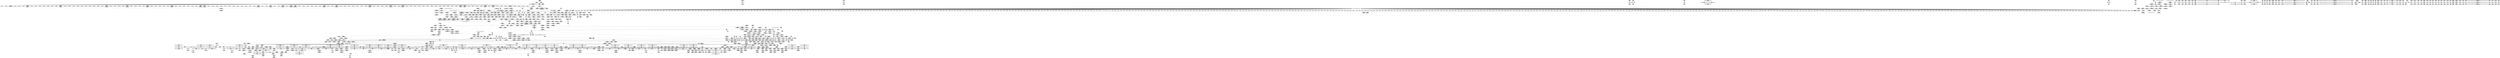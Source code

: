 digraph {
	CE0x4dbd810 [shape=record,shape=Mrecord,label="{CE0x4dbd810|104:_%struct.inode*,_:_CRE_313,314_}"]
	CE0x4e633a0 [shape=record,shape=Mrecord,label="{CE0x4e633a0|VOIDTB_TE:_CE_179,180_}"]
	CE0x4dc8950 [shape=record,shape=Mrecord,label="{CE0x4dc8950|common_perm_dir_dentry:entry|*SummSource*}"]
	CE0x4e62280 [shape=record,shape=Mrecord,label="{CE0x4e62280|aa_cred_profile:do.end10|*SummSource*}"]
	CE0x4eae900 [shape=record,shape=Mrecord,label="{CE0x4eae900|72:_i32,_:_CRE_579,580_}"]
	CE0x4dc9710 [shape=record,shape=Mrecord,label="{CE0x4dc9710|common_perm_dir_dentry:dentry|Function::common_perm_dir_dentry&Arg::dentry::|*SummSource*}"]
	CE0x4e64f90 [shape=record,shape=Mrecord,label="{CE0x4e64f90|VOIDTB_TE:_CE_190,191_}"]
	CE0x4ea9400 [shape=record,shape=Mrecord,label="{CE0x4ea9400|72:_i32,_:_CRE_305,306_}"]
	CE0x4e7e740 [shape=record,shape=Mrecord,label="{CE0x4e7e740|aa_cred_profile:tmp14|security/apparmor/include/context.h,100}"]
	CE0x4eb7870 [shape=record,shape=Mrecord,label="{CE0x4eb7870|72:_i32,_:_CRE_925,926_}"]
	CE0x4deb2a0 [shape=record,shape=Mrecord,label="{CE0x4deb2a0|aa_cred_profile:tmp23|security/apparmor/include/context.h,100|*SummSource*}"]
	CE0x4eafa00 [shape=record,shape=Mrecord,label="{CE0x4eafa00|72:_i32,_:_CRE_595,596_}"]
	CE0x4dccc40 [shape=record,shape=Mrecord,label="{CE0x4dccc40|i64*_getelementptr_inbounds_(_2_x_i64_,_2_x_i64_*___llvm_gcov_ctr112,_i64_0,_i64_1)|*Constant*}"]
	CE0x4e54840 [shape=record,shape=Mrecord,label="{CE0x4e54840|__aa_current_profile:tmp17|security/apparmor/include/context.h,138|*SummSink*}"]
	CE0x4e64760 [shape=record,shape=Mrecord,label="{CE0x4e64760|aa_cred_profile:conv|security/apparmor/include/context.h,100|*SummSink*}"]
	CE0x4e331f0 [shape=record,shape=Mrecord,label="{CE0x4e331f0|common_perm_dir_dentry:tmp1|*SummSink*}"]
	CE0x4e07e90 [shape=record,shape=Mrecord,label="{CE0x4e07e90|VOIDTB_TE:_CE_221,222_}"]
	CE0x4e0a1c0 [shape=record,shape=Mrecord,label="{CE0x4e0a1c0|72:_i32,_:_CRE_12,16_}"]
	CE0x4d7b010 [shape=record,shape=Mrecord,label="{CE0x4d7b010|common_perm:tmp4|security/apparmor/lsm.c,169|*SummSource*}"]
	CE0x4e754a0 [shape=record,shape=Mrecord,label="{CE0x4e754a0|aa_cred_profile:expval|security/apparmor/include/context.h,100}"]
	CE0x4eaba40 [shape=record,shape=Mrecord,label="{CE0x4eaba40|72:_i32,_:_CRE_482,483_}"]
	CE0x4d853d0 [shape=record,shape=Mrecord,label="{CE0x4d853d0|mediated_filesystem:bb}"]
	CE0x4dbacb0 [shape=record,shape=Mrecord,label="{CE0x4dbacb0|i64*_getelementptr_inbounds_(_2_x_i64_,_2_x_i64_*___llvm_gcov_ctr56,_i64_0,_i64_0)|*Constant*}"]
	CE0x4dc1040 [shape=record,shape=Mrecord,label="{CE0x4dc1040|mediated_filesystem:tmp4|*LoadInst*|security/apparmor/include/apparmor.h,117|*SummSource*}"]
	CE0x4eaca60 [shape=record,shape=Mrecord,label="{CE0x4eaca60|72:_i32,_:_CRE_540,544_}"]
	CE0x4e33930 [shape=record,shape=Mrecord,label="{CE0x4e33930|i64_-2147483648|*Constant*|*SummSink*}"]
	CE0x4eb2070 [shape=record,shape=Mrecord,label="{CE0x4eb2070|72:_i32,_:_CRE_680,684_}"]
	CE0x4d9ae00 [shape=record,shape=Mrecord,label="{CE0x4d9ae00|104:_%struct.inode*,_:_CRE_207,208_}"]
	CE0x4e47d70 [shape=record,shape=Mrecord,label="{CE0x4e47d70|__aa_current_profile:tmp9|security/apparmor/include/context.h,138|*SummSource*}"]
	CE0x4ea6430 [shape=record,shape=Mrecord,label="{CE0x4ea6430|72:_i32,_:_CRE_260,261_}"]
	CE0x4d42f90 [shape=record,shape=Mrecord,label="{CE0x4d42f90|apparmor_path_mknod:tmp|*SummSource*}"]
	CE0x4e2b0a0 [shape=record,shape=Mrecord,label="{CE0x4e2b0a0|common_perm:tmp8|security/apparmor/lsm.c,170|*SummSink*}"]
	CE0x4d4d840 [shape=record,shape=Mrecord,label="{CE0x4d4d840|common_perm_create:tmp|*SummSource*}"]
	CE0x4eb16b0 [shape=record,shape=Mrecord,label="{CE0x4eb16b0|72:_i32,_:_CRE_622,623_}"]
	CE0x4e62940 [shape=record,shape=Mrecord,label="{CE0x4e62940|aa_cred_profile:tmp11|security/apparmor/include/context.h,100|*SummSink*}"]
	CE0x4e5a330 [shape=record,shape=Mrecord,label="{CE0x4e5a330|get_current:entry}"]
	CE0x4e780a0 [shape=record,shape=Mrecord,label="{CE0x4e780a0|aa_cred_profile:expval|security/apparmor/include/context.h,100|*SummSource*}"]
	CE0x4eb5780 [shape=record,shape=Mrecord,label="{CE0x4eb5780|72:_i32,_:_CRE_894,895_}"]
	CE0x4ea9950 [shape=record,shape=Mrecord,label="{CE0x4ea9950|72:_i32,_:_CRE_310,311_}"]
	CE0x4e59700 [shape=record,shape=Mrecord,label="{CE0x4e59700|__aa_current_profile:tmp20|security/apparmor/include/context.h,138|*SummSink*}"]
	CE0x4e68f50 [shape=record,shape=Mrecord,label="{CE0x4e68f50|aa_cred_profile:bb|*SummSink*}"]
	CE0x4e5b510 [shape=record,shape=Mrecord,label="{CE0x4e5b510|__aa_current_profile:call4|security/apparmor/include/context.h,138|*SummSource*}"]
	CE0x4e2eb00 [shape=record,shape=Mrecord,label="{CE0x4e2eb00|common_perm_dir_dentry:tmp3|*SummSink*}"]
	CE0x4ea8b80 [shape=record,shape=Mrecord,label="{CE0x4ea8b80|72:_i32,_:_CRE_297,298_}"]
	CE0x4de9b30 [shape=record,shape=Mrecord,label="{CE0x4de9b30|i8*_getelementptr_inbounds_(_36_x_i8_,_36_x_i8_*_.str12,_i32_0,_i32_0)|*Constant*}"]
	CE0x4e40e80 [shape=record,shape=Mrecord,label="{CE0x4e40e80|__aa_current_profile:tmp8|security/apparmor/include/context.h,138|*SummSource*}"]
	CE0x4eb37d0 [shape=record,shape=Mrecord,label="{CE0x4eb37d0|72:_i32,_:_CRE_864,865_}"]
	CE0x4d69cb0 [shape=record,shape=Mrecord,label="{CE0x4d69cb0|common_perm_create:tmp14|security/apparmor/lsm.c,251|*SummSource*}"]
	CE0x4dcc470 [shape=record,shape=Mrecord,label="{CE0x4dcc470|get_current:bb|*SummSink*}"]
	CE0x4e09bf0 [shape=record,shape=Mrecord,label="{CE0x4e09bf0|VOIDTB_TE:_CE_319,320_}"]
	CE0x4ead6f0 [shape=record,shape=Mrecord,label="{CE0x4ead6f0|72:_i32,_:_CRE_562,563_}"]
	CE0x4e43480 [shape=record,shape=Mrecord,label="{CE0x4e43480|aa_cred_profile:tmp|*SummSink*}"]
	CE0x4e4df80 [shape=record,shape=Mrecord,label="{CE0x4e4df80|VOIDTB_TE:_CE_166,167_}"]
	CE0x4e74a30 [shape=record,shape=Mrecord,label="{CE0x4e74a30|aa_cred_profile:lor.end|*SummSink*}"]
	CE0x4eada20 [shape=record,shape=Mrecord,label="{CE0x4eada20|72:_i32,_:_CRE_565,566_}"]
	CE0x4d4a310 [shape=record,shape=Mrecord,label="{CE0x4d4a310|apparmor_path_mknod:tmp3|*SummSink*}"]
	CE0x4e21ca0 [shape=record,shape=Mrecord,label="{CE0x4e21ca0|__aa_current_profile:tmp5|security/apparmor/include/context.h,138}"]
	CE0x4db7a10 [shape=record,shape=Mrecord,label="{CE0x4db7a10|i32_8|*Constant*|*SummSource*}"]
	CE0x4e2e840 [shape=record,shape=Mrecord,label="{CE0x4e2e840|common_perm_dir_dentry:tmp3}"]
	CE0x4e1d850 [shape=record,shape=Mrecord,label="{CE0x4e1d850|common_perm:mask|Function::common_perm&Arg::mask::|*SummSource*}"]
	CE0x4e1e270 [shape=record,shape=Mrecord,label="{CE0x4e1e270|_ret_i32_%error.0,_!dbg_!15483|security/apparmor/lsm.c,172|*SummSource*}"]
	CE0x4d4d600 [shape=record,shape=Mrecord,label="{CE0x4d4d600|common_perm_create:dentry|Function::common_perm_create&Arg::dentry::}"]
	CE0x4e1d250 [shape=record,shape=Mrecord,label="{CE0x4e1d250|common_perm:path|Function::common_perm&Arg::path::}"]
	CE0x4e9f690 [shape=record,shape=Mrecord,label="{CE0x4e9f690|72:_i32,_:_CRE_88,96_}"]
	CE0x4d88c10 [shape=record,shape=Mrecord,label="{CE0x4d88c10|common_perm_create:tmp8|security/apparmor/lsm.c,251|*SummSink*}"]
	CE0x4e77ab0 [shape=record,shape=Mrecord,label="{CE0x4e77ab0|i64*_getelementptr_inbounds_(_16_x_i64_,_16_x_i64_*___llvm_gcov_ctr46,_i64_0,_i64_7)|*Constant*}"]
	CE0x4d85c20 [shape=record,shape=Mrecord,label="{CE0x4d85c20|GLOBAL:__llvm_gcov_ctr46|Global_var:__llvm_gcov_ctr46|*SummSink*}"]
	CE0x4dbc920 [shape=record,shape=Mrecord,label="{CE0x4dbc920|104:_%struct.inode*,_:_CRE_288,296_|*MultipleSource*|*LoadInst*|security/apparmor/lsm.c,253|security/apparmor/lsm.c,253}"]
	CE0x4e28860 [shape=record,shape=Mrecord,label="{CE0x4e28860|aa_path_perm:request|Function::aa_path_perm&Arg::request::}"]
	CE0x4d84660 [shape=record,shape=Mrecord,label="{CE0x4d84660|common_perm_create:land.lhs.true}"]
	CE0x4ea1370 [shape=record,shape=Mrecord,label="{CE0x4ea1370|72:_i32,_:_CRE_157,158_}"]
	CE0x4e47430 [shape=record,shape=Mrecord,label="{CE0x4e47430|i64*_getelementptr_inbounds_(_11_x_i64_,_11_x_i64_*___llvm_gcov_ctr58,_i64_0,_i64_0)|*Constant*|*SummSink*}"]
	CE0x4e1f700 [shape=record,shape=Mrecord,label="{CE0x4e1f700|__aa_current_profile:entry|*SummSource*}"]
	CE0x4d73390 [shape=record,shape=Mrecord,label="{CE0x4d73390|common_perm_create:if.end}"]
	CE0x4e9f590 [shape=record,shape=Mrecord,label="{CE0x4e9f590|72:_i32,_:_CRE_80,88_}"]
	CE0x4e46f40 [shape=record,shape=Mrecord,label="{CE0x4e46f40|i64*_getelementptr_inbounds_(_16_x_i64_,_16_x_i64_*___llvm_gcov_ctr46,_i64_0,_i64_4)|*Constant*|*SummSource*}"]
	CE0x4eb2d30 [shape=record,shape=Mrecord,label="{CE0x4eb2d30|72:_i32,_:_CRE_776,792_}"]
	CE0x4d87210 [shape=record,shape=Mrecord,label="{CE0x4d87210|44:_i32,_48:_i16,_128:_i8*,_:_SCMRE_0,4_|*MultipleSource*|security/apparmor/lsm.c, 251|security/apparmor/lsm.c,251}"]
	CE0x4e1fff0 [shape=record,shape=Mrecord,label="{CE0x4e1fff0|i64_3|*Constant*}"]
	CE0x4dc1200 [shape=record,shape=Mrecord,label="{CE0x4dc1200|mediated_filesystem:s_flags|security/apparmor/include/apparmor.h,117|*SummSink*}"]
	CE0x4dc3db0 [shape=record,shape=Mrecord,label="{CE0x4dc3db0|i64_13|*Constant*}"]
	CE0x4e4cbb0 [shape=record,shape=Mrecord,label="{CE0x4e4cbb0|__aa_current_profile:land.lhs.true|*SummSink*}"]
	CE0x4eaed40 [shape=record,shape=Mrecord,label="{CE0x4eaed40|72:_i32,_:_CRE_583,584_}"]
	CE0x4d9a5b0 [shape=record,shape=Mrecord,label="{CE0x4d9a5b0|104:_%struct.inode*,_:_CRE_200,201_}"]
	CE0x4e429b0 [shape=record,shape=Mrecord,label="{CE0x4e429b0|aa_cred_profile:tmp8|security/apparmor/include/context.h,100|*SummSink*}"]
	CE0x4e56290 [shape=record,shape=Mrecord,label="{CE0x4e56290|__aa_current_profile:tmp18|security/apparmor/include/context.h,138|*SummSource*}"]
	CE0x4d95540 [shape=record,shape=Mrecord,label="{CE0x4d95540|104:_%struct.inode*,_:_CRE_89,90_}"]
	CE0x4dc7220 [shape=record,shape=Mrecord,label="{CE0x4dc7220|__aa_current_profile:if.end|*SummSource*}"]
	CE0x4d55300 [shape=record,shape=Mrecord,label="{CE0x4d55300|common_perm_create:tmp32|security/apparmor/lsm.c,253|*SummSource*}"]
	CE0x4dbe620 [shape=record,shape=Mrecord,label="{CE0x4dbe620|i64_12|*Constant*|*SummSource*}"]
	CE0x4e099d0 [shape=record,shape=Mrecord,label="{CE0x4e099d0|VOIDTB_TE:_CE_317,318_}"]
	CE0x4d42f20 [shape=record,shape=Mrecord,label="{CE0x4d42f20|apparmor_path_mknod:tmp}"]
	CE0x4e1ca70 [shape=record,shape=Mrecord,label="{CE0x4e1ca70|GLOBAL:common_perm|*Constant*|*SummSink*}"]
	CE0x4d68c40 [shape=record,shape=Mrecord,label="{CE0x4d68c40|get_current:tmp4|./arch/x86/include/asm/current.h,14|*SummSink*}"]
	CE0x4e7ded0 [shape=record,shape=Mrecord,label="{CE0x4e7ded0|VOIDTB_TE:_CE_146,147_}"]
	CE0x4e4e250 [shape=record,shape=Mrecord,label="{CE0x4e4e250|GLOBAL:__aa_current_profile.__warned|Global_var:__aa_current_profile.__warned|*SummSource*}"]
	CE0x4dc6b50 [shape=record,shape=Mrecord,label="{CE0x4dc6b50|common_perm:tmp10|security/apparmor/lsm.c,172|*SummSource*}"]
	CE0x4ea3460 [shape=record,shape=Mrecord,label="{CE0x4ea3460|72:_i32,_:_CRE_188,189_}"]
	CE0x4e0ed80 [shape=record,shape=Mrecord,label="{CE0x4e0ed80|VOIDTB_TE:_CE_205,206_}"]
	CE0x4e5e3c0 [shape=record,shape=Mrecord,label="{CE0x4e5e3c0|aa_cred_profile:profile|security/apparmor/include/context.h,100|*SummSource*}"]
	CE0x4d4bd70 [shape=record,shape=Mrecord,label="{CE0x4d4bd70|apparmor_path_mknod:tmp|*SummSink*}"]
	CE0x4e0ec70 [shape=record,shape=Mrecord,label="{CE0x4e0ec70|VOIDTB_TE:_CE_204,205_}"]
	CE0x4e65270 [shape=record,shape=Mrecord,label="{CE0x4e65270|%struct.aa_profile*_null|*Constant*|*SummSink*}"]
	CE0x4e7c5d0 [shape=record,shape=Mrecord,label="{CE0x4e7c5d0|void_(i8*,_i32,_i64)*_asm_sideeffect_1:_09ud2_0A.pushsection___bug_table,_22a_22_0A2:_09.long_1b_-_2b,_$_0:c_-_2b_0A_09.word_$_1:c_,_0_0A_09.org_2b+$_2:c_0A.popsection_,_i,i,i,_dirflag_,_fpsr_,_flags_|*SummSink*}"]
	CE0x4ea1480 [shape=record,shape=Mrecord,label="{CE0x4ea1480|72:_i32,_:_CRE_158,159_}"]
	CE0x4ead910 [shape=record,shape=Mrecord,label="{CE0x4ead910|72:_i32,_:_CRE_564,565_}"]
	CE0x4e73100 [shape=record,shape=Mrecord,label="{CE0x4e73100|GLOBAL:llvm.expect.i64|*Constant*|*SummSource*}"]
	CE0x4eacea0 [shape=record,shape=Mrecord,label="{CE0x4eacea0|72:_i32,_:_CRE_554,555_}"]
	CE0x4d951d0 [shape=record,shape=Mrecord,label="{CE0x4d951d0|104:_%struct.inode*,_:_CRE_80,88_|*MultipleSource*|*LoadInst*|security/apparmor/lsm.c,253|security/apparmor/lsm.c,253}"]
	CE0x4d50960 [shape=record,shape=Mrecord,label="{CE0x4d50960|apparmor_path_mknod:tmp2|*SummSink*}"]
	CE0x4e5bf40 [shape=record,shape=Mrecord,label="{CE0x4e5bf40|aa_cred_profile:entry|*SummSource*}"]
	CE0x4d6bd00 [shape=record,shape=Mrecord,label="{CE0x4d6bd00|common_perm_create:tmp24|security/apparmor/lsm.c,253}"]
	CE0x4eacf80 [shape=record,shape=Mrecord,label="{CE0x4eacf80|72:_i32,_:_CRE_555,556_}"]
	CE0x4e30210 [shape=record,shape=Mrecord,label="{CE0x4e30210|0:_%struct.vfsmount*,_8:_%struct.dentry*,_:_SCMRE_8,16_|*MultipleSource*|security/apparmor/lsm.c, 189|security/apparmor/lsm.c,189}"]
	CE0x4d87030 [shape=record,shape=Mrecord,label="{CE0x4d87030|common_perm_create:uid|security/apparmor/lsm.c,251|*SummSource*}"]
	CE0x4e2cdb0 [shape=record,shape=Mrecord,label="{CE0x4e2cdb0|mediated_filesystem:lnot|security/apparmor/include/apparmor.h,117|*SummSource*}"]
	CE0x4e64a40 [shape=record,shape=Mrecord,label="{CE0x4e64a40|VOIDTB_TE:_CE_185,186_}"]
	CE0x4d85f30 [shape=record,shape=Mrecord,label="{CE0x4d85f30|common_perm_create:tmp1|*SummSource*}"]
	CE0x4d85220 [shape=record,shape=Mrecord,label="{CE0x4d85220|%struct.task_struct*_(%struct.task_struct**)*_asm_movq_%gs:$_1:P_,$0_,_r,im,_dirflag_,_fpsr_,_flags_|*SummSource*}"]
	CE0x4ea5440 [shape=record,shape=Mrecord,label="{CE0x4ea5440|72:_i32,_:_CRE_245,246_}"]
	CE0x4e1e9d0 [shape=record,shape=Mrecord,label="{CE0x4e1e9d0|common_perm:bb|*SummSource*}"]
	CE0x4ea8630 [shape=record,shape=Mrecord,label="{CE0x4ea8630|72:_i32,_:_CRE_292,293_}"]
	CE0x4dec3f0 [shape=record,shape=Mrecord,label="{CE0x4dec3f0|aa_cred_profile:tmp25|security/apparmor/include/context.h,100}"]
	CE0x4d85ec0 [shape=record,shape=Mrecord,label="{CE0x4d85ec0|common_perm_create:tmp1}"]
	CE0x4e481e0 [shape=record,shape=Mrecord,label="{CE0x4e481e0|__aa_current_profile:tmp10|security/apparmor/include/context.h,138|*SummSource*}"]
	CE0x4eb3e00 [shape=record,shape=Mrecord,label="{CE0x4eb3e00|72:_i32,_:_CRE_870,871_}"]
	"CONST[source:0(mediator),value:0(static)][purpose:{operation}]"
	CE0x4d4f3d0 [shape=record,shape=Mrecord,label="{CE0x4d4f3d0|common_perm_create:mask|Function::common_perm_create&Arg::mask::}"]
	CE0x4d965d0 [shape=record,shape=Mrecord,label="{CE0x4d965d0|104:_%struct.inode*,_:_CRE_146,147_}"]
	CE0x4e07c70 [shape=record,shape=Mrecord,label="{CE0x4e07c70|VOIDTB_TE:_CE_219,220_}"]
	CE0x4e42b90 [shape=record,shape=Mrecord,label="{CE0x4e42b90|aa_cred_profile:tmp9|security/apparmor/include/context.h,100}"]
	CE0x4db5370 [shape=record,shape=Mrecord,label="{CE0x4db5370|mediated_filesystem:tmp3|*SummSource*}"]
	CE0x4e1fd40 [shape=record,shape=Mrecord,label="{CE0x4e1fd40|common_perm:tmp2|security/apparmor/lsm.c,169}"]
	CE0x4eac2c0 [shape=record,shape=Mrecord,label="{CE0x4eac2c0|72:_i32,_:_CRE_500,504_}"]
	CE0x4d9acd0 [shape=record,shape=Mrecord,label="{CE0x4d9acd0|104:_%struct.inode*,_:_CRE_206,207_}"]
	CE0x4e44e80 [shape=record,shape=Mrecord,label="{CE0x4e44e80|aa_cred_profile:lnot2|security/apparmor/include/context.h,100|*SummSink*}"]
	CE0x4eaadb0 [shape=record,shape=Mrecord,label="{CE0x4eaadb0|72:_i32,_:_CRE_456,464_}"]
	CE0x4d81160 [shape=record,shape=Mrecord,label="{CE0x4d81160|common_perm_create:tmp20|security/apparmor/lsm.c,251|*SummSink*}"]
	CE0x4e7b860 [shape=record,shape=Mrecord,label="{CE0x4e7b860|VOIDTB_TE:_CE_156,157_}"]
	CE0x4d986d0 [shape=record,shape=Mrecord,label="{CE0x4d986d0|104:_%struct.inode*,_:_CRE_174,175_}"]
	CE0x4d657a0 [shape=record,shape=Mrecord,label="{CE0x4d657a0|common_perm_create:tmp16|security/apparmor/lsm.c,251}"]
	CE0x4d97fb0 [shape=record,shape=Mrecord,label="{CE0x4d97fb0|104:_%struct.inode*,_:_CRE_168,169_}"]
	CE0x4d6b270 [shape=record,shape=Mrecord,label="{CE0x4d6b270|GLOBAL:common_perm_create.__warned|Global_var:common_perm_create.__warned|*SummSource*}"]
	CE0x4dc2b70 [shape=record,shape=Mrecord,label="{CE0x4dc2b70|common_perm:error.0}"]
	CE0x4d85870 [shape=record,shape=Mrecord,label="{CE0x4d85870|common_perm_create:land.lhs.true2|*SummSource*}"]
	CE0x4ea09e0 [shape=record,shape=Mrecord,label="{CE0x4ea09e0|72:_i32,_:_CRE_148,149_}"]
	CE0x4e59120 [shape=record,shape=Mrecord,label="{CE0x4e59120|__aa_current_profile:tmp19|security/apparmor/include/context.h,138|*SummSink*}"]
	CE0x4d99fc0 [shape=record,shape=Mrecord,label="{CE0x4d99fc0|104:_%struct.inode*,_:_CRE_195,196_}"]
	CE0x4ea4340 [shape=record,shape=Mrecord,label="{CE0x4ea4340|72:_i32,_:_CRE_202,203_}"]
	CE0x4d98470 [shape=record,shape=Mrecord,label="{CE0x4d98470|104:_%struct.inode*,_:_CRE_172,173_}"]
	CE0x4d7cd30 [shape=record,shape=Mrecord,label="{CE0x4d7cd30|i8*_getelementptr_inbounds_(_45_x_i8_,_45_x_i8_*_.str14,_i32_0,_i32_0)|*Constant*|*SummSink*}"]
	CE0x4e6d0d0 [shape=record,shape=Mrecord,label="{CE0x4e6d0d0|aa_cred_profile:tmp28|security/apparmor/include/context.h,100|*SummSource*}"]
	CE0x4d9a6e0 [shape=record,shape=Mrecord,label="{CE0x4d9a6e0|104:_%struct.inode*,_:_CRE_201,202_}"]
	CE0x4d68ce0 [shape=record,shape=Mrecord,label="{CE0x4d68ce0|GLOBAL:current_task|Global_var:current_task}"]
	CE0x4e27f20 [shape=record,shape=Mrecord,label="{CE0x4e27f20|aa_path_perm:path|Function::aa_path_perm&Arg::path::}"]
	CE0x4e53960 [shape=record,shape=Mrecord,label="{CE0x4e53960|i32_138|*Constant*|*SummSink*}"]
	CE0x4e5f3c0 [shape=record,shape=Mrecord,label="{CE0x4e5f3c0|i64_0|*Constant*}"]
	CE0x4d92730 [shape=record,shape=Mrecord,label="{CE0x4d92730|common_perm_create:dentry6|security/apparmor/lsm.c,253|*SummSink*}"]
	CE0x4e6f970 [shape=record,shape=Mrecord,label="{CE0x4e6f970|VOIDTB_TE:_CE_198,199_}"]
	CE0x4d6f140 [shape=record,shape=Mrecord,label="{CE0x4d6f140|_call_void_mcount()_#2|*SummSink*}"]
	CE0x4ea0c00 [shape=record,shape=Mrecord,label="{CE0x4ea0c00|72:_i32,_:_CRE_150,151_}"]
	CE0x4d81b00 [shape=record,shape=Mrecord,label="{CE0x4d81b00|i32_4|*Constant*|*SummSource*}"]
	CE0x4d4fb00 [shape=record,shape=Mrecord,label="{CE0x4d4fb00|apparmor_path_mknod:mode|Function::apparmor_path_mknod&Arg::mode::|*SummSource*}"]
	CE0x4d54490 [shape=record,shape=Mrecord,label="{CE0x4d54490|mediated_filesystem:entry|*SummSink*}"]
	CE0x4db0980 [shape=record,shape=Mrecord,label="{CE0x4db0980|i64*_getelementptr_inbounds_(_2_x_i64_,_2_x_i64_*___llvm_gcov_ctr112,_i64_0,_i64_1)|*Constant*|*SummSource*}"]
	CE0x4e1ee10 [shape=record,shape=Mrecord,label="{CE0x4e1ee10|common_perm:mode|security/apparmor/lsm.c,169|*SummSource*}"]
	CE0x4e517c0 [shape=record,shape=Mrecord,label="{CE0x4e517c0|i1_true|*Constant*}"]
	CE0x4e464c0 [shape=record,shape=Mrecord,label="{CE0x4e464c0|__aa_current_profile:tmp|*SummSink*}"]
	CE0x4d5fa70 [shape=record,shape=Mrecord,label="{CE0x4d5fa70|common_perm_create:tobool|security/apparmor/lsm.c,251|*SummSource*}"]
	CE0x4e30740 [shape=record,shape=Mrecord,label="{CE0x4e30740|common_perm_dir_dentry:tmp4|*LoadInst*|security/apparmor/lsm.c,189|*SummSource*}"]
	CE0x4e76ee0 [shape=record,shape=Mrecord,label="{CE0x4e76ee0|aa_cred_profile:tmp1|*SummSink*}"]
	CE0x4eb23a0 [shape=record,shape=Mrecord,label="{CE0x4eb23a0|72:_i32,_:_CRE_696,704_}"]
	CE0x4e56390 [shape=record,shape=Mrecord,label="{CE0x4e56390|__aa_current_profile:tmp18|security/apparmor/include/context.h,138|*SummSink*}"]
	CE0x4eb1d40 [shape=record,shape=Mrecord,label="{CE0x4eb1d40|72:_i32,_:_CRE_656,664_}"]
	CE0x4e50dd0 [shape=record,shape=Mrecord,label="{CE0x4e50dd0|aa_cred_profile:tmp11|security/apparmor/include/context.h,100}"]
	CE0x4d571e0 [shape=record,shape=Mrecord,label="{CE0x4d571e0|i64_3|*Constant*|*SummSink*}"]
	CE0x4d70f50 [shape=record,shape=Mrecord,label="{CE0x4d70f50|common_perm_create:tobool1|security/apparmor/lsm.c,251|*SummSource*}"]
	CE0x4e4b8d0 [shape=record,shape=Mrecord,label="{CE0x4e4b8d0|__aa_current_profile:tmp14|security/apparmor/include/context.h,138}"]
	CE0x4eb4df0 [shape=record,shape=Mrecord,label="{CE0x4eb4df0|72:_i32,_:_CRE_885,886_}"]
	CE0x4e76920 [shape=record,shape=Mrecord,label="{CE0x4e76920|aa_cred_profile:tmp20|security/apparmor/include/context.h,100|*SummSink*}"]
	CE0x4e32530 [shape=record,shape=Mrecord,label="{CE0x4e32530|__aa_current_profile:tmp2|*SummSource*}"]
	CE0x4d51df0 [shape=record,shape=Mrecord,label="{CE0x4d51df0|GLOBAL:common_perm_create|*Constant*|*SummSink*}"]
	CE0x4e2af70 [shape=record,shape=Mrecord,label="{CE0x4e2af70|common_perm:tmp8|security/apparmor/lsm.c,170|*SummSource*}"]
	CE0x4eb1af0 [shape=record,shape=Mrecord,label="{CE0x4eb1af0|72:_i32,_:_CRE_640,648_}"]
	CE0x4dc83f0 [shape=record,shape=Mrecord,label="{CE0x4dc83f0|__aa_current_profile:tmp12|security/apparmor/include/context.h,138}"]
	CE0x4e4bdb0 [shape=record,shape=Mrecord,label="{CE0x4e4bdb0|aa_cred_profile:if.then|*SummSink*}"]
	CE0x4ea4230 [shape=record,shape=Mrecord,label="{CE0x4ea4230|72:_i32,_:_CRE_201,202_}"]
	CE0x4d6ff90 [shape=record,shape=Mrecord,label="{CE0x4d6ff90|common_perm_create:return|*SummSink*}"]
	CE0x4d73280 [shape=record,shape=Mrecord,label="{CE0x4d73280|common_perm_create:lor.lhs.false|*SummSink*}"]
	CE0x4db5470 [shape=record,shape=Mrecord,label="{CE0x4db5470|mediated_filesystem:tmp3|*SummSink*}"]
	CE0x4d555b0 [shape=record,shape=Mrecord,label="{CE0x4d555b0|i64*_getelementptr_inbounds_(_17_x_i64_,_17_x_i64_*___llvm_gcov_ctr60,_i64_0,_i64_14)|*Constant*|*SummSource*}"]
	CE0x4d86260 [shape=record,shape=Mrecord,label="{CE0x4d86260|i64*_getelementptr_inbounds_(_2_x_i64_,_2_x_i64_*___llvm_gcov_ctr56,_i64_0,_i64_0)|*Constant*|*SummSink*}"]
	CE0x4dcaec0 [shape=record,shape=Mrecord,label="{CE0x4dcaec0|common_perm_create:retval.0|*SummSource*}"]
	CE0x4d57e70 [shape=record,shape=Mrecord,label="{CE0x4d57e70|apparmor_path_mknod:tmp3}"]
	CE0x4d426d0 [shape=record,shape=Mrecord,label="{CE0x4d426d0|apparmor_path_mknod:tmp1}"]
	CE0x4e7ad50 [shape=record,shape=Mrecord,label="{CE0x4e7ad50|VOIDTB_TE:_CE_157,158_}"]
	CE0x4ea1590 [shape=record,shape=Mrecord,label="{CE0x4ea1590|72:_i32,_:_CRE_159,160_}"]
	CE0x4d4d450 [shape=record,shape=Mrecord,label="{CE0x4d4d450|i32_16|*Constant*}"]
	CE0x4d65570 [shape=record,shape=Mrecord,label="{CE0x4d65570|common_perm_create:tmp15|security/apparmor/lsm.c,251|*SummSink*}"]
	CE0x4e48430 [shape=record,shape=Mrecord,label="{CE0x4e48430|aa_cred_profile:tobool|security/apparmor/include/context.h,100|*SummSource*}"]
	"CONST[source:2(external),value:0(static)][purpose:{object}][SrcIdx:0]"
	CE0x4d731b0 [shape=record,shape=Mrecord,label="{CE0x4d731b0|common_perm_create:lor.lhs.false|*SummSource*}"]
	CE0x4e9f890 [shape=record,shape=Mrecord,label="{CE0x4e9f890|72:_i32,_:_CRE_104,112_}"]
	CE0x4e46110 [shape=record,shape=Mrecord,label="{CE0x4e46110|aa_cred_profile:tmp7|security/apparmor/include/context.h,100|*SummSource*}"]
	CE0x4e6fb90 [shape=record,shape=Mrecord,label="{CE0x4e6fb90|VOIDTB_TE:_CE_200,201_}"]
	CE0x4e29560 [shape=record,shape=Mrecord,label="{CE0x4e29560|_ret_i32_%call17,_!dbg_!15526|security/apparmor/file.c,307|*SummSink*}"]
	CE0x4e58c40 [shape=record,shape=Mrecord,label="{CE0x4e58c40|i64*_getelementptr_inbounds_(_16_x_i64_,_16_x_i64_*___llvm_gcov_ctr46,_i64_0,_i64_1)|*Constant*|*SummSink*}"]
	CE0x4d660a0 [shape=record,shape=Mrecord,label="{CE0x4d660a0|_call_void_lockdep_rcu_suspicious(i8*_getelementptr_inbounds_(_24_x_i8_,_24_x_i8_*_.str8,_i32_0,_i32_0),_i32_251,_i8*_getelementptr_inbounds_(_45_x_i8_,_45_x_i8_*_.str14,_i32_0,_i32_0))_#7,_!dbg_!15492|security/apparmor/lsm.c,251}"]
	CE0x4d723b0 [shape=record,shape=Mrecord,label="{CE0x4d723b0|common_perm_create:tmp11|security/apparmor/lsm.c,251|*SummSource*}"]
	CE0x4ad35d0 [shape=record,shape=Mrecord,label="{CE0x4ad35d0|common_perm_create:op|Function::common_perm_create&Arg::op::}"]
	CE0x4ea4d00 [shape=record,shape=Mrecord,label="{CE0x4ea4d00|72:_i32,_:_CRE_224,232_}"]
	CE0x4e57060 [shape=record,shape=Mrecord,label="{CE0x4e57060|get_current:bb}"]
	CE0x4e7b0c0 [shape=record,shape=Mrecord,label="{CE0x4e7b0c0|VOIDTB_TE:_CE_160,161_}"]
	CE0x4d6dd60 [shape=record,shape=Mrecord,label="{CE0x4d6dd60|common_perm:cmp|security/apparmor/lsm.c,169}"]
	CE0x4d99b00 [shape=record,shape=Mrecord,label="{CE0x4d99b00|104:_%struct.inode*,_:_CRE_191,192_}"]
	CE0x4d562d0 [shape=record,shape=Mrecord,label="{CE0x4d562d0|apparmor_path_mknod:dir|Function::apparmor_path_mknod&Arg::dir::}"]
	CE0x4dbf3c0 [shape=record,shape=Mrecord,label="{CE0x4dbf3c0|common_perm_create:tmp31|security/apparmor/lsm.c,253|*SummSource*}"]
	CE0x4db4250 [shape=record,shape=Mrecord,label="{CE0x4db4250|get_current:tmp2|*SummSink*}"]
	CE0x4e4a700 [shape=record,shape=Mrecord,label="{CE0x4e4a700|i64_4|*Constant*}"]
	CE0x4d80bd0 [shape=record,shape=Mrecord,label="{CE0x4d80bd0|common_perm_create:fsuid|security/apparmor/lsm.c,251}"]
	CE0x4e50f60 [shape=record,shape=Mrecord,label="{CE0x4e50f60|VOIDTB_TE:_CE_149,150_}"]
	CE0x4d55fc0 [shape=record,shape=Mrecord,label="{CE0x4d55fc0|i64*_getelementptr_inbounds_(_2_x_i64_,_2_x_i64_*___llvm_gcov_ctr62,_i64_0,_i64_1)|*Constant*|*SummSink*}"]
	CE0x4e4b040 [shape=record,shape=Mrecord,label="{CE0x4e4b040|i64*_getelementptr_inbounds_(_11_x_i64_,_11_x_i64_*___llvm_gcov_ctr58,_i64_0,_i64_6)|*Constant*|*SummSink*}"]
	CE0x4e09480 [shape=record,shape=Mrecord,label="{CE0x4e09480|VOIDTB_TE:_CE_312,313_}"]
	CE0x4dcbd80 [shape=record,shape=Mrecord,label="{CE0x4dcbd80|get_current:bb}"]
	CE0x4ea6320 [shape=record,shape=Mrecord,label="{CE0x4ea6320|72:_i32,_:_CRE_259,260_}"]
	CE0x4d6a350 [shape=record,shape=Mrecord,label="{CE0x4d6a350|i64*_getelementptr_inbounds_(_17_x_i64_,_17_x_i64_*___llvm_gcov_ctr60,_i64_0,_i64_8)|*Constant*|*SummSink*}"]
	CE0x4e09e10 [shape=record,shape=Mrecord,label="{CE0x4e09e10|72:_i32,_:_CRE_2,4_}"]
	CE0x4eb6330 [shape=record,shape=Mrecord,label="{CE0x4eb6330|72:_i32,_:_CRE_905,906_}"]
	CE0x4e59f80 [shape=record,shape=Mrecord,label="{CE0x4e59f80|GLOBAL:get_current|*Constant*}"]
	CE0x4d56960 [shape=record,shape=Mrecord,label="{CE0x4d56960|get_current:tmp|*SummSink*}"]
	CE0x4e09d00 [shape=record,shape=Mrecord,label="{CE0x4e09d00|72:_i32,_:_CRE_0,2_}"]
	CE0x4e705e0 [shape=record,shape=Mrecord,label="{CE0x4e705e0|aa_cred_profile:tmp33|security/apparmor/include/context.h,101|*SummSource*}"]
	CE0x4d56540 [shape=record,shape=Mrecord,label="{CE0x4d56540|common_perm_create:uid|security/apparmor/lsm.c,251|*SummSink*}"]
	CE0x4d433c0 [shape=record,shape=Mrecord,label="{CE0x4d433c0|i64*_getelementptr_inbounds_(_2_x_i64_,_2_x_i64_*___llvm_gcov_ctr62,_i64_0,_i64_0)|*Constant*|*SummSink*}"]
	CE0x4e2ec10 [shape=record,shape=Mrecord,label="{CE0x4e2ec10|_call_void_mcount()_#2}"]
	CE0x4e2a9d0 [shape=record,shape=Mrecord,label="{CE0x4e2a9d0|common_perm:tmp7|security/apparmor/lsm.c,170|*SummSink*}"]
	CE0x4dbb7e0 [shape=record,shape=Mrecord,label="{CE0x4dbb7e0|104:_%struct.inode*,_:_CRE_221,222_}"]
	CE0x4e5afb0 [shape=record,shape=Mrecord,label="{CE0x4e5afb0|__aa_current_profile:tmp21|security/apparmor/include/context.h,138|*SummSource*}"]
	CE0x4dc35e0 [shape=record,shape=Mrecord,label="{CE0x4dc35e0|common_perm:tmp9|security/apparmor/lsm.c,172|*SummSource*}"]
	CE0x4dc6c80 [shape=record,shape=Mrecord,label="{CE0x4dc6c80|common_perm:tmp10|security/apparmor/lsm.c,172|*SummSink*}"]
	CE0x4d707b0 [shape=record,shape=Mrecord,label="{CE0x4d707b0|common_perm_create:bb|*SummSource*}"]
	CE0x4d4c070 [shape=record,shape=Mrecord,label="{CE0x4d4c070|common_perm_create:dir|Function::common_perm_create&Arg::dir::|*SummSource*}"]
	CE0x4e21700 [shape=record,shape=Mrecord,label="{CE0x4e21700|0:_%struct.aa_profile*,_:_CMRE_16,24_|*MultipleSource*|security/apparmor/include/context.h,99|*LoadInst*|security/apparmor/include/context.h,99|security/apparmor/include/context.h,100}"]
	CE0x4eb0f40 [shape=record,shape=Mrecord,label="{CE0x4eb0f40|72:_i32,_:_CRE_615,616_}"]
	CE0x4ea0380 [shape=record,shape=Mrecord,label="{CE0x4ea0380|72:_i32,_:_CRE_142,143_}"]
	CE0x4db4010 [shape=record,shape=Mrecord,label="{CE0x4db4010|i64*_getelementptr_inbounds_(_11_x_i64_,_11_x_i64_*___llvm_gcov_ctr58,_i64_0,_i64_1)|*Constant*|*SummSource*}"]
	CE0x4d75e10 [shape=record,shape=Mrecord,label="{CE0x4d75e10|get_current:tmp1|*SummSource*}"]
	CE0x4d669d0 [shape=record,shape=Mrecord,label="{CE0x4d669d0|common_perm_create:tmp7|security/apparmor/lsm.c,251}"]
	CE0x4e41d60 [shape=record,shape=Mrecord,label="{CE0x4e41d60|__aa_current_profile:tmp3|*SummSink*}"]
	CE0x4d4b360 [shape=record,shape=Mrecord,label="{CE0x4d4b360|i32_1|*Constant*|*SummSink*}"]
	CE0x4e43810 [shape=record,shape=Mrecord,label="{CE0x4e43810|__aa_current_profile:tobool1|security/apparmor/include/context.h,138}"]
	CE0x4eb1490 [shape=record,shape=Mrecord,label="{CE0x4eb1490|72:_i32,_:_CRE_620,621_}"]
	CE0x4d4cb50 [shape=record,shape=Mrecord,label="{CE0x4d4cb50|common_perm_create:tmp9|security/apparmor/lsm.c,251|*SummSource*}"]
	CE0x4eb5450 [shape=record,shape=Mrecord,label="{CE0x4eb5450|72:_i32,_:_CRE_891,892_}"]
	CE0x4eb27e0 [shape=record,shape=Mrecord,label="{CE0x4eb27e0|72:_i32,_:_CRE_736,740_}"]
	CE0x4eb6550 [shape=record,shape=Mrecord,label="{CE0x4eb6550|72:_i32,_:_CRE_907,908_}"]
	CE0x4dc3f60 [shape=record,shape=Mrecord,label="{CE0x4dc3f60|i64_13|*Constant*|*SummSource*}"]
	CE0x4d91e70 [shape=record,shape=Mrecord,label="{CE0x4d91e70|common_perm_create:tmp26|security/apparmor/lsm.c,253}"]
	CE0x4e0a470 [shape=record,shape=Mrecord,label="{CE0x4e0a470|72:_i32,_:_CRE_32,40_}"]
	CE0x4d6abc0 [shape=record,shape=Mrecord,label="{CE0x4d6abc0|mediated_filesystem:tmp}"]
	CE0x4e4dba0 [shape=record,shape=Mrecord,label="{CE0x4e4dba0|__aa_current_profile:do.end|*SummSource*}"]
	CE0x4d4f580 [shape=record,shape=Mrecord,label="{CE0x4d4f580|_ret_i32_%retval.0,_!dbg_!15515|security/apparmor/lsm.c,257}"]
	CE0x4d953a0 [shape=record,shape=Mrecord,label="{CE0x4d953a0|104:_%struct.inode*,_:_CRE_88,89_}"]
	CE0x4d9a0f0 [shape=record,shape=Mrecord,label="{CE0x4d9a0f0|104:_%struct.inode*,_:_CRE_196,197_}"]
	CE0x4d572f0 [shape=record,shape=Mrecord,label="{CE0x4d572f0|common_perm_create:tmp4|security/apparmor/lsm.c,251|*SummSink*}"]
	CE0x4e21580 [shape=record,shape=Mrecord,label="{CE0x4e21580|0:_%struct.aa_profile*,_:_CMRE_8,16_|*MultipleSource*|security/apparmor/include/context.h,99|*LoadInst*|security/apparmor/include/context.h,99|security/apparmor/include/context.h,100}"]
	CE0x4e7c410 [shape=record,shape=Mrecord,label="{CE0x4e7c410|_call_void_asm_sideeffect_1:_09ud2_0A.pushsection___bug_table,_22a_22_0A2:_09.long_1b_-_2b,_$_0:c_-_2b_0A_09.word_$_1:c_,_0_0A_09.org_2b+$_2:c_0A.popsection_,_i,i,i,_dirflag_,_fpsr_,_flags_(i8*_getelementptr_inbounds_(_36_x_i8_,_36_x_i8_*_.str12,_i32_0,_i32_0),_i32_100,_i64_12)_#2,_!dbg_!15490,_!srcloc_!15493|security/apparmor/include/context.h,100|*SummSink*}"]
	CE0x4d80900 [shape=record,shape=Mrecord,label="{CE0x4d80900|i64_4|*Constant*}"]
	"CONST[source:0(mediator),value:2(dynamic)][purpose:{subject}]"
	CE0x4d91d00 [shape=record,shape=Mrecord,label="{CE0x4d91d00|common_perm_create:tmp25|security/apparmor/lsm.c,253|*SummSink*}"]
	CE0x4e68570 [shape=record,shape=Mrecord,label="{CE0x4e68570|aa_cred_profile:tmp17|security/apparmor/include/context.h,100|*SummSink*}"]
	CE0x4e5c4f0 [shape=record,shape=Mrecord,label="{CE0x4e5c4f0|_ret_%struct.aa_profile*_%tmp34,_!dbg_!15510|security/apparmor/include/context.h,101|*SummSource*}"]
	CE0x4d61fd0 [shape=record,shape=Mrecord,label="{CE0x4d61fd0|i64*_getelementptr_inbounds_(_17_x_i64_,_17_x_i64_*___llvm_gcov_ctr60,_i64_0,_i64_15)|*Constant*|*SummSource*}"]
	CE0x4d65810 [shape=record,shape=Mrecord,label="{CE0x4d65810|common_perm_create:tmp16|security/apparmor/lsm.c,251|*SummSource*}"]
	CE0x4ea5bb0 [shape=record,shape=Mrecord,label="{CE0x4ea5bb0|72:_i32,_:_CRE_252,253_}"]
	CE0x4eb49b0 [shape=record,shape=Mrecord,label="{CE0x4eb49b0|72:_i32,_:_CRE_881,882_}"]
	CE0x4e2cc20 [shape=record,shape=Mrecord,label="{CE0x4e2cc20|mediated_filesystem:lnot|security/apparmor/include/apparmor.h,117}"]
	CE0x4e2dd20 [shape=record,shape=Mrecord,label="{CE0x4e2dd20|aa_cred_profile:tmp13|*SummSink*}"]
	CE0x4eb0e30 [shape=record,shape=Mrecord,label="{CE0x4eb0e30|72:_i32,_:_CRE_614,615_}"]
	CE0x4e75c30 [shape=record,shape=Mrecord,label="{CE0x4e75c30|aa_cred_profile:tmp19|security/apparmor/include/context.h,100|*SummSink*}"]
	CE0x4debc30 [shape=record,shape=Mrecord,label="{CE0x4debc30|i64*_getelementptr_inbounds_(_16_x_i64_,_16_x_i64_*___llvm_gcov_ctr46,_i64_0,_i64_10)|*Constant*|*SummSink*}"]
	CE0x4dec000 [shape=record,shape=Mrecord,label="{CE0x4dec000|aa_cred_profile:tmp24|security/apparmor/include/context.h,100}"]
	CE0x4dc7e50 [shape=record,shape=Mrecord,label="{CE0x4dc7e50|__aa_current_profile:tmp11|security/apparmor/include/context.h,138}"]
	CE0x4d7bfb0 [shape=record,shape=Mrecord,label="{CE0x4d7bfb0|i64*_getelementptr_inbounds_(_5_x_i64_,_5_x_i64_*___llvm_gcov_ctr57,_i64_0,_i64_3)|*Constant*|*SummSource*}"]
	CE0x4e9ff70 [shape=record,shape=Mrecord,label="{CE0x4e9ff70|72:_i32,_:_CRE_138,139_}"]
	CE0x4db3ef0 [shape=record,shape=Mrecord,label="{CE0x4db3ef0|__aa_current_profile:tmp1|*SummSink*}"]
	CE0x4d4b760 [shape=record,shape=Mrecord,label="{CE0x4d4b760|common_perm_create:cond|security/apparmor/lsm.c, 251}"]
	CE0x4e1c430 [shape=record,shape=Mrecord,label="{CE0x4e1c430|mediated_filesystem:tmp5|security/apparmor/include/apparmor.h,117|*SummSource*}"]
	CE0x4ea2360 [shape=record,shape=Mrecord,label="{CE0x4ea2360|72:_i32,_:_CRE_172,173_}"]
	CE0x4eb7980 [shape=record,shape=Mrecord,label="{CE0x4eb7980|72:_i32,_:_CRE_926,927_}"]
	CE0x4deb3c0 [shape=record,shape=Mrecord,label="{CE0x4deb3c0|aa_cred_profile:tmp23|security/apparmor/include/context.h,100|*SummSink*}"]
	CE0x4eb3cf0 [shape=record,shape=Mrecord,label="{CE0x4eb3cf0|72:_i32,_:_CRE_869,870_}"]
	CE0x4db4bf0 [shape=record,shape=Mrecord,label="{CE0x4db4bf0|_call_void_mcount()_#2}"]
	CE0x4dbb320 [shape=record,shape=Mrecord,label="{CE0x4dbb320|104:_%struct.inode*,_:_CRE_217,218_}"]
	CE0x4ea5030 [shape=record,shape=Mrecord,label="{CE0x4ea5030|72:_i32,_:_CRE_241,242_}"]
	CE0x4d7f920 [shape=record,shape=Mrecord,label="{CE0x4d7f920|COLLAPSED:_GCRE_current_task_external_global_%struct.task_struct*:_elem_0::|security/apparmor/lsm.c,251}"]
	CE0x4e084f0 [shape=record,shape=Mrecord,label="{CE0x4e084f0|VOIDTB_TE:_CE_248,256_}"]
	CE0x4e4de70 [shape=record,shape=Mrecord,label="{CE0x4e4de70|VOIDTB_TE:_CE_165,166_}"]
	CE0x4d998a0 [shape=record,shape=Mrecord,label="{CE0x4d998a0|104:_%struct.inode*,_:_CRE_189,190_}"]
	CE0x4e6f1c0 [shape=record,shape=Mrecord,label="{CE0x4e6f1c0|VOIDTB_TE:_CE_191,192_}"]
	CE0x4e76130 [shape=record,shape=Mrecord,label="{CE0x4e76130|i64*_getelementptr_inbounds_(_16_x_i64_,_16_x_i64_*___llvm_gcov_ctr46,_i64_0,_i64_8)|*Constant*|*SummSource*}"]
	CE0x4e08630 [shape=record,shape=Mrecord,label="{CE0x4e08630|VOIDTB_TE:_CE_256,264_}"]
	CE0x4e59c60 [shape=record,shape=Mrecord,label="{CE0x4e59c60|__aa_current_profile:call3|security/apparmor/include/context.h,138|*SummSource*}"]
	CE0x4d66730 [shape=record,shape=Mrecord,label="{CE0x4d66730|common_perm_create:tmp6|security/apparmor/lsm.c,251|*SummSource*}"]
	CE0x4d4f8d0 [shape=record,shape=Mrecord,label="{CE0x4d4f8d0|common_perm_create:call|security/apparmor/lsm.c,251}"]
	CE0x4d807f0 [shape=record,shape=Mrecord,label="{CE0x4d807f0|common_perm_create:fsuid|security/apparmor/lsm.c,251|*SummSink*}"]
	CE0x4e2ca50 [shape=record,shape=Mrecord,label="{CE0x4e2ca50|mediated_filesystem:tobool|security/apparmor/include/apparmor.h,117|*SummSink*}"]
	CE0x4d7c7b0 [shape=record,shape=Mrecord,label="{CE0x4d7c7b0|common_perm_create:tobool5|security/apparmor/lsm.c,253|*SummSource*}"]
	CE0x4e4b550 [shape=record,shape=Mrecord,label="{CE0x4e4b550|__aa_current_profile:tmp13|security/apparmor/include/context.h,138|*SummSource*}"]
	CE0x4d96020 [shape=record,shape=Mrecord,label="{CE0x4d96020|104:_%struct.inode*,_:_CRE_112,144_|*MultipleSource*|*LoadInst*|security/apparmor/lsm.c,253|security/apparmor/lsm.c,253}"]
	CE0x4e4c270 [shape=record,shape=Mrecord,label="{CE0x4e4c270|%struct.aa_task_cxt*_null|*Constant*|*SummSink*}"]
	CE0x4e78340 [shape=record,shape=Mrecord,label="{CE0x4e78340|aa_cred_profile:tobool4|security/apparmor/include/context.h,100|*SummSource*}"]
	CE0x4eb5ab0 [shape=record,shape=Mrecord,label="{CE0x4eb5ab0|72:_i32,_:_CRE_897,898_}"]
	CE0x4e770f0 [shape=record,shape=Mrecord,label="{CE0x4e770f0|i64*_getelementptr_inbounds_(_16_x_i64_,_16_x_i64_*___llvm_gcov_ctr46,_i64_0,_i64_1)|*Constant*}"]
	CE0x4e64170 [shape=record,shape=Mrecord,label="{CE0x4e64170|VOIDTB_TE:_CE_173,174_}"]
	CE0x4e524d0 [shape=record,shape=Mrecord,label="{CE0x4e524d0|i64*_getelementptr_inbounds_(_11_x_i64_,_11_x_i64_*___llvm_gcov_ctr58,_i64_0,_i64_8)|*Constant*|*SummSource*}"]
	CE0x4d94e30 [shape=record,shape=Mrecord,label="{CE0x4d94e30|104:_%struct.inode*,_:_CRE_64,72_|*MultipleSource*|*LoadInst*|security/apparmor/lsm.c,253|security/apparmor/lsm.c,253}"]
	CE0x4d71e80 [shape=record,shape=Mrecord,label="{CE0x4d71e80|common_perm_create:tmp10|security/apparmor/lsm.c,251|*SummSource*}"]
	CE0x4d5fd00 [shape=record,shape=Mrecord,label="{CE0x4d5fd00|common_perm_create:tmp5|security/apparmor/lsm.c,251}"]
	CE0x4eb1160 [shape=record,shape=Mrecord,label="{CE0x4eb1160|72:_i32,_:_CRE_617,618_}"]
	CE0x4e57eb0 [shape=record,shape=Mrecord,label="{CE0x4e57eb0|%struct.aa_task_cxt*_null|*Constant*|*SummSource*}"]
	CE0x4dec0e0 [shape=record,shape=Mrecord,label="{CE0x4dec0e0|aa_cred_profile:tmp24|security/apparmor/include/context.h,100|*SummSink*}"]
	CE0x4eae4c0 [shape=record,shape=Mrecord,label="{CE0x4eae4c0|72:_i32,_:_CRE_575,576_}"]
	"CONST[source:0(mediator),value:2(dynamic)][purpose:{object}]"
	CE0x4e46ce0 [shape=record,shape=Mrecord,label="{CE0x4e46ce0|__aa_current_profile:if.end|*SummSink*}"]
	CE0x4e71440 [shape=record,shape=Mrecord,label="{CE0x4e71440|aa_cred_profile:tmp16|security/apparmor/include/context.h,100}"]
	CE0x4d85680 [shape=record,shape=Mrecord,label="{CE0x4d85680|common_perm_create:if.end|*SummSink*}"]
	CE0x4eb4ce0 [shape=record,shape=Mrecord,label="{CE0x4eb4ce0|72:_i32,_:_CRE_884,885_}"]
	CE0x4ea6100 [shape=record,shape=Mrecord,label="{CE0x4ea6100|72:_i32,_:_CRE_257,258_}"]
	CE0x4e46180 [shape=record,shape=Mrecord,label="{CE0x4e46180|aa_cred_profile:tmp7|security/apparmor/include/context.h,100|*SummSink*}"]
	CE0x4e09260 [shape=record,shape=Mrecord,label="{CE0x4e09260|VOIDTB_TE:_CE_310,311_}"]
	CE0x4eadc40 [shape=record,shape=Mrecord,label="{CE0x4eadc40|72:_i32,_:_CRE_567,568_}"]
	CE0x4e43250 [shape=record,shape=Mrecord,label="{CE0x4e43250|aa_cred_profile:lnot3|security/apparmor/include/context.h,100|*SummSource*}"]
	CE0x4dbaf90 [shape=record,shape=Mrecord,label="{CE0x4dbaf90|104:_%struct.inode*,_:_CRE_214,215_}"]
	CE0x4d7c330 [shape=record,shape=Mrecord,label="{CE0x4d7c330|%struct.vfsmount*_null|*Constant*}"]
	CE0x4ea9a60 [shape=record,shape=Mrecord,label="{CE0x4ea9a60|72:_i32,_:_CRE_311,312_}"]
	CE0x4d921f0 [shape=record,shape=Mrecord,label="{CE0x4d921f0|common_perm_create:tmp26|security/apparmor/lsm.c,253|*SummSink*}"]
	CE0x4d4a650 [shape=record,shape=Mrecord,label="{CE0x4d4a650|_ret_%struct.task_struct*_%tmp4,_!dbg_!15471|./arch/x86/include/asm/current.h,14}"]
	CE0x4e2d0f0 [shape=record,shape=Mrecord,label="{CE0x4e2d0f0|mediated_filesystem:lnot|security/apparmor/include/apparmor.h,117|*SummSink*}"]
	CE0x4ea3ce0 [shape=record,shape=Mrecord,label="{CE0x4ea3ce0|72:_i32,_:_CRE_196,197_}"]
	CE0x4e781e0 [shape=record,shape=Mrecord,label="{CE0x4e781e0|aa_cred_profile:tobool4|security/apparmor/include/context.h,100}"]
	CE0x4d68bd0 [shape=record,shape=Mrecord,label="{CE0x4d68bd0|get_current:tmp4|./arch/x86/include/asm/current.h,14|*SummSource*}"]
	CE0x4d972a0 [shape=record,shape=Mrecord,label="{CE0x4d972a0|104:_%struct.inode*,_:_CRE_157,158_}"]
	CE0x4e5a950 [shape=record,shape=Mrecord,label="{CE0x4e5a950|__aa_current_profile:cred|security/apparmor/include/context.h,138|*SummSource*}"]
	CE0x4ea1d00 [shape=record,shape=Mrecord,label="{CE0x4ea1d00|72:_i32,_:_CRE_166,167_}"]
	CE0x4e69050 [shape=record,shape=Mrecord,label="{CE0x4e69050|aa_cred_profile:do.body|*SummSink*}"]
	CE0x4d85e50 [shape=record,shape=Mrecord,label="{CE0x4d85e50|i64_1|*Constant*}"]
	CE0x4d64210 [shape=record,shape=Mrecord,label="{CE0x4d64210|GLOBAL:lockdep_rcu_suspicious|*Constant*|*SummSink*}"]
	CE0x4eb5010 [shape=record,shape=Mrecord,label="{CE0x4eb5010|72:_i32,_:_CRE_887,888_}"]
	CE0x4e29770 [shape=record,shape=Mrecord,label="{CE0x4e29770|common_perm:call|security/apparmor/lsm.c,168|*SummSource*}"]
	CE0x4e1c240 [shape=record,shape=Mrecord,label="{CE0x4e1c240|mediated_filesystem:tmp5|security/apparmor/include/apparmor.h,117}"]
	CE0x4d4ed70 [shape=record,shape=Mrecord,label="{CE0x4d4ed70|_call_void_mcount()_#2}"]
	CE0x4d85ad0 [shape=record,shape=Mrecord,label="{CE0x4d85ad0|aa_cred_profile:tmp7|security/apparmor/include/context.h,100}"]
	CE0x4d70820 [shape=record,shape=Mrecord,label="{CE0x4d70820|common_perm_create:bb|*SummSink*}"]
	CE0x4d7cc50 [shape=record,shape=Mrecord,label="{CE0x4d7cc50|i8*_getelementptr_inbounds_(_45_x_i8_,_45_x_i8_*_.str14,_i32_0,_i32_0)|*Constant*}"]
	CE0x4ea7530 [shape=record,shape=Mrecord,label="{CE0x4ea7530|72:_i32,_:_CRE_276,277_}"]
	CE0x4d84c00 [shape=record,shape=Mrecord,label="{CE0x4d84c00|%struct.task_struct*_(%struct.task_struct**)*_asm_movq_%gs:$_1:P_,$0_,_r,im,_dirflag_,_fpsr_,_flags_}"]
	CE0x4e6ff50 [shape=record,shape=Mrecord,label="{CE0x4e6ff50|aa_cred_profile:tmp32|security/apparmor/include/context.h,101|*SummSource*}"]
	CE0x4eb7430 [shape=record,shape=Mrecord,label="{CE0x4eb7430|72:_i32,_:_CRE_921,922_}"]
	CE0x4eae3b0 [shape=record,shape=Mrecord,label="{CE0x4eae3b0|72:_i32,_:_CRE_574,575_}"]
	CE0x4e49730 [shape=record,shape=Mrecord,label="{CE0x4e49730|aa_cred_profile:tmp18|security/apparmor/include/context.h,100}"]
	CE0x4e7ba90 [shape=record,shape=Mrecord,label="{CE0x4e7ba90|aa_cred_profile:tmp21|security/apparmor/include/context.h,100}"]
	CE0x4d54f20 [shape=record,shape=Mrecord,label="{CE0x4d54f20|common_perm_create:tmp31|security/apparmor/lsm.c,253|*SummSink*}"]
	CE0x4d7f6a0 [shape=record,shape=Mrecord,label="{CE0x4d7f6a0|i32_78|*Constant*}"]
	CE0x4d875c0 [shape=record,shape=Mrecord,label="{CE0x4d875c0|common_perm_create:tmp4|security/apparmor/lsm.c,251}"]
	CE0x4d99510 [shape=record,shape=Mrecord,label="{CE0x4d99510|104:_%struct.inode*,_:_CRE_186,187_}"]
	CE0x4e76dc0 [shape=record,shape=Mrecord,label="{CE0x4e76dc0|VOIDTB_TE:_CE_93,94_}"]
	CE0x4dc45e0 [shape=record,shape=Mrecord,label="{CE0x4dc45e0|GLOBAL:mediated_filesystem|*Constant*|*SummSource*}"]
	CE0x4d719c0 [shape=record,shape=Mrecord,label="{CE0x4d719c0|i64_4|*Constant*}"]
	CE0x4e33380 [shape=record,shape=Mrecord,label="{CE0x4e33380|i32_1|*Constant*}"]
	CE0x4eac950 [shape=record,shape=Mrecord,label="{CE0x4eac950|72:_i32,_:_CRE_536,540_}"]
	CE0x4e63f50 [shape=record,shape=Mrecord,label="{CE0x4e63f50|VOIDTB_TE:_CE_171,172_}"]
	CE0x4eb4ac0 [shape=record,shape=Mrecord,label="{CE0x4eb4ac0|72:_i32,_:_CRE_882,883_}"]
	CE0x4eb6ff0 [shape=record,shape=Mrecord,label="{CE0x4eb6ff0|72:_i32,_:_CRE_917,918_}"]
	CE0x4db3d40 [shape=record,shape=Mrecord,label="{CE0x4db3d40|get_current:tmp1|*SummSink*}"]
	CE0x4d6e400 [shape=record,shape=Mrecord,label="{CE0x4d6e400|common_perm:tmp3|security/apparmor/lsm.c,169}"]
	CE0x4e44570 [shape=record,shape=Mrecord,label="{CE0x4e44570|aa_cred_profile:do.end8|*SummSource*}"]
	CE0x4eb8200 [shape=record,shape=Mrecord,label="{CE0x4eb8200|72:_i32,_:_CRE_934,935_}"]
	CE0x4d64330 [shape=record,shape=Mrecord,label="{CE0x4d64330|i32_251|*Constant*}"]
	CE0x4e53180 [shape=record,shape=Mrecord,label="{CE0x4e53180|i8*_getelementptr_inbounds_(_36_x_i8_,_36_x_i8_*_.str12,_i32_0,_i32_0)|*Constant*|*SummSource*}"]
	CE0x4dbdf30 [shape=record,shape=Mrecord,label="{CE0x4dbdf30|104:_%struct.inode*,_:_CRE_319,320_}"]
	CE0x4eb2290 [shape=record,shape=Mrecord,label="{CE0x4eb2290|72:_i32,_:_CRE_688,692_}"]
	CE0x4d7fb40 [shape=record,shape=Mrecord,label="{CE0x4d7fb40|common_perm_create:cred|security/apparmor/lsm.c,251}"]
	CE0x4d41df0 [shape=record,shape=Mrecord,label="{CE0x4d41df0|44:_i32,_48:_i16,_128:_i8*,_:_SCMRE_4,6_|*MultipleSource*|security/apparmor/lsm.c, 251|security/apparmor/lsm.c,251}"]
	CE0x4e1d420 [shape=record,shape=Mrecord,label="{CE0x4e1d420|common_perm:path|Function::common_perm&Arg::path::|*SummSource*}"]
	CE0x4e0a670 [shape=record,shape=Mrecord,label="{CE0x4e0a670|72:_i32,_:_CRE_48,56_}"]
	CE0x4d7e070 [shape=record,shape=Mrecord,label="{CE0x4d7e070|common_perm_create:tmp36|security/apparmor/lsm.c,256|*SummSink*}"]
	CE0x4eaf4b0 [shape=record,shape=Mrecord,label="{CE0x4eaf4b0|72:_i32,_:_CRE_590,591_}"]
	CE0x4ea3bd0 [shape=record,shape=Mrecord,label="{CE0x4ea3bd0|72:_i32,_:_CRE_195,196_}"]
	CE0x4d95000 [shape=record,shape=Mrecord,label="{CE0x4d95000|104:_%struct.inode*,_:_CRE_72,80_|*MultipleSource*|*LoadInst*|security/apparmor/lsm.c,253|security/apparmor/lsm.c,253}"]
	CE0x4eb28f0 [shape=record,shape=Mrecord,label="{CE0x4eb28f0|72:_i32,_:_CRE_744,752_}"]
	CE0x4eb5de0 [shape=record,shape=Mrecord,label="{CE0x4eb5de0|72:_i32,_:_CRE_900,901_}"]
	CE0x4e23af0 [shape=record,shape=Mrecord,label="{CE0x4e23af0|i64*_getelementptr_inbounds_(_5_x_i64_,_5_x_i64_*___llvm_gcov_ctr57,_i64_0,_i64_0)|*Constant*|*SummSource*}"]
	CE0x4d95850 [shape=record,shape=Mrecord,label="{CE0x4d95850|104:_%struct.inode*,_:_CRE_91,92_}"]
	CE0x4d77b80 [shape=record,shape=Mrecord,label="{CE0x4d77b80|mediated_filesystem:tmp|*SummSink*}"]
	CE0x4dbcaf0 [shape=record,shape=Mrecord,label="{CE0x4dbcaf0|104:_%struct.inode*,_:_CRE_296,304_|*MultipleSource*|*LoadInst*|security/apparmor/lsm.c,253|security/apparmor/lsm.c,253}"]
	CE0x4ea80e0 [shape=record,shape=Mrecord,label="{CE0x4ea80e0|72:_i32,_:_CRE_287,288_}"]
	CE0x4d7d2e0 [shape=record,shape=Mrecord,label="{CE0x4d7d2e0|GLOBAL:get_current|*Constant*|*SummSource*}"]
	CE0x4eb7210 [shape=record,shape=Mrecord,label="{CE0x4eb7210|72:_i32,_:_CRE_919,920_}"]
	CE0x4d754c0 [shape=record,shape=Mrecord,label="{CE0x4d754c0|mediated_filesystem:tmp1|*SummSource*}"]
	CE0x4eaf070 [shape=record,shape=Mrecord,label="{CE0x4eaf070|72:_i32,_:_CRE_586,587_}"]
	CE0x4d88a00 [shape=record,shape=Mrecord,label="{CE0x4d88a00|common_perm_create:tmp8|security/apparmor/lsm.c,251}"]
	CE0x4ea4f20 [shape=record,shape=Mrecord,label="{CE0x4ea4f20|72:_i32,_:_CRE_240,241_}"]
	CE0x4d83d40 [shape=record,shape=Mrecord,label="{CE0x4d83d40|common_perm_create:tmp18|security/apparmor/lsm.c,251|*SummSource*}"]
	CE0x4d71d70 [shape=record,shape=Mrecord,label="{CE0x4d71d70|common_perm_create:tmp9|security/apparmor/lsm.c,251}"]
	CE0x4eaf7e0 [shape=record,shape=Mrecord,label="{CE0x4eaf7e0|72:_i32,_:_CRE_593,594_}"]
	CE0x4e6bdb0 [shape=record,shape=Mrecord,label="{CE0x4e6bdb0|aa_cred_profile:tmp26|security/apparmor/include/context.h,100|*SummSource*}"]
	CE0x4d7e500 [shape=record,shape=Mrecord,label="{CE0x4d7e500|common_perm_create:call10|security/apparmor/lsm.c,256|*SummSink*}"]
	CE0x4dc9e30 [shape=record,shape=Mrecord,label="{CE0x4dc9e30|common_perm_dir_dentry:mask|Function::common_perm_dir_dentry&Arg::mask::}"]
	CE0x4e459f0 [shape=record,shape=Mrecord,label="{CE0x4e459f0|COLLAPSED:_GCMRE___llvm_gcov_ctr46_internal_global_16_x_i64_zeroinitializer:_elem_0:default:}"]
	CE0x4eabc60 [shape=record,shape=Mrecord,label="{CE0x4eabc60|72:_i32,_:_CRE_484,485_}"]
	CE0x4e5b670 [shape=record,shape=Mrecord,label="{CE0x4e5b670|__aa_current_profile:call4|security/apparmor/include/context.h,138|*SummSink*}"]
	CE0x4d6b810 [shape=record,shape=Mrecord,label="{CE0x4d6b810|common_perm_create:dentry6|security/apparmor/lsm.c,253}"]
	CE0x4e279a0 [shape=record,shape=Mrecord,label="{CE0x4e279a0|aa_path_perm:profile|Function::aa_path_perm&Arg::profile::}"]
	CE0x4d58010 [shape=record,shape=Mrecord,label="{CE0x4d58010|i64_2|*Constant*}"]
	CE0x4dec8c0 [shape=record,shape=Mrecord,label="{CE0x4dec8c0|i64*_getelementptr_inbounds_(_16_x_i64_,_16_x_i64_*___llvm_gcov_ctr46,_i64_0,_i64_12)|*Constant*}"]
	CE0x4eaff50 [shape=record,shape=Mrecord,label="{CE0x4eaff50|72:_i32,_:_CRE_600,601_}"]
	CE0x4d53810 [shape=record,shape=Mrecord,label="{CE0x4d53810|get_current:tmp4|./arch/x86/include/asm/current.h,14}"]
	CE0x4dcb7f0 [shape=record,shape=Mrecord,label="{CE0x4dcb7f0|common_perm_create:tmp37|security/apparmor/lsm.c,257}"]
	CE0x4dc7c90 [shape=record,shape=Mrecord,label="{CE0x4dc7c90|__aa_current_profile:tmp10|security/apparmor/include/context.h,138|*SummSink*}"]
	CE0x4dca200 [shape=record,shape=Mrecord,label="{CE0x4dca200|common_perm_dir_dentry:cond|Function::common_perm_dir_dentry&Arg::cond::|*SummSource*}"]
	CE0x4d99c30 [shape=record,shape=Mrecord,label="{CE0x4d99c30|104:_%struct.inode*,_:_CRE_192,193_}"]
	CE0x4e69380 [shape=record,shape=Mrecord,label="{CE0x4e69380|aa_cred_profile:if.end}"]
	CE0x4eb4790 [shape=record,shape=Mrecord,label="{CE0x4eb4790|72:_i32,_:_CRE_879,880_}"]
	CE0x4db0d80 [shape=record,shape=Mrecord,label="{CE0x4db0d80|common_perm_dir_dentry:tmp|*SummSink*}"]
	CE0x4e70b40 [shape=record,shape=Mrecord,label="{CE0x4e70b40|aa_cred_profile:profile11|security/apparmor/include/context.h,101|*SummSource*}"]
	CE0x4e5b110 [shape=record,shape=Mrecord,label="{CE0x4e5b110|__aa_current_profile:tmp21|security/apparmor/include/context.h,138|*SummSink*}"]
	CE0x4e489c0 [shape=record,shape=Mrecord,label="{CE0x4e489c0|i64*_getelementptr_inbounds_(_11_x_i64_,_11_x_i64_*___llvm_gcov_ctr58,_i64_0,_i64_0)|*Constant*}"]
	CE0x4eaee50 [shape=record,shape=Mrecord,label="{CE0x4eaee50|72:_i32,_:_CRE_584,585_}"]
	CE0x4e5dc50 [shape=record,shape=Mrecord,label="{CE0x4e5dc50|aa_cred_profile:conv|security/apparmor/include/context.h,100}"]
	CE0x4eaf3a0 [shape=record,shape=Mrecord,label="{CE0x4eaf3a0|72:_i32,_:_CRE_589,590_}"]
	CE0x4dea6b0 [shape=record,shape=Mrecord,label="{CE0x4dea6b0|i32_100|*Constant*}"]
	CE0x4d7b9f0 [shape=record,shape=Mrecord,label="{CE0x4d7b9f0|common_perm:tmp6|security/apparmor/lsm.c,169|*SummSource*}"]
	CE0x4eb91f0 [shape=record,shape=Mrecord,label="{CE0x4eb91f0|72:_i32,_:_CRE_984,988_}"]
	CE0x4ea4780 [shape=record,shape=Mrecord,label="{CE0x4ea4780|72:_i32,_:_CRE_206,207_}"]
	CE0x4eb3be0 [shape=record,shape=Mrecord,label="{CE0x4eb3be0|72:_i32,_:_CRE_868,869_}"]
	CE0x4e25000 [shape=record,shape=Mrecord,label="{CE0x4e25000|VOIDTB_TE:_CE_48,52_}"]
	CE0x4e7bf20 [shape=record,shape=Mrecord,label="{CE0x4e7bf20|_call_void_asm_sideeffect_1:_09ud2_0A.pushsection___bug_table,_22a_22_0A2:_09.long_1b_-_2b,_$_0:c_-_2b_0A_09.word_$_1:c_,_0_0A_09.org_2b+$_2:c_0A.popsection_,_i,i,i,_dirflag_,_fpsr_,_flags_(i8*_getelementptr_inbounds_(_36_x_i8_,_36_x_i8_*_.str12,_i32_0,_i32_0),_i32_100,_i64_12)_#2,_!dbg_!15490,_!srcloc_!15493|security/apparmor/include/context.h,100}"]
	CE0x4e0f1c0 [shape=record,shape=Mrecord,label="{CE0x4e0f1c0|VOIDTB_TE:_CE_209,210_}"]
	CE0x4dca040 [shape=record,shape=Mrecord,label="{CE0x4dca040|common_perm_dir_dentry:mask|Function::common_perm_dir_dentry&Arg::mask::|*SummSink*}"]
	CE0x4e27640 [shape=record,shape=Mrecord,label="{CE0x4e27640|aa_path_perm:op|Function::aa_path_perm&Arg::op::}"]
	CE0x4dbaa90 [shape=record,shape=Mrecord,label="{CE0x4dbaa90|GLOBAL:__aa_current_profile|*Constant*|*SummSource*}"]
	CE0x4eabe80 [shape=record,shape=Mrecord,label="{CE0x4eabe80|72:_i32,_:_CRE_486,487_}"]
	CE0x4d5d650 [shape=record,shape=Mrecord,label="{CE0x4d5d650|i32_1|*Constant*|*SummSource*}"]
	CE0x4d7ff80 [shape=record,shape=Mrecord,label="{CE0x4d7ff80|common_perm_create:tmp19|security/apparmor/lsm.c,251}"]
	CE0x4e55540 [shape=record,shape=Mrecord,label="{CE0x4e55540|i8_1|*Constant*}"]
	CE0x4eb0b00 [shape=record,shape=Mrecord,label="{CE0x4eb0b00|72:_i32,_:_CRE_611,612_}"]
	CE0x4eaaa80 [shape=record,shape=Mrecord,label="{CE0x4eaaa80|72:_i32,_:_CRE_432,440_}"]
	CE0x4d9b520 [shape=record,shape=Mrecord,label="{CE0x4d9b520|104:_%struct.inode*,_:_CRE_213,214_}"]
	CE0x4d876d0 [shape=record,shape=Mrecord,label="{CE0x4d876d0|common_perm_create:tmp4|security/apparmor/lsm.c,251|*SummSource*}"]
	CE0x4db8c10 [shape=record,shape=Mrecord,label="{CE0x4db8c10|i64_1|*Constant*}"]
	CE0x4e2fd50 [shape=record,shape=Mrecord,label="{CE0x4e2fd50|common_perm_dir_dentry:mnt|security/apparmor/lsm.c,189|*SummSource*}"]
	CE0x4eb8890 [shape=record,shape=Mrecord,label="{CE0x4eb8890|72:_i32,_:_CRE_968,976_}"]
	CE0x4ded360 [shape=record,shape=Mrecord,label="{CE0x4ded360|aa_cred_profile:tmp22|security/apparmor/include/context.h,100|*SummSource*}"]
	CE0x4e54100 [shape=record,shape=Mrecord,label="{CE0x4e54100|i64*_getelementptr_inbounds_(_11_x_i64_,_11_x_i64_*___llvm_gcov_ctr58,_i64_0,_i64_9)|*Constant*}"]
	CE0x4d9a350 [shape=record,shape=Mrecord,label="{CE0x4d9a350|104:_%struct.inode*,_:_CRE_198,199_}"]
	CE0x4e7e120 [shape=record,shape=Mrecord,label="{CE0x4e7e120|i32_22|*Constant*|*SummSource*}"]
	CE0x4d7af00 [shape=record,shape=Mrecord,label="{CE0x4d7af00|GLOBAL:__llvm_gcov_ctr57|Global_var:__llvm_gcov_ctr57|*SummSource*}"]
	CE0x4ea7db0 [shape=record,shape=Mrecord,label="{CE0x4ea7db0|72:_i32,_:_CRE_284,285_}"]
	CE0x4e54d00 [shape=record,shape=Mrecord,label="{CE0x4e54d00|__aa_current_profile:tmp15|security/apparmor/include/context.h,138|*SummSource*}"]
	CE0x4d84e60 [shape=record,shape=Mrecord,label="{CE0x4d84e60|common_perm_create:do.body}"]
	CE0x4dc8d00 [shape=record,shape=Mrecord,label="{CE0x4dc8d00|common_perm_dir_dentry:dir|Function::common_perm_dir_dentry&Arg::dir::}"]
	CE0x4e64c60 [shape=record,shape=Mrecord,label="{CE0x4e64c60|VOIDTB_TE:_CE_187,188_}"]
	CE0x4e68700 [shape=record,shape=Mrecord,label="{CE0x4e68700|VOIDTB_TE:_CE_94,95_}"]
	CE0x4e22df0 [shape=record,shape=Mrecord,label="{CE0x4e22df0|GLOBAL:__llvm_gcov_ctr58|Global_var:__llvm_gcov_ctr58|*SummSink*}"]
	CE0x4ea5ff0 [shape=record,shape=Mrecord,label="{CE0x4ea5ff0|72:_i32,_:_CRE_256,257_}"]
	CE0x4d71a60 [shape=record,shape=Mrecord,label="{CE0x4d71a60|i64_4|*Constant*|*SummSource*}"]
	CE0x4ea4890 [shape=record,shape=Mrecord,label="{CE0x4ea4890|72:_i32,_:_CRE_207,208_}"]
	CE0x4e4eb90 [shape=record,shape=Mrecord,label="{CE0x4e4eb90|__aa_current_profile:tobool1|security/apparmor/include/context.h,138|*SummSource*}"]
	CE0x4ea7970 [shape=record,shape=Mrecord,label="{CE0x4ea7970|72:_i32,_:_CRE_280,281_}"]
	CE0x4dbf800 [shape=record,shape=Mrecord,label="{CE0x4dbf800|i64*_getelementptr_inbounds_(_17_x_i64_,_17_x_i64_*___llvm_gcov_ctr60,_i64_0,_i64_14)|*Constant*|*SummSink*}"]
	CE0x4e5d6a0 [shape=record,shape=Mrecord,label="{CE0x4e5d6a0|VOIDTB_TE:_CE_72,80_}"]
	CE0x4df9b00 [shape=record,shape=Mrecord,label="{CE0x4df9b00|80:_i64,_:_CRE_80,88_|*MultipleSource*|security/apparmor/include/apparmor.h,117|*LoadInst*|security/apparmor/include/apparmor.h,117}"]
	CE0x4e74260 [shape=record,shape=Mrecord,label="{CE0x4e74260|aa_cred_profile:tmp3|*SummSource*}"]
	CE0x4e7bc80 [shape=record,shape=Mrecord,label="{CE0x4e7bc80|aa_cred_profile:tmp21|security/apparmor/include/context.h,100|*SummSource*}"]
	CE0x4d4f270 [shape=record,shape=Mrecord,label="{CE0x4d4f270|i32_16|*Constant*|*SummSource*}"]
	CE0x4dbf080 [shape=record,shape=Mrecord,label="{CE0x4dbf080|common_perm_create:tmp31|security/apparmor/lsm.c,253}"]
	CE0x4deae50 [shape=record,shape=Mrecord,label="{CE0x4deae50|i64*_getelementptr_inbounds_(_16_x_i64_,_16_x_i64_*___llvm_gcov_ctr46,_i64_0,_i64_9)|*Constant*|*SummSource*}"]
	CE0x4dbd6e0 [shape=record,shape=Mrecord,label="{CE0x4dbd6e0|104:_%struct.inode*,_:_CRE_312,313_}"]
	CE0x4e778b0 [shape=record,shape=Mrecord,label="{CE0x4e778b0|aa_cred_profile:lor.rhs}"]
	CE0x4eae7f0 [shape=record,shape=Mrecord,label="{CE0x4eae7f0|72:_i32,_:_CRE_578,579_}"]
	CE0x4dbedb0 [shape=record,shape=Mrecord,label="{CE0x4dbedb0|common_perm_create:tmp30|security/apparmor/lsm.c,253|*SummSource*}"]
	CE0x4d724c0 [shape=record,shape=Mrecord,label="{CE0x4d724c0|common_perm_create:tmp11|security/apparmor/lsm.c,251|*SummSink*}"]
	CE0x4e42620 [shape=record,shape=Mrecord,label="{CE0x4e42620|_call_void_mcount()_#2|*SummSink*}"]
	CE0x4e28a70 [shape=record,shape=Mrecord,label="{CE0x4e28a70|aa_path_perm:request|Function::aa_path_perm&Arg::request::|*SummSource*}"]
	CE0x4d6a240 [shape=record,shape=Mrecord,label="{CE0x4d6a240|i1_true|*Constant*|*SummSink*}"]
	CE0x4e50b50 [shape=record,shape=Mrecord,label="{CE0x4e50b50|aa_cred_profile:tmp10|security/apparmor/include/context.h,100|*SummSink*}"]
	CE0x4dead30 [shape=record,shape=Mrecord,label="{CE0x4dead30|i64_12|*Constant*}"]
	CE0x4e0a370 [shape=record,shape=Mrecord,label="{CE0x4e0a370|72:_i32,_:_CRE_24,32_}"]
	CE0x4d4bde0 [shape=record,shape=Mrecord,label="{CE0x4d4bde0|apparmor_path_mknod:tmp1|*SummSource*}"]
	CE0x4eac620 [shape=record,shape=Mrecord,label="{CE0x4eac620|72:_i32,_:_CRE_512,520_}"]
	CE0x4ea7b90 [shape=record,shape=Mrecord,label="{CE0x4ea7b90|72:_i32,_:_CRE_282,283_}"]
	CE0x4eab820 [shape=record,shape=Mrecord,label="{CE0x4eab820|72:_i32,_:_CRE_480,481_}"]
	CE0x4eb1c30 [shape=record,shape=Mrecord,label="{CE0x4eb1c30|72:_i32,_:_CRE_648,656_}"]
	CE0x4d93070 [shape=record,shape=Mrecord,label="{CE0x4d93070|common_perm_create:tmp27|*LoadInst*|security/apparmor/lsm.c,253|*SummSink*}"]
	CE0x4e2adf0 [shape=record,shape=Mrecord,label="{CE0x4e2adf0|common_perm:tmp8|security/apparmor/lsm.c,170}"]
	CE0x4e28f90 [shape=record,shape=Mrecord,label="{CE0x4e28f90|aa_path_perm:cond|Function::aa_path_perm&Arg::cond::|*SummSource*}"]
	CE0x4e7de20 [shape=record,shape=Mrecord,label="{CE0x4e7de20|VOIDTB_TE:_CE_145,146_}"]
	CE0x4d63800 [shape=record,shape=Mrecord,label="{CE0x4d63800|i8*_getelementptr_inbounds_(_24_x_i8_,_24_x_i8_*_.str8,_i32_0,_i32_0)|*Constant*|*SummSource*}"]
	CE0x4e45e80 [shape=record,shape=Mrecord,label="{CE0x4e45e80|__aa_current_profile:tmp4|security/apparmor/include/context.h,138}"]
	CE0x4e0a570 [shape=record,shape=Mrecord,label="{CE0x4e0a570|72:_i32,_:_CRE_40,48_}"]
	CE0x4d55b10 [shape=record,shape=Mrecord,label="{CE0x4d55b10|i1_true|*Constant*}"]
	CE0x4dbea20 [shape=record,shape=Mrecord,label="{CE0x4dbea20|common_perm_create:tmp29|security/apparmor/lsm.c,253|*SummSource*}"]
	CE0x4e09590 [shape=record,shape=Mrecord,label="{CE0x4e09590|VOIDTB_TE:_CE_313,314_}"]
	CE0x4ea49a0 [shape=record,shape=Mrecord,label="{CE0x4ea49a0|72:_i32,_:_CRE_208,210_}"]
	CE0x4eaa310 [shape=record,shape=Mrecord,label="{CE0x4eaa310|72:_i32,_:_CRE_376,384_}"]
	CE0x4e22910 [shape=record,shape=Mrecord,label="{CE0x4e22910|aa_cred_profile:bb|*SummSource*}"]
	CE0x4eb90e0 [shape=record,shape=Mrecord,label="{CE0x4eb90e0|72:_i32,_:_CRE_983,984_}"]
	CE0x4dba7f0 [shape=record,shape=Mrecord,label="{CE0x4dba7f0|common_perm:call|security/apparmor/lsm.c,168|*SummSink*}"]
	CE0x4e72bf0 [shape=record,shape=Mrecord,label="{CE0x4e72bf0|i32_22|*Constant*}"]
	CE0x4d585b0 [shape=record,shape=Mrecord,label="{CE0x4d585b0|i64*_getelementptr_inbounds_(_17_x_i64_,_17_x_i64_*___llvm_gcov_ctr60,_i64_0,_i64_6)|*Constant*|*SummSource*}"]
	CE0x4dc41c0 [shape=record,shape=Mrecord,label="{CE0x4dc41c0|i64_13|*Constant*|*SummSink*}"]
	CE0x4d5fbb0 [shape=record,shape=Mrecord,label="{CE0x4d5fbb0|GLOBAL:__llvm_gcov_ctr60|Global_var:__llvm_gcov_ctr60|*SummSource*}"]
	CE0x4d7d140 [shape=record,shape=Mrecord,label="{CE0x4d7d140|common_perm_create:call3|security/apparmor/lsm.c,251|*SummSink*}"]
	CE0x4db1450 [shape=record,shape=Mrecord,label="{CE0x4db1450|i64*_getelementptr_inbounds_(_2_x_i64_,_2_x_i64_*___llvm_gcov_ctr55,_i64_0,_i64_1)|*Constant*|*SummSink*}"]
	CE0x4e22130 [shape=record,shape=Mrecord,label="{CE0x4e22130|common_perm:tmp|*SummSource*}"]
	CE0x4d50e50 [shape=record,shape=Mrecord,label="{CE0x4d50e50|i64*_getelementptr_inbounds_(_2_x_i64_,_2_x_i64_*___llvm_gcov_ctr62,_i64_0,_i64_1)|*Constant*}"]
	CE0x4e9f790 [shape=record,shape=Mrecord,label="{CE0x4e9f790|72:_i32,_:_CRE_96,104_}"]
	CE0x4d97170 [shape=record,shape=Mrecord,label="{CE0x4d97170|104:_%struct.inode*,_:_CRE_156,157_}"]
	CE0x4d84f40 [shape=record,shape=Mrecord,label="{CE0x4d84f40|common_perm_create:do.body|*SummSource*}"]
	CE0x4d71c70 [shape=record,shape=Mrecord,label="{CE0x4d71c70|i64*_getelementptr_inbounds_(_17_x_i64_,_17_x_i64_*___llvm_gcov_ctr60,_i64_0,_i64_6)|*Constant*}"]
	CE0x4d6dee0 [shape=record,shape=Mrecord,label="{CE0x4d6dee0|common_perm:cmp|security/apparmor/lsm.c,169|*SummSource*}"]
	CE0x4d93640 [shape=record,shape=Mrecord,label="{CE0x4d93640|i32_5|*Constant*|*SummSource*}"]
	CE0x4d6f7d0 [shape=record,shape=Mrecord,label="{CE0x4d6f7d0|common_perm_create:tmp2|*SummSource*}"]
	CE0x4e55080 [shape=record,shape=Mrecord,label="{CE0x4e55080|__aa_current_profile:tmp16|security/apparmor/include/context.h,138}"]
	CE0x4e49810 [shape=record,shape=Mrecord,label="{CE0x4e49810|aa_cred_profile:tmp18|security/apparmor/include/context.h,100|*SummSink*}"]
	CE0x4d62de0 [shape=record,shape=Mrecord,label="{CE0x4d62de0|i64*_getelementptr_inbounds_(_17_x_i64_,_17_x_i64_*___llvm_gcov_ctr60,_i64_0,_i64_8)|*Constant*|*SummSource*}"]
	CE0x4dc0240 [shape=record,shape=Mrecord,label="{CE0x4dc0240|i64*_getelementptr_inbounds_(_17_x_i64_,_17_x_i64_*___llvm_gcov_ctr60,_i64_0,_i64_15)|*Constant*}"]
	CE0x4d98f20 [shape=record,shape=Mrecord,label="{CE0x4d98f20|104:_%struct.inode*,_:_CRE_181,182_}"]
	CE0x4ea7ca0 [shape=record,shape=Mrecord,label="{CE0x4ea7ca0|72:_i32,_:_CRE_283,284_}"]
	CE0x4e65a60 [shape=record,shape=Mrecord,label="{CE0x4e65a60|i32_0|*Constant*}"]
	CE0x4e45a60 [shape=record,shape=Mrecord,label="{CE0x4e45a60|aa_cred_profile:tmp|*SummSource*}"]
	CE0x4d84730 [shape=record,shape=Mrecord,label="{CE0x4d84730|common_perm_create:land.lhs.true|*SummSink*}"]
	CE0x4e1ccb0 [shape=record,shape=Mrecord,label="{CE0x4e1ccb0|common_perm:entry|*SummSource*}"]
	CE0x4e46c40 [shape=record,shape=Mrecord,label="{CE0x4e46c40|aa_cred_profile:tmp6|security/apparmor/include/context.h,100|*SummSource*}"]
	CE0x4e670a0 [shape=record,shape=Mrecord,label="{CE0x4e670a0|VOIDTB_TE:_CE_8,12_}"]
	CE0x4ead1a0 [shape=record,shape=Mrecord,label="{CE0x4ead1a0|72:_i32,_:_CRE_557,558_}"]
	CE0x4ea1e10 [shape=record,shape=Mrecord,label="{CE0x4ea1e10|72:_i32,_:_CRE_167,168_}"]
	CE0x4d9b190 [shape=record,shape=Mrecord,label="{CE0x4d9b190|104:_%struct.inode*,_:_CRE_210,211_}"]
	CE0x4d635b0 [shape=record,shape=Mrecord,label="{CE0x4d635b0|i8*_getelementptr_inbounds_(_24_x_i8_,_24_x_i8_*_.str8,_i32_0,_i32_0)|*Constant*}"]
	CE0x4ea2250 [shape=record,shape=Mrecord,label="{CE0x4ea2250|72:_i32,_:_CRE_171,172_}"]
	"CONST[source:1(input),value:2(dynamic)][purpose:{object}][SrcIdx:1]"
	CE0x4e4ca60 [shape=record,shape=Mrecord,label="{CE0x4e4ca60|__aa_current_profile:land.lhs.true|*SummSource*}"]
	CE0x4d98210 [shape=record,shape=Mrecord,label="{CE0x4d98210|104:_%struct.inode*,_:_CRE_170,171_}"]
	CE0x4e46040 [shape=record,shape=Mrecord,label="{CE0x4e46040|i64_0|*Constant*}"]
	CE0x4e9fb30 [shape=record,shape=Mrecord,label="{CE0x4e9fb30|72:_i32,_:_CRE_120,128_}"]
	CE0x4e547d0 [shape=record,shape=Mrecord,label="{CE0x4e547d0|__aa_current_profile:tmp17|security/apparmor/include/context.h,138|*SummSource*}"]
	CE0x4e4e090 [shape=record,shape=Mrecord,label="{CE0x4e4e090|VOIDTB_TE:_CE_167,168_}"]
	CE0x4d7bca0 [shape=record,shape=Mrecord,label="{CE0x4d7bca0|i64*_getelementptr_inbounds_(_5_x_i64_,_5_x_i64_*___llvm_gcov_ctr57,_i64_0,_i64_3)|*Constant*}"]
	CE0x4d84280 [shape=record,shape=Mrecord,label="{CE0x4d84280|get_current:tmp3|*SummSink*}"]
	CE0x4eb5890 [shape=record,shape=Mrecord,label="{CE0x4eb5890|72:_i32,_:_CRE_895,896_}"]
	CE0x4d4fe60 [shape=record,shape=Mrecord,label="{CE0x4d4fe60|common_perm_create:mode|Function::common_perm_create&Arg::mode::|*SummSource*}"]
	CE0x4de9ee0 [shape=record,shape=Mrecord,label="{CE0x4de9ee0|void_(i8*,_i32,_i64)*_asm_sideeffect_1:_09ud2_0A.pushsection___bug_table,_22a_22_0A2:_09.long_1b_-_2b,_$_0:c_-_2b_0A_09.word_$_1:c_,_0_0A_09.org_2b+$_2:c_0A.popsection_,_i,i,i,_dirflag_,_fpsr_,_flags_}"]
	CE0x4ea92f0 [shape=record,shape=Mrecord,label="{CE0x4ea92f0|72:_i32,_:_CRE_304,305_}"]
	CE0x4d85300 [shape=record,shape=Mrecord,label="{CE0x4d85300|%struct.task_struct*_(%struct.task_struct**)*_asm_movq_%gs:$_1:P_,$0_,_r,im,_dirflag_,_fpsr_,_flags_|*SummSink*}"]
	CE0x4e543e0 [shape=record,shape=Mrecord,label="{CE0x4e543e0|i64*_getelementptr_inbounds_(_11_x_i64_,_11_x_i64_*___llvm_gcov_ctr58,_i64_0,_i64_9)|*Constant*|*SummSink*}"]
	CE0x4dec5e0 [shape=record,shape=Mrecord,label="{CE0x4dec5e0|aa_cred_profile:tmp25|security/apparmor/include/context.h,100|*SummSource*}"]
	CE0x4eb4240 [shape=record,shape=Mrecord,label="{CE0x4eb4240|72:_i32,_:_CRE_874,875_}"]
	CE0x4d470d0 [shape=record,shape=Mrecord,label="{CE0x4d470d0|apparmor_path_mknod:entry}"]
	CE0x4d97890 [shape=record,shape=Mrecord,label="{CE0x4d97890|104:_%struct.inode*,_:_CRE_162,163_}"]
	CE0x4e602d0 [shape=record,shape=Mrecord,label="{CE0x4e602d0|aa_cred_profile:tmp5|security/apparmor/include/context.h,99|*SummSource*}"]
	CE0x4ea8300 [shape=record,shape=Mrecord,label="{CE0x4ea8300|72:_i32,_:_CRE_289,290_}"]
	CE0x4e488a0 [shape=record,shape=Mrecord,label="{CE0x4e488a0|__aa_current_profile:bb|*SummSink*}"]
	CE0x4e5d770 [shape=record,shape=Mrecord,label="{CE0x4e5d770|VOIDTB_TE:_CE_80,88_}"]
	CE0x4d641a0 [shape=record,shape=Mrecord,label="{CE0x4d641a0|GLOBAL:lockdep_rcu_suspicious|*Constant*|*SummSource*}"]
	CE0x4dc32a0 [shape=record,shape=Mrecord,label="{CE0x4dc32a0|i64*_getelementptr_inbounds_(_5_x_i64_,_5_x_i64_*___llvm_gcov_ctr57,_i64_0,_i64_4)|*Constant*|*SummSink*}"]
	CE0x4e0f2d0 [shape=record,shape=Mrecord,label="{CE0x4e0f2d0|VOIDTB_TE:_CE_210,211_}"]
	CE0x4d56c20 [shape=record,shape=Mrecord,label="{CE0x4d56c20|i64_11|*Constant*|*SummSink*}"]
	CE0x4d7ed70 [shape=record,shape=Mrecord,label="{CE0x4d7ed70|_ret_%struct.task_struct*_%tmp4,_!dbg_!15471|./arch/x86/include/asm/current.h,14|*SummSource*}"]
	CE0x4d566e0 [shape=record,shape=Mrecord,label="{CE0x4d566e0|apparmor_path_mknod:call|security/apparmor/lsm.c,279|*SummSource*}"]
	CE0x4d826c0 [shape=record,shape=Mrecord,label="{CE0x4d826c0|common_perm_create:tmp22|*LoadInst*|security/apparmor/lsm.c,253}"]
	CE0x4ea4670 [shape=record,shape=Mrecord,label="{CE0x4ea4670|72:_i32,_:_CRE_205,206_}"]
	CE0x4d85940 [shape=record,shape=Mrecord,label="{CE0x4d85940|common_perm_create:land.lhs.true2|*SummSink*}"]
	CE0x4d53e40 [shape=record,shape=Mrecord,label="{CE0x4d53e40|i64*_getelementptr_inbounds_(_17_x_i64_,_17_x_i64_*___llvm_gcov_ctr60,_i64_0,_i64_0)|*Constant*|*SummSink*}"]
	CE0x4d84340 [shape=record,shape=Mrecord,label="{CE0x4d84340|_call_void_mcount()_#2}"]
	CE0x4eb8ec0 [shape=record,shape=Mrecord,label="{CE0x4eb8ec0|72:_i32,_:_CRE_981,982_}"]
	CE0x4e54760 [shape=record,shape=Mrecord,label="{CE0x4e54760|__aa_current_profile:tmp17|security/apparmor/include/context.h,138}"]
	CE0x4e79ba0 [shape=record,shape=Mrecord,label="{CE0x4e79ba0|aa_cred_profile:tobool4|security/apparmor/include/context.h,100|*SummSink*}"]
	CE0x4d71b70 [shape=record,shape=Mrecord,label="{CE0x4d71b70|i64_4|*Constant*|*SummSink*}"]
	CE0x4d7c600 [shape=record,shape=Mrecord,label="{CE0x4d7c600|%struct.vfsmount*_null|*Constant*|*SummSource*}"]
	CE0x4ead090 [shape=record,shape=Mrecord,label="{CE0x4ead090|72:_i32,_:_CRE_556,557_}"]
	CE0x4ea9d90 [shape=record,shape=Mrecord,label="{CE0x4ea9d90|72:_i32,_:_CRE_328,336_}"]
	CE0x4d4e880 [shape=record,shape=Mrecord,label="{CE0x4d4e880|apparmor_path_mknod:dir|Function::apparmor_path_mknod&Arg::dir::|*SummSource*}"]
	CE0x4e63070 [shape=record,shape=Mrecord,label="{CE0x4e63070|VOIDTB_TE:_CE_176,177_}"]
	CE0x4e08960 [shape=record,shape=Mrecord,label="{CE0x4e08960|VOIDTB_TE:_CE_280,288_}"]
	CE0x4eb4460 [shape=record,shape=Mrecord,label="{CE0x4eb4460|72:_i32,_:_CRE_876,877_}"]
	CE0x4e6e5a0 [shape=record,shape=Mrecord,label="{CE0x4e6e5a0|aa_cred_profile:tmp34|security/apparmor/include/context.h,101|*SummSink*}"]
	CE0x4d4ea00 [shape=record,shape=Mrecord,label="{CE0x4d4ea00|apparmor_path_mknod:dir|Function::apparmor_path_mknod&Arg::dir::|*SummSink*}"]
	CE0x4e2e5c0 [shape=record,shape=Mrecord,label="{CE0x4e2e5c0|i64*_getelementptr_inbounds_(_2_x_i64_,_2_x_i64_*___llvm_gcov_ctr56,_i64_0,_i64_1)|*Constant*|*SummSink*}"]
	CE0x4decc30 [shape=record,shape=Mrecord,label="{CE0x4decc30|i64*_getelementptr_inbounds_(_16_x_i64_,_16_x_i64_*___llvm_gcov_ctr46,_i64_0,_i64_12)|*Constant*|*SummSource*}"]
	CE0x4ea2470 [shape=record,shape=Mrecord,label="{CE0x4ea2470|72:_i32,_:_CRE_173,174_}"]
	CE0x4d4c190 [shape=record,shape=Mrecord,label="{CE0x4d4c190|common_perm_create:dir|Function::common_perm_create&Arg::dir::|*SummSink*}"]
	CE0x4d73100 [shape=record,shape=Mrecord,label="{CE0x4d73100|COLLAPSED:_GCMRE___llvm_gcov_ctr112_internal_global_2_x_i64_zeroinitializer:_elem_0:default:}"]
	CE0x4e6b030 [shape=record,shape=Mrecord,label="{CE0x4e6b030|aa_cred_profile:tmp30|security/apparmor/include/context.h,100}"]
	CE0x4e77380 [shape=record,shape=Mrecord,label="{CE0x4e77380|i64*_getelementptr_inbounds_(_16_x_i64_,_16_x_i64_*___llvm_gcov_ctr46,_i64_0,_i64_7)|*Constant*|*SummSink*}"]
	CE0x4eb0390 [shape=record,shape=Mrecord,label="{CE0x4eb0390|72:_i32,_:_CRE_604,605_}"]
	CE0x4e080b0 [shape=record,shape=Mrecord,label="{CE0x4e080b0|VOIDTB_TE:_CE_223,224_}"]
	CE0x4e7b640 [shape=record,shape=Mrecord,label="{CE0x4e7b640|VOIDTB_TE:_CE_154,155_}"]
	CE0x4ea5880 [shape=record,shape=Mrecord,label="{CE0x4ea5880|72:_i32,_:_CRE_249,250_}"]
	CE0x4dca190 [shape=record,shape=Mrecord,label="{CE0x4dca190|common_perm_dir_dentry:cond|Function::common_perm_dir_dentry&Arg::cond::}"]
	CE0x4eb3170 [shape=record,shape=Mrecord,label="{CE0x4eb3170|72:_i32,_:_CRE_816,824_}"]
	CE0x4d4cef0 [shape=record,shape=Mrecord,label="{CE0x4d4cef0|apparmor_path_mknod:tmp3|*SummSource*}"]
	CE0x4e31040 [shape=record,shape=Mrecord,label="{CE0x4e31040|common_perm_dir_dentry:dentry2|security/apparmor/lsm.c,189|*SummSource*}"]
	CE0x4d7ca70 [shape=record,shape=Mrecord,label="{CE0x4d7ca70|common_perm_create:tobool5|security/apparmor/lsm.c,253|*SummSink*}"]
	CE0x4e43880 [shape=record,shape=Mrecord,label="{CE0x4e43880|__aa_current_profile:tmp8|security/apparmor/include/context.h,138|*SummSink*}"]
	CE0x4d72120 [shape=record,shape=Mrecord,label="{CE0x4d72120|common_perm_create:tmp11|security/apparmor/lsm.c,251}"]
	CE0x4dcc580 [shape=record,shape=Mrecord,label="{CE0x4dcc580|i64*_getelementptr_inbounds_(_2_x_i64_,_2_x_i64_*___llvm_gcov_ctr112,_i64_0,_i64_0)|*Constant*}"]
	CE0x4e79390 [shape=record,shape=Mrecord,label="{CE0x4e79390|aa_cred_profile:tmp2|*SummSource*}"]
	CE0x4d43260 [shape=record,shape=Mrecord,label="{CE0x4d43260|apparmor_path_mknod:bb}"]
	CE0x4eae2a0 [shape=record,shape=Mrecord,label="{CE0x4eae2a0|72:_i32,_:_CRE_573,574_}"]
	CE0x4dc9330 [shape=record,shape=Mrecord,label="{CE0x4dc9330|common_perm_dir_dentry:dir|Function::common_perm_dir_dentry&Arg::dir::|*SummSource*}"]
	CE0x4ea17b0 [shape=record,shape=Mrecord,label="{CE0x4ea17b0|72:_i32,_:_CRE_161,162_}"]
	CE0x4eb6110 [shape=record,shape=Mrecord,label="{CE0x4eb6110|72:_i32,_:_CRE_903,904_}"]
	CE0x4dbd940 [shape=record,shape=Mrecord,label="{CE0x4dbd940|104:_%struct.inode*,_:_CRE_314,315_}"]
	CE0x4e487c0 [shape=record,shape=Mrecord,label="{CE0x4e487c0|__aa_current_profile:bb|*SummSource*}"]
	CE0x4ea2e00 [shape=record,shape=Mrecord,label="{CE0x4ea2e00|72:_i32,_:_CRE_182,183_}"]
	CE0x4e68a40 [shape=record,shape=Mrecord,label="{CE0x4e68a40|VOIDTB_TE:_CE_112,144_}"]
	CE0x4db3820 [shape=record,shape=Mrecord,label="{CE0x4db3820|get_current:tmp3}"]
	CE0x4d54620 [shape=record,shape=Mrecord,label="{CE0x4d54620|_ret_i1_%lnot,_!dbg_!15473|security/apparmor/include/apparmor.h,117|*SummSource*}"]
	CE0x4eb7ed0 [shape=record,shape=Mrecord,label="{CE0x4eb7ed0|72:_i32,_:_CRE_931,932_}"]
	CE0x4e61420 [shape=record,shape=Mrecord,label="{CE0x4e61420|aa_cred_profile:tmp4|*LoadInst*|security/apparmor/include/context.h,99|*SummSink*}"]
	CE0x4e76aa0 [shape=record,shape=Mrecord,label="{CE0x4e76aa0|VOIDTB_TE:_CE_89,90_}"]
	CE0x4eaec30 [shape=record,shape=Mrecord,label="{CE0x4eaec30|72:_i32,_:_CRE_582,583_}"]
	CE0x4e46ac0 [shape=record,shape=Mrecord,label="{CE0x4e46ac0|i64_2|*Constant*}"]
	CE0x4d4fcf0 [shape=record,shape=Mrecord,label="{CE0x4d4fcf0|common_perm_create:mode|Function::common_perm_create&Arg::mode::}"]
	CE0x4e2b320 [shape=record,shape=Mrecord,label="{CE0x4e2b320|common_perm:call1|security/apparmor/lsm.c,170}"]
	CE0x4e28ba0 [shape=record,shape=Mrecord,label="{CE0x4e28ba0|aa_path_perm:request|Function::aa_path_perm&Arg::request::|*SummSink*}"]
	CE0x4d86530 [shape=record,shape=Mrecord,label="{CE0x4d86530|COLLAPSED:_GCMRE___llvm_gcov_ctr56_internal_global_2_x_i64_zeroinitializer:_elem_0:default:}"]
	CE0x4d9a810 [shape=record,shape=Mrecord,label="{CE0x4d9a810|104:_%struct.inode*,_:_CRE_202,203_}"]
	CE0x4eb4130 [shape=record,shape=Mrecord,label="{CE0x4eb4130|72:_i32,_:_CRE_873,874_}"]
	CE0x4e46eb0 [shape=record,shape=Mrecord,label="{CE0x4e46eb0|__aa_current_profile:land.lhs.true2|*SummSink*}"]
	CE0x4d97500 [shape=record,shape=Mrecord,label="{CE0x4d97500|104:_%struct.inode*,_:_CRE_159,160_}"]
	CE0x4dbfd80 [shape=record,shape=Mrecord,label="{CE0x4dbfd80|common_perm_create:tmp33|security/apparmor/lsm.c,254|*SummSource*}"]
	CE0x4d81000 [shape=record,shape=Mrecord,label="{CE0x4d81000|common_perm_create:tmp20|security/apparmor/lsm.c,251|*SummSource*}"]
	CE0x4e71840 [shape=record,shape=Mrecord,label="{CE0x4e71840|aa_cred_profile:tmp16|security/apparmor/include/context.h,100|*SummSource*}"]
	CE0x4d78210 [shape=record,shape=Mrecord,label="{CE0x4d78210|mediated_filesystem:tmp2|*SummSource*}"]
	CE0x4e20700 [shape=record,shape=Mrecord,label="{CE0x4e20700|__aa_current_profile:entry|*SummSink*}"]
	CE0x4e54d70 [shape=record,shape=Mrecord,label="{CE0x4e54d70|__aa_current_profile:tmp15|security/apparmor/include/context.h,138|*SummSink*}"]
	CE0x4e1d6b0 [shape=record,shape=Mrecord,label="{CE0x4e1d6b0|common_perm:mask|Function::common_perm&Arg::mask::}"]
	CE0x4e09150 [shape=record,shape=Mrecord,label="{CE0x4e09150|VOIDTB_TE:_CE_309,310_}"]
	CE0x4dbc380 [shape=record,shape=Mrecord,label="{CE0x4dbc380|104:_%struct.inode*,_:_CRE_264,272_|*MultipleSource*|*LoadInst*|security/apparmor/lsm.c,253|security/apparmor/lsm.c,253}"]
	CE0x4d71620 [shape=record,shape=Mrecord,label="{CE0x4d71620|i64_5|*Constant*|*SummSink*}"]
	CE0x4d97af0 [shape=record,shape=Mrecord,label="{CE0x4d97af0|104:_%struct.inode*,_:_CRE_164,165_}"]
	CE0x4e44e10 [shape=record,shape=Mrecord,label="{CE0x4e44e10|aa_cred_profile:lnot2|security/apparmor/include/context.h,100|*SummSource*}"]
	CE0x4e0f3e0 [shape=record,shape=Mrecord,label="{CE0x4e0f3e0|VOIDTB_TE:_CE_211,212_}"]
	CE0x4d97760 [shape=record,shape=Mrecord,label="{CE0x4d97760|104:_%struct.inode*,_:_CRE_161,162_}"]
	CE0x4e7bda0 [shape=record,shape=Mrecord,label="{CE0x4e7bda0|aa_cred_profile:tmp21|security/apparmor/include/context.h,100|*SummSink*}"]
	CE0x4d77bf0 [shape=record,shape=Mrecord,label="{CE0x4d77bf0|mediated_filesystem:tmp1}"]
	CE0x4eabf90 [shape=record,shape=Mrecord,label="{CE0x4eabf90|72:_i32,_:_CRE_487,488_}"]
	CE0x4e1e540 [shape=record,shape=Mrecord,label="{CE0x4e1e540|common_perm:bb|*SummSink*}"]
	CE0x4d627b0 [shape=record,shape=Mrecord,label="{CE0x4d627b0|common_perm_create:tmp35|security/apparmor/lsm.c,256|*SummSource*}"]
	CE0x4dec700 [shape=record,shape=Mrecord,label="{CE0x4dec700|aa_cred_profile:tmp25|security/apparmor/include/context.h,100|*SummSink*}"]
	CE0x4e290e0 [shape=record,shape=Mrecord,label="{CE0x4e290e0|aa_path_perm:cond|Function::aa_path_perm&Arg::cond::|*SummSink*}"]
	CE0x4e31960 [shape=record,shape=Mrecord,label="{CE0x4e31960|common_perm_dir_dentry:call|security/apparmor/lsm.c,191|*SummSource*}"]
	CE0x4e64e80 [shape=record,shape=Mrecord,label="{CE0x4e64e80|VOIDTB_TE:_CE_189,190_}"]
	CE0x56caf50 [shape=record,shape=Mrecord,label="{CE0x56caf50|apparmor_path_mknod:call|security/apparmor/lsm.c,279|*SummSink*}"]
	CE0x4d83ae0 [shape=record,shape=Mrecord,label="{CE0x4d83ae0|common_perm_create:tmp17|security/apparmor/lsm.c,251|*SummSink*}"]
	CE0x4ea9ed0 [shape=record,shape=Mrecord,label="{CE0x4ea9ed0|72:_i32,_:_CRE_336,344_}"]
	CE0x4eb34a0 [shape=record,shape=Mrecord,label="{CE0x4eb34a0|72:_i32,_:_CRE_840,848_}"]
	CE0x4eb89a0 [shape=record,shape=Mrecord,label="{CE0x4eb89a0|72:_i32,_:_CRE_976,977_}"]
	CE0x4d95710 [shape=record,shape=Mrecord,label="{CE0x4d95710|104:_%struct.inode*,_:_CRE_90,91_}"]
	CE0x4e441e0 [shape=record,shape=Mrecord,label="{CE0x4e441e0|__aa_current_profile:do.body|*SummSink*}"]
	CE0x4e49a20 [shape=record,shape=Mrecord,label="{CE0x4e49a20|aa_cred_profile:tmp19|security/apparmor/include/context.h,100}"]
	CE0x4eb6220 [shape=record,shape=Mrecord,label="{CE0x4eb6220|72:_i32,_:_CRE_904,905_}"]
	CE0x4e71100 [shape=record,shape=Mrecord,label="{CE0x4e71100|aa_cred_profile:tmp15|security/apparmor/include/context.h,100|*SummSource*}"]
	CE0x4eb0280 [shape=record,shape=Mrecord,label="{CE0x4eb0280|72:_i32,_:_CRE_603,604_}"]
	CE0x4db0e80 [shape=record,shape=Mrecord,label="{CE0x4db0e80|common_perm_dir_dentry:tmp1|*SummSource*}"]
	CE0x4deb8f0 [shape=record,shape=Mrecord,label="{CE0x4deb8f0|i64*_getelementptr_inbounds_(_16_x_i64_,_16_x_i64_*___llvm_gcov_ctr46,_i64_0,_i64_10)|*Constant*|*SummSource*}"]
	CE0x4e280f0 [shape=record,shape=Mrecord,label="{CE0x4e280f0|aa_path_perm:path|Function::aa_path_perm&Arg::path::|*SummSource*}"]
	CE0x4e08c30 [shape=record,shape=Mrecord,label="{CE0x4e08c30|VOIDTB_TE:_CE_304,305_}"]
	CE0x4eb8ca0 [shape=record,shape=Mrecord,label="{CE0x4eb8ca0|72:_i32,_:_CRE_979,980_}"]
	CE0x4dca550 [shape=record,shape=Mrecord,label="{CE0x4dca550|common_perm_dir_dentry:cond|Function::common_perm_dir_dentry&Arg::cond::|*SummSink*}"]
	CE0x4eb4020 [shape=record,shape=Mrecord,label="{CE0x4eb4020|72:_i32,_:_CRE_872,873_}"]
	CE0x4e72a70 [shape=record,shape=Mrecord,label="{CE0x4e72a70|_call_void_mcount()_#2|*SummSource*}"]
	CE0x4e66ae0 [shape=record,shape=Mrecord,label="{CE0x4e66ae0|i1_true|*Constant*}"]
	CE0x4dbd5b0 [shape=record,shape=Mrecord,label="{CE0x4dbd5b0|104:_%struct.inode*,_:_CRE_311,312_}"]
	CE0x4d4c000 [shape=record,shape=Mrecord,label="{CE0x4d4c000|common_perm_create:dir|Function::common_perm_create&Arg::dir::}"]
	CE0x4d56da0 [shape=record,shape=Mrecord,label="{CE0x4d56da0|common_perm_create:tmp23|security/apparmor/lsm.c,253|*SummSink*}"]
	CE0x4dbb6b0 [shape=record,shape=Mrecord,label="{CE0x4dbb6b0|104:_%struct.inode*,_:_CRE_220,221_}"]
	CE0x4d6b5d0 [shape=record,shape=Mrecord,label="{CE0x4d6b5d0|GLOBAL:common_perm_create.__warned|Global_var:common_perm_create.__warned|*SummSink*}"]
	CE0x4d54e10 [shape=record,shape=Mrecord,label="{CE0x4d54e10|common_perm_create:tmp12|security/apparmor/lsm.c,251|*SummSource*}"]
	CE0x4e2b510 [shape=record,shape=Mrecord,label="{CE0x4e2b510|common_perm:call1|security/apparmor/lsm.c,170|*SummSink*}"]
	CE0x4ea07c0 [shape=record,shape=Mrecord,label="{CE0x4ea07c0|72:_i32,_:_CRE_146,147_}"]
	CE0x4e097b0 [shape=record,shape=Mrecord,label="{CE0x4e097b0|VOIDTB_TE:_CE_315,316_}"]
	CE0x4e4a9f0 [shape=record,shape=Mrecord,label="{CE0x4e4a9f0|aa_cred_profile:do.end10}"]
	CE0x4db1e30 [shape=record,shape=Mrecord,label="{CE0x4db1e30|i32_8|*Constant*}"]
	CE0x4e6d060 [shape=record,shape=Mrecord,label="{CE0x4e6d060|aa_cred_profile:tmp28|security/apparmor/include/context.h,100}"]
	CE0x4dc9a50 [shape=record,shape=Mrecord,label="{CE0x4dc9a50|common_perm_dir_dentry:dentry|Function::common_perm_dir_dentry&Arg::dentry::|*SummSink*}"]
	CE0x4ea7420 [shape=record,shape=Mrecord,label="{CE0x4ea7420|72:_i32,_:_CRE_275,276_}"]
	CE0x4ea6dc0 [shape=record,shape=Mrecord,label="{CE0x4ea6dc0|72:_i32,_:_CRE_269,270_}"]
	CE0x4eb08e0 [shape=record,shape=Mrecord,label="{CE0x4eb08e0|72:_i32,_:_CRE_609,610_}"]
	CE0x4d96de0 [shape=record,shape=Mrecord,label="{CE0x4d96de0|104:_%struct.inode*,_:_CRE_153,154_}"]
	CE0x4dc8110 [shape=record,shape=Mrecord,label="{CE0x4dc8110|__aa_current_profile:tmp11|security/apparmor/include/context.h,138|*SummSource*}"]
	CE0x4d6bd70 [shape=record,shape=Mrecord,label="{CE0x4d6bd70|common_perm_create:tmp24|security/apparmor/lsm.c,253|*SummSource*}"]
	CE0x4ea8740 [shape=record,shape=Mrecord,label="{CE0x4ea8740|72:_i32,_:_CRE_293,294_}"]
	CE0x4eac1b0 [shape=record,shape=Mrecord,label="{CE0x4eac1b0|72:_i32,_:_CRE_496,500_}"]
	CE0x4ea5990 [shape=record,shape=Mrecord,label="{CE0x4ea5990|72:_i32,_:_CRE_250,251_}"]
	CE0x4e5c000 [shape=record,shape=Mrecord,label="{CE0x4e5c000|aa_cred_profile:entry|*SummSink*}"]
	CE0x4ea9840 [shape=record,shape=Mrecord,label="{CE0x4ea9840|72:_i32,_:_CRE_309,310_}"]
	CE0x4e45890 [shape=record,shape=Mrecord,label="{CE0x4e45890|i64*_getelementptr_inbounds_(_16_x_i64_,_16_x_i64_*___llvm_gcov_ctr46,_i64_0,_i64_0)|*Constant*|*SummSink*}"]
	CE0x4e6d450 [shape=record,shape=Mrecord,label="{CE0x4e6d450|aa_cred_profile:tmp29|security/apparmor/include/context.h,100}"]
	CE0x4eb8310 [shape=record,shape=Mrecord,label="{CE0x4eb8310|72:_i32,_:_CRE_935,936_}"]
	CE0x4ea7310 [shape=record,shape=Mrecord,label="{CE0x4ea7310|72:_i32,_:_CRE_274,275_}"]
	CE0x4e6bd40 [shape=record,shape=Mrecord,label="{CE0x4e6bd40|aa_cred_profile:tmp26|security/apparmor/include/context.h,100}"]
	CE0x4dcafd0 [shape=record,shape=Mrecord,label="{CE0x4dcafd0|common_perm_create:retval.0|*SummSink*}"]
	CE0x4e5e980 [shape=record,shape=Mrecord,label="{CE0x4e5e980|i64*_getelementptr_inbounds_(_16_x_i64_,_16_x_i64_*___llvm_gcov_ctr46,_i64_0,_i64_0)|*Constant*}"]
	CE0x4d6bed0 [shape=record,shape=Mrecord,label="{CE0x4d6bed0|common_perm_create:tmp24|security/apparmor/lsm.c,253|*SummSink*}"]
	CE0x4e4aae0 [shape=record,shape=Mrecord,label="{CE0x4e4aae0|aa_cred_profile:do.end10|*SummSink*}"]
	CE0x4d7aca0 [shape=record,shape=Mrecord,label="{CE0x4d7aca0|GLOBAL:__llvm_gcov_ctr57|Global_var:__llvm_gcov_ctr57}"]
	CE0x4e29970 [shape=record,shape=Mrecord,label="{CE0x4e29970|__aa_current_profile:tmp6|security/apparmor/include/context.h,138}"]
	CE0x4ea90d0 [shape=record,shape=Mrecord,label="{CE0x4ea90d0|72:_i32,_:_CRE_302,303_}"]
	CE0x4e4bcc0 [shape=record,shape=Mrecord,label="{CE0x4e4bcc0|aa_cred_profile:if.then|*SummSource*}"]
	CE0x4e1ddc0 [shape=record,shape=Mrecord,label="{CE0x4e1ddc0|common_perm:cond|Function::common_perm&Arg::cond::|*SummSource*}"]
	CE0x4e5b290 [shape=record,shape=Mrecord,label="{CE0x4e5b290|__aa_current_profile:call4|security/apparmor/include/context.h,138}"]
	CE0x4e230a0 [shape=record,shape=Mrecord,label="{CE0x4e230a0|__aa_current_profile:tmp5|security/apparmor/include/context.h,138|*SummSource*}"]
	CE0x4eacc80 [shape=record,shape=Mrecord,label="{CE0x4eacc80|72:_i32,_:_CRE_552,553_}"]
	CE0x4ea5140 [shape=record,shape=Mrecord,label="{CE0x4ea5140|72:_i32,_:_CRE_242,243_}"]
	CE0x4e5b820 [shape=record,shape=Mrecord,label="{CE0x4e5b820|GLOBAL:aa_cred_profile|*Constant*}"]
	CE0x4e29250 [shape=record,shape=Mrecord,label="{CE0x4e29250|_ret_i32_%call17,_!dbg_!15526|security/apparmor/file.c,307}"]
	CE0x4d7ca00 [shape=record,shape=Mrecord,label="{CE0x4d7ca00|i64_11|*Constant*|*SummSource*}"]
	CE0x4d65b10 [shape=record,shape=Mrecord,label="{CE0x4d65b10|i8_1|*Constant*|*SummSource*}"]
	CE0x4eb6cc0 [shape=record,shape=Mrecord,label="{CE0x4eb6cc0|72:_i32,_:_CRE_914,915_}"]
	CE0x4eabd70 [shape=record,shape=Mrecord,label="{CE0x4eabd70|72:_i32,_:_CRE_485,486_}"]
	CE0x4d6b700 [shape=record,shape=Mrecord,label="{CE0x4d6b700|common_perm_create:tobool1|security/apparmor/lsm.c,251}"]
	CE0x4e674d0 [shape=record,shape=Mrecord,label="{CE0x4e674d0|aa_cred_profile:tmp4|*LoadInst*|security/apparmor/include/context.h,99}"]
	CE0x4e66a70 [shape=record,shape=Mrecord,label="{CE0x4e66a70|aa_cred_profile:tobool1|security/apparmor/include/context.h,100|*SummSink*}"]
	CE0x4ea9c80 [shape=record,shape=Mrecord,label="{CE0x4ea9c80|72:_i32,_:_CRE_320,328_}"]
	CE0x4d98df0 [shape=record,shape=Mrecord,label="{CE0x4d98df0|104:_%struct.inode*,_:_CRE_180,181_}"]
	CE0x4ea7fd0 [shape=record,shape=Mrecord,label="{CE0x4ea7fd0|72:_i32,_:_CRE_286,287_}"]
	CE0x4d60000 [shape=record,shape=Mrecord,label="{CE0x4d60000|common_perm_create:tmp6|security/apparmor/lsm.c,251}"]
	CE0x4dbfd10 [shape=record,shape=Mrecord,label="{CE0x4dbfd10|common_perm_create:tmp33|security/apparmor/lsm.c,254}"]
	CE0x4e2c5b0 [shape=record,shape=Mrecord,label="{CE0x4e2c5b0|mediated_filesystem:tobool|security/apparmor/include/apparmor.h,117}"]
	CE0x4d84950 [shape=record,shape=Mrecord,label="{CE0x4d84950|common_perm_create:if.end9|*SummSink*}"]
	CE0x4d53c70 [shape=record,shape=Mrecord,label="{CE0x4d53c70|i64*_getelementptr_inbounds_(_17_x_i64_,_17_x_i64_*___llvm_gcov_ctr60,_i64_0,_i64_0)|*Constant*|*SummSource*}"]
	CE0x4d7f750 [shape=record,shape=Mrecord,label="{CE0x4d7f750|i32_78|*Constant*|*SummSink*}"]
	CE0x4e096a0 [shape=record,shape=Mrecord,label="{CE0x4e096a0|VOIDTB_TE:_CE_314,315_}"]
	CE0x4dbbfe0 [shape=record,shape=Mrecord,label="{CE0x4dbbfe0|104:_%struct.inode*,_:_CRE_248,256_|*MultipleSource*|*LoadInst*|security/apparmor/lsm.c,253|security/apparmor/lsm.c,253}"]
	CE0x4e4da20 [shape=record,shape=Mrecord,label="{CE0x4e4da20|__aa_current_profile:do.end}"]
	CE0x4e7aea0 [shape=record,shape=Mrecord,label="{CE0x4e7aea0|VOIDTB_TE:_CE_158,159_}"]
	CE0x4e28590 [shape=record,shape=Mrecord,label="{CE0x4e28590|aa_path_perm:flags|Function::aa_path_perm&Arg::flags::|*SummSource*}"]
	CE0x4d6b100 [shape=record,shape=Mrecord,label="{CE0x4d6b100|common_perm_create:tmp7|security/apparmor/lsm.c,251|*SummSink*}"]
	CE0x4e57180 [shape=record,shape=Mrecord,label="{CE0x4e57180|get_current:tmp}"]
	CE0x4e707a0 [shape=record,shape=Mrecord,label="{CE0x4e707a0|aa_cred_profile:tmp33|security/apparmor/include/context.h,101|*SummSink*}"]
	CE0x4ea7640 [shape=record,shape=Mrecord,label="{CE0x4ea7640|72:_i32,_:_CRE_277,278_}"]
	CE0x4dcc400 [shape=record,shape=Mrecord,label="{CE0x4dcc400|get_current:bb|*SummSource*}"]
	CE0x4e9fc40 [shape=record,shape=Mrecord,label="{CE0x4e9fc40|72:_i32,_:_CRE_128,136_}"]
	CE0x4e5c790 [shape=record,shape=Mrecord,label="{CE0x4e5c790|_ret_%struct.aa_profile*_%tmp34,_!dbg_!15510|security/apparmor/include/context.h,101}"]
	CE0x4d95ef0 [shape=record,shape=Mrecord,label="{CE0x4d95ef0|104:_%struct.inode*,_:_CRE_104,112_|*MultipleSource*|*LoadInst*|security/apparmor/lsm.c,253|security/apparmor/lsm.c,253}"]
	CE0x4dbba40 [shape=record,shape=Mrecord,label="{CE0x4dbba40|104:_%struct.inode*,_:_CRE_223,224_}"]
	CE0x4e23950 [shape=record,shape=Mrecord,label="{CE0x4e23950|common_perm:if.end|*SummSource*}"]
	CE0x4e2a960 [shape=record,shape=Mrecord,label="{CE0x4e2a960|common_perm:tmp7|security/apparmor/lsm.c,170|*SummSource*}"]
	CE0x4e54170 [shape=record,shape=Mrecord,label="{CE0x4e54170|i64*_getelementptr_inbounds_(_11_x_i64_,_11_x_i64_*___llvm_gcov_ctr58,_i64_0,_i64_9)|*Constant*|*SummSource*}"]
	CE0x4ea0f30 [shape=record,shape=Mrecord,label="{CE0x4ea0f30|72:_i32,_:_CRE_153,154_}"]
	CE0x4ea8960 [shape=record,shape=Mrecord,label="{CE0x4ea8960|72:_i32,_:_CRE_295,296_}"]
	CE0x4e2df00 [shape=record,shape=Mrecord,label="{CE0x4e2df00|aa_cred_profile:lnot2|security/apparmor/include/context.h,100}"]
	CE0x4d86ed0 [shape=record,shape=Mrecord,label="{CE0x4d86ed0|i32_0|*Constant*|*SummSource*}"]
	CE0x4e65c70 [shape=record,shape=Mrecord,label="{CE0x4e65c70|aa_cred_profile:security|security/apparmor/include/context.h,99|*SummSink*}"]
	CE0x4eb3280 [shape=record,shape=Mrecord,label="{CE0x4eb3280|72:_i32,_:_CRE_824,832_}"]
	CE0x4eb80f0 [shape=record,shape=Mrecord,label="{CE0x4eb80f0|72:_i32,_:_CRE_933,934_}"]
	CE0x4d9af30 [shape=record,shape=Mrecord,label="{CE0x4d9af30|104:_%struct.inode*,_:_CRE_208,209_}"]
	CE0x4ea6210 [shape=record,shape=Mrecord,label="{CE0x4ea6210|72:_i32,_:_CRE_258,259_}"]
	CE0x4e45070 [shape=record,shape=Mrecord,label="{CE0x4e45070|VOIDTB_TE:_CE_16,24_}"]
	CE0x4ea5ee0 [shape=record,shape=Mrecord,label="{CE0x4ea5ee0|72:_i32,_:_CRE_255,256_}"]
	CE0x4d9a220 [shape=record,shape=Mrecord,label="{CE0x4d9a220|104:_%struct.inode*,_:_CRE_197,198_}"]
	CE0x4e76470 [shape=record,shape=Mrecord,label="{CE0x4e76470|i64*_getelementptr_inbounds_(_16_x_i64_,_16_x_i64_*___llvm_gcov_ctr46,_i64_0,_i64_8)|*Constant*|*SummSink*}"]
	CE0x4e2a8f0 [shape=record,shape=Mrecord,label="{CE0x4e2a8f0|common_perm:tmp7|security/apparmor/lsm.c,170}"]
	CE0x4e44440 [shape=record,shape=Mrecord,label="{CE0x4e44440|aa_cred_profile:do.end8}"]
	CE0x4d56f60 [shape=record,shape=Mrecord,label="{CE0x4d56f60|i64_10|*Constant*}"]
	CE0x4d84890 [shape=record,shape=Mrecord,label="{CE0x4d84890|common_perm_create:if.end9|*SummSource*}"]
	CE0x4e54c90 [shape=record,shape=Mrecord,label="{CE0x4e54c90|__aa_current_profile:tmp15|security/apparmor/include/context.h,138}"]
	CE0x4e687d0 [shape=record,shape=Mrecord,label="{CE0x4e687d0|VOIDTB_TE:_CE_95,96_}"]
	CE0x4e22fd0 [shape=record,shape=Mrecord,label="{CE0x4e22fd0|GLOBAL:__llvm_gcov_ctr58|Global_var:__llvm_gcov_ctr58|*SummSource*}"]
	CE0x4db1c10 [shape=record,shape=Mrecord,label="{CE0x4db1c10|_call_void_mcount()_#2|*SummSource*}"]
	CE0x4e75b10 [shape=record,shape=Mrecord,label="{CE0x4e75b10|aa_cred_profile:tmp19|security/apparmor/include/context.h,100|*SummSource*}"]
	CE0x4d533c0 [shape=record,shape=Mrecord,label="{CE0x4d533c0|common_perm_create:do.end|*SummSink*}"]
	CE0x4eb6aa0 [shape=record,shape=Mrecord,label="{CE0x4eb6aa0|72:_i32,_:_CRE_912,913_}"]
	CE0x4d973d0 [shape=record,shape=Mrecord,label="{CE0x4d973d0|104:_%struct.inode*,_:_CRE_158,159_}"]
	CE0x4eac730 [shape=record,shape=Mrecord,label="{CE0x4eac730|72:_i32,_:_CRE_520,528_}"]
	CE0x4d50670 [shape=record,shape=Mrecord,label="{CE0x4d50670|common_perm_create:dentry|Function::common_perm_create&Arg::dentry::|*SummSink*}"]
	CE0x4e2be30 [shape=record,shape=Mrecord,label="{CE0x4e2be30|aa_path_perm:entry|*SummSink*}"]
	CE0x4eb8420 [shape=record,shape=Mrecord,label="{CE0x4eb8420|72:_i32,_:_CRE_936,944_}"]
	CE0x4d54350 [shape=record,shape=Mrecord,label="{CE0x4d54350|mediated_filesystem:entry|*SummSource*}"]
	CE0x4ea6870 [shape=record,shape=Mrecord,label="{CE0x4ea6870|72:_i32,_:_CRE_264,265_}"]
	"CONST[source:1(input),value:2(dynamic)][purpose:{object}][SrcIdx:2]"
	CE0x4e1cb50 [shape=record,shape=Mrecord,label="{CE0x4e1cb50|common_perm:entry}"]
	CE0x4e24470 [shape=record,shape=Mrecord,label="{CE0x4e24470|__aa_current_profile:call|security/apparmor/include/context.h,138|*SummSource*}"]
	CE0x4e5d1a0 [shape=record,shape=Mrecord,label="{CE0x4e5d1a0|aa_cred_profile:do.body5}"]
	CE0x4e7d3b0 [shape=record,shape=Mrecord,label="{CE0x4e7d3b0|aa_cred_profile:tmp29|security/apparmor/include/context.h,100|*SummSink*}"]
	CE0x4e7a8d0 [shape=record,shape=Mrecord,label="{CE0x4e7a8d0|VOIDTB_TE:_CE_164,165_}"]
	CE0x4e2d610 [shape=record,shape=Mrecord,label="{CE0x4e2d610|common_perm_dir_dentry:bb|*SummSink*}"]
	CE0x4ea0e20 [shape=record,shape=Mrecord,label="{CE0x4ea0e20|72:_i32,_:_CRE_152,153_}"]
	CE0x4d6ac30 [shape=record,shape=Mrecord,label="{CE0x4d6ac30|COLLAPSED:_GCMRE___llvm_gcov_ctr55_internal_global_2_x_i64_zeroinitializer:_elem_0:default:}"]
	CE0x4e9fe60 [shape=record,shape=Mrecord,label="{CE0x4e9fe60|72:_i32,_:_CRE_137,138_}"]
	CE0x4e6b0a0 [shape=record,shape=Mrecord,label="{CE0x4e6b0a0|aa_cred_profile:tmp30|security/apparmor/include/context.h,100|*SummSource*}"]
	CE0x4d7c970 [shape=record,shape=Mrecord,label="{CE0x4d7c970|%struct.vfsmount*_null|*Constant*|*SummSink*}"]
	CE0x4e082d0 [shape=record,shape=Mrecord,label="{CE0x4e082d0|VOIDTB_TE:_CE_232,240_}"]
	CE0x4e6f750 [shape=record,shape=Mrecord,label="{CE0x4e6f750|VOIDTB_TE:_CE_196,197_}"]
	CE0x4e47e70 [shape=record,shape=Mrecord,label="{CE0x4e47e70|__aa_current_profile:tmp9|security/apparmor/include/context.h,138|*SummSink*}"]
	CE0x4d601f0 [shape=record,shape=Mrecord,label="{CE0x4d601f0|common_perm_create:uid|security/apparmor/lsm.c,251}"]
	CE0x4e307b0 [shape=record,shape=Mrecord,label="{CE0x4e307b0|common_perm_dir_dentry:mnt1|security/apparmor/lsm.c,189|*SummSink*}"]
	CE0x4d95b60 [shape=record,shape=Mrecord,label="{CE0x4d95b60|104:_%struct.inode*,_:_CRE_94,95_}"]
	CE0x4e68df0 [shape=record,shape=Mrecord,label="{CE0x4e68df0|aa_cred_profile:lor.rhs|*SummSink*}"]
	CE0x4eb5230 [shape=record,shape=Mrecord,label="{CE0x4eb5230|72:_i32,_:_CRE_889,890_}"]
	CE0x4e41c40 [shape=record,shape=Mrecord,label="{CE0x4e41c40|__aa_current_profile:tmp3|*SummSource*}"]
	CE0x4d979c0 [shape=record,shape=Mrecord,label="{CE0x4d979c0|104:_%struct.inode*,_:_CRE_163,164_}"]
	CE0x4e51220 [shape=record,shape=Mrecord,label="{CE0x4e51220|VOIDTB_TE:_CE_152,153_}"]
	CE0x4d7e3f0 [shape=record,shape=Mrecord,label="{CE0x4d7e3f0|common_perm_create:call10|security/apparmor/lsm.c,256|*SummSource*}"]
	CE0x4e5ead0 [shape=record,shape=Mrecord,label="{CE0x4e5ead0|i64*_getelementptr_inbounds_(_16_x_i64_,_16_x_i64_*___llvm_gcov_ctr46,_i64_0,_i64_0)|*Constant*|*SummSource*}"]
	CE0x4eadb30 [shape=record,shape=Mrecord,label="{CE0x4eadb30|72:_i32,_:_CRE_566,567_}"]
	CE0x4d99640 [shape=record,shape=Mrecord,label="{CE0x4d99640|104:_%struct.inode*,_:_CRE_187,188_}"]
	CE0x4e45740 [shape=record,shape=Mrecord,label="{CE0x4e45740|i64*_getelementptr_inbounds_(_11_x_i64_,_11_x_i64_*___llvm_gcov_ctr58,_i64_0,_i64_1)|*Constant*}"]
	CE0x4dbe060 [shape=record,shape=Mrecord,label="{CE0x4dbe060|GLOBAL:mediated_filesystem|*Constant*}"]
	CE0x4e2a3a0 [shape=record,shape=Mrecord,label="{CE0x4e2a3a0|GLOBAL:__llvm_gcov_ctr46|Global_var:__llvm_gcov_ctr46}"]
	CE0x4dc3570 [shape=record,shape=Mrecord,label="{CE0x4dc3570|common_perm:tmp9|security/apparmor/lsm.c,172}"]
	CE0x4d7f320 [shape=record,shape=Mrecord,label="{CE0x4d7f320|i64*_getelementptr_inbounds_(_17_x_i64_,_17_x_i64_*___llvm_gcov_ctr60,_i64_0,_i64_9)|*Constant*|*SummSink*}"]
	CE0x4deaae0 [shape=record,shape=Mrecord,label="{CE0x4deaae0|i32_100|*Constant*|*SummSink*}"]
	CE0x4dc8ba0 [shape=record,shape=Mrecord,label="{CE0x4dc8ba0|common_perm_dir_dentry:entry|*SummSink*}"]
	CE0x4e5da90 [shape=record,shape=Mrecord,label="{CE0x4e5da90|aa_cred_profile:lnot.ext|security/apparmor/include/context.h,100|*SummSink*}"]
	CE0x4e66290 [shape=record,shape=Mrecord,label="{CE0x4e66290|aa_cred_profile:lnot|security/apparmor/include/context.h,100|*SummSink*}"]
	CE0x4eb3390 [shape=record,shape=Mrecord,label="{CE0x4eb3390|72:_i32,_:_CRE_832,840_}"]
	CE0x4e46530 [shape=record,shape=Mrecord,label="{CE0x4e46530|i64_1|*Constant*}"]
	CE0x4e742d0 [shape=record,shape=Mrecord,label="{CE0x4e742d0|aa_cred_profile:tmp3|*SummSink*}"]
	CE0x4eb0170 [shape=record,shape=Mrecord,label="{CE0x4eb0170|72:_i32,_:_CRE_602,603_}"]
	CE0x4e33a20 [shape=record,shape=Mrecord,label="{CE0x4e33a20|i64_0|*Constant*}"]
	CE0x4d993e0 [shape=record,shape=Mrecord,label="{CE0x4d993e0|104:_%struct.inode*,_:_CRE_185,186_}"]
	CE0x4d4b6f0 [shape=record,shape=Mrecord,label="{CE0x4d4b6f0|i64*_getelementptr_inbounds_(_17_x_i64_,_17_x_i64_*___llvm_gcov_ctr60,_i64_0,_i64_1)|*Constant*}"]
	CE0x4e64b50 [shape=record,shape=Mrecord,label="{CE0x4e64b50|VOIDTB_TE:_CE_186,187_}"]
	CE0x4ea27a0 [shape=record,shape=Mrecord,label="{CE0x4ea27a0|72:_i32,_:_CRE_176,177_}"]
	CE0x4e44660 [shape=record,shape=Mrecord,label="{CE0x4e44660|aa_cred_profile:do.end8|*SummSink*}"]
	CE0x4ea9620 [shape=record,shape=Mrecord,label="{CE0x4ea9620|72:_i32,_:_CRE_307,308_}"]
	CE0x4e2c200 [shape=record,shape=Mrecord,label="{CE0x4e2c200|mediated_filesystem:and|security/apparmor/include/apparmor.h,117|*SummSource*}"]
	CE0x4eab710 [shape=record,shape=Mrecord,label="{CE0x4eab710|72:_i32,_:_CRE_479,480_}"]
	CE0x4ea8eb0 [shape=record,shape=Mrecord,label="{CE0x4ea8eb0|72:_i32,_:_CRE_300,301_}"]
	CE0x4e30a30 [shape=record,shape=Mrecord,label="{CE0x4e30a30|common_perm_dir_dentry:tmp4|*LoadInst*|security/apparmor/lsm.c,189}"]
	CE0x4dbd480 [shape=record,shape=Mrecord,label="{CE0x4dbd480|104:_%struct.inode*,_:_CRE_310,311_}"]
	CE0x4e1ebd0 [shape=record,shape=Mrecord,label="{CE0x4e1ebd0|i32_11|*Constant*|*SummSink*}"]
	CE0x4dff8f0 [shape=record,shape=Mrecord,label="{CE0x4dff8f0|mediated_filesystem:s_flags|security/apparmor/include/apparmor.h,117|*SummSource*}"]
	CE0x4e0efa0 [shape=record,shape=Mrecord,label="{CE0x4e0efa0|VOIDTB_TE:_CE_207,208_}"]
	CE0x4d98a60 [shape=record,shape=Mrecord,label="{CE0x4d98a60|104:_%struct.inode*,_:_CRE_177,178_}"]
	CE0x4e40ca0 [shape=record,shape=Mrecord,label="{CE0x4e40ca0|__aa_current_profile:tmp8|security/apparmor/include/context.h,138}"]
	CE0x4e218b0 [shape=record,shape=Mrecord,label="{CE0x4e218b0|_ret_%struct.aa_profile*_%call4,_!dbg_!15494|security/apparmor/include/context.h,138|*SummSink*}"]
	CE0x4e33860 [shape=record,shape=Mrecord,label="{CE0x4e33860|i64_-2147483648|*Constant*|*SummSource*}"]
	CE0x4e6d7f0 [shape=record,shape=Mrecord,label="{CE0x4e6d7f0|i64*_getelementptr_inbounds_(_16_x_i64_,_16_x_i64_*___llvm_gcov_ctr46,_i64_0,_i64_15)|*Constant*|*SummSource*}"]
	CE0x4e76e70 [shape=record,shape=Mrecord,label="{CE0x4e76e70|aa_cred_profile:tmp1|*SummSource*}"]
	CE0x4d46e00 [shape=record,shape=Mrecord,label="{CE0x4d46e00|COLLAPSED:_GCMRE___llvm_gcov_ctr62_internal_global_2_x_i64_zeroinitializer:_elem_0:default:}"]
	CE0x4e20870 [shape=record,shape=Mrecord,label="{CE0x4e20870|_ret_%struct.aa_profile*_%call4,_!dbg_!15494|security/apparmor/include/context.h,138|*SummSource*}"]
	CE0x4e1d140 [shape=record,shape=Mrecord,label="{CE0x4e1d140|common_perm:op|Function::common_perm&Arg::op::|*SummSink*}"]
	CE0x4dc4330 [shape=record,shape=Mrecord,label="{CE0x4dc4330|common_perm_create:call7|security/apparmor/lsm.c,253}"]
	CE0x4d6e7a0 [shape=record,shape=Mrecord,label="{CE0x4d6e7a0|common_perm:tmp3|security/apparmor/lsm.c,169|*SummSink*}"]
	CE0x4eb59a0 [shape=record,shape=Mrecord,label="{CE0x4eb59a0|72:_i32,_:_CRE_896,897_}"]
	CE0x4eb2e40 [shape=record,shape=Mrecord,label="{CE0x4eb2e40|72:_i32,_:_CRE_792,800_}"]
	CE0x4d6a4f0 [shape=record,shape=Mrecord,label="{CE0x4d6a4f0|i64*_getelementptr_inbounds_(_17_x_i64_,_17_x_i64_*___llvm_gcov_ctr60,_i64_0,_i64_8)|*Constant*}"]
	CE0x4ea8fc0 [shape=record,shape=Mrecord,label="{CE0x4ea8fc0|72:_i32,_:_CRE_301,302_}"]
	CE0x4d7c260 [shape=record,shape=Mrecord,label="{CE0x4d7c260|i64*_getelementptr_inbounds_(_5_x_i64_,_5_x_i64_*___llvm_gcov_ctr57,_i64_0,_i64_3)|*Constant*|*SummSink*}"]
	CE0x4dbc1b0 [shape=record,shape=Mrecord,label="{CE0x4dbc1b0|104:_%struct.inode*,_:_CRE_256,264_|*MultipleSource*|*LoadInst*|security/apparmor/lsm.c,253|security/apparmor/lsm.c,253}"]
	CE0x4e09040 [shape=record,shape=Mrecord,label="{CE0x4e09040|VOIDTB_TE:_CE_308,309_}"]
	CE0x4d78a60 [shape=record,shape=Mrecord,label="{CE0x4d78a60|i64*_getelementptr_inbounds_(_2_x_i64_,_2_x_i64_*___llvm_gcov_ctr55,_i64_0,_i64_0)|*Constant*|*SummSink*}"]
	CE0x4ea0af0 [shape=record,shape=Mrecord,label="{CE0x4ea0af0|72:_i32,_:_CRE_149,150_}"]
	CE0x4d581d0 [shape=record,shape=Mrecord,label="{CE0x4d581d0|i64_2|*Constant*|*SummSource*}"]
	CE0x4ea9510 [shape=record,shape=Mrecord,label="{CE0x4ea9510|72:_i32,_:_CRE_306,307_}"]
	CE0x4dbdba0 [shape=record,shape=Mrecord,label="{CE0x4dbdba0|104:_%struct.inode*,_:_CRE_316,317_}"]
	CE0x4eb05b0 [shape=record,shape=Mrecord,label="{CE0x4eb05b0|72:_i32,_:_CRE_606,607_}"]
	CE0x4ead4d0 [shape=record,shape=Mrecord,label="{CE0x4ead4d0|72:_i32,_:_CRE_560,561_}"]
	CE0x4eaeb20 [shape=record,shape=Mrecord,label="{CE0x4eaeb20|72:_i32,_:_CRE_581,582_}"]
	CE0x4d5f8e0 [shape=record,shape=Mrecord,label="{CE0x4d5f8e0|common_perm_create:call|security/apparmor/lsm.c,251|*SummSource*}"]
	CE0x4d7f1c0 [shape=record,shape=Mrecord,label="{CE0x4d7f1c0|i64*_getelementptr_inbounds_(_17_x_i64_,_17_x_i64_*___llvm_gcov_ctr60,_i64_0,_i64_9)|*Constant*|*SummSource*}"]
	CE0x4d879b0 [shape=record,shape=Mrecord,label="{CE0x4d879b0|i64_0|*Constant*|*SummSource*}"]
	CE0x4e4f050 [shape=record,shape=Mrecord,label="{CE0x4e4f050|aa_cred_profile:tobool1|security/apparmor/include/context.h,100}"]
	CE0x4e572e0 [shape=record,shape=Mrecord,label="{CE0x4e572e0|get_current:tmp1}"]
	CE0x4d82f80 [shape=record,shape=Mrecord,label="{CE0x4d82f80|common_perm_create:tmp22|*LoadInst*|security/apparmor/lsm.c,253|*SummSource*}"]
	CE0x4eb6990 [shape=record,shape=Mrecord,label="{CE0x4eb6990|72:_i32,_:_CRE_911,912_}"]
	CE0x4e76cf0 [shape=record,shape=Mrecord,label="{CE0x4e76cf0|VOIDTB_TE:_CE_92,93_}"]
	CE0x4e7b570 [shape=record,shape=Mrecord,label="{CE0x4e7b570|VOIDTB_TE:_CE_153,154_}"]
	CE0x4d82de0 [shape=record,shape=Mrecord,label="{CE0x4d82de0|0:_%struct.vfsmount*,_8:_%struct.dentry*,_:_CRE_0,8_|*MultipleSource*|Function::common_perm_create&Arg::dir::|Function::apparmor_path_mknod&Arg::dir::|security/apparmor/lsm.c,253}"]
	CE0x4d64070 [shape=record,shape=Mrecord,label="{CE0x4d64070|GLOBAL:lockdep_rcu_suspicious|*Constant*}"]
	CE0x4ad4c20 [shape=record,shape=Mrecord,label="{CE0x4ad4c20|apparmor_path_mknod:dentry|Function::apparmor_path_mknod&Arg::dentry::}"]
	CE0x4e45480 [shape=record,shape=Mrecord,label="{CE0x4e45480|__aa_current_profile:tmp1}"]
	CE0x4d847f0 [shape=record,shape=Mrecord,label="{CE0x4d847f0|common_perm_create:if.end9}"]
	CE0x4d4b2a0 [shape=record,shape=Mrecord,label="{CE0x4d4b2a0|i32_1|*Constant*}"]
	CE0x4e42e60 [shape=record,shape=Mrecord,label="{CE0x4e42e60|__aa_current_profile:if.then|*SummSource*}"]
	CE0x4d98b90 [shape=record,shape=Mrecord,label="{CE0x4d98b90|104:_%struct.inode*,_:_CRE_178,179_}"]
	CE0x4ea5550 [shape=record,shape=Mrecord,label="{CE0x4ea5550|72:_i32,_:_CRE_246,247_}"]
	CE0x4d647a0 [shape=record,shape=Mrecord,label="{CE0x4d647a0|i32_251|*Constant*|*SummSink*}"]
	CE0x4d86df0 [shape=record,shape=Mrecord,label="{CE0x4d86df0|__aa_current_profile:tmp7|security/apparmor/include/context.h,138|*SummSink*}"]
	CE0x4e50ae0 [shape=record,shape=Mrecord,label="{CE0x4e50ae0|i64*_getelementptr_inbounds_(_11_x_i64_,_11_x_i64_*___llvm_gcov_ctr58,_i64_0,_i64_6)|*Constant*|*SummSource*}"]
	CE0x4e220c0 [shape=record,shape=Mrecord,label="{CE0x4e220c0|COLLAPSED:_GCMRE___llvm_gcov_ctr57_internal_global_5_x_i64_zeroinitializer:_elem_0:default:}"]
	CE0x4d81f60 [shape=record,shape=Mrecord,label="{CE0x4d81f60|i32_4|*Constant*|*SummSink*}"]
	CE0x4eab930 [shape=record,shape=Mrecord,label="{CE0x4eab930|72:_i32,_:_CRE_481,482_}"]
	CE0x4d87f90 [shape=record,shape=Mrecord,label="{CE0x4d87f90|GLOBAL:__llvm_gcov_ctr60|Global_var:__llvm_gcov_ctr60|*SummSink*}"]
	CE0x4d64610 [shape=record,shape=Mrecord,label="{CE0x4d64610|i32_251|*Constant*|*SummSource*}"]
	CE0x4dcb4c0 [shape=record,shape=Mrecord,label="{CE0x4dcb4c0|i64*_getelementptr_inbounds_(_17_x_i64_,_17_x_i64_*___llvm_gcov_ctr60,_i64_0,_i64_16)|*Constant*|*SummSink*}"]
	CE0x4d53ac0 [shape=record,shape=Mrecord,label="{CE0x4d53ac0|i64*_getelementptr_inbounds_(_17_x_i64_,_17_x_i64_*___llvm_gcov_ctr60,_i64_0,_i64_0)|*Constant*}"]
	CE0x4eb8530 [shape=record,shape=Mrecord,label="{CE0x4eb8530|72:_i32,_:_CRE_944,952_}"]
	CE0x4d96920 [shape=record,shape=Mrecord,label="{CE0x4d96920|104:_%struct.inode*,_:_CRE_149,150_}"]
	CE0x4dcbb70 [shape=record,shape=Mrecord,label="{CE0x4dcbb70|common_perm_create:tmp37|security/apparmor/lsm.c,257|*SummSink*}"]
	CE0x4d88480 [shape=record,shape=Mrecord,label="{CE0x4d88480|0:_i8,_:_GCMR_common_perm_create.__warned_internal_global_i8_0,_section_.data.unlikely_,_align_1:_elem_0:default:}"]
	CE0x4d7ec60 [shape=record,shape=Mrecord,label="{CE0x4d7ec60|get_current:entry|*SummSink*}"]
	CE0x4e1f640 [shape=record,shape=Mrecord,label="{CE0x4e1f640|__aa_current_profile:entry}"]
	CE0x4dc87e0 [shape=record,shape=Mrecord,label="{CE0x4dc87e0|common_perm_dir_dentry:entry}"]
	CE0x4d7da00 [shape=record,shape=Mrecord,label="{CE0x4d7da00|get_current:entry|*SummSource*}"]
	CE0x4e47540 [shape=record,shape=Mrecord,label="{CE0x4e47540|__aa_current_profile:tmp}"]
	CE0x4eb7760 [shape=record,shape=Mrecord,label="{CE0x4eb7760|72:_i32,_:_CRE_924,925_}"]
	CE0x4ea2ad0 [shape=record,shape=Mrecord,label="{CE0x4ea2ad0|72:_i32,_:_CRE_179,180_}"]
	CE0x4d87e60 [shape=record,shape=Mrecord,label="{CE0x4d87e60|i64*_getelementptr_inbounds_(_2_x_i64_,_2_x_i64_*___llvm_gcov_ctr55,_i64_0,_i64_0)|*Constant*}"]
	CE0x4d99d60 [shape=record,shape=Mrecord,label="{CE0x4d99d60|104:_%struct.inode*,_:_CRE_193,194_}"]
	CE0x4e21100 [shape=record,shape=Mrecord,label="{CE0x4e21100|i64_1|*Constant*}"]
	CE0x4ea81f0 [shape=record,shape=Mrecord,label="{CE0x4ea81f0|72:_i32,_:_CRE_288,289_}"]
	CE0x4e52bc0 [shape=record,shape=Mrecord,label="{CE0x4e52bc0|GLOBAL:lockdep_rcu_suspicious|*Constant*}"]
	CE0x4dc3bf0 [shape=record,shape=Mrecord,label="{CE0x4dc3bf0|common_perm_create:tmp29|security/apparmor/lsm.c,253|*SummSink*}"]
	CE0x4dbe2c0 [shape=record,shape=Mrecord,label="{CE0x4dbe2c0|common_perm_create:tmp28|security/apparmor/lsm.c,253|*SummSource*}"]
	CE0x4ea0d10 [shape=record,shape=Mrecord,label="{CE0x4ea0d10|72:_i32,_:_CRE_151,152_}"]
	CE0x4e25180 [shape=record,shape=Mrecord,label="{CE0x4e25180|common_perm:if.then|*SummSink*}"]
	CE0x4e6b420 [shape=record,shape=Mrecord,label="{CE0x4e6b420|aa_cred_profile:tmp31|security/apparmor/include/context.h,100}"]
	CE0x4d86c90 [shape=record,shape=Mrecord,label="{CE0x4d86c90|__aa_current_profile:tmp7|security/apparmor/include/context.h,138|*SummSource*}"]
	CE0x4eaa750 [shape=record,shape=Mrecord,label="{CE0x4eaa750|72:_i32,_:_CRE_408,416_}"]
	CE0x4e68200 [shape=record,shape=Mrecord,label="{CE0x4e68200|aa_cred_profile:tmp16|security/apparmor/include/context.h,100|*SummSink*}"]
	CE0x4d4fa90 [shape=record,shape=Mrecord,label="{CE0x4d4fa90|apparmor_path_mknod:mode|Function::apparmor_path_mknod&Arg::mode::}"]
	CE0x4d83810 [shape=record,shape=Mrecord,label="{CE0x4d83810|GLOBAL:get_current|*Constant*}"]
	CE0x4d4fa20 [shape=record,shape=Mrecord,label="{CE0x4d4fa20|common_perm_create:mask|Function::common_perm_create&Arg::mask::|*SummSink*}"]
	CE0x4dc3b80 [shape=record,shape=Mrecord,label="{CE0x4dc3b80|_ret_i1_%lnot,_!dbg_!15473|security/apparmor/include/apparmor.h,117|*SummSink*}"]
	CE0x4d948d0 [shape=record,shape=Mrecord,label="{CE0x4d948d0|104:_%struct.inode*,_:_CRE_40,48_|*MultipleSource*|*LoadInst*|security/apparmor/lsm.c,253|security/apparmor/lsm.c,253}"]
	CE0x4db0e10 [shape=record,shape=Mrecord,label="{CE0x4db0e10|common_perm_dir_dentry:tmp1}"]
	CE0x4ea1ae0 [shape=record,shape=Mrecord,label="{CE0x4ea1ae0|72:_i32,_:_CRE_164,165_}"]
	CE0x4e0f0b0 [shape=record,shape=Mrecord,label="{CE0x4e0f0b0|VOIDTB_TE:_CE_208,209_}"]
	CE0x4ea4e10 [shape=record,shape=Mrecord,label="{CE0x4ea4e10|72:_i32,_:_CRE_232,236_}"]
	CE0x4ea8520 [shape=record,shape=Mrecord,label="{CE0x4ea8520|72:_i32,_:_CRE_291,292_}"]
	CE0x4dea980 [shape=record,shape=Mrecord,label="{CE0x4dea980|i32_100|*Constant*|*SummSource*}"]
	CE0x4dbb1f0 [shape=record,shape=Mrecord,label="{CE0x4dbb1f0|104:_%struct.inode*,_:_CRE_216,217_}"]
	CE0x4e31380 [shape=record,shape=Mrecord,label="{CE0x4e31380|common_perm_dir_dentry:call|security/apparmor/lsm.c,191}"]
	CE0x4e6d140 [shape=record,shape=Mrecord,label="{CE0x4e6d140|aa_cred_profile:tmp28|security/apparmor/include/context.h,100|*SummSink*}"]
	CE0x4d6a970 [shape=record,shape=Mrecord,label="{CE0x4d6a970|__aa_current_profile:tobool|security/apparmor/include/context.h,138|*SummSource*}"]
	CE0x4d96cb0 [shape=record,shape=Mrecord,label="{CE0x4d96cb0|104:_%struct.inode*,_:_CRE_152,153_}"]
	CE0x4eab0e0 [shape=record,shape=Mrecord,label="{CE0x4eab0e0|72:_i32,_:_CRE_473,474_}"]
	CE0x4d95a30 [shape=record,shape=Mrecord,label="{CE0x4d95a30|104:_%struct.inode*,_:_CRE_93,94_}"]
	CE0x4dbccc0 [shape=record,shape=Mrecord,label="{CE0x4dbccc0|104:_%struct.inode*,_:_CRE_304,305_}"]
	CE0x4d6fa50 [shape=record,shape=Mrecord,label="{CE0x4d6fa50|common_perm_create:tmp3}"]
	CE0x4d4e2d0 [shape=record,shape=Mrecord,label="{CE0x4d4e2d0|common_perm_dir_dentry:path|security/apparmor/lsm.c, 189}"]
	CE0x4d94680 [shape=record,shape=Mrecord,label="{CE0x4d94680|104:_%struct.inode*,_:_CRE_24,40_|*MultipleSource*|*LoadInst*|security/apparmor/lsm.c,253|security/apparmor/lsm.c,253}"]
	CE0x4d68ec0 [shape=record,shape=Mrecord,label="{CE0x4d68ec0|GLOBAL:current_task|Global_var:current_task|*SummSource*}"]
	CE0x4dbb0c0 [shape=record,shape=Mrecord,label="{CE0x4dbb0c0|104:_%struct.inode*,_:_CRE_215,216_}"]
	CE0x4ea1150 [shape=record,shape=Mrecord,label="{CE0x4ea1150|72:_i32,_:_CRE_155,156_}"]
	CE0x4e79400 [shape=record,shape=Mrecord,label="{CE0x4e79400|aa_cred_profile:tmp2|*SummSink*}"]
	CE0x4e098c0 [shape=record,shape=Mrecord,label="{CE0x4e098c0|VOIDTB_TE:_CE_316,317_}"]
	CE0x4e2bae0 [shape=record,shape=Mrecord,label="{CE0x4e2bae0|GLOBAL:aa_path_perm|*Constant*|*SummSink*}"]
	CE0x4e30c50 [shape=record,shape=Mrecord,label="{CE0x4e30c50|common_perm_dir_dentry:tmp4|*LoadInst*|security/apparmor/lsm.c,189|*SummSink*}"]
	CE0x4e08f60 [shape=record,shape=Mrecord,label="{CE0x4e08f60|VOIDTB_TE:_CE_307,308_}"]
	CE0x4d85120 [shape=record,shape=Mrecord,label="{CE0x4d85120|common_perm_create:do.end}"]
	CE0x4d845f0 [shape=record,shape=Mrecord,label="{CE0x4d845f0|common_perm_create:land.lhs.true|*SummSource*}"]
	CE0x4dea640 [shape=record,shape=Mrecord,label="{CE0x4dea640|i64*_getelementptr_inbounds_(_16_x_i64_,_16_x_i64_*___llvm_gcov_ctr46,_i64_0,_i64_9)|*Constant*|*SummSink*}"]
	CE0x4d7ea50 [shape=record,shape=Mrecord,label="{CE0x4d7ea50|GLOBAL:common_perm_dir_dentry|*Constant*|*SummSink*}"]
	CE0x4e7a9a0 [shape=record,shape=Mrecord,label="{CE0x4e7a9a0|i64_6|*Constant*}"]
	CE0x4e1e3a0 [shape=record,shape=Mrecord,label="{CE0x4e1e3a0|_ret_i32_%error.0,_!dbg_!15483|security/apparmor/lsm.c,172|*SummSink*}"]
	CE0x4e300b0 [shape=record,shape=Mrecord,label="{CE0x4e300b0|0:_%struct.vfsmount*,_8:_%struct.dentry*,_:_SCMRE_0,8_|*MultipleSource*|security/apparmor/lsm.c, 189|security/apparmor/lsm.c,189}"]
	CE0x4d70200 [shape=record,shape=Mrecord,label="{CE0x4d70200|common_perm_create:if.then8|*SummSource*}"]
	CE0x4d4dc40 [shape=record,shape=Mrecord,label="{CE0x4d4dc40|GLOBAL:common_perm_create|*Constant*}"]
	CE0x4e51600 [shape=record,shape=Mrecord,label="{CE0x4e51600|__aa_current_profile:tmp14|security/apparmor/include/context.h,138|*SummSink*}"]
	CE0x4ea1260 [shape=record,shape=Mrecord,label="{CE0x4ea1260|72:_i32,_:_CRE_156,157_}"]
	CE0x4d98cc0 [shape=record,shape=Mrecord,label="{CE0x4d98cc0|104:_%struct.inode*,_:_CRE_179,180_}"]
	CE0x4e64d70 [shape=record,shape=Mrecord,label="{CE0x4e64d70|VOIDTB_TE:_CE_188,189_}"]
	CE0x4dc93a0 [shape=record,shape=Mrecord,label="{CE0x4dc93a0|common_perm_dir_dentry:dir|Function::common_perm_dir_dentry&Arg::dir::|*SummSink*}"]
	CE0x4e42d80 [shape=record,shape=Mrecord,label="{CE0x4e42d80|__aa_current_profile:if.then}"]
	CE0x4e740e0 [shape=record,shape=Mrecord,label="{CE0x4e740e0|aa_cred_profile:tmp3}"]
	CE0x4e65ad0 [shape=record,shape=Mrecord,label="{CE0x4e65ad0|aa_cred_profile:security|security/apparmor/include/context.h,99}"]
	CE0x4e2c730 [shape=record,shape=Mrecord,label="{CE0x4e2c730|mediated_filesystem:tobool|security/apparmor/include/apparmor.h,117|*SummSource*}"]
	CE0x4e21e00 [shape=record,shape=Mrecord,label="{CE0x4e21e00|GLOBAL:__llvm_gcov_ctr58|Global_var:__llvm_gcov_ctr58}"]
	CE0x4e6f860 [shape=record,shape=Mrecord,label="{CE0x4e6f860|VOIDTB_TE:_CE_197,198_}"]
	CE0x4dc4230 [shape=record,shape=Mrecord,label="{CE0x4dc4230|_ret_i1_%lnot,_!dbg_!15473|security/apparmor/include/apparmor.h,117}"]
	CE0x4e449f0 [shape=record,shape=Mrecord,label="{CE0x4e449f0|__aa_current_profile:tmp6|security/apparmor/include/context.h,138|*SummSink*}"]
	CE0x4eb8fd0 [shape=record,shape=Mrecord,label="{CE0x4eb8fd0|72:_i32,_:_CRE_982,983_}"]
	CE0x4eb19e0 [shape=record,shape=Mrecord,label="{CE0x4eb19e0|72:_i32,_:_CRE_632,640_}"]
	CE0x4ead800 [shape=record,shape=Mrecord,label="{CE0x4ead800|72:_i32,_:_CRE_563,564_}"]
	CE0x4e69250 [shape=record,shape=Mrecord,label="{CE0x4e69250|aa_cred_profile:do.cond|*SummSource*}"]
	CE0x4e4c980 [shape=record,shape=Mrecord,label="{CE0x4e4c980|__aa_current_profile:land.lhs.true}"]
	CE0x4eaa200 [shape=record,shape=Mrecord,label="{CE0x4eaa200|72:_i32,_:_CRE_360,376_}"]
	CE0x4eb6660 [shape=record,shape=Mrecord,label="{CE0x4eb6660|72:_i32,_:_CRE_908,909_}"]
	CE0x4eab4f0 [shape=record,shape=Mrecord,label="{CE0x4eab4f0|72:_i32,_:_CRE_477,478_}"]
	CE0x4dba8b0 [shape=record,shape=Mrecord,label="{CE0x4dba8b0|GLOBAL:__aa_current_profile|*Constant*}"]
	CE0x4eacb70 [shape=record,shape=Mrecord,label="{CE0x4eacb70|72:_i32,_:_CRE_544,552_}"]
	CE0x4d4f070 [shape=record,shape=Mrecord,label="{CE0x4d4f070|apparmor_path_mknod:call|security/apparmor/lsm.c,279}"]
	CE0x4eb5340 [shape=record,shape=Mrecord,label="{CE0x4eb5340|72:_i32,_:_CRE_890,891_}"]
	CE0x4d536b0 [shape=record,shape=Mrecord,label="{CE0x4d536b0|_call_void_mcount()_#2|*SummSource*}"]
	CE0x4e743e0 [shape=record,shape=Mrecord,label="{CE0x4e743e0|_call_void_mcount()_#2}"]
	CE0x4dec070 [shape=record,shape=Mrecord,label="{CE0x4dec070|aa_cred_profile:tmp24|security/apparmor/include/context.h,100|*SummSource*}"]
	CE0x4dbe6f0 [shape=record,shape=Mrecord,label="{CE0x4dbe6f0|i64_12|*Constant*|*SummSink*}"]
	CE0x4e4ec60 [shape=record,shape=Mrecord,label="{CE0x4e4ec60|__aa_current_profile:tobool1|security/apparmor/include/context.h,138|*SummSink*}"]
	CE0x4e0ee90 [shape=record,shape=Mrecord,label="{CE0x4e0ee90|VOIDTB_TE:_CE_206,207_}"]
	CE0x4dcbdf0 [shape=record,shape=Mrecord,label="{CE0x4dcbdf0|common_perm_create:tmp38|security/apparmor/lsm.c,257}"]
	CE0x4e1f4b0 [shape=record,shape=Mrecord,label="{CE0x4e1f4b0|GLOBAL:__aa_current_profile|*Constant*|*SummSink*}"]
	CE0x4d95c90 [shape=record,shape=Mrecord,label="{CE0x4d95c90|104:_%struct.inode*,_:_CRE_95,96_}"]
	CE0x4eb5560 [shape=record,shape=Mrecord,label="{CE0x4eb5560|72:_i32,_:_CRE_892,893_}"]
	CE0x4d4c370 [shape=record,shape=Mrecord,label="{CE0x4d4c370|apparmor_path_mknod:dentry|Function::apparmor_path_mknod&Arg::dentry::|*SummSource*}"]
	CE0x4e50420 [shape=record,shape=Mrecord,label="{CE0x4e50420|__aa_current_profile:tmp12|security/apparmor/include/context.h,138|*SummSource*}"]
	CE0x4e2b390 [shape=record,shape=Mrecord,label="{CE0x4e2b390|common_perm:call1|security/apparmor/lsm.c,170|*SummSource*}"]
	CE0x4d9b2c0 [shape=record,shape=Mrecord,label="{CE0x4d9b2c0|104:_%struct.inode*,_:_CRE_211,212_}"]
	CE0x4ea2580 [shape=record,shape=Mrecord,label="{CE0x4ea2580|72:_i32,_:_CRE_174,175_}"]
	CE0x4e462f0 [shape=record,shape=Mrecord,label="{CE0x4e462f0|aa_cred_profile:tmp8|security/apparmor/include/context.h,100|*SummSource*}"]
	CE0x4e2f500 [shape=record,shape=Mrecord,label="{CE0x4e2f500|common_perm_dir_dentry:mnt|security/apparmor/lsm.c,189}"]
	CE0x4dc43a0 [shape=record,shape=Mrecord,label="{CE0x4dc43a0|common_perm_create:call7|security/apparmor/lsm.c,253|*SummSource*}"]
	CE0x4d71e10 [shape=record,shape=Mrecord,label="{CE0x4d71e10|common_perm_create:tmp10|security/apparmor/lsm.c,251}"]
	CE0x4ead2b0 [shape=record,shape=Mrecord,label="{CE0x4ead2b0|72:_i32,_:_CRE_558,559_}"]
	CE0x4d7d6f0 [shape=record,shape=Mrecord,label="{CE0x4d7d6f0|GLOBAL:get_current|*Constant*|*SummSink*}"]
	CE0x4d82e50 [shape=record,shape=Mrecord,label="{CE0x4d82e50|0:_%struct.vfsmount*,_8:_%struct.dentry*,_:_CRE_8,16_|*MultipleSource*|Function::common_perm_create&Arg::dir::|Function::apparmor_path_mknod&Arg::dir::|security/apparmor/lsm.c,253}"]
	CE0x4e5bc60 [shape=record,shape=Mrecord,label="{CE0x4e5bc60|GLOBAL:aa_cred_profile|*Constant*|*SummSource*}"]
	CE0x4e23a50 [shape=record,shape=Mrecord,label="{CE0x4e23a50|i64*_getelementptr_inbounds_(_5_x_i64_,_5_x_i64_*___llvm_gcov_ctr57,_i64_0,_i64_0)|*Constant*}"]
	CE0x4e5a490 [shape=record,shape=Mrecord,label="{CE0x4e5a490|i32_78|*Constant*}"]
	CE0x4e73320 [shape=record,shape=Mrecord,label="{CE0x4e73320|GLOBAL:llvm.expect.i64|*Constant*|*SummSink*}"]
	CE0x4dbde00 [shape=record,shape=Mrecord,label="{CE0x4dbde00|104:_%struct.inode*,_:_CRE_318,319_}"]
	CE0x4e5bde0 [shape=record,shape=Mrecord,label="{CE0x4e5bde0|GLOBAL:aa_cred_profile|*Constant*|*SummSink*}"]
	CE0x4ea6cb0 [shape=record,shape=Mrecord,label="{CE0x4ea6cb0|72:_i32,_:_CRE_268,269_}"]
	CE0x4d6e670 [shape=record,shape=Mrecord,label="{CE0x4d6e670|common_perm:tmp4|security/apparmor/lsm.c,169}"]
	CE0x4e2ea20 [shape=record,shape=Mrecord,label="{CE0x4e2ea20|common_perm_dir_dentry:tmp3|*SummSource*}"]
	CE0x4e0f4f0 [shape=record,shape=Mrecord,label="{CE0x4e0f4f0|VOIDTB_TE:_CE_212,213_}"]
	CE0x4e4c0d0 [shape=record,shape=Mrecord,label="{CE0x4e4c0d0|get_current:tmp4|./arch/x86/include/asm/current.h,14}"]
	CE0x4e4eeb0 [shape=record,shape=Mrecord,label="{CE0x4e4eeb0|aa_cred_profile:tmp12|security/apparmor/include/context.h,100|*SummSink*}"]
	CE0x4e568f0 [shape=record,shape=Mrecord,label="{CE0x4e568f0|i64*_getelementptr_inbounds_(_11_x_i64_,_11_x_i64_*___llvm_gcov_ctr58,_i64_0,_i64_10)|*Constant*|*SummSource*}"]
	CE0x4d6f840 [shape=record,shape=Mrecord,label="{CE0x4d6f840|common_perm_create:tmp2|*SummSink*}"]
	CE0x4e55380 [shape=record,shape=Mrecord,label="{CE0x4e55380|__aa_current_profile:tmp16|security/apparmor/include/context.h,138|*SummSink*}"]
	CE0x4eb18d0 [shape=record,shape=Mrecord,label="{CE0x4eb18d0|72:_i32,_:_CRE_624,628_}"]
	CE0x4dcb860 [shape=record,shape=Mrecord,label="{CE0x4dcb860|common_perm_create:tmp37|security/apparmor/lsm.c,257|*SummSource*}"]
	CE0x4e24880 [shape=record,shape=Mrecord,label="{CE0x4e24880|i32_0|*Constant*}"]
	CE0x4db87b0 [shape=record,shape=Mrecord,label="{CE0x4db87b0|mediated_filesystem:tmp4|*LoadInst*|security/apparmor/include/apparmor.h,117|*SummSink*}"]
	CE0x4e47bd0 [shape=record,shape=Mrecord,label="{CE0x4e47bd0|__aa_current_profile:tmp10|security/apparmor/include/context.h,138}"]
	CE0x4ad4c90 [shape=record,shape=Mrecord,label="{CE0x4ad4c90|common_perm_create:op|Function::common_perm_create&Arg::op::|*SummSink*}"]
	CE0x4e59600 [shape=record,shape=Mrecord,label="{CE0x4e59600|__aa_current_profile:tmp20|security/apparmor/include/context.h,138|*SummSource*}"]
	CE0x4d7f150 [shape=record,shape=Mrecord,label="{CE0x4d7f150|i64*_getelementptr_inbounds_(_17_x_i64_,_17_x_i64_*___llvm_gcov_ctr60,_i64_0,_i64_9)|*Constant*}"]
	CE0x4e74940 [shape=record,shape=Mrecord,label="{CE0x4e74940|aa_cred_profile:lor.end|*SummSource*}"]
	CE0x4eb9410 [shape=record,shape=Mrecord,label="{CE0x4eb9410|72:_i32,_:_CRE_992,1000_}"]
	CE0x4e612a0 [shape=record,shape=Mrecord,label="{CE0x4e612a0|aa_cred_profile:tmp4|*LoadInst*|security/apparmor/include/context.h,99|*SummSource*}"]
	CE0x4eb1050 [shape=record,shape=Mrecord,label="{CE0x4eb1050|72:_i32,_:_CRE_616,617_}"]
	CE0x4e6ac60 [shape=record,shape=Mrecord,label="{CE0x4e6ac60|i64*_getelementptr_inbounds_(_16_x_i64_,_16_x_i64_*___llvm_gcov_ctr46,_i64_0,_i64_14)|*Constant*|*SummSink*}"]
	CE0x4d93a40 [shape=record,shape=Mrecord,label="{CE0x4d93a40|104:_%struct.inode*,_:_CRE_0,4_|*MultipleSource*|*LoadInst*|security/apparmor/lsm.c,253|security/apparmor/lsm.c,253}"]
	CE0x4d992b0 [shape=record,shape=Mrecord,label="{CE0x4d992b0|104:_%struct.inode*,_:_CRE_184,185_}"]
	CE0x4db7fd0 [shape=record,shape=Mrecord,label="{CE0x4db7fd0|mediated_filesystem:i_sb|security/apparmor/include/apparmor.h,117}"]
	CE0x4d69790 [shape=record,shape=Mrecord,label="{CE0x4d69790|common_perm_create:tmp13|security/apparmor/lsm.c,251}"]
	CE0x4d65270 [shape=record,shape=Mrecord,label="{CE0x4d65270|common_perm_create:tmp15|security/apparmor/lsm.c,251}"]
	CE0x4e66180 [shape=record,shape=Mrecord,label="{CE0x4e66180|aa_cred_profile:lnot|security/apparmor/include/context.h,100|*SummSource*}"]
	CE0x4e63c60 [shape=record,shape=Mrecord,label="{CE0x4e63c60|VOIDTB_TE:_CE_168,169_}"]
	CE0x4e081c0 [shape=record,shape=Mrecord,label="{CE0x4e081c0|VOIDTB_TE:_CE_224,232_}"]
	CE0x4e6fa80 [shape=record,shape=Mrecord,label="{CE0x4e6fa80|VOIDTB_TE:_CE_199,200_}"]
	CE0x4eab2d0 [shape=record,shape=Mrecord,label="{CE0x4eab2d0|72:_i32,_:_CRE_475,476_}"]
	CE0x4d62740 [shape=record,shape=Mrecord,label="{CE0x4d62740|common_perm_create:tmp35|security/apparmor/lsm.c,256}"]
	CE0x4eac400 [shape=record,shape=Mrecord,label="{CE0x4eac400|72:_i32,_:_CRE_504,508_}"]
	CE0x4ea5660 [shape=record,shape=Mrecord,label="{CE0x4ea5660|72:_i32,_:_CRE_247,248_}"]
	CE0x4e64390 [shape=record,shape=Mrecord,label="{CE0x4e64390|VOIDTB_TE:_CE_175,176_}"]
	CE0x4e694c0 [shape=record,shape=Mrecord,label="{CE0x4e694c0|aa_cred_profile:if.end|*SummSource*}"]
	CE0x4eaa420 [shape=record,shape=Mrecord,label="{CE0x4eaa420|72:_i32,_:_CRE_384,388_}"]
	CE0x4d96260 [shape=record,shape=Mrecord,label="{CE0x4d96260|104:_%struct.inode*,_:_CRE_144,145_}"]
	CE0x4e6f310 [shape=record,shape=Mrecord,label="{CE0x4e6f310|VOIDTB_TE:_CE_192,193_}"]
	CE0x4e65c00 [shape=record,shape=Mrecord,label="{CE0x4e65c00|aa_cred_profile:tmp5|security/apparmor/include/context.h,99}"]
	CE0x4e7dc40 [shape=record,shape=Mrecord,label="{CE0x4e7dc40|aa_cred_profile:tmp8|security/apparmor/include/context.h,100}"]
	CE0x4e6b730 [shape=record,shape=Mrecord,label="{CE0x4e6b730|aa_cred_profile:tmp31|security/apparmor/include/context.h,100|*SummSink*}"]
	CE0x4e31200 [shape=record,shape=Mrecord,label="{CE0x4e31200|common_perm_dir_dentry:dentry2|security/apparmor/lsm.c,189|*SummSink*}"]
	CE0x4e31f30 [shape=record,shape=Mrecord,label="{CE0x4e31f30|common_perm_dir_dentry:tmp2|*SummSource*}"]
	CE0x4eaa860 [shape=record,shape=Mrecord,label="{CE0x4eaa860|72:_i32,_:_CRE_416,424_}"]
	CE0x4d53600 [shape=record,shape=Mrecord,label="{CE0x4d53600|common_perm_create:return|*SummSource*}"]
	CE0x4e0f820 [shape=record,shape=Mrecord,label="{CE0x4e0f820|VOIDTB_TE:_CE_215,216_}"]
	CE0x4e5c970 [shape=record,shape=Mrecord,label="{CE0x4e5c970|_ret_%struct.aa_profile*_%tmp34,_!dbg_!15510|security/apparmor/include/context.h,101|*SummSink*}"]
	CE0x4ea9730 [shape=record,shape=Mrecord,label="{CE0x4ea9730|72:_i32,_:_CRE_308,309_}"]
	CE0x4d93df0 [shape=record,shape=Mrecord,label="{CE0x4d93df0|common_perm_create:d_inode|security/apparmor/lsm.c,253|*SummSink*}"]
	CE0x4e31fa0 [shape=record,shape=Mrecord,label="{CE0x4e31fa0|common_perm_dir_dentry:tmp2|*SummSink*}"]
	CE0x4e2b960 [shape=record,shape=Mrecord,label="{CE0x4e2b960|GLOBAL:aa_path_perm|*Constant*|*SummSource*}"]
	CE0x4e5aac0 [shape=record,shape=Mrecord,label="{CE0x4e5aac0|__aa_current_profile:cred|security/apparmor/include/context.h,138|*SummSink*}"]
	CE0x4e6e440 [shape=record,shape=Mrecord,label="{CE0x4e6e440|aa_cred_profile:tmp34|security/apparmor/include/context.h,101|*SummSource*}"]
	CE0x4dcad80 [shape=record,shape=Mrecord,label="{CE0x4dcad80|common_perm_create:retval.0}"]
	CE0x4e75270 [shape=record,shape=Mrecord,label="{CE0x4e75270|GLOBAL:llvm.expect.i64|*Constant*}"]
	CE0x4eb5ef0 [shape=record,shape=Mrecord,label="{CE0x4eb5ef0|72:_i32,_:_CRE_901,902_}"]
	CE0x4e5fad0 [shape=record,shape=Mrecord,label="{CE0x4e5fad0|%struct.aa_profile*_null|*Constant*}"]
	CE0x4eb2c20 [shape=record,shape=Mrecord,label="{CE0x4eb2c20|72:_i32,_:_CRE_768,776_}"]
	CE0x4e24a70 [shape=record,shape=Mrecord,label="{CE0x4e24a70|common_perm:mode|security/apparmor/lsm.c,169|*SummSink*}"]
	CE0x4e0f930 [shape=record,shape=Mrecord,label="{CE0x4e0f930|VOIDTB_TE:_CE_216,217_}"]
	CE0x4eb1e50 [shape=record,shape=Mrecord,label="{CE0x4eb1e50|72:_i32,_:_CRE_664,672_}"]
	CE0x4e7df80 [shape=record,shape=Mrecord,label="{CE0x4e7df80|VOIDTB_TE:_CE_147,148_}"]
	CE0x4ea2140 [shape=record,shape=Mrecord,label="{CE0x4ea2140|72:_i32,_:_CRE_170,171_}"]
	CE0x4d85de0 [shape=record,shape=Mrecord,label="{CE0x4d85de0|GLOBAL:__llvm_gcov_ctr46|Global_var:__llvm_gcov_ctr46|*SummSource*}"]
	CE0x4ea4bc0 [shape=record,shape=Mrecord,label="{CE0x4ea4bc0|72:_i32,_:_CRE_216,224_}"]
	CE0x4e48550 [shape=record,shape=Mrecord,label="{CE0x4e48550|aa_cred_profile:tobool|security/apparmor/include/context.h,100|*SummSink*}"]
	CE0x4d99e90 [shape=record,shape=Mrecord,label="{CE0x4d99e90|104:_%struct.inode*,_:_CRE_194,195_}"]
	CE0x4eaab90 [shape=record,shape=Mrecord,label="{CE0x4eaab90|72:_i32,_:_CRE_440,448_}"]
	CE0x4e51000 [shape=record,shape=Mrecord,label="{CE0x4e51000|VOIDTB_TE:_CE_150,151_}"]
	CE0x4d51d80 [shape=record,shape=Mrecord,label="{CE0x4d51d80|GLOBAL:common_perm_create|*Constant*|*SummSource*}"]
	CE0x4e63290 [shape=record,shape=Mrecord,label="{CE0x4e63290|VOIDTB_TE:_CE_178,179_}"]
	CE0x4e69120 [shape=record,shape=Mrecord,label="{CE0x4e69120|aa_cred_profile:do.cond}"]
	CE0x4e47990 [shape=record,shape=Mrecord,label="{CE0x4e47990|aa_cred_profile:do.end}"]
	CE0x4ea2690 [shape=record,shape=Mrecord,label="{CE0x4ea2690|72:_i32,_:_CRE_175,176_}"]
	CE0x4d81ca0 [shape=record,shape=Mrecord,label="{CE0x4d81ca0|common_perm_create:mode4|security/apparmor/lsm.c,251|*SummSink*}"]
	CE0x4e4d2f0 [shape=record,shape=Mrecord,label="{CE0x4e4d2f0|GLOBAL:__aa_current_profile.__warned|Global_var:__aa_current_profile.__warned}"]
	CE0x4e64060 [shape=record,shape=Mrecord,label="{CE0x4e64060|VOIDTB_TE:_CE_172,173_}"]
	CE0x4ea6a90 [shape=record,shape=Mrecord,label="{CE0x4ea6a90|72:_i32,_:_CRE_266,267_}"]
	CE0x4ea7200 [shape=record,shape=Mrecord,label="{CE0x4ea7200|72:_i32,_:_CRE_273,274_}"]
	CE0x4dbda70 [shape=record,shape=Mrecord,label="{CE0x4dbda70|104:_%struct.inode*,_:_CRE_315,316_}"]
	CE0x4d51470 [shape=record,shape=Mrecord,label="{CE0x4d51470|i64_1|*Constant*|*SummSink*}"]
	CE0x4d70fc0 [shape=record,shape=Mrecord,label="{CE0x4d70fc0|common_perm_create:tobool1|security/apparmor/lsm.c,251|*SummSink*}"]
	CE0x4d7dd50 [shape=record,shape=Mrecord,label="{CE0x4d7dd50|GLOBAL:common_perm_dir_dentry|*Constant*}"]
	CE0x4eb2180 [shape=record,shape=Mrecord,label="{CE0x4eb2180|72:_i32,_:_CRE_684,688_}"]
	CE0x4d717c0 [shape=record,shape=Mrecord,label="{CE0x4d717c0|common_perm_create:tmp9|security/apparmor/lsm.c,251|*SummSink*}"]
	CE0x4e202b0 [shape=record,shape=Mrecord,label="{CE0x4e202b0|__aa_current_profile:tmp2|*SummSink*}"]
	CE0x4e5a770 [shape=record,shape=Mrecord,label="{CE0x4e5a770|__aa_current_profile:cred|security/apparmor/include/context.h,138}"]
	CE0x4d6aca0 [shape=record,shape=Mrecord,label="{CE0x4d6aca0|mediated_filesystem:tmp|*SummSource*}"]
	CE0x4e0ea50 [shape=record,shape=Mrecord,label="{CE0x4e0ea50|VOIDTB_TE:_CE_202,203_}"]
	CE0x4e54090 [shape=record,shape=Mrecord,label="{CE0x4e54090|i8*_getelementptr_inbounds_(_45_x_i8_,_45_x_i8_*_.str14,_i32_0,_i32_0)|*Constant*}"]
	CE0x4e72ae0 [shape=record,shape=Mrecord,label="{CE0x4e72ae0|_call_void_mcount()_#2|*SummSink*}"]
	CE0x4d95900 [shape=record,shape=Mrecord,label="{CE0x4d95900|104:_%struct.inode*,_:_CRE_92,93_}"]
	CE0x4e493d0 [shape=record,shape=Mrecord,label="{CE0x4e493d0|i64*_getelementptr_inbounds_(_2_x_i64_,_2_x_i64_*___llvm_gcov_ctr112,_i64_0,_i64_0)|*Constant*}"]
	CE0x4e7e7b0 [shape=record,shape=Mrecord,label="{CE0x4e7e7b0|aa_cred_profile:tmp14|security/apparmor/include/context.h,100|*SummSource*}"]
	CE0x4d652e0 [shape=record,shape=Mrecord,label="{CE0x4d652e0|common_perm_create:tmp15|security/apparmor/lsm.c,251|*SummSource*}"]
	CE0x4e58a90 [shape=record,shape=Mrecord,label="{CE0x4e58a90|i64*_getelementptr_inbounds_(_16_x_i64_,_16_x_i64_*___llvm_gcov_ctr46,_i64_0,_i64_1)|*Constant*|*SummSource*}"]
	CE0x4d4c3e0 [shape=record,shape=Mrecord,label="{CE0x4d4c3e0|apparmor_path_mknod:dentry|Function::apparmor_path_mknod&Arg::dentry::|*SummSink*}"]
	CE0x4d58280 [shape=record,shape=Mrecord,label="{CE0x4d58280|i64_2|*Constant*|*SummSink*}"]
	CE0x4d99180 [shape=record,shape=Mrecord,label="{CE0x4d99180|104:_%struct.inode*,_:_CRE_183,184_}"]
	CE0x4e9f490 [shape=record,shape=Mrecord,label="{CE0x4e9f490|72:_i32,_:_CRE_76,80_}"]
	CE0x4dc70f0 [shape=record,shape=Mrecord,label="{CE0x4dc70f0|__aa_current_profile:if.end}"]
	CE0x4e23110 [shape=record,shape=Mrecord,label="{CE0x4e23110|__aa_current_profile:tmp5|security/apparmor/include/context.h,138|*SummSink*}"]
	CE0x4e5a610 [shape=record,shape=Mrecord,label="{CE0x4e5a610|_ret_%struct.task_struct*_%tmp4,_!dbg_!15471|./arch/x86/include/asm/current.h,14}"]
	CE0x4ea29c0 [shape=record,shape=Mrecord,label="{CE0x4ea29c0|72:_i32,_:_CRE_178,179_}"]
	CE0x4d52af0 [shape=record,shape=Mrecord,label="{CE0x4d52af0|_ret_i32_%retval.0,_!dbg_!15515|security/apparmor/lsm.c,257|*SummSink*}"]
	CE0x4e6f530 [shape=record,shape=Mrecord,label="{CE0x4e6f530|VOIDTB_TE:_CE_194,195_}"]
	CE0x4e68af0 [shape=record,shape=Mrecord,label="{CE0x4e68af0|aa_cred_profile:do.end|*SummSource*}"]
	CE0x4d7fc10 [shape=record,shape=Mrecord,label="{CE0x4d7fc10|common_perm_create:cred|security/apparmor/lsm.c,251|*SummSource*}"]
	CE0x4dc8ed0 [shape=record,shape=Mrecord,label="{CE0x4dc8ed0|common_perm_dir_dentry:op|Function::common_perm_dir_dentry&Arg::op::}"]
	CE0x4dc27d0 [shape=record,shape=Mrecord,label="{CE0x4dc27d0|mediated_filesystem:entry}"]
	CE0x4eafc20 [shape=record,shape=Mrecord,label="{CE0x4eafc20|72:_i32,_:_CRE_597,598_}"]
	CE0x4d7b300 [shape=record,shape=Mrecord,label="{CE0x4d7b300|common_perm:tmp5|security/apparmor/lsm.c,169|*SummSource*}"]
	CE0x4ea70f0 [shape=record,shape=Mrecord,label="{CE0x4ea70f0|72:_i32,_:_CRE_272,273_}"]
	CE0x4e1ec40 [shape=record,shape=Mrecord,label="{CE0x4e1ec40|i32_11|*Constant*|*SummSource*}"]
	CE0x4e50bc0 [shape=record,shape=Mrecord,label="{CE0x4e50bc0|aa_cred_profile:tmp10|security/apparmor/include/context.h,100|*SummSource*}"]
	CE0x4d87a20 [shape=record,shape=Mrecord,label="{CE0x4d87a20|i64_0|*Constant*|*SummSink*}"]
	"CONST[source:2(external),value:2(dynamic)][purpose:{object}][SrcIdx:3]"
	CE0x4d41860 [shape=record,shape=Mrecord,label="{CE0x4d41860|i32_0|*Constant*}"]
	CE0x4d84040 [shape=record,shape=Mrecord,label="{CE0x4d84040|common_perm_create:call3|security/apparmor/lsm.c,251}"]
	"CONST[source:0(mediator),value:0(static)][purpose:{operation}][SrcIdx:4]"
	CE0x4d4ecb0 [shape=record,shape=Mrecord,label="{CE0x4d4ecb0|common_perm_create:tmp3|*SummSink*}"]
	CE0x4eb7fe0 [shape=record,shape=Mrecord,label="{CE0x4eb7fe0|72:_i32,_:_CRE_932,933_}"]
	CE0x4e558e0 [shape=record,shape=Mrecord,label="{CE0x4e558e0|_call_void_lockdep_rcu_suspicious(i8*_getelementptr_inbounds_(_36_x_i8_,_36_x_i8_*_.str12,_i32_0,_i32_0),_i32_138,_i8*_getelementptr_inbounds_(_45_x_i8_,_45_x_i8_*_.str14,_i32_0,_i32_0))_#7,_!dbg_!15483|security/apparmor/include/context.h,138}"]
	CE0x4e7a140 [shape=record,shape=Mrecord,label="{CE0x4e7a140|i64_6|*Constant*|*SummSink*}"]
	CE0x4e7b750 [shape=record,shape=Mrecord,label="{CE0x4e7b750|VOIDTB_TE:_CE_155,156_}"]
	CE0x4e6def0 [shape=record,shape=Mrecord,label="{CE0x4e6def0|aa_cred_profile:profile11|security/apparmor/include/context.h,101|*SummSink*}"]
	CE0x4d4d760 [shape=record,shape=Mrecord,label="{CE0x4d4d760|common_perm_create:tmp}"]
	CE0x4e63e40 [shape=record,shape=Mrecord,label="{CE0x4e63e40|VOIDTB_TE:_CE_170,171_}"]
	CE0x4d6e200 [shape=record,shape=Mrecord,label="{CE0x4d6e200|common_perm:cmp|security/apparmor/lsm.c,169|*SummSink*}"]
	CE0x4d508f0 [shape=record,shape=Mrecord,label="{CE0x4d508f0|apparmor_path_mknod:tmp2|*SummSource*}"]
	CE0x4e55a40 [shape=record,shape=Mrecord,label="{CE0x4e55a40|_call_void_lockdep_rcu_suspicious(i8*_getelementptr_inbounds_(_36_x_i8_,_36_x_i8_*_.str12,_i32_0,_i32_0),_i32_138,_i8*_getelementptr_inbounds_(_45_x_i8_,_45_x_i8_*_.str14,_i32_0,_i32_0))_#7,_!dbg_!15483|security/apparmor/include/context.h,138|*SummSource*}"]
	CE0x4eb5bc0 [shape=record,shape=Mrecord,label="{CE0x4eb5bc0|72:_i32,_:_CRE_898,899_}"]
	CE0x4ea3680 [shape=record,shape=Mrecord,label="{CE0x4ea3680|72:_i32,_:_CRE_190,191_}"]
	CE0x4eafd30 [shape=record,shape=Mrecord,label="{CE0x4eafd30|72:_i32,_:_CRE_598,599_}"]
	CE0x4e6c420 [shape=record,shape=Mrecord,label="{CE0x4e6c420|aa_cred_profile:tmp27|security/apparmor/include/context.h,100|*SummSink*}"]
	CE0x4dbc550 [shape=record,shape=Mrecord,label="{CE0x4dbc550|104:_%struct.inode*,_:_CRE_272,280_|*MultipleSource*|*LoadInst*|security/apparmor/lsm.c,253|security/apparmor/lsm.c,253}"]
	CE0x4d920e0 [shape=record,shape=Mrecord,label="{CE0x4d920e0|common_perm_create:tmp26|security/apparmor/lsm.c,253|*SummSource*}"]
	CE0x4e0a270 [shape=record,shape=Mrecord,label="{CE0x4e0a270|72:_i32,_:_CRE_16,24_}"]
	CE0x4e1e060 [shape=record,shape=Mrecord,label="{CE0x4e1e060|_ret_i32_%error.0,_!dbg_!15483|security/apparmor/lsm.c,172}"]
	CE0x4d83cd0 [shape=record,shape=Mrecord,label="{CE0x4d83cd0|common_perm_create:tmp18|security/apparmor/lsm.c,251}"]
	CE0x4d569d0 [shape=record,shape=Mrecord,label="{CE0x4d569d0|i64_11|*Constant*}"]
	CE0x4d88100 [shape=record,shape=Mrecord,label="{CE0x4d88100|GLOBAL:common_perm_create.__warned|Global_var:common_perm_create.__warned}"]
	CE0x4d76940 [shape=record,shape=Mrecord,label="{CE0x4d76940|40:_%struct.super_block*,_:_CRE_40,48_|*MultipleSource*|security/apparmor/include/apparmor.h,117|security/apparmor/lsm.c,253|Function::mediated_filesystem&Arg::inode::}"]
	CE0x4eb36c0 [shape=record,shape=Mrecord,label="{CE0x4eb36c0|72:_i32,_:_CRE_856,864_}"]
	CE0x4ead3c0 [shape=record,shape=Mrecord,label="{CE0x4ead3c0|72:_i32,_:_CRE_559,560_}"]
	CE0x4d94150 [shape=record,shape=Mrecord,label="{CE0x4d94150|104:_%struct.inode*,_:_CRE_16,24_|*MultipleSource*|*LoadInst*|security/apparmor/lsm.c,253|security/apparmor/lsm.c,253}"]
	CE0x4d63090 [shape=record,shape=Mrecord,label="{CE0x4d63090|_call_void_lockdep_rcu_suspicious(i8*_getelementptr_inbounds_(_24_x_i8_,_24_x_i8_*_.str8,_i32_0,_i32_0),_i32_251,_i8*_getelementptr_inbounds_(_45_x_i8_,_45_x_i8_*_.str14,_i32_0,_i32_0))_#7,_!dbg_!15492|security/apparmor/lsm.c,251|*SummSink*}"]
	CE0x4d838f0 [shape=record,shape=Mrecord,label="{CE0x4d838f0|common_perm_create:tmp17|security/apparmor/lsm.c,251|*SummSource*}"]
	CE0x4e79320 [shape=record,shape=Mrecord,label="{CE0x4e79320|aa_cred_profile:tmp2}"]
	CE0x4d55970 [shape=record,shape=Mrecord,label="{CE0x4d55970|i64*_getelementptr_inbounds_(_17_x_i64_,_17_x_i64_*___llvm_gcov_ctr60,_i64_0,_i64_6)|*Constant*|*SummSink*}"]
	CE0x4e6fca0 [shape=record,shape=Mrecord,label="{CE0x4e6fca0|VOIDTB_TE:_CE_201,202_}"]
	CE0x4eb4680 [shape=record,shape=Mrecord,label="{CE0x4eb4680|72:_i32,_:_CRE_878,879_}"]
	CE0x4e0a970 [shape=record,shape=Mrecord,label="{CE0x4e0a970|72:_i32,_:_CRE_72,76_}"]
	CE0x4ea3130 [shape=record,shape=Mrecord,label="{CE0x4ea3130|72:_i32,_:_CRE_185,186_}"]
	CE0x4ea9b70 [shape=record,shape=Mrecord,label="{CE0x4ea9b70|72:_i32,_:_CRE_312,320_}"]
	CE0x4d532a0 [shape=record,shape=Mrecord,label="{CE0x4d532a0|common_perm_create:do.end|*SummSource*}"]
	CE0x4d7b840 [shape=record,shape=Mrecord,label="{CE0x4d7b840|common_perm:tmp6|security/apparmor/lsm.c,169}"]
	CE0x4e6c300 [shape=record,shape=Mrecord,label="{CE0x4e6c300|aa_cred_profile:tmp27|security/apparmor/include/context.h,100|*SummSource*}"]
	CE0x4e08850 [shape=record,shape=Mrecord,label="{CE0x4e08850|VOIDTB_TE:_CE_272,280_}"]
	CE0x4ad34f0 [shape=record,shape=Mrecord,label="{CE0x4ad34f0|common_perm_create:entry|*SummSource*}"]
	CE0x4eaf5c0 [shape=record,shape=Mrecord,label="{CE0x4eaf5c0|72:_i32,_:_CRE_591,592_}"]
	CE0x4eb3060 [shape=record,shape=Mrecord,label="{CE0x4eb3060|72:_i32,_:_CRE_808,816_}"]
	CE0x4d96740 [shape=record,shape=Mrecord,label="{CE0x4d96740|104:_%struct.inode*,_:_CRE_147,148_}"]
	CE0x4d92840 [shape=record,shape=Mrecord,label="{CE0x4d92840|common_perm_create:tmp27|*LoadInst*|security/apparmor/lsm.c,253}"]
	CE0x4d9a940 [shape=record,shape=Mrecord,label="{CE0x4d9a940|104:_%struct.inode*,_:_CRE_203,204_}"]
	CE0x4eb25c0 [shape=record,shape=Mrecord,label="{CE0x4eb25c0|72:_i32,_:_CRE_712,728_}"]
	CE0x4ea5770 [shape=record,shape=Mrecord,label="{CE0x4ea5770|72:_i32,_:_CRE_248,249_}"]
	CE0x4e598c0 [shape=record,shape=Mrecord,label="{CE0x4e598c0|__aa_current_profile:call3|security/apparmor/include/context.h,138}"]
	CE0x4eb6770 [shape=record,shape=Mrecord,label="{CE0x4eb6770|72:_i32,_:_CRE_909,910_}"]
	CE0x4d7f7c0 [shape=record,shape=Mrecord,label="{CE0x4d7f7c0|i32_78|*Constant*|*SummSource*}"]
	CE0x4e549b0 [shape=record,shape=Mrecord,label="{CE0x4e549b0|__aa_current_profile:tmp18|security/apparmor/include/context.h,138}"]
	CE0x4dbce90 [shape=record,shape=Mrecord,label="{CE0x4dbce90|104:_%struct.inode*,_:_CRE_305,306_}"]
	CE0x4d87ac0 [shape=record,shape=Mrecord,label="{CE0x4d87ac0|mediated_filesystem:bb|*SummSource*}"]
	CE0x4d81510 [shape=record,shape=Mrecord,label="{CE0x4d81510|common_perm_create:tmp21|security/apparmor/lsm.c,251|*SummSource*}"]
	CE0x4e6c130 [shape=record,shape=Mrecord,label="{CE0x4e6c130|aa_cred_profile:tmp27|security/apparmor/include/context.h,100}"]
	CE0x4ea05a0 [shape=record,shape=Mrecord,label="{CE0x4ea05a0|72:_i32,_:_CRE_144,145_}"]
	CE0x4e4ab80 [shape=record,shape=Mrecord,label="{CE0x4e4ab80|aa_cred_profile:bb}"]
	CE0x4e440f0 [shape=record,shape=Mrecord,label="{CE0x4e440f0|__aa_current_profile:do.body|*SummSource*}"]
	CE0x4e0f710 [shape=record,shape=Mrecord,label="{CE0x4e0f710|VOIDTB_TE:_CE_214,215_}"]
	CE0x4e2c8b0 [shape=record,shape=Mrecord,label="{CE0x4e2c8b0|i1_true|*Constant*}"]
	CE0x4ea3570 [shape=record,shape=Mrecord,label="{CE0x4ea3570|72:_i32,_:_CRE_189,190_}"]
	CE0x4eaef60 [shape=record,shape=Mrecord,label="{CE0x4eaef60|72:_i32,_:_CRE_585,586_}"]
	CE0x4d92390 [shape=record,shape=Mrecord,label="{CE0x4d92390|common_perm_create:dentry6|security/apparmor/lsm.c,253|*SummSource*}"]
	CE0x4e576e0 [shape=record,shape=Mrecord,label="{CE0x4e576e0|aa_cred_profile:lnot.ext|security/apparmor/include/context.h,100}"]
	CE0x4d69dc0 [shape=record,shape=Mrecord,label="{CE0x4d69dc0|common_perm_create:tmp14|security/apparmor/lsm.c,251|*SummSink*}"]
	CE0x4dbed40 [shape=record,shape=Mrecord,label="{CE0x4dbed40|common_perm_create:tmp30|security/apparmor/lsm.c,253}"]
	CE0x4d96b80 [shape=record,shape=Mrecord,label="{CE0x4d96b80|104:_%struct.inode*,_:_CRE_151,152_}"]
	CE0x4dc0bc0 [shape=record,shape=Mrecord,label="{CE0x4dc0bc0|i32_10|*Constant*}"]
	CE0x4e4f710 [shape=record,shape=Mrecord,label="{CE0x4e4f710|VOIDTB_TE:_CE_24,40_}"]
	CE0x4ea19d0 [shape=record,shape=Mrecord,label="{CE0x4ea19d0|72:_i32,_:_CRE_163,164_}"]
	CE0x4ea0160 [shape=record,shape=Mrecord,label="{CE0x4ea0160|72:_i32,_:_CRE_140,141_}"]
	CE0x4e63180 [shape=record,shape=Mrecord,label="{CE0x4e63180|VOIDTB_TE:_CE_177,178_}"]
	CE0x4dbd280 [shape=record,shape=Mrecord,label="{CE0x4dbd280|104:_%struct.inode*,_:_CRE_308,309_}"]
	CE0x4d97d50 [shape=record,shape=Mrecord,label="{CE0x4d97d50|104:_%struct.inode*,_:_CRE_166,167_}"]
	CE0x4e48390 [shape=record,shape=Mrecord,label="{CE0x4e48390|aa_cred_profile:tobool|security/apparmor/include/context.h,100}"]
	CE0x4d6f0a0 [shape=record,shape=Mrecord,label="{CE0x4d6f0a0|_call_void_mcount()_#2|*SummSource*}"]
	CE0x4e44b70 [shape=record,shape=Mrecord,label="{CE0x4e44b70|__aa_current_profile:tmp7|security/apparmor/include/context.h,138}"]
	CE0x4d75da0 [shape=record,shape=Mrecord,label="{CE0x4d75da0|get_current:tmp1}"]
	CE0x4d980e0 [shape=record,shape=Mrecord,label="{CE0x4d980e0|104:_%struct.inode*,_:_CRE_169,170_}"]
	CE0x4d7b080 [shape=record,shape=Mrecord,label="{CE0x4d7b080|common_perm:tmp4|security/apparmor/lsm.c,169|*SummSink*}"]
	CE0x4d69800 [shape=record,shape=Mrecord,label="{CE0x4d69800|common_perm_create:tmp13|security/apparmor/lsm.c,251|*SummSource*}"]
	CE0x4ea0270 [shape=record,shape=Mrecord,label="{CE0x4ea0270|72:_i32,_:_CRE_141,142_}"]
	CE0x4e43510 [shape=record,shape=Mrecord,label="{CE0x4e43510|aa_cred_profile:tmp1}"]
	CE0x4d58410 [shape=record,shape=Mrecord,label="{CE0x4d58410|common_perm_create:tmp12|security/apparmor/lsm.c,251|*SummSink*}"]
	CE0x4eb07d0 [shape=record,shape=Mrecord,label="{CE0x4eb07d0|72:_i32,_:_CRE_608,609_}"]
	CE0x4db4590 [shape=record,shape=Mrecord,label="{CE0x4db4590|i64*_getelementptr_inbounds_(_2_x_i64_,_2_x_i64_*___llvm_gcov_ctr55,_i64_0,_i64_1)|*Constant*}"]
	CE0x4e40e10 [shape=record,shape=Mrecord,label="{CE0x4e40e10|0:_i8,_:_GCMR___aa_current_profile.__warned_internal_global_i8_0,_section_.data.unlikely_,_align_1:_elem_0:default:}"]
	CE0x4e250a0 [shape=record,shape=Mrecord,label="{CE0x4e250a0|common_perm:if.then}"]
	CE0x4e75df0 [shape=record,shape=Mrecord,label="{CE0x4e75df0|i64*_getelementptr_inbounds_(_16_x_i64_,_16_x_i64_*___llvm_gcov_ctr46,_i64_0,_i64_8)|*Constant*}"]
	CE0x4eb39f0 [shape=record,shape=Mrecord,label="{CE0x4eb39f0|72:_i32,_:_CRE_866,867_}"]
	CE0x4ea8410 [shape=record,shape=Mrecord,label="{CE0x4ea8410|72:_i32,_:_CRE_290,291_}"]
	CE0x4e4a980 [shape=record,shape=Mrecord,label="{CE0x4e4a980|aa_cred_profile:do.body6|*SummSink*}"]
	CE0x4dbef10 [shape=record,shape=Mrecord,label="{CE0x4dbef10|common_perm_create:tmp30|security/apparmor/lsm.c,253|*SummSink*}"]
	CE0x4d98930 [shape=record,shape=Mrecord,label="{CE0x4d98930|104:_%struct.inode*,_:_CRE_176,177_}"]
	CE0x4dbb450 [shape=record,shape=Mrecord,label="{CE0x4dbb450|104:_%struct.inode*,_:_CRE_218,219_}"]
	CE0x4ea7a80 [shape=record,shape=Mrecord,label="{CE0x4ea7a80|72:_i32,_:_CRE_281,282_}"]
	CE0x4e6c950 [shape=record,shape=Mrecord,label="{CE0x4e6c950|i64*_getelementptr_inbounds_(_16_x_i64_,_16_x_i64_*___llvm_gcov_ctr46,_i64_0,_i64_13)|*Constant*|*SummSource*}"]
	CE0x4d98800 [shape=record,shape=Mrecord,label="{CE0x4d98800|104:_%struct.inode*,_:_CRE_175,176_}"]
	CE0x4e61a60 [shape=record,shape=Mrecord,label="{CE0x4e61a60|0:_%struct.aa_profile*,_:_CMRE_24,32_|*MultipleSource*|security/apparmor/include/context.h,99|*LoadInst*|security/apparmor/include/context.h,99|security/apparmor/include/context.h,100}"]
	CE0x4e60c20 [shape=record,shape=Mrecord,label="{CE0x4e60c20|0:_%struct.aa_profile*,_:_CMRE_0,8_|*MultipleSource*|security/apparmor/include/context.h,99|*LoadInst*|security/apparmor/include/context.h,99|security/apparmor/include/context.h,100}"]
	CE0x4ea6760 [shape=record,shape=Mrecord,label="{CE0x4ea6760|72:_i32,_:_CRE_263,264_}"]
	CE0x4e41e70 [shape=record,shape=Mrecord,label="{CE0x4e41e70|_call_void_mcount()_#2}"]
	CE0x4e52f00 [shape=record,shape=Mrecord,label="{CE0x4e52f00|i8*_getelementptr_inbounds_(_36_x_i8_,_36_x_i8_*_.str12,_i32_0,_i32_0)|*Constant*}"]
	CE0x4d78280 [shape=record,shape=Mrecord,label="{CE0x4d78280|mediated_filesystem:tmp2|*SummSink*}"]
	CE0x4ea8a70 [shape=record,shape=Mrecord,label="{CE0x4ea8a70|72:_i32,_:_CRE_296,297_}"]
	CE0x4d96f10 [shape=record,shape=Mrecord,label="{CE0x4d96f10|104:_%struct.inode*,_:_CRE_154,155_}"]
	CE0x4e1e830 [shape=record,shape=Mrecord,label="{CE0x4e1e830|common_perm:bb}"]
	CE0x4e09f20 [shape=record,shape=Mrecord,label="{CE0x4e09f20|72:_i32,_:_CRE_4,8_}"]
	CE0x4eb6440 [shape=record,shape=Mrecord,label="{CE0x4eb6440|72:_i32,_:_CRE_906,907_}"]
	CE0x4eb6bb0 [shape=record,shape=Mrecord,label="{CE0x4eb6bb0|72:_i32,_:_CRE_913,914_}"]
	CE0x4dc4500 [shape=record,shape=Mrecord,label="{CE0x4dc4500|common_perm_create:call7|security/apparmor/lsm.c,253|*SummSink*}"]
	CE0x4d69650 [shape=record,shape=Mrecord,label="{CE0x4d69650|get_current:tmp2}"]
	CE0x4d69190 [shape=record,shape=Mrecord,label="{CE0x4d69190|common_perm_create:if.then|*SummSink*}"]
	CE0x4dbd380 [shape=record,shape=Mrecord,label="{CE0x4dbd380|104:_%struct.inode*,_:_CRE_309,310_}"]
	CE0x4eb1380 [shape=record,shape=Mrecord,label="{CE0x4eb1380|72:_i32,_:_CRE_619,620_}"]
	CE0x4e1c620 [shape=record,shape=Mrecord,label="{CE0x4e1c620|mediated_filesystem:tmp5|security/apparmor/include/apparmor.h,117|*SummSink*}"]
	CE0x4e5c3e0 [shape=record,shape=Mrecord,label="{CE0x4e5c3e0|aa_cred_profile:cred|Function::aa_cred_profile&Arg::cred::|*SummSink*}"]
	CE0x4e704c0 [shape=record,shape=Mrecord,label="{CE0x4e704c0|aa_cred_profile:tmp33|security/apparmor/include/context.h,101}"]
	CE0x4eb1f60 [shape=record,shape=Mrecord,label="{CE0x4eb1f60|72:_i32,_:_CRE_672,680_}"]
	CE0x4dc69d0 [shape=record,shape=Mrecord,label="{CE0x4dc69d0|common_perm:tmp10|security/apparmor/lsm.c,172}"]
	CE0x4e4dcb0 [shape=record,shape=Mrecord,label="{CE0x4e4dcb0|__aa_current_profile:do.end|*SummSink*}"]
	CE0x4d700d0 [shape=record,shape=Mrecord,label="{CE0x4d700d0|common_perm_create:if.then8}"]
	CE0x4d4ebc0 [shape=record,shape=Mrecord,label="{CE0x4d4ebc0|common_perm_create:tmp3|*SummSource*}"]
	CE0x4e07b60 [shape=record,shape=Mrecord,label="{CE0x4e07b60|VOIDTB_TE:_CE_218,219_}"]
	CE0x4d5fe60 [shape=record,shape=Mrecord,label="{CE0x4d5fe60|common_perm_create:tmp5|security/apparmor/lsm.c,251|*SummSink*}"]
	CE0x4eb24b0 [shape=record,shape=Mrecord,label="{CE0x4eb24b0|72:_i32,_:_CRE_704,712_}"]
	CE0x4eb7cb0 [shape=record,shape=Mrecord,label="{CE0x4eb7cb0|72:_i32,_:_CRE_929,930_}"]
	CE0x4ded3d0 [shape=record,shape=Mrecord,label="{CE0x4ded3d0|aa_cred_profile:tmp22|security/apparmor/include/context.h,100|*SummSink*}"]
	CE0x4d6f200 [shape=record,shape=Mrecord,label="{CE0x4d6f200|common_perm:call|security/apparmor/lsm.c,168}"]
	CE0x4e08d40 [shape=record,shape=Mrecord,label="{CE0x4e08d40|VOIDTB_TE:_CE_305,306_}"]
	CE0x4e47620 [shape=record,shape=Mrecord,label="{CE0x4e47620|__aa_current_profile:tmp|*SummSource*}"]
	CE0x4d664e0 [shape=record,shape=Mrecord,label="{CE0x4d664e0|_call_void_lockdep_rcu_suspicious(i8*_getelementptr_inbounds_(_24_x_i8_,_24_x_i8_*_.str8,_i32_0,_i32_0),_i32_251,_i8*_getelementptr_inbounds_(_45_x_i8_,_45_x_i8_*_.str14,_i32_0,_i32_0))_#7,_!dbg_!15492|security/apparmor/lsm.c,251|*SummSource*}"]
	CE0x4d7ff10 [shape=record,shape=Mrecord,label="{CE0x4d7ff10|i32_10|*Constant*}"]
	CE0x4e09ae0 [shape=record,shape=Mrecord,label="{CE0x4e09ae0|VOIDTB_TE:_CE_318,319_}"]
	"CONST[source:0(mediator),value:0(static)][purpose:{operation}][SrcIdx:5]"
	CE0x4e248f0 [shape=record,shape=Mrecord,label="{CE0x4e248f0|common_perm:mode|security/apparmor/lsm.c,169}"]
	CE0x4d4af40 [shape=record,shape=Mrecord,label="{CE0x4d4af40|i64*_getelementptr_inbounds_(_2_x_i64_,_2_x_i64_*___llvm_gcov_ctr62,_i64_0,_i64_1)|*Constant*|*SummSource*}"]
	CE0x4e768b0 [shape=record,shape=Mrecord,label="{CE0x4e768b0|aa_cred_profile:tmp20|security/apparmor/include/context.h,100|*SummSource*}"]
	CE0x4e61cb0 [shape=record,shape=Mrecord,label="{CE0x4e61cb0|aa_cred_profile:tmp12|security/apparmor/include/context.h,100|*SummSource*}"]
	CE0x4d69270 [shape=record,shape=Mrecord,label="{CE0x4d69270|common_perm_create:lor.lhs.false}"]
	CE0x4e53770 [shape=record,shape=Mrecord,label="{CE0x4e53770|i32_138|*Constant*}"]
	CE0x4e6f420 [shape=record,shape=Mrecord,label="{CE0x4e6f420|VOIDTB_TE:_CE_193,194_}"]
	CE0x4e7a7c0 [shape=record,shape=Mrecord,label="{CE0x4e7a7c0|VOIDTB_TE:_CE_163,164_}"]
	CE0x4e67b60 [shape=record,shape=Mrecord,label="{CE0x4e67b60|aa_cred_profile:tmp13|*SummSource*}"]
	CE0x4e28240 [shape=record,shape=Mrecord,label="{CE0x4e28240|aa_path_perm:path|Function::aa_path_perm&Arg::path::|*SummSink*}"]
	CE0x4eb0d20 [shape=record,shape=Mrecord,label="{CE0x4eb0d20|72:_i32,_:_CRE_613,614_}"]
	CE0x4ea0050 [shape=record,shape=Mrecord,label="{CE0x4ea0050|72:_i32,_:_CRE_139,140_}"]
	CE0x4eb7540 [shape=record,shape=Mrecord,label="{CE0x4eb7540|72:_i32,_:_CRE_922,923_}"]
	CE0x4dcc0f0 [shape=record,shape=Mrecord,label="{CE0x4dcc0f0|common_perm_create:tmp38|security/apparmor/lsm.c,257|*SummSink*}"]
	CE0x4dca6d0 [shape=record,shape=Mrecord,label="{CE0x4dca6d0|_ret_i32_%call,_!dbg_!15477|security/apparmor/lsm.c,191}"]
	CE0x4eb26d0 [shape=record,shape=Mrecord,label="{CE0x4eb26d0|72:_i32,_:_CRE_728,736_}"]
	CE0x4ad4bb0 [shape=record,shape=Mrecord,label="{CE0x4ad4bb0|common_perm_create:op|Function::common_perm_create&Arg::op::|*SummSource*}"]
	CE0x4db81b0 [shape=record,shape=Mrecord,label="{CE0x4db81b0|mediated_filesystem:i_sb|security/apparmor/include/apparmor.h,117|*SummSink*}"]
	CE0x4e1d0a0 [shape=record,shape=Mrecord,label="{CE0x4e1d0a0|common_perm:op|Function::common_perm&Arg::op::|*SummSource*}"]
	CE0x4e7a5a0 [shape=record,shape=Mrecord,label="{CE0x4e7a5a0|VOIDTB_TE:_CE_161,162_}"]
	CE0x4e42f20 [shape=record,shape=Mrecord,label="{CE0x4e42f20|__aa_current_profile:if.then|*SummSink*}"]
	"CONST[source:2(external),value:2(dynamic)][purpose:{subject}][SrcIdx:7]"
	CE0x4eb8db0 [shape=record,shape=Mrecord,label="{CE0x4eb8db0|72:_i32,_:_CRE_980,981_}"]
	CE0x4e0a110 [shape=record,shape=Mrecord,label="{CE0x4e0a110|72:_i32,_:_CRE_8,12_}"]
	CE0x4ea4560 [shape=record,shape=Mrecord,label="{CE0x4ea4560|72:_i32,_:_CRE_204,205_}"]
	CE0x4d94a90 [shape=record,shape=Mrecord,label="{CE0x4d94a90|104:_%struct.inode*,_:_CRE_48,52_|*MultipleSource*|*LoadInst*|security/apparmor/lsm.c,253|security/apparmor/lsm.c,253}"]
	CE0x4ea6650 [shape=record,shape=Mrecord,label="{CE0x4ea6650|72:_i32,_:_CRE_262,263_}"]
	CE0x4d841e0 [shape=record,shape=Mrecord,label="{CE0x4d841e0|get_current:tmp3|*SummSource*}"]
	CE0x4e31ec0 [shape=record,shape=Mrecord,label="{CE0x4e31ec0|common_perm_dir_dentry:tmp2}"]
	CE0x4d819c0 [shape=record,shape=Mrecord,label="{CE0x4d819c0|i32_4|*Constant*}"]
	CE0x4dbb580 [shape=record,shape=Mrecord,label="{CE0x4dbb580|104:_%struct.inode*,_:_CRE_219,220_}"]
	CE0x4e6b610 [shape=record,shape=Mrecord,label="{CE0x4e6b610|aa_cred_profile:tmp31|security/apparmor/include/context.h,100|*SummSource*}"]
	CE0x4d50de0 [shape=record,shape=Mrecord,label="{CE0x4d50de0|apparmor_path_mknod:tmp1|*SummSink*}"]
	CE0x4e51b60 [shape=record,shape=Mrecord,label="{CE0x4e51b60|i64*_getelementptr_inbounds_(_11_x_i64_,_11_x_i64_*___llvm_gcov_ctr58,_i64_0,_i64_8)|*Constant*}"]
	CE0x4e56c10 [shape=record,shape=Mrecord,label="{CE0x4e56c10|i64*_getelementptr_inbounds_(_11_x_i64_,_11_x_i64_*___llvm_gcov_ctr58,_i64_0,_i64_10)|*Constant*|*SummSink*}"]
	CE0x4d7ddc0 [shape=record,shape=Mrecord,label="{CE0x4d7ddc0|common_perm_create:tmp36|security/apparmor/lsm.c,256}"]
	CE0x4e6e0b0 [shape=record,shape=Mrecord,label="{CE0x4e6e0b0|aa_cred_profile:tmp34|security/apparmor/include/context.h,101}"]
	CE0x4d82890 [shape=record,shape=Mrecord,label="{CE0x4d82890|common_perm_create:mnt|security/apparmor/lsm.c,253|*SummSource*}"]
	CE0x4db49a0 [shape=record,shape=Mrecord,label="{CE0x4db49a0|common_perm:tmp1}"]
	CE0x4e08740 [shape=record,shape=Mrecord,label="{CE0x4e08740|VOIDTB_TE:_CE_264,272_}"]
	CE0x4e27890 [shape=record,shape=Mrecord,label="{CE0x4e27890|aa_path_perm:op|Function::aa_path_perm&Arg::op::|*SummSink*}"]
	CE0x4d6ae60 [shape=record,shape=Mrecord,label="{CE0x4d6ae60|i64*_getelementptr_inbounds_(_2_x_i64_,_2_x_i64_*___llvm_gcov_ctr112,_i64_0,_i64_0)|*Constant*|*SummSink*}"]
	CE0x4ea1f20 [shape=record,shape=Mrecord,label="{CE0x4ea1f20|72:_i32,_:_CRE_168,169_}"]
	CE0x4eafe40 [shape=record,shape=Mrecord,label="{CE0x4eafe40|72:_i32,_:_CRE_599,600_}"]
	CE0x4eb7ba0 [shape=record,shape=Mrecord,label="{CE0x4eb7ba0|72:_i32,_:_CRE_928,929_}"]
	CE0x4e64280 [shape=record,shape=Mrecord,label="{CE0x4e64280|VOIDTB_TE:_CE_174,175_}"]
	CE0x4ea0490 [shape=record,shape=Mrecord,label="{CE0x4ea0490|72:_i32,_:_CRE_143,144_}"]
	CE0x4e497a0 [shape=record,shape=Mrecord,label="{CE0x4e497a0|aa_cred_profile:tmp18|security/apparmor/include/context.h,100|*SummSource*}"]
	CE0x4d41690 [shape=record,shape=Mrecord,label="{CE0x4d41690|_call_void_mcount()_#2|*SummSource*}"]
	CE0x4d7db50 [shape=record,shape=Mrecord,label="{CE0x4d7db50|common_perm_create:tmp35|security/apparmor/lsm.c,256|*SummSink*}"]
	CE0x4d82250 [shape=record,shape=Mrecord,label="{CE0x4d82250|common_perm_create:mode4|security/apparmor/lsm.c,251|*SummSource*}"]
	CE0x4e688a0 [shape=record,shape=Mrecord,label="{CE0x4e688a0|VOIDTB_TE:_CE_96,104_}"]
	CE0x4e5d5f0 [shape=record,shape=Mrecord,label="{CE0x4e5d5f0|VOIDTB_TE:_CE_64,72_}"]
	CE0x4e30040 [shape=record,shape=Mrecord,label="{CE0x4e30040|common_perm_dir_dentry:mnt1|security/apparmor/lsm.c,189}"]
	CE0x4d918b0 [shape=record,shape=Mrecord,label="{CE0x4d918b0|common_perm_create:tmp25|security/apparmor/lsm.c,253}"]
	CE0x4d7f990 [shape=record,shape=Mrecord,label="{CE0x4d7f990|common_perm_create:cred|security/apparmor/lsm.c,251|*SummSink*}"]
	CE0x4dcb260 [shape=record,shape=Mrecord,label="{CE0x4dcb260|i64*_getelementptr_inbounds_(_17_x_i64_,_17_x_i64_*___llvm_gcov_ctr60,_i64_0,_i64_16)|*Constant*|*SummSource*}"]
	CE0x4ea2030 [shape=record,shape=Mrecord,label="{CE0x4ea2030|72:_i32,_:_CRE_169,170_}"]
	CE0x4e2d2c0 [shape=record,shape=Mrecord,label="{CE0x4e2d2c0|common_perm_dir_dentry:bb}"]
	CE0x4d55410 [shape=record,shape=Mrecord,label="{CE0x4d55410|common_perm_create:tmp32|security/apparmor/lsm.c,253|*SummSink*}"]
	CE0x4e239c0 [shape=record,shape=Mrecord,label="{CE0x4e239c0|common_perm:if.end|*SummSink*}"]
	CE0x4e20d60 [shape=record,shape=Mrecord,label="{CE0x4e20d60|__aa_current_profile:tobool|security/apparmor/include/context.h,138}"]
	CE0x4d87380 [shape=record,shape=Mrecord,label="{CE0x4d87380|common_perm_create:tobool|security/apparmor/lsm.c,251|*SummSink*}"]
	CE0x4e31b20 [shape=record,shape=Mrecord,label="{CE0x4e31b20|common_perm_dir_dentry:call|security/apparmor/lsm.c,191|*SummSink*}"]
	CE0x4e68d50 [shape=record,shape=Mrecord,label="{CE0x4e68d50|aa_cred_profile:lor.rhs|*SummSource*}"]
	CE0x4eac510 [shape=record,shape=Mrecord,label="{CE0x4eac510|72:_i32,_:_CRE_508,512_}"]
	CE0x4ea3240 [shape=record,shape=Mrecord,label="{CE0x4ea3240|72:_i32,_:_CRE_186,187_}"]
	CE0x4eb7100 [shape=record,shape=Mrecord,label="{CE0x4eb7100|72:_i32,_:_CRE_918,919_}"]
	CE0x4ea2be0 [shape=record,shape=Mrecord,label="{CE0x4ea2be0|72:_i32,_:_CRE_180,181_}"]
	CE0x4d99770 [shape=record,shape=Mrecord,label="{CE0x4d99770|104:_%struct.inode*,_:_CRE_188,189_}"]
	CE0x4d6afd0 [shape=record,shape=Mrecord,label="{CE0x4d6afd0|common_perm_create:tmp7|security/apparmor/lsm.c,251|*SummSource*}"]
	CE0x4ea4120 [shape=record,shape=Mrecord,label="{CE0x4ea4120|72:_i32,_:_CRE_200,201_}"]
	CE0x4e59430 [shape=record,shape=Mrecord,label="{CE0x4e59430|__aa_current_profile:tmp20|security/apparmor/include/context.h,138}"]
	CE0x4db23a0 [shape=record,shape=Mrecord,label="{CE0x4db23a0|i32_0|*Constant*}"]
	CE0x4d4b470 [shape=record,shape=Mrecord,label="{CE0x4d4b470|common_perm_create:cond|security/apparmor/lsm.c, 251|*SummSink*}"]
	CE0x4d6ba40 [shape=record,shape=Mrecord,label="{CE0x4d6ba40|common_perm_create:tmp23|security/apparmor/lsm.c,253|*SummSource*}"]
	CE0x4e07d80 [shape=record,shape=Mrecord,label="{CE0x4e07d80|VOIDTB_TE:_CE_220,221_}"]
	CE0x4d94090 [shape=record,shape=Mrecord,label="{CE0x4d94090|104:_%struct.inode*,_:_CRE_8,12_|*MultipleSource*|*LoadInst*|security/apparmor/lsm.c,253|security/apparmor/lsm.c,253}"]
	CE0x4d43100 [shape=record,shape=Mrecord,label="{CE0x4d43100|i64_1|*Constant*|*SummSource*}"]
	CE0x4eb4f00 [shape=record,shape=Mrecord,label="{CE0x4eb4f00|72:_i32,_:_CRE_886,887_}"]
	CE0x4e2e2b0 [shape=record,shape=Mrecord,label="{CE0x4e2e2b0|i64*_getelementptr_inbounds_(_2_x_i64_,_2_x_i64_*___llvm_gcov_ctr56,_i64_0,_i64_1)|*Constant*|*SummSource*}"]
	CE0x4e4ccd0 [shape=record,shape=Mrecord,label="{CE0x4e4ccd0|__aa_current_profile:do.body}"]
	CE0x4e78170 [shape=record,shape=Mrecord,label="{CE0x4e78170|aa_cred_profile:expval|security/apparmor/include/context.h,100|*SummSink*}"]
	CE0x4d4a430 [shape=record,shape=Mrecord,label="{CE0x4d4a430|_call_void_mcount()_#2}"]
	CE0x4dbb910 [shape=record,shape=Mrecord,label="{CE0x4dbb910|104:_%struct.inode*,_:_CRE_222,223_}"]
	CE0x4eaa530 [shape=record,shape=Mrecord,label="{CE0x4eaa530|72:_i32,_:_CRE_392,400_}"]
	CE0x4e21090 [shape=record,shape=Mrecord,label="{CE0x4e21090|common_perm:tmp|*SummSink*}"]
	CE0x4d63bc0 [shape=record,shape=Mrecord,label="{CE0x4d63bc0|i8*_getelementptr_inbounds_(_24_x_i8_,_24_x_i8_*_.str8,_i32_0,_i32_0)|*Constant*|*SummSink*}"]
	CE0x4d42960 [shape=record,shape=Mrecord,label="{CE0x4d42960|apparmor_path_mknod:bb|*SummSource*}"]
	CE0x4ea8850 [shape=record,shape=Mrecord,label="{CE0x4ea8850|72:_i32,_:_CRE_294,295_}"]
	CE0x4db1ce0 [shape=record,shape=Mrecord,label="{CE0x4db1ce0|_call_void_mcount()_#2|*SummSink*}"]
	CE0x4deb580 [shape=record,shape=Mrecord,label="{CE0x4deb580|i64*_getelementptr_inbounds_(_16_x_i64_,_16_x_i64_*___llvm_gcov_ctr46,_i64_0,_i64_10)|*Constant*}"]
	CE0x4d7e6a0 [shape=record,shape=Mrecord,label="{CE0x4d7e6a0|GLOBAL:common_perm_dir_dentry|*Constant*|*SummSource*}"]
	CE0x4e27bc0 [shape=record,shape=Mrecord,label="{CE0x4e27bc0|aa_path_perm:profile|Function::aa_path_perm&Arg::profile::|*SummSource*}"]
	CE0x4d7ded0 [shape=record,shape=Mrecord,label="{CE0x4d7ded0|common_perm_create:tmp36|security/apparmor/lsm.c,256|*SummSource*}"]
	CE0x4eac840 [shape=record,shape=Mrecord,label="{CE0x4eac840|72:_i32,_:_CRE_528,536_}"]
	CE0x4d6e010 [shape=record,shape=Mrecord,label="{CE0x4d6e010|i64_2|*Constant*}"]
	CE0x4e50740 [shape=record,shape=Mrecord,label="{CE0x4e50740|i64*_getelementptr_inbounds_(_11_x_i64_,_11_x_i64_*___llvm_gcov_ctr58,_i64_0,_i64_6)|*Constant*}"]
	CE0x4eb8780 [shape=record,shape=Mrecord,label="{CE0x4eb8780|72:_i32,_:_CRE_960,968_}"]
	CE0x4ad3640 [shape=record,shape=Mrecord,label="{CE0x4ad3640|i32_6|*Constant*|*SummSink*}"]
	CE0x4d96430 [shape=record,shape=Mrecord,label="{CE0x4d96430|104:_%struct.inode*,_:_CRE_145,146_}"]
	CE0x4e46dc0 [shape=record,shape=Mrecord,label="{CE0x4e46dc0|__aa_current_profile:land.lhs.true2|*SummSource*}"]
	CE0x4d54850 [shape=record,shape=Mrecord,label="{CE0x4d54850|mediated_filesystem:inode|Function::mediated_filesystem&Arg::inode::}"]
	CE0x4eacd90 [shape=record,shape=Mrecord,label="{CE0x4eacd90|72:_i32,_:_CRE_553,554_}"]
	CE0x4ea3ac0 [shape=record,shape=Mrecord,label="{CE0x4ea3ac0|72:_i32,_:_CRE_194,195_}"]
	CE0x4dbbb70 [shape=record,shape=Mrecord,label="{CE0x4dbbb70|104:_%struct.inode*,_:_CRE_224,232_|*MultipleSource*|*LoadInst*|security/apparmor/lsm.c,253|security/apparmor/lsm.c,253}"]
	CE0x4d97c20 [shape=record,shape=Mrecord,label="{CE0x4d97c20|104:_%struct.inode*,_:_CRE_165,166_}"]
	CE0x4eb9300 [shape=record,shape=Mrecord,label="{CE0x4eb9300|72:_i32,_:_CRE_988,992_}"]
	CE0x4eb5670 [shape=record,shape=Mrecord,label="{CE0x4eb5670|72:_i32,_:_CRE_893,894_}"]
	CE0x4db55c0 [shape=record,shape=Mrecord,label="{CE0x4db55c0|_call_void_mcount()_#2}"]
	CE0x4ea08d0 [shape=record,shape=Mrecord,label="{CE0x4ea08d0|72:_i32,_:_CRE_147,148_}"]
	CE0x4eb6ee0 [shape=record,shape=Mrecord,label="{CE0x4eb6ee0|72:_i32,_:_CRE_916,917_}"]
	CE0x4d41750 [shape=record,shape=Mrecord,label="{CE0x4d41750|_call_void_mcount()_#2|*SummSink*}"]
	CE0x4e5c070 [shape=record,shape=Mrecord,label="{CE0x4e5c070|aa_cred_profile:cred|Function::aa_cred_profile&Arg::cred::}"]
	CE0x4e61b50 [shape=record,shape=Mrecord,label="{CE0x4e61b50|aa_cred_profile:tmp12|security/apparmor/include/context.h,100}"]
	CE0x4ea7860 [shape=record,shape=Mrecord,label="{CE0x4ea7860|72:_i32,_:_CRE_279,280_}"]
	CE0x4d95dc0 [shape=record,shape=Mrecord,label="{CE0x4d95dc0|104:_%struct.inode*,_:_CRE_96,104_|*MultipleSource*|*LoadInst*|security/apparmor/lsm.c,253|security/apparmor/lsm.c,253}"]
	CE0x4e635c0 [shape=record,shape=Mrecord,label="{CE0x4e635c0|VOIDTB_TE:_CE_181,182_}"]
	CE0x4e5bb00 [shape=record,shape=Mrecord,label="{CE0x4e5bb00|aa_cred_profile:entry}"]
	CE0x4decf70 [shape=record,shape=Mrecord,label="{CE0x4decf70|i64*_getelementptr_inbounds_(_16_x_i64_,_16_x_i64_*___llvm_gcov_ctr46,_i64_0,_i64_12)|*Constant*|*SummSink*}"]
	CE0x4e286c0 [shape=record,shape=Mrecord,label="{CE0x4e286c0|aa_path_perm:flags|Function::aa_path_perm&Arg::flags::|*SummSink*}"]
	CE0x4e4a860 [shape=record,shape=Mrecord,label="{CE0x4e4a860|__aa_current_profile:tmp9|security/apparmor/include/context.h,138}"]
	CE0x4ea5cc0 [shape=record,shape=Mrecord,label="{CE0x4ea5cc0|72:_i32,_:_CRE_253,254_}"]
	CE0x4ea6540 [shape=record,shape=Mrecord,label="{CE0x4ea6540|72:_i32,_:_CRE_261,262_}"]
	CE0x4dbc750 [shape=record,shape=Mrecord,label="{CE0x4dbc750|104:_%struct.inode*,_:_CRE_280,288_|*MultipleSource*|*LoadInst*|security/apparmor/lsm.c,253|security/apparmor/lsm.c,253}"]
	CE0x4d4b1f0 [shape=record,shape=Mrecord,label="{CE0x4d4b1f0|apparmor_path_mknod:entry|*SummSink*}"]
	CE0x4d690c0 [shape=record,shape=Mrecord,label="{CE0x4d690c0|common_perm_create:if.then|*SummSource*}"]
	CE0x4db1b20 [shape=record,shape=Mrecord,label="{CE0x4db1b20|aa_cred_profile:tmp10|security/apparmor/include/context.h,100}"]
	CE0x4e5d580 [shape=record,shape=Mrecord,label="{CE0x4e5d580|VOIDTB_TE:_CE_56,64_}"]
	CE0x4d710f0 [shape=record,shape=Mrecord,label="{CE0x4d710f0|i64_5|*Constant*}"]
	CE0x4e683f0 [shape=record,shape=Mrecord,label="{CE0x4e683f0|aa_cred_profile:tmp17|security/apparmor/include/context.h,100|*SummSource*}"]
	CE0x4e0a870 [shape=record,shape=Mrecord,label="{CE0x4e0a870|72:_i32,_:_CRE_64,72_}"]
	CE0x4d9a480 [shape=record,shape=Mrecord,label="{CE0x4d9a480|104:_%struct.inode*,_:_CRE_199,200_}"]
	CE0x4eb4570 [shape=record,shape=Mrecord,label="{CE0x4eb4570|72:_i32,_:_CRE_877,878_}"]
	CE0x4d75ba0 [shape=record,shape=Mrecord,label="{CE0x4d75ba0|%struct.task_struct*_(%struct.task_struct**)*_asm_movq_%gs:$_1:P_,$0_,_r,im,_dirflag_,_fpsr_,_flags_}"]
	CE0x4d66860 [shape=record,shape=Mrecord,label="{CE0x4d66860|common_perm_create:tmp6|security/apparmor/lsm.c,251|*SummSink*}"]
	CE0x4e68970 [shape=record,shape=Mrecord,label="{CE0x4e68970|VOIDTB_TE:_CE_104,112_}"]
	CE0x4e27d60 [shape=record,shape=Mrecord,label="{CE0x4e27d60|aa_path_perm:profile|Function::aa_path_perm&Arg::profile::|*SummSink*}"]
	CE0x4d9b060 [shape=record,shape=Mrecord,label="{CE0x4d9b060|104:_%struct.inode*,_:_CRE_209,210_}"]
	CE0x4e49110 [shape=record,shape=Mrecord,label="{CE0x4e49110|__aa_current_profile:tmp4|security/apparmor/include/context.h,138|*SummSource*}"]
	CE0x4ea2cf0 [shape=record,shape=Mrecord,label="{CE0x4ea2cf0|72:_i32,_:_CRE_181,182_}"]
	CE0x4d6ef50 [shape=record,shape=Mrecord,label="{CE0x4d6ef50|common_perm:tmp1|*SummSink*}"]
	CE0x4e28d10 [shape=record,shape=Mrecord,label="{CE0x4e28d10|aa_path_perm:cond|Function::aa_path_perm&Arg::cond::}"]
	"CONST[source:1(input),value:2(dynamic)][purpose:{object}][SrcIdx:6]"
	CE0x4e245b0 [shape=record,shape=Mrecord,label="{CE0x4e245b0|i32_0|*Constant*}"]
	CE0x4e7e1c0 [shape=record,shape=Mrecord,label="{CE0x4e7e1c0|i32_22|*Constant*|*SummSink*}"]
	CE0x4d6b930 [shape=record,shape=Mrecord,label="{CE0x4d6b930|common_perm_create:tmp23|security/apparmor/lsm.c,253}"]
	CE0x4e22050 [shape=record,shape=Mrecord,label="{CE0x4e22050|common_perm:tmp}"]
	CE0x4d967f0 [shape=record,shape=Mrecord,label="{CE0x4d967f0|104:_%struct.inode*,_:_CRE_148,149_}"]
	CE0x4eb2f50 [shape=record,shape=Mrecord,label="{CE0x4eb2f50|72:_i32,_:_CRE_800,804_}"]
	CE0x4e9f990 [shape=record,shape=Mrecord,label="{CE0x4e9f990|72:_i32,_:_CRE_112,120_}"]
	CE0x4ea2f10 [shape=record,shape=Mrecord,label="{CE0x4ea2f10|72:_i32,_:_CRE_183,184_}"]
	CE0x4e42730 [shape=record,shape=Mrecord,label="{CE0x4e42730|__aa_current_profile:call|security/apparmor/include/context.h,138}"]
	CE0x4e08b50 [shape=record,shape=Mrecord,label="{CE0x4e08b50|VOIDTB_TE:_CE_296,304_}"]
	CE0x4ea1040 [shape=record,shape=Mrecord,label="{CE0x4ea1040|72:_i32,_:_CRE_154,155_}"]
	CE0x4d54960 [shape=record,shape=Mrecord,label="{CE0x4d54960|mediated_filesystem:inode|Function::mediated_filesystem&Arg::inode::|*SummSink*}"]
	CE0x4eb6000 [shape=record,shape=Mrecord,label="{CE0x4eb6000|72:_i32,_:_CRE_902,903_}"]
	CE0x4d80670 [shape=record,shape=Mrecord,label="{CE0x4d80670|i32_10|*Constant*|*SummSource*}"]
	CE0x4dbe910 [shape=record,shape=Mrecord,label="{CE0x4dbe910|common_perm_create:tmp29|security/apparmor/lsm.c,253}"]
	CE0x4dc0010 [shape=record,shape=Mrecord,label="{CE0x4dc0010|common_perm_create:tmp33|security/apparmor/lsm.c,254|*SummSink*}"]
	CE0x4e2fe10 [shape=record,shape=Mrecord,label="{CE0x4e2fe10|common_perm_dir_dentry:mnt|security/apparmor/lsm.c,189|*SummSink*}"]
	CE0x4eabb50 [shape=record,shape=Mrecord,label="{CE0x4eabb50|72:_i32,_:_CRE_483,484_}"]
	CE0x4e4bbc0 [shape=record,shape=Mrecord,label="{CE0x4e4bbc0|aa_cred_profile:if.then}"]
	CE0x4db47a0 [shape=record,shape=Mrecord,label="{CE0x4db47a0|i64*_getelementptr_inbounds_(_2_x_i64_,_2_x_i64_*___llvm_gcov_ctr55,_i64_0,_i64_1)|*Constant*|*SummSource*}"]
	CE0x4d82970 [shape=record,shape=Mrecord,label="{CE0x4d82970|common_perm_create:mnt|security/apparmor/lsm.c,253|*SummSink*}"]
	CE0x4db4df0 [shape=record,shape=Mrecord,label="{CE0x4db4df0|i64*_getelementptr_inbounds_(_2_x_i64_,_2_x_i64_*___llvm_gcov_ctr55,_i64_0,_i64_0)|*Constant*|*SummSource*}"]
	CE0x4e6cc90 [shape=record,shape=Mrecord,label="{CE0x4e6cc90|i64*_getelementptr_inbounds_(_16_x_i64_,_16_x_i64_*___llvm_gcov_ctr46,_i64_0,_i64_13)|*Constant*|*SummSink*}"]
	CE0x4e695c0 [shape=record,shape=Mrecord,label="{CE0x4e695c0|aa_cred_profile:if.end|*SummSink*}"]
	CE0x4ead5e0 [shape=record,shape=Mrecord,label="{CE0x4ead5e0|72:_i32,_:_CRE_561,562_}"]
	CE0x4d6e560 [shape=record,shape=Mrecord,label="{CE0x4d6e560|common_perm:tmp3|security/apparmor/lsm.c,169|*SummSource*}"]
	CE0x4ea28b0 [shape=record,shape=Mrecord,label="{CE0x4ea28b0|72:_i32,_:_CRE_177,178_}"]
	CE0x4dcc720 [shape=record,shape=Mrecord,label="{CE0x4dcc720|i64*_getelementptr_inbounds_(_2_x_i64_,_2_x_i64_*___llvm_gcov_ctr112,_i64_0,_i64_0)|*Constant*|*SummSource*}"]
	CE0x4e44f40 [shape=record,shape=Mrecord,label="{CE0x4e44f40|aa_cred_profile:lnot3|security/apparmor/include/context.h,100}"]
	CE0x4eb8ab0 [shape=record,shape=Mrecord,label="{CE0x4eb8ab0|72:_i32,_:_CRE_977,978_}"]
	CE0x4d4a6f0 [shape=record,shape=Mrecord,label="{CE0x4d4a6f0|_ret_%struct.task_struct*_%tmp4,_!dbg_!15471|./arch/x86/include/asm/current.h,14|*SummSink*}"]
	CE0x4d4b8e0 [shape=record,shape=Mrecord,label="{CE0x4d4b8e0|i64*_getelementptr_inbounds_(_17_x_i64_,_17_x_i64_*___llvm_gcov_ctr60,_i64_0,_i64_1)|*Constant*|*SummSource*}"]
	CE0x4e6b8f0 [shape=record,shape=Mrecord,label="{CE0x4e6b8f0|i64*_getelementptr_inbounds_(_16_x_i64_,_16_x_i64_*___llvm_gcov_ctr46,_i64_0,_i64_15)|*Constant*}"]
	CE0x4e537e0 [shape=record,shape=Mrecord,label="{CE0x4e537e0|i32_138|*Constant*|*SummSource*}"]
	CE0x4eb3ad0 [shape=record,shape=Mrecord,label="{CE0x4eb3ad0|72:_i32,_:_CRE_867,868_}"]
	CE0x4e7a300 [shape=record,shape=Mrecord,label="{CE0x4e7a300|aa_cred_profile:tmp15|security/apparmor/include/context.h,100}"]
	CE0x4e55280 [shape=record,shape=Mrecord,label="{CE0x4e55280|__aa_current_profile:tmp16|security/apparmor/include/context.h,138|*SummSource*}"]
	CE0x4d4dad0 [shape=record,shape=Mrecord,label="{CE0x4d4dad0|common_perm_create:tmp|*SummSink*}"]
	CE0x4e454f0 [shape=record,shape=Mrecord,label="{CE0x4e454f0|__aa_current_profile:tmp1|*SummSource*}"]
	CE0x4d7ccc0 [shape=record,shape=Mrecord,label="{CE0x4d7ccc0|i8*_getelementptr_inbounds_(_45_x_i8_,_45_x_i8_*_.str14,_i32_0,_i32_0)|*Constant*|*SummSource*}"]
	CE0x4e24a00 [shape=record,shape=Mrecord,label="{CE0x4e24a00|COLLAPSED:_CRE:_elem_0::|security/apparmor/lsm.c,169}"]
	CE0x4e60aa0 [shape=record,shape=Mrecord,label="{CE0x4e60aa0|aa_cred_profile:profile|security/apparmor/include/context.h,100|*SummSink*}"]
	CE0x4eb2b10 [shape=record,shape=Mrecord,label="{CE0x4eb2b10|72:_i32,_:_CRE_760,768_}"]
	CE0x4e4e3b0 [shape=record,shape=Mrecord,label="{CE0x4e4e3b0|GLOBAL:__aa_current_profile.__warned|Global_var:__aa_current_profile.__warned|*SummSink*}"]
	CE0x4e51110 [shape=record,shape=Mrecord,label="{CE0x4e51110|VOIDTB_TE:_CE_151,152_}"]
	CE0x4ea39b0 [shape=record,shape=Mrecord,label="{CE0x4ea39b0|72:_i32,_:_CRE_193,194_}"]
	CE0x4d87440 [shape=record,shape=Mrecord,label="{CE0x4d87440|i64_3|*Constant*|*SummSource*}"]
	CE0x4e4b4e0 [shape=record,shape=Mrecord,label="{CE0x4e4b4e0|__aa_current_profile:tmp13|security/apparmor/include/context.h,138}"]
	CE0x4e57520 [shape=record,shape=Mrecord,label="{CE0x4e57520|aa_cred_profile:lnot3|security/apparmor/include/context.h,100|*SummSink*}"]
	CE0x4e50130 [shape=record,shape=Mrecord,label="{CE0x4e50130|72:_%struct.hlist_bl_node**,_80:_%struct.dentry*,_104:_%struct.inode*,_:_CRE:_elem_0:default:}"]
	CE0x4e58e00 [shape=record,shape=Mrecord,label="{CE0x4e58e00|GLOBAL:current_task|Global_var:current_task}"]
	CE0x4d55090 [shape=record,shape=Mrecord,label="{CE0x4d55090|common_perm_create:tmp32|security/apparmor/lsm.c,253}"]
	CE0x4dbe7f0 [shape=record,shape=Mrecord,label="{CE0x4dbe7f0|i64*_getelementptr_inbounds_(_17_x_i64_,_17_x_i64_*___llvm_gcov_ctr60,_i64_0,_i64_14)|*Constant*}"]
	CE0x4d864c0 [shape=record,shape=Mrecord,label="{CE0x4d864c0|common_perm_dir_dentry:tmp}"]
	CE0x4dbe190 [shape=record,shape=Mrecord,label="{CE0x4dbe190|common_perm_create:tmp28|security/apparmor/lsm.c,253}"]
	CE0x4dbe580 [shape=record,shape=Mrecord,label="{CE0x4dbe580|i64_12|*Constant*}"]
	CE0x4eb6dd0 [shape=record,shape=Mrecord,label="{CE0x4eb6dd0|72:_i32,_:_CRE_915,916_}"]
	CE0x4e76b70 [shape=record,shape=Mrecord,label="{CE0x4e76b70|VOIDTB_TE:_CE_90,91_}"]
	CE0x4d5fa00 [shape=record,shape=Mrecord,label="{CE0x4d5fa00|common_perm_create:tobool|security/apparmor/lsm.c,251}"]
	CE0x4d607e0 [shape=record,shape=Mrecord,label="{CE0x4d607e0|_ret_i32_%call,_!dbg_!15473|security/apparmor/lsm.c,279|*SummSink*}"]
	CE0x4ea7750 [shape=record,shape=Mrecord,label="{CE0x4ea7750|72:_i32,_:_CRE_278,279_}"]
	CE0x4d83880 [shape=record,shape=Mrecord,label="{CE0x4d83880|common_perm_create:tmp17|security/apparmor/lsm.c,251}"]
	CE0x4eaf180 [shape=record,shape=Mrecord,label="{CE0x4eaf180|72:_i32,_:_CRE_587,588_}"]
	CE0x4e7e890 [shape=record,shape=Mrecord,label="{CE0x4e7e890|aa_cred_profile:tmp14|security/apparmor/include/context.h,100|*SummSink*}"]
	CE0x4e7c290 [shape=record,shape=Mrecord,label="{CE0x4e7c290|_call_void_asm_sideeffect_1:_09ud2_0A.pushsection___bug_table,_22a_22_0A2:_09.long_1b_-_2b,_$_0:c_-_2b_0A_09.word_$_1:c_,_0_0A_09.org_2b+$_2:c_0A.popsection_,_i,i,i,_dirflag_,_fpsr_,_flags_(i8*_getelementptr_inbounds_(_36_x_i8_,_36_x_i8_*_.str12,_i32_0,_i32_0),_i32_100,_i64_12)_#2,_!dbg_!15490,_!srcloc_!15493|security/apparmor/include/context.h,100|*SummSource*}"]
	CE0x4d65200 [shape=record,shape=Mrecord,label="{CE0x4d65200|i8_1|*Constant*}"]
	CE0x4d80f90 [shape=record,shape=Mrecord,label="{CE0x4d80f90|common_perm_create:tmp20|security/apparmor/lsm.c,251}"]
	CE0x4eb8bc0 [shape=record,shape=Mrecord,label="{CE0x4eb8bc0|72:_i32,_:_CRE_978,979_}"]
	CE0x4eac0a0 [shape=record,shape=Mrecord,label="{CE0x4eac0a0|72:_i32,_:_CRE_488,496_}"]
	CE0x4e1def0 [shape=record,shape=Mrecord,label="{CE0x4e1def0|common_perm:cond|Function::common_perm&Arg::cond::|*SummSink*}"]
	CE0x4e6f640 [shape=record,shape=Mrecord,label="{CE0x4e6f640|VOIDTB_TE:_CE_195,196_}"]
	CE0x4e23de0 [shape=record,shape=Mrecord,label="{CE0x4e23de0|aa_cred_profile:tmp9|security/apparmor/include/context.h,100|*SummSource*}"]
	CE0x4d4db70 [shape=record,shape=Mrecord,label="{CE0x4d4db70|_call_void_mcount()_#2|*SummSink*}"]
	CE0x4db4440 [shape=record,shape=Mrecord,label="{CE0x4db4440|get_current:tmp3}"]
	CE0x4d48da0 [shape=record,shape=Mrecord,label="{CE0x4d48da0|apparmor_path_mknod:entry|*SummSource*}"]
	CE0x4ea6fe0 [shape=record,shape=Mrecord,label="{CE0x4ea6fe0|72:_i32,_:_CRE_271,272_}"]
	CE0x4eb4350 [shape=record,shape=Mrecord,label="{CE0x4eb4350|72:_i32,_:_CRE_875,876_}"]
	CE0x4e1c960 [shape=record,shape=Mrecord,label="{CE0x4e1c960|GLOBAL:common_perm|*Constant*|*SummSource*}"]
	CE0x4d85790 [shape=record,shape=Mrecord,label="{CE0x4d85790|common_perm_create:land.lhs.true2}"]
	CE0x4d83ea0 [shape=record,shape=Mrecord,label="{CE0x4d83ea0|common_perm_create:tmp18|security/apparmor/lsm.c,251|*SummSink*}"]
	CE0x4d71260 [shape=record,shape=Mrecord,label="{CE0x4d71260|i64_5|*Constant*|*SummSource*}"]
	CE0x4d93d20 [shape=record,shape=Mrecord,label="{CE0x4d93d20|common_perm_create:d_inode|security/apparmor/lsm.c,253|*SummSource*}"]
	CE0x4ea06b0 [shape=record,shape=Mrecord,label="{CE0x4ea06b0|72:_i32,_:_CRE_145,146_}"]
	CE0x4e6d640 [shape=record,shape=Mrecord,label="{CE0x4e6d640|aa_cred_profile:tmp29|security/apparmor/include/context.h,100|*SummSource*}"]
	CE0x4ea3df0 [shape=record,shape=Mrecord,label="{CE0x4ea3df0|72:_i32,_:_CRE_197,198_}"]
	CE0x4dc3910 [shape=record,shape=Mrecord,label="{CE0x4dc3910|mediated_filesystem:inode|Function::mediated_filesystem&Arg::inode::|*SummSource*}"]
	CE0x4d93800 [shape=record,shape=Mrecord,label="{CE0x4d93800|i32_5|*Constant*|*SummSink*}"]
	CE0x4d7bb70 [shape=record,shape=Mrecord,label="{CE0x4d7bb70|common_perm:tmp6|security/apparmor/lsm.c,169|*SummSink*}"]
	CE0x4e636d0 [shape=record,shape=Mrecord,label="{CE0x4e636d0|VOIDTB_TE:_CE_182,183_}"]
	CE0x4e60520 [shape=record,shape=Mrecord,label="{CE0x4e60520|%struct.aa_task_cxt*_null|*Constant*}"]
	CE0x4e9fd50 [shape=record,shape=Mrecord,label="{CE0x4e9fd50|72:_i32,_:_CRE_136,137_}"]
	CE0x4e25110 [shape=record,shape=Mrecord,label="{CE0x4e25110|common_perm:if.then|*SummSource*}"]
	CE0x4ea5aa0 [shape=record,shape=Mrecord,label="{CE0x4ea5aa0|72:_i32,_:_CRE_251,252_}"]
	CE0x4e5ab30 [shape=record,shape=Mrecord,label="{CE0x4e5ab30|__aa_current_profile:tmp21|security/apparmor/include/context.h,138}"]
	CE0x4e1da10 [shape=record,shape=Mrecord,label="{CE0x4e1da10|common_perm:mask|Function::common_perm&Arg::mask::|*SummSink*}"]
	CE0x4ea4010 [shape=record,shape=Mrecord,label="{CE0x4ea4010|72:_i32,_:_CRE_199,200_}"]
	CE0x4dca900 [shape=record,shape=Mrecord,label="{CE0x4dca900|_ret_i32_%call,_!dbg_!15477|security/apparmor/lsm.c,191|*SummSource*}"]
	CE0x4ea3020 [shape=record,shape=Mrecord,label="{CE0x4ea3020|72:_i32,_:_CRE_184,185_}"]
	CE0x4e5d2a0 [shape=record,shape=Mrecord,label="{CE0x4e5d2a0|aa_cred_profile:do.body5|*SummSource*}"]
	CE0x4e50580 [shape=record,shape=Mrecord,label="{CE0x4e50580|__aa_current_profile:tmp12|security/apparmor/include/context.h,138|*SummSink*}"]
	CE0x4dc9fd0 [shape=record,shape=Mrecord,label="{CE0x4dc9fd0|common_perm_dir_dentry:mask|Function::common_perm_dir_dentry&Arg::mask::|*SummSource*}"]
	CE0x4e634b0 [shape=record,shape=Mrecord,label="{CE0x4e634b0|VOIDTB_TE:_CE_180,181_}"]
	CE0x4e719c0 [shape=record,shape=Mrecord,label="{CE0x4e719c0|aa_cred_profile:tmp17|security/apparmor/include/context.h,100}"]
	CE0x4dcac40 [shape=record,shape=Mrecord,label="{CE0x4dcac40|i64*_getelementptr_inbounds_(_17_x_i64_,_17_x_i64_*___llvm_gcov_ctr60,_i64_0,_i64_16)|*Constant*}"]
	CE0x4d4f710 [shape=record,shape=Mrecord,label="{CE0x4d4f710|common_perm_create:mask|Function::common_perm_create&Arg::mask::|*SummSource*}"]
	CE0x4d86f70 [shape=record,shape=Mrecord,label="{CE0x4d86f70|i32_0|*Constant*|*SummSink*}"]
	CE0x4d41e60 [shape=record,shape=Mrecord,label="{CE0x4d41e60|i64_3|*Constant*}"]
	CE0x4eb3f10 [shape=record,shape=Mrecord,label="{CE0x4eb3f10|72:_i32,_:_CRE_871,872_}"]
	CE0x4dc2ca0 [shape=record,shape=Mrecord,label="{CE0x4dc2ca0|common_perm:error.0|*SummSource*}"]
	CE0x4e7e2c0 [shape=record,shape=Mrecord,label="{CE0x4e7e2c0|aa_cred_profile:security|security/apparmor/include/context.h,99|*SummSource*}"]
	CE0x4e6b110 [shape=record,shape=Mrecord,label="{CE0x4e6b110|aa_cred_profile:tmp30|security/apparmor/include/context.h,100|*SummSink*}"]
	CE0x4e2c190 [shape=record,shape=Mrecord,label="{CE0x4e2c190|mediated_filesystem:and|security/apparmor/include/apparmor.h,117}"]
	CE0x4e45cc0 [shape=record,shape=Mrecord,label="{CE0x4e45cc0|i64_3|*Constant*}"]
	CE0x4eadf70 [shape=record,shape=Mrecord,label="{CE0x4eadf70|72:_i32,_:_CRE_570,571_}"]
	CE0x4d87d60 [shape=record,shape=Mrecord,label="{CE0x4d87d60|mediated_filesystem:bb|*SummSink*}"]
	CE0x4e7dd30 [shape=record,shape=Mrecord,label="{CE0x4e7dd30|VOIDTB_TE:_CE_144,145_}"]
	CE0x4ea38a0 [shape=record,shape=Mrecord,label="{CE0x4ea38a0|72:_i32,_:_CRE_192,193_}"]
	CE0x4d50230 [shape=record,shape=Mrecord,label="{CE0x4d50230|apparmor_path_mknod:tmp2}"]
	CE0x4d93cb0 [shape=record,shape=Mrecord,label="{CE0x4d93cb0|common_perm_create:d_inode|security/apparmor/lsm.c,253}"]
	CE0x4ad3560 [shape=record,shape=Mrecord,label="{CE0x4ad3560|i32_6|*Constant*}"]
	CE0x4d75530 [shape=record,shape=Mrecord,label="{CE0x4d75530|mediated_filesystem:tmp1|*SummSink*}"]
	CE0x4d9aba0 [shape=record,shape=Mrecord,label="{CE0x4d9aba0|104:_%struct.inode*,_:_CRE_205,206_}"]
	CE0x4e277f0 [shape=record,shape=Mrecord,label="{CE0x4e277f0|aa_path_perm:op|Function::aa_path_perm&Arg::op::|*SummSource*}"]
	CE0x4d6a7f0 [shape=record,shape=Mrecord,label="{CE0x4d6a7f0|__aa_current_profile:tobool|security/apparmor/include/context.h,138|*SummSink*}"]
	CE0x4d4e3f0 [shape=record,shape=Mrecord,label="{CE0x4d4e3f0|common_perm_dir_dentry:path|security/apparmor/lsm.c, 189|*SummSource*}"]
	CE0x4d53750 [shape=record,shape=Mrecord,label="{CE0x4d53750|_call_void_mcount()_#2|*SummSink*}"]
	CE0x4d6fc50 [shape=record,shape=Mrecord,label="{CE0x4d6fc50|aa_cred_profile:do.body6}"]
	CE0x4eb15a0 [shape=record,shape=Mrecord,label="{CE0x4eb15a0|72:_i32,_:_CRE_621,622_}"]
	CE0x4db3b90 [shape=record,shape=Mrecord,label="{CE0x4db3b90|_call_void_mcount()_#2}"]
	CE0x4e24220 [shape=record,shape=Mrecord,label="{CE0x4e24220|i32_11|*Constant*}"]
	CE0x4e1f0c0 [shape=record,shape=Mrecord,label="{CE0x4e1f0c0|i64*_getelementptr_inbounds_(_16_x_i64_,_16_x_i64_*___llvm_gcov_ctr46,_i64_0,_i64_4)|*Constant*}"]
	CE0x4dbdcd0 [shape=record,shape=Mrecord,label="{CE0x4dbdcd0|104:_%struct.inode*,_:_CRE_317,318_}"]
	CE0x4eaaec0 [shape=record,shape=Mrecord,label="{CE0x4eaaec0|72:_i32,_:_CRE_464,472_}"]
	CE0x4dc0e00 [shape=record,shape=Mrecord,label="{CE0x4dc0e00|mediated_filesystem:tmp4|*LoadInst*|security/apparmor/include/apparmor.h,117}"]
	CE0x4e475b0 [shape=record,shape=Mrecord,label="{CE0x4e475b0|COLLAPSED:_GCMRE___llvm_gcov_ctr58_internal_global_11_x_i64_zeroinitializer:_elem_0:default:}"]
	CE0x4db5220 [shape=record,shape=Mrecord,label="{CE0x4db5220|mediated_filesystem:tmp3}"]
	CE0x4e590b0 [shape=record,shape=Mrecord,label="{CE0x4e590b0|__aa_current_profile:tmp19|security/apparmor/include/context.h,138|*SummSource*}"]
	CE0x4ea5220 [shape=record,shape=Mrecord,label="{CE0x4ea5220|72:_i32,_:_CRE_243,244_}"]
	CE0x4e472c0 [shape=record,shape=Mrecord,label="{CE0x4e472c0|i64*_getelementptr_inbounds_(_16_x_i64_,_16_x_i64_*___llvm_gcov_ctr46,_i64_0,_i64_4)|*Constant*|*SummSink*}"]
	CE0x4d57080 [shape=record,shape=Mrecord,label="{CE0x4d57080|i64_10|*Constant*|*SummSink*}"]
	CE0x4e56550 [shape=record,shape=Mrecord,label="{CE0x4e56550|i64*_getelementptr_inbounds_(_11_x_i64_,_11_x_i64_*___llvm_gcov_ctr58,_i64_0,_i64_10)|*Constant*}"]
	CE0x4d97e80 [shape=record,shape=Mrecord,label="{CE0x4d97e80|104:_%struct.inode*,_:_CRE_167,168_}"]
	CE0x4d94c60 [shape=record,shape=Mrecord,label="{CE0x4d94c60|104:_%struct.inode*,_:_CRE_56,64_|*MultipleSource*|*LoadInst*|security/apparmor/lsm.c,253|security/apparmor/lsm.c,253}"]
	CE0x4e6c5e0 [shape=record,shape=Mrecord,label="{CE0x4e6c5e0|i64*_getelementptr_inbounds_(_16_x_i64_,_16_x_i64_*___llvm_gcov_ctr46,_i64_0,_i64_13)|*Constant*}"]
	CE0x4d696c0 [shape=record,shape=Mrecord,label="{CE0x4d696c0|get_current:tmp2|*SummSource*}"]
	CE0x4e7a4a0 [shape=record,shape=Mrecord,label="{CE0x4e7a4a0|i64_5|*Constant*}"]
	CE0x4d7add0 [shape=record,shape=Mrecord,label="{CE0x4d7add0|GLOBAL:__llvm_gcov_ctr57|Global_var:__llvm_gcov_ctr57|*SummSink*}"]
	CE0x4ded800 [shape=record,shape=Mrecord,label="{CE0x4ded800|i64_-2147483648|*Constant*}"]
	CE0x4e302f0 [shape=record,shape=Mrecord,label="{CE0x4e302f0|common_perm_dir_dentry:mnt1|security/apparmor/lsm.c,189|*SummSource*}"]
	CE0x4e55c00 [shape=record,shape=Mrecord,label="{CE0x4e55c00|i8*_getelementptr_inbounds_(_36_x_i8_,_36_x_i8_*_.str12,_i32_0,_i32_0)|*Constant*|*SummSink*}"]
	CE0x4e7abf0 [shape=record,shape=Mrecord,label="{CE0x4e7abf0|i64_6|*Constant*|*SummSource*}"]
	CE0x4eaa970 [shape=record,shape=Mrecord,label="{CE0x4eaa970|72:_i32,_:_CRE_424,432_}"]
	CE0x4eb38e0 [shape=record,shape=Mrecord,label="{CE0x4eb38e0|72:_i32,_:_CRE_865,866_}"]
	CE0x4d69a10 [shape=record,shape=Mrecord,label="{CE0x4d69a10|common_perm_create:tmp13|security/apparmor/lsm.c,251|*SummSink*}"]
	CE0x4d4fb70 [shape=record,shape=Mrecord,label="{CE0x4d4fb70|apparmor_path_mknod:mode|Function::apparmor_path_mknod&Arg::mode::|*SummSink*}"]
	CE0x4ea3790 [shape=record,shape=Mrecord,label="{CE0x4ea3790|72:_i32,_:_CRE_191,192_}"]
	CE0x4e29430 [shape=record,shape=Mrecord,label="{CE0x4e29430|_ret_i32_%call17,_!dbg_!15526|security/apparmor/file.c,307|*SummSource*}"]
	CE0x4db0ae0 [shape=record,shape=Mrecord,label="{CE0x4db0ae0|i64*_getelementptr_inbounds_(_2_x_i64_,_2_x_i64_*___llvm_gcov_ctr112,_i64_0,_i64_1)|*Constant*|*SummSink*}"]
	CE0x4d6f3d0 [shape=record,shape=Mrecord,label="{CE0x4d6f3d0|i64*_getelementptr_inbounds_(_17_x_i64_,_17_x_i64_*___llvm_gcov_ctr60,_i64_0,_i64_1)|*Constant*|*SummSink*}"]
	CE0x4d5fd70 [shape=record,shape=Mrecord,label="{CE0x4d5fd70|common_perm_create:tmp5|security/apparmor/lsm.c,251|*SummSource*}"]
	CE0x4db4b20 [shape=record,shape=Mrecord,label="{CE0x4db4b20|common_perm:tmp1|*SummSource*}"]
	CE0x4e5c1d0 [shape=record,shape=Mrecord,label="{CE0x4e5c1d0|aa_cred_profile:cred|Function::aa_cred_profile&Arg::cred::|*SummSource*}"]
	CE0x4e77e20 [shape=record,shape=Mrecord,label="{CE0x4e77e20|i64*_getelementptr_inbounds_(_16_x_i64_,_16_x_i64_*___llvm_gcov_ctr46,_i64_0,_i64_7)|*Constant*|*SummSource*}"]
	CE0x4d7b710 [shape=record,shape=Mrecord,label="{CE0x4d7b710|common_perm:tmp5|security/apparmor/lsm.c,169|*SummSink*}"]
	CE0x4dbd060 [shape=record,shape=Mrecord,label="{CE0x4dbd060|104:_%struct.inode*,_:_CRE_306,307_}"]
	CE0x4eaea10 [shape=record,shape=Mrecord,label="{CE0x4eaea10|72:_i32,_:_CRE_580,581_}"]
	CE0x4eaaca0 [shape=record,shape=Mrecord,label="{CE0x4eaaca0|72:_i32,_:_CRE_448,456_}"]
	CE0x4eae5d0 [shape=record,shape=Mrecord,label="{CE0x4eae5d0|72:_i32,_:_CRE_576,577_}"]
	CE0x4d84af0 [shape=record,shape=Mrecord,label="{CE0x4d84af0|GLOBAL:current_task|Global_var:current_task|*SummSink*}"]
	CE0x4eadd50 [shape=record,shape=Mrecord,label="{CE0x4eadd50|72:_i32,_:_CRE_568,569_}"]
	CE0x4e42500 [shape=record,shape=Mrecord,label="{CE0x4e42500|_call_void_mcount()_#2|*SummSource*}"]
	CE0x4d46e70 [shape=record,shape=Mrecord,label="{CE0x4d46e70|i64_1|*Constant*}"]
	CE0x4d82730 [shape=record,shape=Mrecord,label="{CE0x4d82730|common_perm_create:mnt|security/apparmor/lsm.c,253}"]
	CE0x4e21790 [shape=record,shape=Mrecord,label="{CE0x4e21790|_ret_%struct.aa_profile*_%call4,_!dbg_!15494|security/apparmor/include/context.h,138}"]
	CE0x4eade60 [shape=record,shape=Mrecord,label="{CE0x4eade60|72:_i32,_:_CRE_569,570_}"]
	CE0x4e4b5c0 [shape=record,shape=Mrecord,label="{CE0x4e4b5c0|__aa_current_profile:tmp13|security/apparmor/include/context.h,138|*SummSink*}"]
	CE0x4deada0 [shape=record,shape=Mrecord,label="{CE0x4deada0|i64*_getelementptr_inbounds_(_16_x_i64_,_16_x_i64_*___llvm_gcov_ctr46,_i64_0,_i64_9)|*Constant*}"]
	CE0x4d71fb0 [shape=record,shape=Mrecord,label="{CE0x4d71fb0|common_perm_create:tmp10|security/apparmor/lsm.c,251|*SummSink*}"]
	CE0x4d4b7d0 [shape=record,shape=Mrecord,label="{CE0x4d4b7d0|common_perm_create:cond|security/apparmor/lsm.c, 251|*SummSource*}"]
	CE0x4d99050 [shape=record,shape=Mrecord,label="{CE0x4d99050|104:_%struct.inode*,_:_CRE_182,183_}"]
	CE0x4ea16a0 [shape=record,shape=Mrecord,label="{CE0x4ea16a0|72:_i32,_:_CRE_160,161_}"]
	CE0x4eb7a90 [shape=record,shape=Mrecord,label="{CE0x4eb7a90|72:_i32,_:_CRE_927,928_}"]
	CE0x4d4f170 [shape=record,shape=Mrecord,label="{CE0x4d4f170|i32_16|*Constant*|*SummSink*}"]
	CE0x4d781a0 [shape=record,shape=Mrecord,label="{CE0x4d781a0|mediated_filesystem:tmp2}"]
	CE0x4e4ed70 [shape=record,shape=Mrecord,label="{CE0x4e4ed70|i64_5|*Constant*}"]
	CE0x4eab3e0 [shape=record,shape=Mrecord,label="{CE0x4eab3e0|72:_i32,_:_CRE_476,477_}"]
	CE0x4e08a00 [shape=record,shape=Mrecord,label="{CE0x4e08a00|VOIDTB_TE:_CE_288,296_}"]
	CE0x4e71280 [shape=record,shape=Mrecord,label="{CE0x4e71280|aa_cred_profile:tmp15|security/apparmor/include/context.h,100|*SummSink*}"]
	CE0x4d7d800 [shape=record,shape=Mrecord,label="{CE0x4d7d800|get_current:entry}"]
	CE0x4d4d7d0 [shape=record,shape=Mrecord,label="{CE0x4d4d7d0|COLLAPSED:_GCMRE___llvm_gcov_ctr60_internal_global_17_x_i64_zeroinitializer:_elem_0:default:}"]
	CE0x4d6f540 [shape=record,shape=Mrecord,label="{CE0x4d6f540|common_perm_create:tmp2}"]
	CE0x4e0eb60 [shape=record,shape=Mrecord,label="{CE0x4e0eb60|VOIDTB_TE:_CE_203,204_}"]
	CE0x4dbbca0 [shape=record,shape=Mrecord,label="{CE0x4dbbca0|104:_%struct.inode*,_:_CRE_232,240_|*MultipleSource*|*LoadInst*|security/apparmor/lsm.c,253|security/apparmor/lsm.c,253}"]
	CE0x4db20c0 [shape=record,shape=Mrecord,label="{CE0x4db20c0|i32_8|*Constant*|*SummSink*}"]
	CE0x4eaf290 [shape=record,shape=Mrecord,label="{CE0x4eaf290|72:_i32,_:_CRE_588,589_}"]
	CE0x4d874f0 [shape=record,shape=Mrecord,label="{CE0x4d874f0|i64_0|*Constant*}"]
	CE0x4d42140 [shape=record,shape=Mrecord,label="{CE0x4d42140|_call_void_mcount()_#2|*SummSource*}"]
	CE0x4d942c0 [shape=record,shape=Mrecord,label="{CE0x4d942c0|common_perm_create:tmp28|security/apparmor/lsm.c,253|*SummSink*}"]
	CE0x4e2ef70 [shape=record,shape=Mrecord,label="{CE0x4e2ef70|_call_void_mcount()_#2|*SummSink*}"]
	CE0x4e2bcc0 [shape=record,shape=Mrecord,label="{CE0x4e2bcc0|aa_path_perm:entry|*SummSource*}"]
	CE0x4eb17c0 [shape=record,shape=Mrecord,label="{CE0x4eb17c0|72:_i32,_:_CRE_623,624_}"]
	CE0x4e64930 [shape=record,shape=Mrecord,label="{CE0x4e64930|VOIDTB_TE:_CE_184,185_}"]
	CE0x4e45d30 [shape=record,shape=Mrecord,label="{CE0x4e45d30|i64_2|*Constant*}"]
	CE0x4e56010 [shape=record,shape=Mrecord,label="{CE0x4e56010|_call_void_lockdep_rcu_suspicious(i8*_getelementptr_inbounds_(_36_x_i8_,_36_x_i8_*_.str12,_i32_0,_i32_0),_i32_138,_i8*_getelementptr_inbounds_(_45_x_i8_,_45_x_i8_*_.str14,_i32_0,_i32_0))_#7,_!dbg_!15483|security/apparmor/include/context.h,138|*SummSink*}"]
	CE0x4e2dc30 [shape=record,shape=Mrecord,label="{CE0x4e2dc30|aa_cred_profile:tmp13}"]
	CE0x4d61b50 [shape=record,shape=Mrecord,label="{CE0x4d61b50|common_perm_create:tmp34|security/apparmor/lsm.c,254|*SummSource*}"]
	CE0x4e637e0 [shape=record,shape=Mrecord,label="{CE0x4e637e0|VOIDTB_TE:_CE_183,184_}"]
	CE0x4d812d0 [shape=record,shape=Mrecord,label="{CE0x4d812d0|common_perm_create:tmp21|security/apparmor/lsm.c,251}"]
	CE0x4d7ab20 [shape=record,shape=Mrecord,label="{CE0x4d7ab20|i64_0|*Constant*}"]
	CE0x4e5d840 [shape=record,shape=Mrecord,label="{CE0x4e5d840|VOIDTB_TE:_CE_88,89_}"]
	CE0x4dbd1d0 [shape=record,shape=Mrecord,label="{CE0x4dbd1d0|104:_%struct.inode*,_:_CRE_307,308_}"]
	CE0x4e6ef50 [shape=record,shape=Mrecord,label="{CE0x4e6ef50|VOIDTB_TE:_CE_0,4_}"]
	CE0x4e21fb0 [shape=record,shape=Mrecord,label="{CE0x4e21fb0|i64*_getelementptr_inbounds_(_5_x_i64_,_5_x_i64_*___llvm_gcov_ctr57,_i64_0,_i64_0)|*Constant*|*SummSink*}"]
	CE0x4ded650 [shape=record,shape=Mrecord,label="{CE0x4ded650|aa_cred_profile:tmp23|security/apparmor/include/context.h,100}"]
	CE0x4d96a50 [shape=record,shape=Mrecord,label="{CE0x4d96a50|104:_%struct.inode*,_:_CRE_150,151_}"]
	CE0x4e679e0 [shape=record,shape=Mrecord,label="{CE0x4e679e0|aa_cred_profile:lnot|security/apparmor/include/context.h,100}"]
	CE0x4e09370 [shape=record,shape=Mrecord,label="{CE0x4e09370|VOIDTB_TE:_CE_311,312_}"]
	CE0x4d91bf0 [shape=record,shape=Mrecord,label="{CE0x4d91bf0|common_perm_create:tmp25|security/apparmor/lsm.c,253|*SummSource*}"]
	CE0x4d97630 [shape=record,shape=Mrecord,label="{CE0x4d97630|104:_%struct.inode*,_:_CRE_160,161_}"]
	CE0x4d9aa70 [shape=record,shape=Mrecord,label="{CE0x4d9aa70|104:_%struct.inode*,_:_CRE_204,205_}"]
	CE0x4aa6d60 [shape=record,shape=Mrecord,label="{CE0x4aa6d60|common_perm_create:entry|*SummSink*}"]
	CE0x4e68bb0 [shape=record,shape=Mrecord,label="{CE0x4e68bb0|aa_cred_profile:do.end|*SummSink*}"]
	CE0x4e324c0 [shape=record,shape=Mrecord,label="{CE0x4e324c0|__aa_current_profile:tmp2}"]
	CE0x4dc26c0 [shape=record,shape=Mrecord,label="{CE0x4dc26c0|GLOBAL:mediated_filesystem|*Constant*|*SummSink*}"]
	CE0x4ea1bf0 [shape=record,shape=Mrecord,label="{CE0x4ea1bf0|72:_i32,_:_CRE_165,166_}"]
	CE0x4e65360 [shape=record,shape=Mrecord,label="{CE0x4e65360|%struct.aa_profile*_null|*Constant*|*SummSource*}"]
	CE0x4eb5120 [shape=record,shape=Mrecord,label="{CE0x4eb5120|72:_i32,_:_CRE_888,889_}"]
	CE0x4d73510 [shape=record,shape=Mrecord,label="{CE0x4d73510|common_perm_create:if.end|*SummSource*}"]
	CE0x4d62150 [shape=record,shape=Mrecord,label="{CE0x4d62150|i64*_getelementptr_inbounds_(_17_x_i64_,_17_x_i64_*___llvm_gcov_ctr60,_i64_0,_i64_15)|*Constant*|*SummSink*}"]
	CE0x4d702d0 [shape=record,shape=Mrecord,label="{CE0x4d702d0|common_perm_create:if.then8|*SummSink*}"]
	CE0x4e63d30 [shape=record,shape=Mrecord,label="{CE0x4e63d30|VOIDTB_TE:_CE_169,170_}"]
	CE0x4e07fa0 [shape=record,shape=Mrecord,label="{CE0x4e07fa0|VOIDTB_TE:_CE_222,223_}"]
	CE0x4ded2f0 [shape=record,shape=Mrecord,label="{CE0x4ded2f0|aa_cred_profile:tmp22|security/apparmor/include/context.h,100}"]
	CE0x4eb48a0 [shape=record,shape=Mrecord,label="{CE0x4eb48a0|72:_i32,_:_CRE_880,881_}"]
	CE0x4d9b3f0 [shape=record,shape=Mrecord,label="{CE0x4d9b3f0|104:_%struct.inode*,_:_CRE_212,213_}"]
	CE0x4d7d030 [shape=record,shape=Mrecord,label="{CE0x4d7d030|common_perm_create:call3|security/apparmor/lsm.c,251|*SummSource*}"]
	CE0x4eab1f0 [shape=record,shape=Mrecord,label="{CE0x4eab1f0|72:_i32,_:_CRE_474,475_}"]
	CE0x4d54ba0 [shape=record,shape=Mrecord,label="{CE0x4d54ba0|common_perm_create:tmp12|security/apparmor/lsm.c,251}"]
	CE0x4d82180 [shape=record,shape=Mrecord,label="{CE0x4d82180|common_perm_create:mode4|security/apparmor/lsm.c,251}"]
	CE0x4d68fc0 [shape=record,shape=Mrecord,label="{CE0x4d68fc0|common_perm_create:if.then}"]
	CE0x4ea9fe0 [shape=record,shape=Mrecord,label="{CE0x4ea9fe0|72:_i32,_:_CRE_344,352_}"]
	CE0x4dc9110 [shape=record,shape=Mrecord,label="{CE0x4dc9110|common_perm_dir_dentry:op|Function::common_perm_dir_dentry&Arg::op::|*SummSink*}"]
	CE0x4d69f60 [shape=record,shape=Mrecord,label="{CE0x4d69f60|i1_true|*Constant*|*SummSource*}"]
	CE0x4d5d890 [shape=record,shape=Mrecord,label="{CE0x4d5d890|common_perm_create:tmp1|*SummSink*}"]
	CE0x4d6eb80 [shape=record,shape=Mrecord,label="{CE0x4d6eb80|common_perm_create:tobool5|security/apparmor/lsm.c,253}"]
	CE0x4d46710 [shape=record,shape=Mrecord,label="{CE0x4d46710|i32_6|*Constant*|*SummSource*}"]
	CE0x4dc2e10 [shape=record,shape=Mrecord,label="{CE0x4dc2e10|common_perm:error.0|*SummSink*}"]
	CE0x4e57350 [shape=record,shape=Mrecord,label="{CE0x4e57350|i64_1|*Constant*}"]
	CE0x4d4f810 [shape=record,shape=Mrecord,label="{CE0x4d4f810|common_perm_create:call|security/apparmor/lsm.c,251|*SummSink*}"]
	CE0x4dc8ff0 [shape=record,shape=Mrecord,label="{CE0x4dc8ff0|common_perm_dir_dentry:op|Function::common_perm_dir_dentry&Arg::op::|*SummSource*}"]
	CE0x4e491e0 [shape=record,shape=Mrecord,label="{CE0x4e491e0|__aa_current_profile:tmp4|security/apparmor/include/context.h,138|*SummSink*}"]
	CE0x4d51e90 [shape=record,shape=Mrecord,label="{CE0x4d51e90|apparmor_path_mknod:bb|*SummSink*}"]
	CE0x4d85010 [shape=record,shape=Mrecord,label="{CE0x4d85010|common_perm_create:do.body|*SummSink*}"]
	CE0x4e2d450 [shape=record,shape=Mrecord,label="{CE0x4e2d450|common_perm_dir_dentry:bb|*SummSource*}"]
	CE0x4ea5dd0 [shape=record,shape=Mrecord,label="{CE0x4ea5dd0|72:_i32,_:_CRE_254,255_}"]
	CE0x4eb35b0 [shape=record,shape=Mrecord,label="{CE0x4eb35b0|72:_i32,_:_CRE_848,856_}"]
	CE0x4d534d0 [shape=record,shape=Mrecord,label="{CE0x4d534d0|common_perm_create:return}"]
	CE0x4e1cdd0 [shape=record,shape=Mrecord,label="{CE0x4e1cdd0|common_perm:entry|*SummSink*}"]
	CE0x4e46d50 [shape=record,shape=Mrecord,label="{CE0x4e46d50|__aa_current_profile:land.lhs.true2}"]
	CE0x4eb09f0 [shape=record,shape=Mrecord,label="{CE0x4eb09f0|72:_i32,_:_CRE_610,611_}"]
	CE0x4d50140 [shape=record,shape=Mrecord,label="{CE0x4d50140|_ret_i32_%retval.0,_!dbg_!15515|security/apparmor/lsm.c,257|*SummSource*}"]
	CE0x4db21c0 [shape=record,shape=Mrecord,label="{CE0x4db21c0|mediated_filesystem:i_sb|security/apparmor/include/apparmor.h,117|*SummSource*}"]
	CE0x4d80270 [shape=record,shape=Mrecord,label="{CE0x4d80270|common_perm_create:tmp19|security/apparmor/lsm.c,251|*SummSource*}"]
	CE0x4e477c0 [shape=record,shape=Mrecord,label="{CE0x4e477c0|i64*_getelementptr_inbounds_(_2_x_i64_,_2_x_i64_*___llvm_gcov_ctr112,_i64_0,_i64_1)|*Constant*}"]
	CE0x4d60710 [shape=record,shape=Mrecord,label="{CE0x4d60710|_ret_i32_%call,_!dbg_!15473|security/apparmor/lsm.c,279|*SummSource*}"]
	CE0x4e205a0 [shape=record,shape=Mrecord,label="{CE0x4e205a0|__aa_current_profile:tmp3}"]
	CE0x4e77840 [shape=record,shape=Mrecord,label="{CE0x4e77840|aa_cred_profile:do.body|*SummSource*}"]
	CE0x4d985a0 [shape=record,shape=Mrecord,label="{CE0x4d985a0|104:_%struct.inode*,_:_CRE_173,174_}"]
	CE0x4ea18c0 [shape=record,shape=Mrecord,label="{CE0x4ea18c0|72:_i32,_:_CRE_162,163_}"]
	CE0x4d882a0 [shape=record,shape=Mrecord,label="{CE0x4d882a0|GLOBAL:__llvm_gcov_ctr60|Global_var:__llvm_gcov_ctr60}"]
	CE0x4d929e0 [shape=record,shape=Mrecord,label="{CE0x4d929e0|common_perm_create:tmp27|*LoadInst*|security/apparmor/lsm.c,253|*SummSource*}"]
	CE0x4ea6980 [shape=record,shape=Mrecord,label="{CE0x4ea6980|72:_i32,_:_CRE_265,266_}"]
	CE0x4e5f2f0 [shape=record,shape=Mrecord,label="{CE0x4e5f2f0|aa_cred_profile:tmp6|security/apparmor/include/context.h,100}"]
	CE0x4dcbf50 [shape=record,shape=Mrecord,label="{CE0x4dcbf50|common_perm_create:tmp38|security/apparmor/lsm.c,257|*SummSource*}"]
	CE0x4eb5cd0 [shape=record,shape=Mrecord,label="{CE0x4eb5cd0|72:_i32,_:_CRE_899,900_}"]
	CE0x4d61a90 [shape=record,shape=Mrecord,label="{CE0x4d61a90|common_perm_create:tmp34|security/apparmor/lsm.c,254}"]
	CE0x4e0a770 [shape=record,shape=Mrecord,label="{CE0x4e0a770|72:_i32,_:_CRE_56,64_}"]
	CE0x4e7d8e0 [shape=record,shape=Mrecord,label="{CE0x4e7d8e0|i64*_getelementptr_inbounds_(_16_x_i64_,_16_x_i64_*___llvm_gcov_ctr46,_i64_0,_i64_14)|*Constant*|*SummSource*}"]
	CE0x4e59040 [shape=record,shape=Mrecord,label="{CE0x4e59040|__aa_current_profile:tmp19|security/apparmor/include/context.h,138}"]
	CE0x4eb2a00 [shape=record,shape=Mrecord,label="{CE0x4eb2a00|72:_i32,_:_CRE_752,756_}"]
	CE0x4e2ee90 [shape=record,shape=Mrecord,label="{CE0x4e2ee90|_call_void_mcount()_#2|*SummSource*}"]
	CE0x4e62b00 [shape=record,shape=Mrecord,label="{CE0x4e62b00|aa_cred_profile:profile|security/apparmor/include/context.h,100}"]
	CE0x4e083e0 [shape=record,shape=Mrecord,label="{CE0x4e083e0|VOIDTB_TE:_CE_240,248_}"]
	CE0x4eaf6d0 [shape=record,shape=Mrecord,label="{CE0x4eaf6d0|72:_i32,_:_CRE_592,593_}"]
	CE0x4e49480 [shape=record,shape=Mrecord,label="{CE0x4e49480|aa_cred_profile:do.body6|*SummSource*}"]
	CE0x4eaafd0 [shape=record,shape=Mrecord,label="{CE0x4eaafd0|72:_i32,_:_CRE_472,473_}"]
	CE0x4e6be20 [shape=record,shape=Mrecord,label="{CE0x4e6be20|aa_cred_profile:tmp26|security/apparmor/include/context.h,100|*SummSink*}"]
	CE0x4e1d580 [shape=record,shape=Mrecord,label="{CE0x4e1d580|common_perm:path|Function::common_perm&Arg::path::|*SummSink*}"]
	CE0x4db4f40 [shape=record,shape=Mrecord,label="{CE0x4db4f40|get_current:tmp}"]
	CE0x4d65970 [shape=record,shape=Mrecord,label="{CE0x4d65970|common_perm_create:tmp16|security/apparmor/lsm.c,251|*SummSink*}"]
	CE0x4d70d40 [shape=record,shape=Mrecord,label="{CE0x4d70d40|common_perm_create:tmp8|security/apparmor/lsm.c,251|*SummSource*}"]
	CE0x4e2e120 [shape=record,shape=Mrecord,label="{CE0x4e2e120|common_perm_dir_dentry:path|security/apparmor/lsm.c, 189|*SummSink*}"]
	CE0x4e2bc10 [shape=record,shape=Mrecord,label="{CE0x4e2bc10|aa_path_perm:entry}"]
	CE0x4eaa0f0 [shape=record,shape=Mrecord,label="{CE0x4eaa0f0|72:_i32,_:_CRE_352,360_}"]
	CE0x4eb4bd0 [shape=record,shape=Mrecord,label="{CE0x4eb4bd0|72:_i32,_:_CRE_883,884_}"]
	CE0x4e08e50 [shape=record,shape=Mrecord,label="{CE0x4e08e50|VOIDTB_TE:_CE_306,307_}"]
	CE0x4eb0c10 [shape=record,shape=Mrecord,label="{CE0x4eb0c10|72:_i32,_:_CRE_612,613_}"]
	CE0x4e24510 [shape=record,shape=Mrecord,label="{CE0x4e24510|__aa_current_profile:call|security/apparmor/include/context.h,138|*SummSink*}"]
	CE0x4e49be0 [shape=record,shape=Mrecord,label="{CE0x4e49be0|get_current:tmp2}"]
	CE0x4e48a90 [shape=record,shape=Mrecord,label="{CE0x4e48a90|i64*_getelementptr_inbounds_(_11_x_i64_,_11_x_i64_*___llvm_gcov_ctr58,_i64_0,_i64_0)|*Constant*|*SummSource*}"]
	CE0x4eae190 [shape=record,shape=Mrecord,label="{CE0x4eae190|72:_i32,_:_CRE_572,573_}"]
	CE0x4dc3650 [shape=record,shape=Mrecord,label="{CE0x4dc3650|common_perm:tmp9|security/apparmor/lsm.c,172|*SummSink*}"]
	CE0x4e52690 [shape=record,shape=Mrecord,label="{CE0x4e52690|i64*_getelementptr_inbounds_(_11_x_i64_,_11_x_i64_*___llvm_gcov_ctr58,_i64_0,_i64_8)|*Constant*|*SummSink*}"]
	CE0x4eb7320 [shape=record,shape=Mrecord,label="{CE0x4eb7320|72:_i32,_:_CRE_920,921_}"]
	CE0x4e5d910 [shape=record,shape=Mrecord,label="{CE0x4e5d910|aa_cred_profile:lnot.ext|security/apparmor/include/context.h,100|*SummSource*}"]
	CE0x4d605d0 [shape=record,shape=Mrecord,label="{CE0x4d605d0|common_perm_create:bb}"]
	CE0x4e42160 [shape=record,shape=Mrecord,label="{CE0x4e42160|aa_cred_profile:lor.end}"]
	CE0x4d58780 [shape=record,shape=Mrecord,label="{CE0x4d58780|i64*_getelementptr_inbounds_(_2_x_i64_,_2_x_i64_*___llvm_gcov_ctr62,_i64_0,_i64_0)|*Constant*}"]
	CE0x4dbad20 [shape=record,shape=Mrecord,label="{CE0x4dbad20|i64*_getelementptr_inbounds_(_2_x_i64_,_2_x_i64_*___llvm_gcov_ctr56,_i64_0,_i64_0)|*Constant*|*SummSource*}"]
	CE0x4e5f430 [shape=record,shape=Mrecord,label="{CE0x4e5f430|aa_cred_profile:tmp6|security/apparmor/include/context.h,100|*SummSink*}"]
	CE0x4d56fd0 [shape=record,shape=Mrecord,label="{CE0x4d56fd0|i64_10|*Constant*|*SummSource*}"]
	CE0x4e6db30 [shape=record,shape=Mrecord,label="{CE0x4e6db30|i64*_getelementptr_inbounds_(_16_x_i64_,_16_x_i64_*___llvm_gcov_ctr46,_i64_0,_i64_15)|*Constant*|*SummSink*}"]
	CE0x49b6a10 [shape=record,shape=Mrecord,label="{CE0x49b6a10|common_perm_create:entry}"]
	CE0x4d6db40 [shape=record,shape=Mrecord,label="{CE0x4d6db40|common_perm:tmp2|security/apparmor/lsm.c,169|*SummSink*}"]
	CE0x4dc9590 [shape=record,shape=Mrecord,label="{CE0x4dc9590|common_perm_dir_dentry:dentry|Function::common_perm_dir_dentry&Arg::dentry::}"]
	CE0x4d50430 [shape=record,shape=Mrecord,label="{CE0x4d50430|common_perm_create:dentry|Function::common_perm_create&Arg::dentry::|*SummSource*}"]
	CE0x4e4a210 [shape=record,shape=Mrecord,label="{CE0x4e4a210|VOIDTB_TE:_CE_40,48_}"]
	CE0x4d999d0 [shape=record,shape=Mrecord,label="{CE0x4d999d0|104:_%struct.inode*,_:_CRE_190,191_}"]
	CE0x4db50a0 [shape=record,shape=Mrecord,label="{CE0x4db50a0|get_current:tmp|*SummSource*}"]
	CE0x4eae6e0 [shape=record,shape=Mrecord,label="{CE0x4eae6e0|72:_i32,_:_CRE_577,578_}"]
	CE0x4e6ffc0 [shape=record,shape=Mrecord,label="{CE0x4e6ffc0|aa_cred_profile:tmp32|security/apparmor/include/context.h,101|*SummSink*}"]
	CE0x4e62820 [shape=record,shape=Mrecord,label="{CE0x4e62820|aa_cred_profile:tmp11|security/apparmor/include/context.h,100|*SummSource*}"]
	CE0x4e23840 [shape=record,shape=Mrecord,label="{CE0x4e23840|common_perm:if.end}"]
	CE0x4d52e50 [shape=record,shape=Mrecord,label="{CE0x4d52e50|_ret_i32_%call,_!dbg_!15473|security/apparmor/lsm.c,279}"]
	CE0x4d83190 [shape=record,shape=Mrecord,label="{CE0x4d83190|common_perm_create:tmp22|*LoadInst*|security/apparmor/lsm.c,253|*SummSink*}"]
	CE0x4e7a6b0 [shape=record,shape=Mrecord,label="{CE0x4e7a6b0|VOIDTB_TE:_CE_162,163_}"]
	CE0x4d7b190 [shape=record,shape=Mrecord,label="{CE0x4d7b190|common_perm:tmp5|security/apparmor/lsm.c,169}"]
	CE0x4e1fec0 [shape=record,shape=Mrecord,label="{CE0x4e1fec0|common_perm:tmp2|security/apparmor/lsm.c,169|*SummSource*}"]
	CE0x4ea3350 [shape=record,shape=Mrecord,label="{CE0x4ea3350|72:_i32,_:_CRE_187,188_}"]
	CE0x4e44300 [shape=record,shape=Mrecord,label="{CE0x4e44300|__aa_current_profile:bb}"]
	CE0x4ea3f00 [shape=record,shape=Mrecord,label="{CE0x4ea3f00|72:_i32,_:_CRE_198,199_}"]
	CE0x4e30d30 [shape=record,shape=Mrecord,label="{CE0x4e30d30|common_perm_dir_dentry:dentry2|security/apparmor/lsm.c,189}"]
	CE0x4e7d570 [shape=record,shape=Mrecord,label="{CE0x4e7d570|i64*_getelementptr_inbounds_(_16_x_i64_,_16_x_i64_*___llvm_gcov_ctr46,_i64_0,_i64_14)|*Constant*}"]
	CE0x4ea6ed0 [shape=record,shape=Mrecord,label="{CE0x4ea6ed0|72:_i32,_:_CRE_270,271_}"]
	CE0x4d81790 [shape=record,shape=Mrecord,label="{CE0x4d81790|common_perm_create:tmp21|security/apparmor/lsm.c,251}"]
	CE0x4e2c2e0 [shape=record,shape=Mrecord,label="{CE0x4e2c2e0|mediated_filesystem:and|security/apparmor/include/apparmor.h,117|*SummSink*}"]
	CE0x4e42050 [shape=record,shape=Mrecord,label="{CE0x4e42050|aa_cred_profile:do.cond|*SummSink*}"]
	CE0x4dc2a00 [shape=record,shape=Mrecord,label="{CE0x4dc2a00|i64*_getelementptr_inbounds_(_5_x_i64_,_5_x_i64_*___llvm_gcov_ctr57,_i64_0,_i64_4)|*Constant*}"]
	CE0x4ea4450 [shape=record,shape=Mrecord,label="{CE0x4ea4450|72:_i32,_:_CRE_203,204_}"]
	CE0x4d806e0 [shape=record,shape=Mrecord,label="{CE0x4d806e0|i32_10|*Constant*|*SummSink*}"]
	CE0x4e2b640 [shape=record,shape=Mrecord,label="{CE0x4e2b640|GLOBAL:aa_path_perm|*Constant*}"]
	CE0x4ea8da0 [shape=record,shape=Mrecord,label="{CE0x4ea8da0|72:_i32,_:_CRE_299,300_}"]
	CE0x4e6de00 [shape=record,shape=Mrecord,label="{CE0x4e6de00|aa_cred_profile:profile11|security/apparmor/include/context.h,101}"]
	CE0x4eaa640 [shape=record,shape=Mrecord,label="{CE0x4eaa640|72:_i32,_:_CRE_400,408_}"]
	CE0x4dc8270 [shape=record,shape=Mrecord,label="{CE0x4dc8270|__aa_current_profile:tmp11|security/apparmor/include/context.h,138|*SummSink*}"]
	CE0x4e59dc0 [shape=record,shape=Mrecord,label="{CE0x4e59dc0|__aa_current_profile:call3|security/apparmor/include/context.h,138|*SummSink*}"]
	CE0x4eae080 [shape=record,shape=Mrecord,label="{CE0x4eae080|72:_i32,_:_CRE_571,572_}"]
	CE0x4e07a50 [shape=record,shape=Mrecord,label="{CE0x4e07a50|VOIDTB_TE:_CE_217,218_}"]
	CE0x4e779d0 [shape=record,shape=Mrecord,label="{CE0x4e779d0|aa_cred_profile:do.body}"]
	CE0x4d931e0 [shape=record,shape=Mrecord,label="{CE0x4d931e0|i32_5|*Constant*}"]
	CE0x4e76c40 [shape=record,shape=Mrecord,label="{CE0x4e76c40|VOIDTB_TE:_CE_91,92_}"]
	CE0x4eb7dc0 [shape=record,shape=Mrecord,label="{CE0x4eb7dc0|72:_i32,_:_CRE_930,931_}"]
	CE0x4dff810 [shape=record,shape=Mrecord,label="{CE0x4dff810|mediated_filesystem:s_flags|security/apparmor/include/apparmor.h,117}"]
	CE0x4ea5330 [shape=record,shape=Mrecord,label="{CE0x4ea5330|72:_i32,_:_CRE_244,245_}"]
	CE0x4e5d390 [shape=record,shape=Mrecord,label="{CE0x4e5d390|aa_cred_profile:do.body5|*SummSink*}"]
	CE0x4dcaa90 [shape=record,shape=Mrecord,label="{CE0x4dcaa90|_ret_i32_%call,_!dbg_!15477|security/apparmor/lsm.c,191|*SummSink*}"]
	CE0x4eb1270 [shape=record,shape=Mrecord,label="{CE0x4eb1270|72:_i32,_:_CRE_618,619_}"]
	CE0x4e321d0 [shape=record,shape=Mrecord,label="{CE0x4e321d0|i64*_getelementptr_inbounds_(_11_x_i64_,_11_x_i64_*___llvm_gcov_ctr58,_i64_0,_i64_1)|*Constant*|*SummSink*}"]
	CE0x4e0f600 [shape=record,shape=Mrecord,label="{CE0x4e0f600|VOIDTB_TE:_CE_213,214_}"]
	CE0x4dbbdd0 [shape=record,shape=Mrecord,label="{CE0x4dbbdd0|104:_%struct.inode*,_:_CRE_240,248_|*MultipleSource*|*LoadInst*|security/apparmor/lsm.c,253|security/apparmor/lsm.c,253}"]
	CE0x4eb8640 [shape=record,shape=Mrecord,label="{CE0x4eb8640|72:_i32,_:_CRE_952,960_}"]
	CE0x4eafb10 [shape=record,shape=Mrecord,label="{CE0x4eafb10|72:_i32,_:_CRE_596,597_}"]
	CE0x4e7e030 [shape=record,shape=Mrecord,label="{CE0x4e7e030|VOIDTB_TE:_CE_148,149_}"]
	CE0x4eaf8f0 [shape=record,shape=Mrecord,label="{CE0x4eaf8f0|72:_i32,_:_CRE_594,595_}"]
	CE0x4ea91e0 [shape=record,shape=Mrecord,label="{CE0x4ea91e0|72:_i32,_:_CRE_303,304_}"]
	CE0x4d61cc0 [shape=record,shape=Mrecord,label="{CE0x4d61cc0|common_perm_create:tmp34|security/apparmor/lsm.c,254|*SummSink*}"]
	CE0x4e1dbb0 [shape=record,shape=Mrecord,label="{CE0x4e1dbb0|common_perm:cond|Function::common_perm&Arg::cond::}"]
	CE0x4d97040 [shape=record,shape=Mrecord,label="{CE0x4d97040|104:_%struct.inode*,_:_CRE_155,156_}"]
	CE0x4d80100 [shape=record,shape=Mrecord,label="{CE0x4d80100|common_perm_create:tmp19|security/apparmor/lsm.c,251|*SummSink*}"]
	CE0x4eb0060 [shape=record,shape=Mrecord,label="{CE0x4eb0060|72:_i32,_:_CRE_601,602_}"]
	CE0x4dea2e0 [shape=record,shape=Mrecord,label="{CE0x4dea2e0|void_(i8*,_i32,_i64)*_asm_sideeffect_1:_09ud2_0A.pushsection___bug_table,_22a_22_0A2:_09.long_1b_-_2b,_$_0:c_-_2b_0A_09.word_$_1:c_,_0_0A_09.org_2b+$_2:c_0A.popsection_,_i,i,i,_dirflag_,_fpsr_,_flags_|*SummSource*}"]
	CE0x4dc3100 [shape=record,shape=Mrecord,label="{CE0x4dc3100|i64*_getelementptr_inbounds_(_5_x_i64_,_5_x_i64_*___llvm_gcov_ctr57,_i64_0,_i64_4)|*Constant*|*SummSource*}"]
	CE0x4d4ffc0 [shape=record,shape=Mrecord,label="{CE0x4d4ffc0|common_perm_create:mode|Function::common_perm_create&Arg::mode::|*SummSink*}"]
	CE0x4e1ce60 [shape=record,shape=Mrecord,label="{CE0x4e1ce60|common_perm:op|Function::common_perm&Arg::op::}"]
	CE0x4d81620 [shape=record,shape=Mrecord,label="{CE0x4d81620|common_perm_create:tmp21|security/apparmor/lsm.c,251|*SummSink*}"]
	CE0x4e4c430 [shape=record,shape=Mrecord,label="{CE0x4e4c430|i64_3|*Constant*}"]
	CE0x4e31c90 [shape=record,shape=Mrecord,label="{CE0x4e31c90|GLOBAL:common_perm|*Constant*}"]
	CE0x4ea6ba0 [shape=record,shape=Mrecord,label="{CE0x4ea6ba0|72:_i32,_:_CRE_267,268_}"]
	CE0x4ea4ab0 [shape=record,shape=Mrecord,label="{CE0x4ea4ab0|72:_i32,_:_CRE_212,216_}"]
	CE0x4e45980 [shape=record,shape=Mrecord,label="{CE0x4e45980|aa_cred_profile:tmp}"]
	CE0x4d7e380 [shape=record,shape=Mrecord,label="{CE0x4d7e380|common_perm_create:call10|security/apparmor/lsm.c,256}"]
	CE0x4eb7650 [shape=record,shape=Mrecord,label="{CE0x4eb7650|72:_i32,_:_CRE_923,924_}"]
	CE0x4eb6880 [shape=record,shape=Mrecord,label="{CE0x4eb6880|72:_i32,_:_CRE_910,911_}"]
	CE0x4e76840 [shape=record,shape=Mrecord,label="{CE0x4e76840|aa_cred_profile:tmp20|security/apparmor/include/context.h,100}"]
	CE0x4e60340 [shape=record,shape=Mrecord,label="{CE0x4e60340|aa_cred_profile:tmp5|security/apparmor/include/context.h,99|*SummSink*}"]
	CE0x4d45a00 [shape=record,shape=Mrecord,label="{CE0x4d45a00|i64*_getelementptr_inbounds_(_2_x_i64_,_2_x_i64_*___llvm_gcov_ctr62,_i64_0,_i64_0)|*Constant*|*SummSource*}"]
	CE0x4d98340 [shape=record,shape=Mrecord,label="{CE0x4d98340|104:_%struct.inode*,_:_CRE_171,172_}"]
	CE0x4d4e550 [shape=record,shape=Mrecord,label="{CE0x4d4e550|i64*_getelementptr_inbounds_(_2_x_i64_,_2_x_i64_*___llvm_gcov_ctr56,_i64_0,_i64_1)|*Constant*}"]
	CE0x4e51500 [shape=record,shape=Mrecord,label="{CE0x4e51500|__aa_current_profile:tmp14|security/apparmor/include/context.h,138|*SummSource*}"]
	CE0x4d80c40 [shape=record,shape=Mrecord,label="{CE0x4d80c40|common_perm_create:fsuid|security/apparmor/lsm.c,251|*SummSource*}"]
	CE0x4e23f60 [shape=record,shape=Mrecord,label="{CE0x4e23f60|aa_cred_profile:tmp9|security/apparmor/include/context.h,100|*SummSink*}"]
	CE0x4e66930 [shape=record,shape=Mrecord,label="{CE0x4e66930|aa_cred_profile:tobool1|security/apparmor/include/context.h,100|*SummSource*}"]
	CE0x4e7afb0 [shape=record,shape=Mrecord,label="{CE0x4e7afb0|VOIDTB_TE:_CE_159,160_}"]
	CE0x4d69c40 [shape=record,shape=Mrecord,label="{CE0x4d69c40|common_perm_create:tmp14|security/apparmor/lsm.c,251}"]
	CE0x4ea8c90 [shape=record,shape=Mrecord,label="{CE0x4ea8c90|72:_i32,_:_CRE_298,299_}"]
	CE0x4d65df0 [shape=record,shape=Mrecord,label="{CE0x4d65df0|i8_1|*Constant*|*SummSink*}"]
	CE0x4e6fee0 [shape=record,shape=Mrecord,label="{CE0x4e6fee0|aa_cred_profile:tmp32|security/apparmor/include/context.h,101}"]
	CE0x4ea7ec0 [shape=record,shape=Mrecord,label="{CE0x4ea7ec0|72:_i32,_:_CRE_285,286_}"]
	CE0x4eab600 [shape=record,shape=Mrecord,label="{CE0x4eab600|72:_i32,_:_CRE_478,479_}"]
	CE0x4e29b30 [shape=record,shape=Mrecord,label="{CE0x4e29b30|__aa_current_profile:tmp6|security/apparmor/include/context.h,138|*SummSource*}"]
	CE0x4e64600 [shape=record,shape=Mrecord,label="{CE0x4e64600|aa_cred_profile:conv|security/apparmor/include/context.h,100|*SummSource*}"]
	CE0x4eb06c0 [shape=record,shape=Mrecord,label="{CE0x4eb06c0|72:_i32,_:_CRE_607,608_}"]
	CE0x4eb9550 [shape=record,shape=Mrecord,label="{CE0x4eb9550|72:_i32,_:_CRE_1000,1008_}"]
	CE0x4eb04a0 [shape=record,shape=Mrecord,label="{CE0x4eb04a0|72:_i32,_:_CRE_605,606_}"]
	CE0x4e283b0 [shape=record,shape=Mrecord,label="{CE0x4e283b0|aa_path_perm:flags|Function::aa_path_perm&Arg::flags::}"]
	CE0x4d865a0 [shape=record,shape=Mrecord,label="{CE0x4d865a0|common_perm_dir_dentry:tmp|*SummSource*}"]
	CE0x4d77bf0 -> CE0x4d6ac30
	CE0x4db1e30 -> CE0x4db20c0
	"CONST[source:1(input),value:2(dynamic)][purpose:{object}][SrcIdx:2]" -> CE0x4e0a1c0
	"CONST[source:1(input),value:2(dynamic)][purpose:{object}][SrcIdx:2]" -> CE0x4ea70f0
	CE0x4e32530 -> CE0x4e324c0
	"CONST[source:1(input),value:2(dynamic)][purpose:{object}][SrcIdx:2]" -> CE0x4eb1f60
	CE0x4d7ed70 -> CE0x4e5a610
	CE0x4e56290 -> CE0x4e549b0
	CE0x4d853d0 -> CE0x4d87d60
	CE0x4d81510 -> CE0x4d81790
	"CONST[source:1(input),value:2(dynamic)][purpose:{object}][SrcIdx:2]" -> CE0x4eb5ef0
	CE0x4d875c0 -> CE0x4d5fd00
	"CONST[source:1(input),value:2(dynamic)][purpose:{object}][SrcIdx:2]" -> CE0x4eb48a0
	CE0x4d88a00 -> CE0x4d6b700
	"CONST[source:1(input),value:2(dynamic)][purpose:{object}][SrcIdx:2]" -> CE0x4e64f90
	CE0x4d75e10 -> CE0x4d75da0
	CE0x4dba8b0 -> CE0x4e1f4b0
	CE0x4e28860 -> CE0x4e28ba0
	CE0x4d882a0 -> CE0x4d71e10
	CE0x4d46e70 -> CE0x4d57e70
	"CONST[source:1(input),value:2(dynamic)][purpose:{object}][SrcIdx:2]" -> CE0x4eac400
	CE0x4e248f0 -> CE0x4e1fd40
	CE0x4d68bd0 -> CE0x4e4c0d0
	"CONST[source:1(input),value:2(dynamic)][purpose:{object}][SrcIdx:2]" -> CE0x4eadb30
	CE0x4e24880 -> CE0x4dc2b70
	CE0x4d61b50 -> CE0x4d61a90
	"CONST[source:1(input),value:2(dynamic)][purpose:{object}][SrcIdx:2]" -> CE0x4e07fa0
	CE0x4d838f0 -> CE0x4d83880
	CE0x4dbe910 -> CE0x4dbed40
	"CONST[source:1(input),value:2(dynamic)][purpose:{object}][SrcIdx:2]" -> CE0x4e08850
	CE0x4d86ed0 -> CE0x4d41860
	CE0x4dbedb0 -> CE0x4dbed40
	CE0x4e6ff50 -> CE0x4e6fee0
	CE0x4db3820 -> CE0x4d73100
	CE0x4db4df0 -> CE0x4d87e60
	CE0x4d73100 -> CE0x4db4f40
	CE0x4e6fee0 -> CE0x4e6ffc0
	"CONST[source:1(input),value:2(dynamic)][purpose:{object}][SrcIdx:2]" -> CE0x4ea6fe0
	CE0x4e1d250 -> CE0x4e1d580
	"CONST[source:1(input),value:2(dynamic)][purpose:{object}][SrcIdx:2]" -> CE0x4e080b0
	CE0x4d54850 -> CE0x4d54960
	CE0x4e6e0b0 -> CE0x4e6e5a0
	"CONST[source:1(input),value:2(dynamic)][purpose:{object}][SrcIdx:1]" -> CE0x4d95540
	CE0x4e324c0 -> CE0x4e202b0
	"CONST[source:1(input),value:2(dynamic)][purpose:{object}][SrcIdx:1]" -> CE0x4d97890
	"CONST[source:1(input),value:2(dynamic)][purpose:{object}][SrcIdx:1]" -> CE0x4d98df0
	CE0x4d71d70 -> CE0x4d71e10
	"CONST[source:1(input),value:2(dynamic)][purpose:{object}][SrcIdx:2]" -> CE0x4eaadb0
	CE0x4d7ddc0 -> CE0x4d7e070
	"CONST[source:1(input),value:2(dynamic)][purpose:{object}][SrcIdx:2]" -> CE0x4ea1f20
	"CONST[source:1(input),value:2(dynamic)][purpose:{object}][SrcIdx:2]" -> CE0x4ea0050
	CE0x4e57eb0 -> CE0x4e60520
	"CONST[source:1(input),value:2(dynamic)][purpose:{object}][SrcIdx:1]" -> CE0x4d95c90
	CE0x4dea2e0 -> CE0x4de9ee0
	"CONST[source:1(input),value:2(dynamic)][purpose:{object}][SrcIdx:2]" -> CE0x4ea0270
	CE0x4e46530 -> CE0x4e59430
	"CONST[source:1(input),value:2(dynamic)][purpose:{object}][SrcIdx:1]" -> CE0x4d9ae00
	CE0x4d71c70 -> CE0x4d55970
	CE0x4d7d030 -> CE0x4d84040
	CE0x4e2ea20 -> CE0x4e2e840
	CE0x4d65810 -> CE0x4d657a0
	CE0x4e6c5e0 -> CE0x4e6d060
	CE0x4decc30 -> CE0x4dec8c0
	CE0x4e1ce60 -> CE0x4e27640
	"CONST[source:1(input),value:2(dynamic)][purpose:{object}][SrcIdx:2]" -> CE0x4e6fca0
	CE0x4dcb260 -> CE0x4dcac40
	"CONST[source:1(input),value:2(dynamic)][purpose:{object}][SrcIdx:2]" -> CE0x4ea8740
	CE0x4e6c300 -> CE0x4e6c130
	CE0x4d71260 -> CE0x4e7a4a0
	CE0x4d879b0 -> CE0x4e33a20
	"CONST[source:1(input),value:2(dynamic)][purpose:{object}][SrcIdx:2]" -> CE0x4eb36c0
	CE0x4e475b0 -> CE0x4dc7e50
	"CONST[source:1(input),value:2(dynamic)][purpose:{object}][SrcIdx:2]" -> CE0x4eada20
	CE0x4dc69d0 -> CE0x4e220c0
	"CONST[source:1(input),value:2(dynamic)][purpose:{object}][SrcIdx:2]" -> CE0x4eb9550
	"CONST[source:1(input),value:2(dynamic)][purpose:{object}][SrcIdx:1]" -> CE0x4d94090
	CE0x4e44440 -> CE0x4e44660
	CE0x4d41df0 -> CE0x4e674d0
	CE0x4dcc720 -> CE0x4e493d0
	CE0x4d7b190 -> CE0x4d7b710
	CE0x4deb580 -> CE0x4debc30
	CE0x4d71c70 -> CE0x4d69790
	CE0x4d58010 -> CE0x4d58280
	CE0x4d6a4f0 -> CE0x4d6a350
	CE0x4e50740 -> CE0x4e4b4e0
	CE0x4e5bf40 -> CE0x4e5bb00
	CE0x4e49be0 -> CE0x4db3820
	CE0x4e60c20 -> "CONST[source:0(mediator),value:2(dynamic)][purpose:{object}]"
	"CONST[source:1(input),value:2(dynamic)][purpose:{object}][SrcIdx:2]" -> CE0x4ea5990
	"CONST[source:1(input),value:2(dynamic)][purpose:{object}][SrcIdx:2]" -> CE0x4eaa310
	"CONST[source:1(input),value:2(dynamic)][purpose:{object}][SrcIdx:2]" -> CE0x4eac730
	"CONST[source:1(input),value:2(dynamic)][purpose:{object}][SrcIdx:2]" -> CE0x4e4a210
	CE0x4e6b8f0 -> CE0x4e6db30
	CE0x4e60520 -> CE0x4e48390
	CE0x4d7d2e0 -> CE0x4d83810
	CE0x4e497a0 -> CE0x4e49730
	"CONST[source:1(input),value:2(dynamic)][purpose:{object}][SrcIdx:2]" -> CE0x4ea5880
	CE0x4e30210 -> "CONST[source:0(mediator),value:2(dynamic)][purpose:{object}]"
	CE0x4d6bd00 -> CE0x4d6bed0
	CE0x4e740e0 -> CE0x4e459f0
	CE0x4e4a860 -> CE0x4e47e70
	"CONST[source:1(input),value:2(dynamic)][purpose:{object}][SrcIdx:2]" -> CE0x4eb34a0
	"CONST[source:1(input),value:2(dynamic)][purpose:{object}][SrcIdx:2]" -> CE0x4ea3570
	"CONST[source:1(input),value:2(dynamic)][purpose:{object}][SrcIdx:2]" -> CE0x4ea5770
	CE0x4d6ac30 -> CE0x4d781a0
	CE0x4e33380 -> CE0x4e30d30
	CE0x4d69650 -> CE0x4db4440
	CE0x4e6b420 -> CE0x4e6b730
	CE0x4e46530 -> CE0x4e55080
	CE0x4e1c960 -> CE0x4e31c90
	"CONST[source:1(input),value:2(dynamic)][purpose:{object}][SrcIdx:2]" -> CE0x4e64280
	CE0x4db8c10 -> CE0x4d77bf0
	"CONST[source:1(input),value:2(dynamic)][purpose:{object}][SrcIdx:1]" -> CE0x4dbde00
	CE0x4d7f7c0 -> CE0x4d7f6a0
	CE0x4d82730 -> CE0x4d826c0
	"CONST[source:1(input),value:2(dynamic)][purpose:{object}][SrcIdx:1]" -> CE0x4d9a5b0
	"CONST[source:1(input),value:2(dynamic)][purpose:{object}][SrcIdx:2]" -> CE0x4e098c0
	CE0x4e45cc0 -> CE0x4d571e0
	CE0x4db4b20 -> CE0x4db49a0
	CE0x4e5fad0 -> CE0x4e65270
	CE0x4e25110 -> CE0x4e250a0
	CE0x4dc8ff0 -> CE0x4dc8ed0
	CE0x4d75ba0 -> CE0x4d85300
	"CONST[source:1(input),value:2(dynamic)][purpose:{object}][SrcIdx:2]" -> CE0x4ea19d0
	"CONST[source:1(input),value:2(dynamic)][purpose:{object}][SrcIdx:2]" -> CE0x4eb19e0
	"CONST[source:1(input),value:2(dynamic)][purpose:{object}][SrcIdx:2]" -> CE0x4eb4020
	CE0x4e517c0 -> CE0x4d6a240
	"CONST[source:1(input),value:2(dynamic)][purpose:{object}][SrcIdx:1]" -> CE0x4dbc750
	"CONST[source:1(input),value:2(dynamic)][purpose:{object}][SrcIdx:1]" -> CE0x4d967f0
	CE0x4d5fa00 -> CE0x4d87380
	CE0x4d71a60 -> CE0x4d80900
	"CONST[source:1(input),value:2(dynamic)][purpose:{object}][SrcIdx:2]" -> CE0x4ea6320
	CE0x4e781e0 -> CE0x4e79ba0
	"CONST[source:1(input),value:2(dynamic)][purpose:{object}][SrcIdx:2]" -> CE0x4eadd50
	CE0x4d7f920 -> CE0x4d7ff80
	CE0x4d7da00 -> CE0x4d7d800
	"CONST[source:1(input),value:2(dynamic)][purpose:{object}][SrcIdx:2]" -> CE0x4e68a40
	CE0x4e45e80 -> CE0x4e491e0
	"CONST[source:1(input),value:2(dynamic)][purpose:{object}][SrcIdx:2]" -> CE0x4ea3bd0
	CE0x4d4c370 -> CE0x4ad4c20
	CE0x4d71e10 -> CE0x4d71fb0
	CE0x4e1d420 -> CE0x4e1d250
	CE0x4e2a3a0 -> CE0x4d85c20
	CE0x4e57350 -> CE0x4e43510
	CE0x4e57060 -> CE0x4dcc470
	CE0x4e547d0 -> CE0x4e54760
	CE0x4d4d7d0 -> CE0x4d4d760
	CE0x4d7c330 -> CE0x4d7c970
	"CONST[source:1(input),value:2(dynamic)][purpose:{object}][SrcIdx:1]" -> CE0x4d95dc0
	"CONST[source:1(input),value:2(dynamic)][purpose:{object}][SrcIdx:1]" -> CE0x4dbb7e0
	CE0x4d41860 -> CE0x4d5fa00
	"CONST[source:1(input),value:2(dynamic)][purpose:{object}][SrcIdx:1]" -> CE0x4d97fb0
	CE0x4d46e00 -> CE0x4d42f20
	CE0x4d669d0 -> CE0x4d4d7d0
	CE0x4dcac40 -> CE0x4dcb7f0
	"CONST[source:1(input),value:2(dynamic)][purpose:{object}][SrcIdx:2]" -> CE0x4eb26d0
	"CONST[source:1(input),value:2(dynamic)][purpose:{object}][SrcIdx:1]" -> CE0x4d99180
	CE0x4dbe7f0 -> CE0x4dbfd10
	CE0x4e28590 -> CE0x4e283b0
	CE0x4d85ec0 -> CE0x4d4d7d0
	"CONST[source:1(input),value:2(dynamic)][purpose:{object}][SrcIdx:2]" -> CE0x4e5d840
	CE0x4d56f60 -> CE0x4d6b930
	"CONST[source:1(input),value:2(dynamic)][purpose:{object}][SrcIdx:2]" -> CE0x4eae190
	CE0x4e21790 -> CE0x4e218b0
	"CONST[source:1(input),value:2(dynamic)][purpose:{object}][SrcIdx:2]" -> CE0x4e76c40
	"CONST[source:2(external),value:2(dynamic)][purpose:{object}][SrcIdx:3]" -> CE0x4d41df0
	CE0x4e77ab0 -> CE0x4e49730
	CE0x4d7f7c0 -> CE0x4e5a490
	CE0x4e59600 -> CE0x4e59430
	CE0x4db8c10 -> CE0x4db4440
	"CONST[source:1(input),value:2(dynamic)][purpose:{object}][SrcIdx:2]" -> CE0x4e634b0
	CE0x4e24a00 -> "CONST[source:0(mediator),value:2(dynamic)][purpose:{subject}]"
	CE0x4e54760 -> CE0x4e549b0
	"CONST[source:1(input),value:2(dynamic)][purpose:{object}][SrcIdx:2]" -> CE0x4ea49a0
	CE0x4d87030 -> CE0x4d601f0
	CE0x4d50430 -> CE0x4d4d600
	"CONST[source:1(input),value:2(dynamic)][purpose:{object}][SrcIdx:2]" -> CE0x4ea7b90
	"CONST[source:1(input),value:2(dynamic)][purpose:{object}][SrcIdx:2]" -> CE0x4e08a00
	CE0x4d918b0 -> CE0x4d91e70
	CE0x4e59c60 -> CE0x4e598c0
	"CONST[source:1(input),value:2(dynamic)][purpose:{object}][SrcIdx:2]" -> CE0x4e0f1c0
	CE0x4d4b2a0 -> CE0x4d82180
	"CONST[source:1(input),value:2(dynamic)][purpose:{object}][SrcIdx:1]" -> CE0x4d97d50
	CE0x4d4d450 -> CE0x4d4f170
	CE0x4e20d60 -> CE0x4d6a7f0
	CE0x4e57350 -> CE0x4ded650
	CE0x4d4a650 -> CE0x4d4a6f0
	"CONST[source:1(input),value:2(dynamic)][purpose:{object}][SrcIdx:2]" -> CE0x4eb6660
	"CONST[source:1(input),value:2(dynamic)][purpose:{object}][SrcIdx:1]" -> CE0x4d9a810
	"CONST[source:1(input),value:2(dynamic)][purpose:{object}][SrcIdx:2]" -> CE0x4eb6220
	"CONST[source:1(input),value:2(dynamic)][purpose:{object}][SrcIdx:2]" -> CE0x4ea6430
	CE0x4dc9e30 -> CE0x4e1d6b0
	CE0x4e475b0 -> CE0x4e54c90
	CE0x4e24470 -> CE0x4e42730
	CE0x4e1e060 -> CE0x4e31380
	CE0x4d7bca0 -> CE0x4e2a8f0
	CE0x4d91e70 -> CE0x4d921f0
	CE0x4e572e0 -> CE0x4db3d40
	"CONST[source:1(input),value:2(dynamic)][purpose:{object}][SrcIdx:2]" -> CE0x4ea2cf0
	CE0x4e29b30 -> CE0x4e29970
	CE0x4e2b320 -> CE0x4dc2b70
	CE0x4d7ccc0 -> CE0x4d7cc50
	CE0x4e549b0 -> CE0x4e56390
	"CONST[source:1(input),value:2(dynamic)][purpose:{object}][SrcIdx:2]" -> CE0x4eb37d0
	CE0x4e778b0 -> CE0x4e68df0
	CE0x4d57e70 -> CE0x4d4a310
	"CONST[source:1(input),value:2(dynamic)][purpose:{object}][SrcIdx:2]" -> CE0x4ea17b0
	CE0x4d6b700 -> CE0x4d71d70
	CE0x4dcbdf0 -> CE0x4dcc0f0
	CE0x4d50230 -> CE0x4d57e70
	CE0x4d566e0 -> CE0x4d4f070
	CE0x4dccc40 -> CE0x4db0ae0
	"CONST[source:1(input),value:2(dynamic)][purpose:{object}][SrcIdx:2]" -> CE0x4eae2a0
	"CONST[source:1(input),value:2(dynamic)][purpose:{object}][SrcIdx:2]" -> CE0x4e0f710
	"CONST[source:1(input),value:2(dynamic)][purpose:{object}][SrcIdx:2]" -> CE0x4e9f990
	CE0x4db5370 -> CE0x4db5220
	CE0x4e7dc40 -> CE0x4e429b0
	CE0x4dc83f0 -> CE0x4e475b0
	"CONST[source:1(input),value:2(dynamic)][purpose:{object}][SrcIdx:1]" -> CE0x4d9aa70
	CE0x4e454f0 -> CE0x4e45480
	"CONST[source:1(input),value:2(dynamic)][purpose:{object}][SrcIdx:2]" -> CE0x4e7b860
	"CONST[source:1(input),value:2(dynamic)][purpose:{object}][SrcIdx:2]" -> CE0x4e08630
	"CONST[source:1(input),value:2(dynamic)][purpose:{object}][SrcIdx:2]" -> CE0x4eb07d0
	"CONST[source:1(input),value:2(dynamic)][purpose:{object}][SrcIdx:2]" -> CE0x4e083e0
	CE0x4dbad20 -> CE0x4dbacb0
	CE0x4e24a00 -> CE0x4e1fd40
	CE0x4d6b930 -> CE0x4d6bd00
	CE0x4e33380 -> CE0x4d4b360
	"CONST[source:1(input),value:2(dynamic)][purpose:{object}][SrcIdx:2]" -> CE0x4eb4680
	"CONST[source:1(input),value:2(dynamic)][purpose:{object}][SrcIdx:2]" -> CE0x4eb3f10
	"CONST[source:1(input),value:2(dynamic)][purpose:{object}][SrcIdx:2]" -> CE0x4d4c370
	"CONST[source:1(input),value:2(dynamic)][purpose:{object}][SrcIdx:2]" -> CE0x4eb6990
	"CONST[source:1(input),value:2(dynamic)][purpose:{object}][SrcIdx:1]" -> CE0x4dbba40
	CE0x4e59040 -> CE0x4e59430
	"CONST[source:1(input),value:2(dynamic)][purpose:{object}][SrcIdx:2]" -> CE0x4ea5140
	CE0x4db0e10 -> CE0x4e331f0
	CE0x4e40e10 -> CE0x4e40ca0
	"CONST[source:1(input),value:2(dynamic)][purpose:{object}][SrcIdx:1]" -> CE0x4d95710
	CE0x4d864c0 -> CE0x4db0d80
	CE0x4e324c0 -> CE0x4e205a0
	CE0x4dbe7f0 -> CE0x4dbf800
	CE0x4d88100 -> CE0x4d88a00
	"CONST[source:1(input),value:2(dynamic)][purpose:{object}][SrcIdx:1]" -> CE0x4dbb6b0
	"CONST[source:1(input),value:2(dynamic)][purpose:{object}][SrcIdx:2]" -> CE0x4e096a0
	"CONST[source:1(input),value:2(dynamic)][purpose:{object}][SrcIdx:1]" -> CE0x4d948d0
	CE0x4d562d0 -> CE0x4d4c000
	CE0x4e46530 -> CE0x4e205a0
	"CONST[source:1(input),value:2(dynamic)][purpose:{object}][SrcIdx:2]" -> CE0x4ea9730
	"CONST[source:1(input),value:2(dynamic)][purpose:{object}][SrcIdx:2]" -> CE0x4eb5cd0
	CE0x4e21ca0 -> CE0x4e23110
	CE0x4e1e830 -> CE0x4e1e540
	"CONST[source:1(input),value:2(dynamic)][purpose:{object}][SrcIdx:1]" -> CE0x4d9a0f0
	"CONST[source:1(input),value:2(dynamic)][purpose:{object}][SrcIdx:1]" -> CE0x4d94150
	CE0x4e481e0 -> CE0x4e47bd0
	CE0x4d7ff10 -> CE0x4d806e0
	CE0x4e49480 -> CE0x4d6fc50
	CE0x4e28d10 -> CE0x4e290e0
	"CONST[source:1(input),value:2(dynamic)][purpose:{object}][SrcIdx:2]" -> CE0x4e63d30
	"CONST[source:1(input),value:2(dynamic)][purpose:{object}][SrcIdx:1]" -> CE0x4d99b00
	CE0x4d562d0 -> CE0x4d4ea00
	CE0x4e44570 -> CE0x4e44440
	CE0x4d7f6a0 -> CE0x4d7fb40
	"CONST[source:1(input),value:2(dynamic)][purpose:{object}][SrcIdx:2]" -> CE0x4eb5670
	CE0x4e2bc10 -> CE0x4e2be30
	"CONST[source:1(input),value:2(dynamic)][purpose:{object}][SrcIdx:1]" -> CE0x4d96f10
	CE0x4e489c0 -> CE0x4e47540
	CE0x4d80c40 -> CE0x4d80bd0
	"CONST[source:1(input),value:2(dynamic)][purpose:{object}][SrcIdx:1]" -> CE0x4dbcaf0
	CE0x4dec070 -> CE0x4dec000
	CE0x4e29250 -> CE0x4e29560
	"CONST[source:1(input),value:2(dynamic)][purpose:{object}][SrcIdx:2]" -> CE0x4e09bf0
	CE0x4dc0bc0 -> CE0x4dff810
	CE0x4db50a0 -> CE0x4e57180
	CE0x4e65a60 -> CE0x4e62b00
	CE0x4d4e2d0 -> CE0x4e2e120
	CE0x4e47620 -> CE0x4e47540
	CE0x4d91e70 -> CE0x4d4d7d0
	"CONST[source:1(input),value:2(dynamic)][purpose:{object}][SrcIdx:2]" -> CE0x4ea6100
	CE0x4d819c0 -> CE0x4d81f60
	"CONST[source:1(input),value:2(dynamic)][purpose:{object}][SrcIdx:1]" -> CE0x4d965d0
	"CONST[source:1(input),value:2(dynamic)][purpose:{object}][SrcIdx:2]" -> CE0x4e688a0
	CE0x4d581d0 -> CE0x4d6e010
	CE0x4e21e00 -> CE0x4e47bd0
	CE0x4d92390 -> CE0x4d6b810
	CE0x4e46530 -> CE0x4dc83f0
	"CONST[source:1(input),value:2(dynamic)][purpose:{object}][SrcIdx:2]" -> CE0x4e0a970
	CE0x4d41690 -> CE0x4d4ed70
	"CONST[source:1(input),value:2(dynamic)][purpose:{object}][SrcIdx:2]" -> CE0x4ea8b80
	"CONST[source:1(input),value:2(dynamic)][purpose:{object}][SrcIdx:2]" -> CE0x4eb7650
	"CONST[source:1(input),value:2(dynamic)][purpose:{object}][SrcIdx:1]" -> CE0x4dbd1d0
	CE0x4e65a60 -> CE0x4e6de00
	CE0x4dbe190 -> CE0x4d54850
	"CONST[source:1(input),value:2(dynamic)][purpose:{object}][SrcIdx:2]" -> CE0x4eb4570
	CE0x4dcad80 -> CE0x4dcafd0
	CE0x4e5c070 -> CE0x4e65ad0
	CE0x4d85870 -> CE0x4d85790
	CE0x4dff810 -> CE0x4e1c240
	CE0x4e780a0 -> CE0x4e754a0
	"CONST[source:1(input),value:2(dynamic)][purpose:{object}][SrcIdx:2]" -> CE0x4e0a670
	CE0x4e69250 -> CE0x4e69120
	"CONST[source:1(input),value:2(dynamic)][purpose:{object}][SrcIdx:1]" -> CE0x4d98340
	CE0x4e7e120 -> CE0x4e72bf0
	CE0x4e62820 -> CE0x4e50dd0
	"CONST[source:1(input),value:2(dynamic)][purpose:{object}][SrcIdx:1]" -> CE0x4d9aba0
	CE0x4e2a8f0 -> CE0x4e2adf0
	"CONST[source:1(input),value:2(dynamic)][purpose:{object}][SrcIdx:1]" -> CE0x4d99770
	"CONST[source:1(input),value:2(dynamic)][purpose:{object}][SrcIdx:2]" -> CE0x4ea09e0
	CE0x4e5f3c0 -> CE0x4d85ad0
	"CONST[source:1(input),value:2(dynamic)][purpose:{object}][SrcIdx:1]" -> CE0x4d97170
	CE0x4d54620 -> CE0x4dc4230
	CE0x4d62740 -> CE0x4d7ddc0
	"CONST[source:1(input),value:2(dynamic)][purpose:{object}][SrcIdx:2]" -> CE0x4e0ec70
	"CONST[source:1(input),value:2(dynamic)][purpose:{object}][SrcIdx:2]" -> CE0x4eb4df0
	CE0x4dbfd80 -> CE0x4dbfd10
	"CONST[source:1(input),value:2(dynamic)][purpose:{object}][SrcIdx:2]" -> CE0x4e7ad50
	CE0x4e1f0c0 -> CE0x4e472c0
	CE0x4d55b10 -> CE0x4d6a240
	CE0x4e220c0 -> CE0x4d7b190
	"CONST[source:1(input),value:2(dynamic)][purpose:{object}][SrcIdx:2]" -> CE0x4eab600
	CE0x4d6f7d0 -> CE0x4d6f540
	"CONST[source:1(input),value:2(dynamic)][purpose:{object}][SrcIdx:2]" -> CE0x4ea1040
	CE0x4d710f0 -> CE0x4d71d70
	CE0x4e2cc20 -> CE0x4e2d0f0
	CE0x4e300b0 -> "CONST[source:0(mediator),value:2(dynamic)][purpose:{object}]"
	CE0x4d7fb40 -> CE0x4d7ff80
	"CONST[source:1(input),value:2(dynamic)][purpose:{object}][SrcIdx:2]" -> CE0x4ea3f00
	CE0x4e43510 -> CE0x4e459f0
	CE0x4e29970 -> CE0x4e449f0
	CE0x4e245b0 -> CE0x4e20d60
	CE0x4d7e380 -> CE0x4dcad80
	"CONST[source:1(input),value:2(dynamic)][purpose:{object}][SrcIdx:2]" -> CE0x4eaec30
	CE0x4e72a70 -> CE0x4e743e0
	CE0x4ded650 -> CE0x4deb3c0
	CE0x4d874f0 -> CE0x4d71e10
	CE0x4e2cdb0 -> CE0x4e2cc20
	CE0x4d60710 -> CE0x4d52e50
	"CONST[source:1(input),value:2(dynamic)][purpose:{object}][SrcIdx:1]" -> CE0x4dbbdd0
	CE0x4d882a0 -> CE0x4d5fd00
	CE0x4e477c0 -> CE0x4db0ae0
	"CONST[source:1(input),value:2(dynamic)][purpose:{object}][SrcIdx:2]" -> CE0x4eb3cf0
	"CONST[source:1(input),value:2(dynamic)][purpose:{object}][SrcIdx:2]" -> CE0x4ea7db0
	"CONST[source:1(input),value:2(dynamic)][purpose:{object}][SrcIdx:2]" -> CE0x4eb6dd0
	"CONST[source:1(input),value:2(dynamic)][purpose:{object}][SrcIdx:2]" -> CE0x4eb5780
	"CONST[source:1(input),value:2(dynamic)][purpose:{object}][SrcIdx:2]" -> CE0x4eb2b10
	CE0x4d6a4f0 -> CE0x4d65270
	CE0x4d82890 -> CE0x4d82730
	"CONST[source:1(input),value:2(dynamic)][purpose:{object}][SrcIdx:2]" -> CE0x4e4de70
	"CONST[source:1(input),value:2(dynamic)][purpose:{object}][SrcIdx:2]" -> CE0x4e64c60
	CE0x4d723b0 -> CE0x4d72120
	CE0x4d6dd60 -> CE0x4d6e400
	CE0x4e4f050 -> CE0x4e679e0
	"CONST[source:1(input),value:2(dynamic)][purpose:{object}][SrcIdx:1]" -> CE0x4d96a50
	CE0x4e779d0 -> CE0x4e69050
	"CONST[source:1(input),value:2(dynamic)][purpose:{object}][SrcIdx:1]" -> CE0x4dbb580
	"CONST[source:1(input),value:2(dynamic)][purpose:{object}][SrcIdx:2]" -> CE0x4ea5ee0
	"CONST[source:1(input),value:2(dynamic)][purpose:{object}][SrcIdx:1]" -> CE0x4dbdcd0
	CE0x4d93d20 -> CE0x4d93cb0
	CE0x4d7ed70 -> CE0x4d4a650
	CE0x4e65ad0 -> CE0x4e674d0
	CE0x4e4dba0 -> CE0x4e4da20
	CE0x4d7ff80 -> CE0x4d80bd0
	"CONST[source:1(input),value:2(dynamic)][purpose:{object}][SrcIdx:1]" -> CE0x4dbb910
	CE0x4d69800 -> CE0x4d69790
	CE0x4dc0240 -> CE0x4d62150
	CE0x4e459f0 -> CE0x4e6d060
	"CONST[source:1(input),value:2(dynamic)][purpose:{object}][SrcIdx:2]" -> CE0x4e4f710
	CE0x4e21580 -> "CONST[source:0(mediator),value:2(dynamic)][purpose:{object}]"
	CE0x4dec3f0 -> CE0x4dec700
	"CONST[source:1(input),value:2(dynamic)][purpose:{object}][SrcIdx:2]" -> CE0x4eab930
	CE0x4e41e70 -> CE0x4e42620
	"CONST[source:2(external),value:2(dynamic)][purpose:{object}][SrcIdx:3]" -> CE0x4e61a60
	CE0x4d865a0 -> CE0x4d864c0
	CE0x4e2ee90 -> CE0x4e2ec10
	CE0x4e28f90 -> CE0x4e28d10
	CE0x4e6b0a0 -> CE0x4e6b030
	"CONST[source:1(input),value:2(dynamic)][purpose:{object}][SrcIdx:2]" -> CE0x4eb91f0
	CE0x4e1e060 -> CE0x4e1e3a0
	CE0x4d41860 -> CE0x4d7fb40
	CE0x4d6dd60 -> CE0x4d6e200
	CE0x4e44e10 -> CE0x4e2df00
	CE0x4e5e980 -> CE0x4e45980
	CE0x4e770f0 -> CE0x4e79320
	CE0x4dc9590 -> CE0x4e30210
	"CONST[source:1(input),value:2(dynamic)][purpose:{object}][SrcIdx:1]" -> CE0x4d97040
	CE0x4d55090 -> CE0x4d4d7d0
	"CONST[source:1(input),value:2(dynamic)][purpose:{object}][SrcIdx:2]" -> CE0x4e0a110
	CE0x4d4d7d0 -> CE0x4dbf080
	"CONST[source:1(input),value:2(dynamic)][purpose:{object}][SrcIdx:2]" -> CE0x4ea1bf0
	"CONST[source:1(input),value:2(dynamic)][purpose:{object}][SrcIdx:1]" -> CE0x4d96430
	CE0x4dc0e00 -> CE0x4dff810
	CE0x4e6b030 -> CE0x4e6b110
	"CONST[source:1(input),value:2(dynamic)][purpose:{object}][SrcIdx:2]" -> CE0x4ea7420
	"CONST[source:1(input),value:2(dynamic)][purpose:{object}][SrcIdx:2]" -> CE0x4ea7200
	CE0x4d4c000 -> CE0x4dc8d00
	CE0x4e29970 -> CE0x4e44b70
	CE0x4e74940 -> CE0x4e42160
	CE0x4db1b20 -> CE0x4e50b50
	CE0x4e75270 -> CE0x4e73320
	"CONST[source:1(input),value:2(dynamic)][purpose:{object}][SrcIdx:2]" -> CE0x4e64170
	"CONST[source:1(input),value:2(dynamic)][purpose:{object}][SrcIdx:2]" -> CE0x4eac510
	"CONST[source:1(input),value:2(dynamic)][purpose:{object}][SrcIdx:2]" -> CE0x4ead800
	CE0x4d874f0 -> CE0x4d87a20
	CE0x4d81790 -> CE0x4d81620
	"CONST[source:1(input),value:2(dynamic)][purpose:{object}][SrcIdx:1]" -> CE0x4d99e90
	CE0x4d7b9f0 -> CE0x4d7b840
	CE0x4d660a0 -> CE0x4d63090
	"CONST[source:1(input),value:2(dynamic)][purpose:{object}][SrcIdx:2]" -> CE0x4ea6a90
	CE0x4d4b2a0 -> CE0x4d4b360
	"CONST[source:1(input),value:2(dynamic)][purpose:{object}][SrcIdx:2]" -> CE0x4ead090
	"CONST[source:1(input),value:2(dynamic)][purpose:{object}][SrcIdx:2]" -> CE0x4e7aea0
	CE0x4e46530 -> CE0x4e549b0
	CE0x4e1fd40 -> CE0x4d6db40
	CE0x4d87440 -> CE0x4e1fff0
	CE0x4e31380 -> CE0x4dca6d0
	CE0x4dc6b50 -> CE0x4dc69d0
	"CONST[source:1(input),value:2(dynamic)][purpose:{object}][SrcIdx:2]" -> CE0x4e51000
	CE0x4d61a90 -> CE0x4d4d7d0
	CE0x4e2a8f0 -> CE0x4e2a9d0
	CE0x4e46530 -> CE0x4d51470
	CE0x4e2adf0 -> CE0x4e2b0a0
	CE0x4e459f0 -> CE0x4e6fee0
	"CONST[source:1(input),value:2(dynamic)][purpose:{object}][SrcIdx:1]" -> CE0x4d94680
	"CONST[source:1(input),value:2(dynamic)][purpose:{object}][SrcIdx:2]" -> CE0x4eaa200
	CE0x4e75df0 -> CE0x4e76840
	"CONST[source:1(input),value:2(dynamic)][purpose:{object}][SrcIdx:2]" -> CE0x4eb3060
	CE0x4e33380 -> CE0x4d4e2d0
	CE0x4d4d7d0 -> CE0x4d69790
	"CONST[source:1(input),value:2(dynamic)][purpose:{object}][SrcIdx:1]" -> CE0x4d98b90
	"CONST[source:1(input),value:2(dynamic)][purpose:{object}][SrcIdx:2]" -> CE0x4eb2a00
	"CONST[source:1(input),value:2(dynamic)][purpose:{object}][SrcIdx:2]" -> CE0x4ea9d90
	CE0x4d5d650 -> CE0x4d4b2a0
	"CONST[source:1(input),value:2(dynamic)][purpose:{object}][SrcIdx:2]" -> CE0x4eb8780
	CE0x4d4fe60 -> CE0x4d4fcf0
	CE0x4dca190 -> CE0x4e1dbb0
	CE0x4e679e0 -> CE0x4e66290
	CE0x4e302f0 -> CE0x4e30040
	"CONST[source:1(input),value:2(dynamic)][purpose:{object}][SrcIdx:2]" -> CE0x4eb16b0
	CE0x4d54ba0 -> CE0x4d4d7d0
	CE0x4d82de0 -> CE0x4e30a30
	"CONST[source:1(input),value:2(dynamic)][purpose:{object}][SrcIdx:2]" -> CE0x4e7df80
	"CONST[source:1(input),value:2(dynamic)][purpose:{object}][SrcIdx:2]" -> CE0x4e68700
	"CONST[source:1(input),value:2(dynamic)][purpose:{object}][SrcIdx:2]" -> CE0x4eb8ab0
	CE0x4d41860 -> CE0x4d6b810
	CE0x4e4c980 -> CE0x4e4cbb0
	"CONST[source:1(input),value:2(dynamic)][purpose:{object}][SrcIdx:2]" -> CE0x4eaa860
	CE0x4e66180 -> CE0x4e679e0
	CE0x4d57e70 -> CE0x4d46e00
	CE0x4d4b760 -> CE0x4dca190
	CE0x4e77e20 -> CE0x4e77ab0
	CE0x4db4010 -> CE0x4e45740
	CE0x4d4cef0 -> CE0x4d57e70
	CE0x4e24220 -> CE0x4e248f0
	"CONST[source:1(input),value:2(dynamic)][purpose:{object}][SrcIdx:2]" -> CE0x4ea8c90
	CE0x4d4f3d0 -> CE0x4d4fa20
	"CONST[source:1(input),value:2(dynamic)][purpose:{object}][SrcIdx:2]" -> CE0x4ea3240
	CE0x4e5a770 -> CE0x4e5ab30
	"CONST[source:1(input),value:2(dynamic)][purpose:{object}][SrcIdx:2]" -> CE0x4eaaa80
	"CONST[source:1(input),value:2(dynamic)][purpose:{object}][SrcIdx:2]" -> CE0x4ea2360
	CE0x4e754a0 -> CE0x4e78170
	"CONST[source:1(input),value:2(dynamic)][purpose:{object}][SrcIdx:2]" -> CE0x4eb0c10
	CE0x4d69f60 -> CE0x4d55b10
	CE0x4db7fd0 -> CE0x4dc0e00
	CE0x4dc2a00 -> CE0x4dc3570
	CE0x4d918b0 -> CE0x4d91d00
	CE0x4d61a90 -> CE0x4d61cc0
	"CONST[source:1(input),value:2(dynamic)][purpose:{object}][SrcIdx:2]" -> CE0x4e6f860
	"CONST[source:1(input),value:2(dynamic)][purpose:{object}][SrcIdx:2]" -> CE0x4ea2580
	CE0x4dea6b0 -> CE0x4deaae0
	"CONST[source:1(input),value:2(dynamic)][purpose:{object}][SrcIdx:2]" -> CE0x4eb1d40
	CE0x4e475b0 -> CE0x4e54760
	CE0x4e57350 -> CE0x4e49a20
	CE0x4e4ed70 -> CE0x4e4a860
	CE0x4e4b550 -> CE0x4e4b4e0
	CE0x4d83cd0 -> CE0x4d83ea0
	"CONST[source:1(input),value:2(dynamic)][purpose:{object}][SrcIdx:2]" -> CE0x4e9ff70
	CE0x4e2b320 -> CE0x4e2b510
	CE0x4e55540 -> CE0x4e40e10
	CE0x4d6fa50 -> CE0x4d4d7d0
	CE0x4d7fb40 -> CE0x4d7f990
	"CONST[source:1(input),value:2(dynamic)][purpose:{object}][SrcIdx:2]" -> CE0x4e9f490
	CE0x4e30a30 -> CE0x4e30c50
	"CONST[source:1(input),value:2(dynamic)][purpose:{object}][SrcIdx:2]" -> CE0x4eb1380
	CE0x4e459f0 -> CE0x4e6bd40
	CE0x4e5ab30 -> CE0x4e5c070
	"CONST[source:1(input),value:2(dynamic)][purpose:{object}][SrcIdx:2]" -> CE0x4eae900
	"CONST[source:1(input),value:2(dynamic)][purpose:{object}][SrcIdx:1]" -> CE0x4d96260
	CE0x4d71260 -> CE0x4d710f0
	"CONST[source:1(input),value:2(dynamic)][purpose:{object}][SrcIdx:2]" -> CE0x4ea3790
	"CONST[source:1(input),value:2(dynamic)][purpose:{object}][SrcIdx:2]" -> CE0x4eb7dc0
	CE0x4e65360 -> CE0x4e5fad0
	CE0x4e75b10 -> CE0x4e49a20
	CE0x4e21700 -> "CONST[source:0(mediator),value:2(dynamic)][purpose:{object}]"
	"CONST[source:1(input),value:2(dynamic)][purpose:{object}][SrcIdx:1]" -> CE0x4d992b0
	CE0x4d68ce0 -> CE0x4d7f920
	CE0x4d4ebc0 -> CE0x4d6fa50
	"CONST[source:1(input),value:2(dynamic)][purpose:{object}][SrcIdx:1]" -> CE0x4d97e80
	CE0x4d6a970 -> CE0x4e20d60
	CE0x4dc9330 -> CE0x4dc8d00
	"CONST[source:1(input),value:2(dynamic)][purpose:{object}][SrcIdx:2]" -> CE0x4ea4780
	CE0x4e44b70 -> CE0x4e475b0
	CE0x4d879b0 -> CE0x4e5f3c0
	CE0x4e6d0d0 -> CE0x4e6d060
	CE0x4e76130 -> CE0x4e75df0
	"CONST[source:1(input),value:2(dynamic)][purpose:{object}][SrcIdx:2]" -> CE0x4eaed40
	CE0x4db3820 -> CE0x4d84280
	"CONST[source:1(input),value:2(dynamic)][purpose:{object}][SrcIdx:1]" -> CE0x4d97c20
	"CONST[source:1(input),value:2(dynamic)][purpose:{object}][SrcIdx:2]" -> CE0x4eb6330
	CE0x4d86ed0 -> CE0x4e245b0
	CE0x4d7b840 -> CE0x4e220c0
	CE0x4e70b40 -> CE0x4e6de00
	"CONST[source:1(input),value:2(dynamic)][purpose:{object}][SrcIdx:2]" -> CE0x4eb4240
	CE0x4e2b960 -> CE0x4e2b640
	CE0x4d65b10 -> CE0x4e55540
	"CONST[source:1(input),value:2(dynamic)][purpose:{object}][SrcIdx:2]" -> CE0x4e63290
	"CONST[source:1(input),value:2(dynamic)][purpose:{object}][SrcIdx:2]" -> CE0x4eb0280
	CE0x4e61b50 -> CE0x4e4f050
	CE0x4dbacb0 -> CE0x4d864c0
	CE0x4e4da20 -> CE0x4e4dcb0
	CE0x4e48390 -> CE0x4e5f2f0
	"CONST[source:1(input),value:2(dynamic)][purpose:{object}][SrcIdx:2]" -> CE0x4ea8300
	CE0x4e2a3a0 -> CE0x4e7a300
	"CONST[source:1(input),value:2(dynamic)][purpose:{object}][SrcIdx:2]" -> CE0x4ea6760
	CE0x4e55080 -> CE0x4e475b0
	CE0x4e743e0 -> CE0x4e72ae0
	CE0x4d6f0a0 -> CE0x4db4bf0
	CE0x4d86ed0 -> CE0x4e24880
	CE0x4d73100 -> CE0x4e49be0
	"CONST[source:1(input),value:2(dynamic)][purpose:{object}][SrcIdx:1]" -> CE0x4d980e0
	CE0x4e6d060 -> CE0x4e6d450
	CE0x4e54170 -> CE0x4e54100
	CE0x4d50e50 -> CE0x4d55fc0
	"CONST[source:1(input),value:2(dynamic)][purpose:{object}][SrcIdx:1]" -> CE0x4d99640
	CE0x4e31040 -> CE0x4e30d30
	"CONST[source:1(input),value:2(dynamic)][purpose:{object}][SrcIdx:2]" -> CE0x4eb3ad0
	CE0x4e5bb00 -> CE0x4e5c000
	CE0x4e7bc80 -> CE0x4e7ba90
	"CONST[source:2(external),value:2(dynamic)][purpose:{subject}][SrcIdx:7]" -> CE0x4e29770
	"CONST[source:1(input),value:2(dynamic)][purpose:{object}][SrcIdx:2]" -> CE0x4ea1480
	CE0x4d69f60 -> CE0x4e517c0
	"CONST[source:1(input),value:2(dynamic)][purpose:{object}][SrcIdx:2]" -> CE0x4ea0e20
	CE0x4e43250 -> CE0x4e44f40
	CE0x4e55280 -> CE0x4e55080
	CE0x4db49a0 -> CE0x4e220c0
	"CONST[source:1(input),value:2(dynamic)][purpose:{object}][SrcIdx:2]" -> CE0x4eae5d0
	CE0x4ad3560 -> CE0x4ad3640
	"CONST[source:1(input),value:2(dynamic)][purpose:{object}][SrcIdx:2]" -> CE0x4ea9400
	CE0x4d569d0 -> CE0x4d6b930
	CE0x4d65200 -> CE0x4d65df0
	CE0x4ad4c20 -> CE0x4d4c3e0
	CE0x4e23de0 -> CE0x4e42b90
	CE0x4d88100 -> CE0x4d6b5d0
	"CONST[source:1(input),value:2(dynamic)][purpose:{object}][SrcIdx:2]" -> CE0x4ea5aa0
	CE0x4d826c0 -> CE0x4d83190
	CE0x4e4b4e0 -> CE0x4e4b8d0
	CE0x4d4af40 -> CE0x4d50e50
	"CONST[source:1(input),value:2(dynamic)][purpose:{object}][SrcIdx:2]" -> CE0x4e0f4f0
	"CONST[source:2(external),value:2(dynamic)][purpose:{subject}][SrcIdx:7]" -> CE0x4e24a00
	CE0x4e46ac0 -> CE0x4d58280
	CE0x4d876d0 -> CE0x4d875c0
	"CONST[source:1(input),value:2(dynamic)][purpose:{object}][SrcIdx:2]" -> CE0x4e7b750
	CE0x4d53600 -> CE0x4d534d0
	CE0x4e33a20 -> CE0x4e2c5b0
	"CONST[source:1(input),value:2(dynamic)][purpose:{object}][SrcIdx:2]" -> CE0x4ea29c0
	CE0x4d6e400 -> CE0x4d6e7a0
	CE0x4e42b90 -> CE0x4e23f60
	CE0x4e45a60 -> CE0x4e45980
	CE0x4d6f200 -> CE0x4dba7f0
	CE0x4e75df0 -> CE0x4e76470
	CE0x4e27640 -> CE0x4e27890
	CE0x4e57180 -> CE0x4e572e0
	CE0x4e71440 -> CE0x4e68200
	"CONST[source:1(input),value:2(dynamic)][purpose:{object}][SrcIdx:2]" -> CE0x4eadc40
	CE0x4e6e0b0 -> CE0x4e5c790
	CE0x4d86530 -> CE0x4d864c0
	"CONST[source:1(input),value:2(dynamic)][purpose:{object}][SrcIdx:1]" -> CE0x4d9a6e0
	CE0x4d536b0 -> CE0x4db3b90
	CE0x4d76940 -> CE0x4dc0e00
	CE0x4d71260 -> CE0x4e4ed70
	CE0x4e29770 -> CE0x4d6f200
	CE0x4d65270 -> CE0x4d65570
	CE0x4db0980 -> CE0x4dccc40
	CE0x4e65c00 -> CE0x4e62b00
	CE0x4dcc400 -> CE0x4e57060
	CE0x4e683f0 -> CE0x4e719c0
	CE0x4e46040 -> CE0x4e21ca0
	CE0x4db4f40 -> CE0x4d75da0
	"CONST[source:1(input),value:2(dynamic)][purpose:{object}][SrcIdx:2]" -> CE0x4ea1150
	CE0x4d4e3f0 -> CE0x4d4e2d0
	"CONST[source:1(input),value:2(dynamic)][purpose:{object}][SrcIdx:1]" -> CE0x4dbc920
	CE0x4e250a0 -> CE0x4e25180
	CE0x4d5d650 -> CE0x4e33380
	CE0x4e2e840 -> CE0x4e2eb00
	CE0x4ded360 -> CE0x4ded2f0
	"CONST[source:1(input),value:2(dynamic)][purpose:{object}][SrcIdx:2]" -> CE0x4ea9b70
	"CONST[source:1(input),value:2(dynamic)][purpose:{object}][SrcIdx:2]" -> CE0x4eb3be0
	"CONST[source:1(input),value:2(dynamic)][purpose:{object}][SrcIdx:2]" -> CE0x4eb9410
	CE0x4d45a00 -> CE0x4d58780
	"CONST[source:1(input),value:2(dynamic)][purpose:{object}][SrcIdx:2]" -> CE0x4ea8eb0
	CE0x4e46dc0 -> CE0x4e46d50
	CE0x4e50420 -> CE0x4dc83f0
	"CONST[source:1(input),value:2(dynamic)][purpose:{object}][SrcIdx:2]" -> CE0x4e25000
	"CONST[source:1(input),value:2(dynamic)][purpose:{object}][SrcIdx:2]" -> CE0x4ea7860
	CE0x4d87210 -> "CONST[source:0(mediator),value:2(dynamic)][purpose:{object}]"
	"CONST[source:1(input),value:2(dynamic)][purpose:{object}][SrcIdx:2]" -> CE0x4e5d770
	CE0x4dbf3c0 -> CE0x4dbf080
	CE0x4dc3570 -> CE0x4dc3650
	"CONST[source:1(input),value:2(dynamic)][purpose:{object}][SrcIdx:2]" -> CE0x4e09f20
	CE0x4e29430 -> CE0x4e29250
	CE0x4e5d910 -> CE0x4e576e0
	CE0x4d4fa90 -> CE0x4d4fcf0
	"CONST[source:1(input),value:2(dynamic)][purpose:{object}][SrcIdx:2]" -> CE0x4e084f0
	"CONST[source:1(input),value:2(dynamic)][purpose:{object}][SrcIdx:2]" -> CE0x4e0eb60
	CE0x4e4d2f0 -> CE0x4e4e3b0
	CE0x4d50e50 -> CE0x4d50230
	CE0x4e57350 -> CE0x4d51470
	CE0x4e2dc30 -> CE0x4e2df00
	"CONST[source:2(external),value:2(dynamic)][purpose:{object}][SrcIdx:3]" -> CE0x4e21580
	CE0x4e719c0 -> CE0x4e68570
	"CONST[source:1(input),value:2(dynamic)][purpose:{object}][SrcIdx:2]" -> CE0x4ea4670
	"CONST[source:0(mediator),value:0(static)][purpose:{operation}][SrcIdx:5]" -> CE0x4ad4bb0
	CE0x4dcb7f0 -> CE0x4dcbdf0
	CE0x4e568f0 -> CE0x4e56550
	CE0x4d627b0 -> CE0x4d62740
	"CONST[source:1(input),value:2(dynamic)][purpose:{object}][SrcIdx:2]" -> CE0x4e0f930
	CE0x4d4d7d0 -> CE0x4dcb7f0
	CE0x4dc9710 -> CE0x4dc9590
	CE0x4d53810 -> CE0x4d68c40
	CE0x4d80670 -> CE0x4d7ff10
	"CONST[source:1(input),value:2(dynamic)][purpose:{object}][SrcIdx:2]" -> CE0x4e64e80
	CE0x4d4e2d0 -> CE0x4e30d30
	CE0x4e68af0 -> CE0x4e47990
	CE0x4d841e0 -> CE0x4db3820
	CE0x4e1e9d0 -> CE0x4e1e830
	CE0x4d93cb0 -> CE0x4dbe190
	"CONST[source:1(input),value:2(dynamic)][purpose:{object}][SrcIdx:2]" -> CE0x4eb7320
	CE0x4db4f40 -> CE0x4d56960
	CE0x4d85e50 -> CE0x4d69c40
	CE0x4dc4230 -> CE0x4dc4330
	CE0x4e43810 -> CE0x4e4ec60
	"CONST[source:1(input),value:2(dynamic)][purpose:{object}][SrcIdx:1]" -> CE0x4dbb320
	CE0x4d85e50 -> CE0x4dcbdf0
	CE0x4e22050 -> CE0x4e21090
	CE0x4d6bd70 -> CE0x4d6bd00
	CE0x4db4440 -> CE0x4d73100
	"CONST[source:1(input),value:2(dynamic)][purpose:{object}][SrcIdx:1]" -> CE0x4dbd060
	"CONST[source:1(input),value:2(dynamic)][purpose:{object}][SrcIdx:2]" -> CE0x4e50f60
	CE0x4dbfd10 -> CE0x4dc0010
	"CONST[source:1(input),value:2(dynamic)][purpose:{object}][SrcIdx:2]" -> CE0x4eb5120
	CE0x4d75da0 -> CE0x4db3d40
	CE0x4d4f580 -> CE0x4d52af0
	"CONST[source:1(input),value:2(dynamic)][purpose:{object}][SrcIdx:2]" -> CE0x4e76dc0
	CE0x4d6f540 -> CE0x4d6f840
	"CONST[source:1(input),value:2(dynamic)][purpose:{object}][SrcIdx:2]" -> CE0x4e4e090
	"CONST[source:1(input),value:2(dynamic)][purpose:{object}][SrcIdx:2]" -> CE0x4eaf180
	CE0x4d4d7d0 -> CE0x4d918b0
	CE0x4d84040 -> CE0x4d7d140
	"CONST[source:1(input),value:2(dynamic)][purpose:{object}][SrcIdx:2]" -> CE0x4ea3680
	CE0x4d53ac0 -> CE0x4d53e40
	CE0x4e47990 -> CE0x4e68bb0
	CE0x4d4b2a0 -> CE0x4d4b760
	CE0x4e76840 -> CE0x4e76920
	"CONST[source:1(input),value:2(dynamic)][purpose:{object}][SrcIdx:2]" -> CE0x4ea1d00
	CE0x4d4f3d0 -> CE0x4dc9e30
	CE0x4d4e2d0 -> CE0x4e2f500
	CE0x4e43810 -> CE0x4e4a860
	CE0x4e5bc60 -> CE0x4e5b820
	CE0x4d6ba40 -> CE0x4d6b930
	CE0x4e6fee0 -> CE0x4e704c0
	"CONST[source:1(input),value:2(dynamic)][purpose:{object}][SrcIdx:2]" -> CE0x4e09370
	"CONST[source:1(input),value:2(dynamic)][purpose:{object}][SrcIdx:2]" -> CE0x4ea6cb0
	CE0x4dc8ed0 -> CE0x4e1ce60
	"CONST[source:1(input),value:2(dynamic)][purpose:{object}][SrcIdx:1]" -> CE0x4d9b190
	CE0x4d6fa50 -> CE0x4d4ecb0
	CE0x4e2c200 -> CE0x4e2c190
	CE0x4dc69d0 -> CE0x4dc6c80
	"CONST[source:1(input),value:2(dynamic)][purpose:{object}][SrcIdx:1]" -> CE0x4d97760
	"CONST[source:1(input),value:2(dynamic)][purpose:{object}][SrcIdx:2]" -> CE0x4e0a270
	"CONST[source:1(input),value:2(dynamic)][purpose:{object}][SrcIdx:2]" -> CE0x4ea7640
	CE0x4d73100 -> CE0x4e57180
	"CONST[source:1(input),value:2(dynamic)][purpose:{object}][SrcIdx:2]" -> CE0x4eb18d0
	"CONST[source:1(input),value:2(dynamic)][purpose:{object}][SrcIdx:2]" -> CE0x4eb5890
	CE0x4d7f920 -> CE0x4d7f920
	CE0x4e49110 -> CE0x4e45e80
	CE0x4d6e670 -> CE0x4d7b190
	CE0x4e23a50 -> CE0x4e22050
	"CONST[source:1(input),value:2(dynamic)][purpose:{object}][SrcIdx:2]" -> CE0x4eb0b00
	"CONST[source:1(input),value:2(dynamic)][purpose:{object}][SrcIdx:2]" -> CE0x4ea9620
	CE0x4d6bd00 -> CE0x4d918b0
	CE0x4e54100 -> CE0x4e543e0
	CE0x4e58e00 -> CE0x4d7f920
	"CONST[source:1(input),value:2(dynamic)][purpose:{object}][SrcIdx:1]" -> CE0x4dbdba0
	"CONST[source:1(input),value:2(dynamic)][purpose:{object}][SrcIdx:2]" -> CE0x4ea9840
	CE0x4d534d0 -> CE0x4d6ff90
	"CONST[source:1(input),value:2(dynamic)][purpose:{object}][SrcIdx:2]" -> CE0x4eb1c30
	CE0x4dc7e50 -> CE0x4dc83f0
	"CONST[source:1(input),value:2(dynamic)][purpose:{object}][SrcIdx:1]" -> CE0x4d951d0
	CE0x4e59040 -> CE0x4e59120
	"CONST[source:1(input),value:2(dynamic)][purpose:{object}][SrcIdx:1]" -> CE0x4d94e30
	CE0x4dead30 -> CE0x4dbe6f0
	CE0x4dc8d00 -> CE0x4dc93a0
	"CONST[source:1(input),value:2(dynamic)][purpose:{object}][SrcIdx:2]" -> CE0x4eb1e50
	CE0x4d6e560 -> CE0x4d6e400
	"CONST[source:1(input),value:2(dynamic)][purpose:{object}][SrcIdx:2]" -> CE0x4e76b70
	CE0x4d70200 -> CE0x4d700d0
	CE0x4d874f0 -> CE0x4dbed40
	CE0x4e704c0 -> CE0x4e707a0
	"CONST[source:1(input),value:2(dynamic)][purpose:{object}][SrcIdx:2]" -> CE0x4e09d00
	CE0x4e61b50 -> CE0x4e4eeb0
	"CONST[source:1(input),value:2(dynamic)][purpose:{object}][SrcIdx:2]" -> CE0x4e9f890
	"CONST[source:1(input),value:2(dynamic)][purpose:{object}][SrcIdx:2]" -> CE0x4ea9c80
	CE0x4d845f0 -> CE0x4d84660
	CE0x4d84c00 -> CE0x4d85300
	CE0x4dcad80 -> CE0x4d4f580
	CE0x4d68bd0 -> CE0x4d53810
	CE0x4e740e0 -> CE0x4e742d0
	"CONST[source:1(input),value:2(dynamic)][purpose:{object}][SrcIdx:2]" -> CE0x4e099d0
	"CONST[source:1(input),value:2(dynamic)][purpose:{object}][SrcIdx:2]" -> CE0x4e45070
	CE0x4d532a0 -> CE0x4d85120
	CE0x4e770f0 -> CE0x4e58c40
	CE0x4d56fd0 -> CE0x4d56f60
	CE0x4d931e0 -> CE0x4d93800
	"CONST[source:1(input),value:2(dynamic)][purpose:{object}][SrcIdx:2]" -> CE0x4eac2c0
	CE0x4e50740 -> CE0x4e4b040
	CE0x4e5c070 -> CE0x4e5c3e0
	CE0x4e7a300 -> CE0x4e71280
	"CONST[source:1(input),value:2(dynamic)][purpose:{object}][SrcIdx:2]" -> CE0x4ea8850
	CE0x4e6d7f0 -> CE0x4e6b8f0
	"CONST[source:1(input),value:2(dynamic)][purpose:{object}][SrcIdx:2]" -> CE0x4e0a870
	"CONST[source:1(input),value:2(dynamic)][purpose:{object}][SrcIdx:1]" -> CE0x4dbb450
	"CONST[source:1(input),value:2(dynamic)][purpose:{object}][SrcIdx:2]" -> CE0x4ea7a80
	CE0x4e49730 -> CE0x4e49810
	CE0x4e6d450 -> CE0x4e459f0
	CE0x4dc9e30 -> CE0x4dca040
	CE0x4dca6d0 -> CE0x4d7e380
	"CONST[source:1(input),value:2(dynamic)][purpose:{object}][SrcIdx:2]" -> CE0x4eb2c20
	"CONST[source:1(input),value:2(dynamic)][purpose:{object}][SrcIdx:2]" -> CE0x4e6f1c0
	CE0x4e7a300 -> CE0x4e71440
	CE0x4d7c7b0 -> CE0x4d6eb80
	CE0x4e4ed70 -> CE0x4d71620
	"CONST[source:1(input),value:2(dynamic)][purpose:{object}][SrcIdx:2]" -> CE0x4ea0c00
	CE0x4d7b010 -> CE0x4d6e670
	CE0x4d92840 -> CE0x4d93cb0
	CE0x4dc7e50 -> CE0x4dc8270
	CE0x4dbed40 -> CE0x4dbef10
	"CONST[source:1(input),value:2(dynamic)][purpose:{object}][SrcIdx:2]" -> CE0x4e7a7c0
	CE0x4e55080 -> CE0x4e55380
	CE0x4d54ba0 -> CE0x4d58410
	CE0x4db49a0 -> CE0x4d6ef50
	CE0x4e2df00 -> CE0x4e44f40
	CE0x4d569d0 -> CE0x4d56c20
	CE0x4dcaec0 -> CE0x4dcad80
	CE0x4e1fff0 -> CE0x4d571e0
	CE0x4d696c0 -> CE0x4e49be0
	CE0x4e42500 -> CE0x4e41e70
	"CONST[source:1(input),value:2(dynamic)][purpose:{object}][SrcIdx:2]" -> CE0x4eb3280
	"CONST[source:1(input),value:2(dynamic)][purpose:{object}][SrcIdx:2]" -> CE0x4ea0380
	"CONST[source:1(input),value:2(dynamic)][purpose:{object}][SrcIdx:2]" -> CE0x4e0f3e0
	CE0x4d4d600 -> CE0x4d50670
	CE0x4db7a10 -> CE0x4db1e30
	CE0x4e45d30 -> CE0x4d58280
	CE0x4d5f8e0 -> CE0x4d4f8d0
	"CONST[source:1(input),value:2(dynamic)][purpose:{object}][SrcIdx:2]" -> CE0x4eb5ab0
	CE0x4d7af00 -> CE0x4d7aca0
	"CONST[source:1(input),value:2(dynamic)][purpose:{object}][SrcIdx:1]" -> CE0x4d98800
	CE0x4d52e50 -> CE0x4d607e0
	CE0x4d85ec0 -> CE0x4d5d890
	CE0x4dec3f0 -> CE0x4e459f0
	CE0x4d86530 -> CE0x4e31ec0
	"CONST[source:1(input),value:2(dynamic)][purpose:{object}][SrcIdx:2]" -> CE0x4eaba40
	"CONST[source:1(input),value:2(dynamic)][purpose:{object}][SrcIdx:1]" -> CE0x4d93a40
	"CONST[source:1(input),value:2(dynamic)][purpose:{object}][SrcIdx:2]" -> CE0x4ea6210
	CE0x4d51d80 -> CE0x4d4dc40
	CE0x4deada0 -> CE0x4ded2f0
	CE0x4e459f0 -> CE0x4e7dc40
	CE0x4d426d0 -> CE0x4d46e00
	"CONST[source:1(input),value:2(dynamic)][purpose:{object}][SrcIdx:2]" -> CE0x4e64930
	CE0x4d657a0 -> CE0x4d4d7d0
	CE0x4d6abc0 -> CE0x4d77b80
	CE0x4d696c0 -> CE0x4d69650
	CE0x4e27bc0 -> CE0x4e279a0
	"CONST[source:1(input),value:2(dynamic)][purpose:{object}][SrcIdx:2]" -> CE0x4eb8200
	CE0x4d82de0 -> CE0x4d826c0
	CE0x4e1f640 -> CE0x4e20700
	CE0x4e31ec0 -> CE0x4e2e840
	"CONST[source:1(input),value:2(dynamic)][purpose:{object}][SrcIdx:2]" -> CE0x4eafe40
	"CONST[source:0(mediator),value:0(static)][purpose:{operation}][SrcIdx:4]" -> CE0x4d4f710
	CE0x4d87440 -> CE0x4e4c430
	"CONST[source:1(input),value:2(dynamic)][purpose:{object}][SrcIdx:1]" -> CE0x4d98f20
	"CONST[source:1(input),value:2(dynamic)][purpose:{object}][SrcIdx:2]" -> CE0x4eb15a0
	CE0x4ad35d0 -> CE0x4dc8ed0
	"CONST[source:1(input),value:2(dynamic)][purpose:{object}][SrcIdx:2]" -> CE0x4e08c30
	"CONST[source:1(input),value:2(dynamic)][purpose:{object}][SrcIdx:2]" -> CE0x4ea08d0
	CE0x4e50bc0 -> CE0x4db1b20
	CE0x4e50dd0 -> CE0x4e62940
	CE0x4e66930 -> CE0x4e4f050
	CE0x4d68ce0 -> CE0x4d84af0
	CE0x4d7e3f0 -> CE0x4d7e380
	"CONST[source:1(input),value:2(dynamic)][purpose:{object}][SrcIdx:1]" -> CE0x4d96de0
	CE0x4d84e60 -> CE0x4d85010
	CE0x4e475b0 -> CE0x4e47540
	CE0x4d84890 -> CE0x4d847f0
	CE0x4ded800 -> CE0x4e33930
	CE0x4d69790 -> CE0x4d69c40
	CE0x4e22910 -> CE0x4e4ab80
	"CONST[source:1(input),value:2(dynamic)][purpose:{object}][SrcIdx:2]" -> CE0x4eb0060
	"CONST[source:1(input),value:2(dynamic)][purpose:{object}][SrcIdx:2]" -> CE0x4e4df80
	"CONST[source:1(input),value:2(dynamic)][purpose:{object}][SrcIdx:2]" -> CE0x4eb1270
	CE0x4d4b760 -> CE0x4d4b470
	"CONST[source:1(input),value:2(dynamic)][purpose:{object}][SrcIdx:2]" -> CE0x4eb0e30
	"CONST[source:1(input),value:2(dynamic)][purpose:{object}][SrcIdx:2]" -> CE0x4ea05a0
	"CONST[source:1(input),value:2(dynamic)][purpose:{object}][SrcIdx:2]" -> CE0x4ea7750
	"CONST[source:2(external),value:2(dynamic)][purpose:{object}][SrcIdx:3]" -> CE0x4d4b7d0
	CE0x4d85e50 -> CE0x4d61a90
	"CONST[source:1(input),value:2(dynamic)][purpose:{object}][SrcIdx:2]" -> CE0x4eb2070
	"CONST[source:1(input),value:2(dynamic)][purpose:{object}][SrcIdx:2]" -> CE0x4eb5010
	"CONST[source:1(input),value:2(dynamic)][purpose:{object}][SrcIdx:2]" -> CE0x4ea1260
	CE0x4e5dc50 -> CE0x4e64760
	"CONST[source:1(input),value:2(dynamic)][purpose:{object}][SrcIdx:2]" -> CE0x4ea2140
	"CONST[source:1(input),value:2(dynamic)][purpose:{object}][SrcIdx:1]" -> CE0x4dbd810
	"CONST[source:1(input),value:2(dynamic)][purpose:{object}][SrcIdx:2]" -> CE0x4eb24b0
	CE0x4dbe580 -> CE0x4dbe910
	"CONST[source:1(input),value:2(dynamic)][purpose:{object}][SrcIdx:2]" -> CE0x4e63c60
	CE0x4d4c000 -> CE0x4d82730
	CE0x4db4590 -> CE0x4d781a0
	CE0x4e459f0 -> CE0x4ded2f0
	CE0x4e59f80 -> CE0x4d7d6f0
	"CONST[source:1(input),value:2(dynamic)][purpose:{object}][SrcIdx:2]" -> CE0x4ea4120
	CE0x4dc2b70 -> CE0x4dc2e10
	CE0x4db23a0 -> CE0x4e2f500
	CE0x4d41860 -> CE0x4d86f70
	CE0x4ded2f0 -> CE0x4ded650
	"CONST[source:1(input),value:2(dynamic)][purpose:{object}][SrcIdx:1]" -> CE0x4d97500
	"CONST[source:1(input),value:2(dynamic)][purpose:{object}][SrcIdx:1]" -> CE0x4dbd6e0
	CE0x4db4590 -> CE0x4db1450
	CE0x4d882a0 -> CE0x4d6bd00
	"CONST[source:1(input),value:2(dynamic)][purpose:{object}][SrcIdx:1]" -> CE0x4d98a60
	"CONST[source:1(input),value:2(dynamic)][purpose:{object}][SrcIdx:2]" -> CE0x4e7ded0
	CE0x4e59430 -> CE0x4e475b0
	CE0x4e79390 -> CE0x4e79320
	CE0x4e6c130 -> CE0x4e459f0
	CE0x4dc3db0 -> CE0x4dc41c0
	CE0x4e77840 -> CE0x4e779d0
	CE0x4d7bfb0 -> CE0x4d7bca0
	CE0x4d50140 -> CE0x4d4f580
	"CONST[source:1(input),value:2(dynamic)][purpose:{object}][SrcIdx:6]" -> CE0x4d4fb00
	CE0x4e6c950 -> CE0x4e6c5e0
	CE0x4e4a860 -> CE0x4e47bd0
	CE0x4dccc40 -> CE0x4d69650
	CE0x4dca900 -> CE0x4dca6d0
	CE0x4e51b60 -> CE0x4e54c90
	CE0x4d7d800 -> CE0x4d7ec60
	CE0x4d46e70 -> CE0x4d51470
	"CONST[source:1(input),value:2(dynamic)][purpose:{object}][SrcIdx:2]" -> CE0x4eae6e0
	CE0x4e4a700 -> CE0x4d71b70
	CE0x4e5a610 -> CE0x4d4a6f0
	CE0x4d7ddc0 -> CE0x4d4d7d0
	CE0x4e5f2f0 -> CE0x4d85ad0
	"CONST[source:1(input),value:2(dynamic)][purpose:{object}][SrcIdx:2]" -> CE0x4eaee50
	CE0x4e5a610 -> CE0x4e598c0
	CE0x4dc70f0 -> CE0x4e46ce0
	CE0x4e53180 -> CE0x4e52f00
	CE0x4e6c130 -> CE0x4e6c420
	CE0x4e6b610 -> CE0x4e6b420
	CE0x4db1b20 -> CE0x4e50dd0
	CE0x4e55a40 -> CE0x4e558e0
	CE0x4d6afd0 -> CE0x4d669d0
	CE0x4dc45e0 -> CE0x4dbe060
	CE0x4e48a90 -> CE0x4e489c0
	CE0x4db8c10 -> CE0x4d75da0
	"CONST[source:1(input),value:2(dynamic)][purpose:{object}][SrcIdx:1]" -> CE0x4d94a90
	CE0x4e42d80 -> CE0x4e42f20
	"CONST[source:1(input),value:2(dynamic)][purpose:{object}][SrcIdx:2]" -> CE0x4ea5220
	CE0x4dc7220 -> CE0x4dc70f0
	CE0x4d841e0 -> CE0x4db4440
	CE0x4d80270 -> CE0x4d7ff80
	CE0x4e45cc0 -> CE0x4e45e80
	CE0x4d80bd0 -> CE0x4d812d0
	CE0x4d41860 -> CE0x4d82180
	CE0x4e76840 -> CE0x4e7ba90
	"CONST[source:1(input),value:2(dynamic)][purpose:{object}][SrcIdx:1]" -> CE0x4d99c30
	"CONST[source:1(input),value:2(dynamic)][purpose:{object}][SrcIdx:2]" -> CE0x4eabe80
	CE0x4e1fd40 -> CE0x4d6dd60
	CE0x4e280f0 -> CE0x4e27f20
	CE0x4e7e740 -> CE0x4e7e890
	"CONST[source:1(input),value:2(dynamic)][purpose:{object}][SrcIdx:2]" -> CE0x4eb8db0
	CE0x4e459f0 -> CE0x4e79320
	"CONST[source:1(input),value:2(dynamic)][purpose:{object}][SrcIdx:2]" -> CE0x4e09150
	"CONST[source:1(input),value:2(dynamic)][purpose:{object}][SrcIdx:2]" -> CE0x4e7a6b0
	"CONST[source:1(input),value:2(dynamic)][purpose:{object}][SrcIdx:2]" -> CE0x4e08f60
	"CONST[source:1(input),value:2(dynamic)][purpose:{object}][SrcIdx:1]" -> CE0x4d95900
	CE0x4d4dc40 -> CE0x4d51df0
	"CONST[source:1(input),value:2(dynamic)][purpose:{object}][SrcIdx:1]" -> CE0x4dbc550
	CE0x4dbe910 -> CE0x4dc3bf0
	"CONST[source:1(input),value:2(dynamic)][purpose:{object}][SrcIdx:2]" -> CE0x4eb7540
	CE0x4d6b810 -> CE0x4d92840
	CE0x4d812d0 -> CE0x4d81620
	CE0x4e75270 -> CE0x4e754a0
	CE0x4d58010 -> CE0x4d875c0
	CE0x4dbe620 -> CE0x4dbe580
	"CONST[source:1(input),value:2(dynamic)][purpose:{object}][SrcIdx:2]" -> CE0x4eaaec0
	"CONST[source:1(input),value:2(dynamic)][purpose:{object}][SrcIdx:2]" -> CE0x4e08740
	CE0x4dec8c0 -> CE0x4e6bd40
	CE0x4e704c0 -> CE0x4e459f0
	"CONST[source:1(input),value:2(dynamic)][purpose:{object}][SrcIdx:2]" -> CE0x4e0a470
	"CONST[source:1(input),value:2(dynamic)][purpose:{object}][SrcIdx:2]" -> CE0x4ea8da0
	"CONST[source:1(input),value:2(dynamic)][purpose:{object}][SrcIdx:2]" -> CE0x4e9fd50
	"CONST[source:1(input),value:2(dynamic)][purpose:{object}][SrcIdx:2]" -> CE0x4ea80e0
	"CONST[source:1(input),value:2(dynamic)][purpose:{object}][SrcIdx:2]" -> CE0x4eaafd0
	CE0x4e72bf0 -> CE0x4e7e1c0
	CE0x4e56550 -> CE0x4e56c10
	"CONST[source:1(input),value:2(dynamic)][purpose:{object}][SrcIdx:2]" -> CE0x4e5d5f0
	"CONST[source:1(input),value:2(dynamic)][purpose:{object}][SrcIdx:2]" -> CE0x4e670a0
	"CONST[source:1(input),value:2(dynamic)][purpose:{object}][SrcIdx:2]" -> CE0x4eb6aa0
	CE0x4d4f8d0 -> CE0x4d4f810
	CE0x4dcc580 -> CE0x4d6ae60
	CE0x4dbe2c0 -> CE0x4dbe190
	CE0x4e459f0 -> CE0x4e71440
	"CONST[source:1(input),value:2(dynamic)][purpose:{object}][SrcIdx:2]" -> CE0x4ea4bc0
	"CONST[source:1(input),value:2(dynamic)][purpose:{object}][SrcIdx:1]" -> CE0x4d96740
	"CONST[source:1(input),value:2(dynamic)][purpose:{object}][SrcIdx:2]" -> CE0x4ea91e0
	CE0x4e4d2f0 -> CE0x4e40ca0
	CE0x4dc4330 -> CE0x4dbe910
	CE0x4d6eb80 -> CE0x4d7ca70
	CE0x4d65270 -> CE0x4d657a0
	CE0x4e6d060 -> CE0x4e6d140
	"CONST[source:1(input),value:2(dynamic)][purpose:{object}][SrcIdx:2]" -> CE0x4eb5340
	CE0x4d63800 -> CE0x4d635b0
	"CONST[source:1(input),value:2(dynamic)][purpose:{object}][SrcIdx:2]" -> CE0x4eb5450
	CE0x4dbf080 -> CE0x4d55090
	CE0x4e68d50 -> CE0x4e778b0
	CE0x4d874f0 -> CE0x4d5fd00
	"CONST[source:1(input),value:2(dynamic)][purpose:{object}][SrcIdx:2]" -> CE0x4eb1af0
	CE0x4e24220 -> CE0x4e1ebd0
	CE0x4e205a0 -> CE0x4e475b0
	CE0x4e2ec10 -> CE0x4e2ef70
	CE0x4e5d1a0 -> CE0x4e5d390
	CE0x4d77bf0 -> CE0x4d75530
	CE0x4d43100 -> CE0x4e57350
	CE0x4e6e440 -> CE0x4e6e0b0
	"CONST[source:1(input),value:2(dynamic)][purpose:{object}][SrcIdx:2]" -> CE0x4e51110
	CE0x4db1e30 -> CE0x4db7fd0
	CE0x4e2e2b0 -> CE0x4d4e550
	CE0x4d4d7d0 -> CE0x4d65270
	CE0x4e2d2c0 -> CE0x4e2d610
	"CONST[source:1(input),value:2(dynamic)][purpose:{object}][SrcIdx:1]" -> CE0x4d95b60
	"CONST[source:1(input),value:2(dynamic)][purpose:{object}][SrcIdx:2]" -> CE0x4eb5de0
	"CONST[source:1(input),value:2(dynamic)][purpose:{object}][SrcIdx:2]" -> CE0x4eaea10
	"CONST[source:1(input),value:2(dynamic)][purpose:{object}][SrcIdx:2]" -> CE0x4eb7760
	CE0x4e4ca60 -> CE0x4e4c980
	"CONST[source:1(input),value:2(dynamic)][purpose:{object}][SrcIdx:2]" -> CE0x4eb1160
	"CONST[source:1(input),value:2(dynamic)][purpose:{object}][SrcIdx:1]" -> CE0x4d97630
	"CONST[source:1(input),value:2(dynamic)][purpose:{object}][SrcIdx:2]" -> CE0x4eb59a0
	CE0x4d508f0 -> CE0x4d50230
	CE0x4d87440 -> CE0x4d41e60
	CE0x4d41860 -> CE0x4dcad80
	CE0x4d879b0 -> CE0x4e46040
	CE0x4e45980 -> CE0x4e43510
	CE0x4d4b8e0 -> CE0x4d4b6f0
	CE0x4e21100 -> CE0x4d7b840
	CE0x4e279a0 -> CE0x4e27d60
	"CONST[source:1(input),value:2(dynamic)][purpose:{object}][SrcIdx:2]" -> CE0x4e64390
	CE0x4e71100 -> CE0x4e7a300
	CE0x4d4f070 -> CE0x56caf50
	CE0x4d7f1c0 -> CE0x4d7f150
	CE0x4d581d0 -> CE0x4d58010
	CE0x4d4d7d0 -> CE0x4d60000
	CE0x4e7d570 -> CE0x4e6b030
	CE0x4e459f0 -> CE0x4e76840
	"CONST[source:1(input),value:2(dynamic)][purpose:{object}][SrcIdx:2]" -> CE0x4ea2ad0
	CE0x4e71840 -> CE0x4e71440
	CE0x4e598c0 -> CE0x4e59dc0
	CE0x4dbe580 -> CE0x4dbe6f0
	"CONST[source:1(input),value:2(dynamic)][purpose:{object}][SrcIdx:2]" -> CE0x4ea92f0
	CE0x4d7f150 -> CE0x4d83880
	CE0x4d4d7d0 -> CE0x4d83880
	"CONST[source:1(input),value:2(dynamic)][purpose:{object}][SrcIdx:2]" -> CE0x4eb9300
	CE0x4db5220 -> CE0x4d6ac30
	CE0x4d54e10 -> CE0x4d54ba0
	"CONST[source:1(input),value:2(dynamic)][purpose:{object}][SrcIdx:2]" -> CE0x4ea5660
	CE0x4d4f070 -> CE0x4d52e50
	CE0x4e24880 -> CE0x4e248f0
	CE0x4ad4bb0 -> CE0x4ad35d0
	"CONST[source:1(input),value:2(dynamic)][purpose:{object}][SrcIdx:2]" -> CE0x4e0f820
	CE0x4e65a60 -> CE0x4d86f70
	"CONST[source:1(input),value:2(dynamic)][purpose:{object}][SrcIdx:2]" -> CE0x4eabb50
	CE0x4d585b0 -> CE0x4d71c70
	"CONST[source:1(input),value:2(dynamic)][purpose:{object}][SrcIdx:2]" -> CE0x4eb7430
	"CONST[source:1(input),value:2(dynamic)][purpose:{object}][SrcIdx:2]" -> CE0x4e6f640
	"CONST[source:1(input),value:2(dynamic)][purpose:{object}][SrcIdx:2]" -> CE0x4eacc80
	"CONST[source:1(input),value:2(dynamic)][purpose:{object}][SrcIdx:2]" -> CE0x4eafd30
	"CONST[source:1(input),value:2(dynamic)][purpose:{object}][SrcIdx:2]" -> CE0x4eacd90
	CE0x4d6b270 -> CE0x4d88100
	CE0x4db23a0 -> CE0x4dff810
	"CONST[source:1(input),value:2(dynamic)][purpose:{object}][SrcIdx:2]" -> CE0x4eb3390
	CE0x4d4b760 -> CE0x4d82180
	CE0x4d87440 -> CE0x4e45cc0
	CE0x4dc4230 -> CE0x4dc3b80
	CE0x4e40ca0 -> CE0x4e43810
	"CONST[source:1(input),value:2(dynamic)][purpose:{object}][SrcIdx:1]" -> CE0x4d96020
	CE0x4e694c0 -> CE0x4e69380
	CE0x4e5a490 -> CE0x4d7f750
	"CONST[source:1(input),value:2(dynamic)][purpose:{object}][SrcIdx:1]" -> CE0x4d9a220
	CE0x4d864c0 -> CE0x4db0e10
	CE0x4dc3570 -> CE0x4dc69d0
	CE0x4db7fd0 -> CE0x4db81b0
	"CONST[source:1(input),value:2(dynamic)][purpose:{object}][SrcIdx:2]" -> CE0x4e50130
	"CONST[source:1(input),value:2(dynamic)][purpose:{object}][SrcIdx:1]" -> CE0x4d98470
	CE0x4d72120 -> CE0x4d54ba0
	CE0x4d85e50 -> CE0x4d83cd0
	CE0x4e21100 -> CE0x4d6e400
	"CONST[source:1(input),value:2(dynamic)][purpose:{object}][SrcIdx:2]" -> CE0x4eb8310
	CE0x4e57350 -> CE0x4e42b90
	CE0x4e44f40 -> CE0x4e576e0
	CE0x4d93cb0 -> CE0x4d93df0
	CE0x4d42f20 -> CE0x4d4bd70
	CE0x4dff810 -> CE0x4dc1200
	CE0x4dec000 -> CE0x4dec3f0
	CE0x4db55c0 -> CE0x4db1ce0
	"CONST[source:1(input),value:2(dynamic)][purpose:{object}][SrcIdx:2]" -> CE0x4ea39b0
	CE0x4e57350 -> CE0x4dec3f0
	CE0x4e679e0 -> CE0x4e2dc30
	CE0x4e33860 -> CE0x4ded800
	CE0x4e7e740 -> CE0x4e7a300
	CE0x4e5b290 -> CE0x4e5b670
	"CONST[source:1(input),value:2(dynamic)][purpose:{object}][SrcIdx:2]" -> CE0x4eab820
	"CONST[source:1(input),value:2(dynamic)][purpose:{object}][SrcIdx:2]" -> CE0x4eb6ee0
	"CONST[source:1(input),value:2(dynamic)][purpose:{object}][SrcIdx:2]" -> CE0x4ea0f30
	"CONST[source:1(input),value:2(dynamic)][purpose:{object}][SrcIdx:1]" -> CE0x4dbaf90
	CE0x4e6d450 -> CE0x4e7d3b0
	CE0x4dbaa90 -> CE0x4dba8b0
	CE0x4db23a0 -> CE0x4db7fd0
	CE0x4d71e10 -> CE0x4d72120
	CE0x4e65c00 -> CE0x4e6de00
	CE0x4e73100 -> CE0x4e75270
	"CONST[source:1(input),value:2(dynamic)][purpose:{object}][SrcIdx:2]" -> CE0x4eb7ed0
	CE0x4e57350 -> CE0x4e704c0
	"CONST[source:1(input),value:2(dynamic)][purpose:{object}][SrcIdx:2]" -> CE0x4ea9fe0
	CE0x4e1c240 -> CE0x4e2c190
	CE0x4d56f60 -> CE0x4d57080
	"CONST[source:1(input),value:2(dynamic)][purpose:{object}][SrcIdx:2]" -> CE0x4e07d80
	CE0x4e45480 -> CE0x4e475b0
	CE0x4d69790 -> CE0x4d69a10
	CE0x4d68fc0 -> CE0x4d69190
	CE0x4d6b700 -> CE0x4d70fc0
	CE0x4db1c10 -> CE0x4db55c0
	CE0x4e2adf0 -> CE0x4e220c0
	CE0x4d42f90 -> CE0x4d42f20
	CE0x4d4fcf0 -> CE0x4d4ffc0
	CE0x4e21100 -> CE0x4dc69d0
	CE0x4e719c0 -> CE0x4e459f0
	CE0x4e56550 -> CE0x4e59040
	CE0x4e40ca0 -> CE0x4e43880
	CE0x4dc8110 -> CE0x4dc7e50
	CE0x4e1d6b0 -> CE0x4e28860
	CE0x4e21e00 -> CE0x4e22df0
	CE0x4e30040 -> CE0x4e30a30
	CE0x4e1dbb0 -> CE0x4e28d10
	CE0x4d710f0 -> CE0x4d71620
	CE0x4ded650 -> CE0x4e459f0
	CE0x4d879b0 -> CE0x4d874f0
	CE0x4e66ae0 -> CE0x4e44f40
	CE0x4d4e550 -> CE0x4e31ec0
	CE0x4d54350 -> CE0x4dc27d0
	CE0x4d86ed0 -> CE0x4db23a0
	CE0x4d6dee0 -> CE0x4d6dd60
	CE0x4e72bf0 -> CE0x4e65ad0
	CE0x4d69cb0 -> CE0x4d69c40
	"CONST[source:1(input),value:2(dynamic)][purpose:{object}][SrcIdx:1]" -> CE0x4d96cb0
	CE0x4e2c5b0 -> CE0x4e2ca50
	"CONST[source:1(input),value:2(dynamic)][purpose:{object}][SrcIdx:2]" -> CE0x4e7b640
	"CONST[source:1(input),value:2(dynamic)][purpose:{object}][SrcIdx:2]" -> CE0x4ea8fc0
	"CONST[source:1(input),value:2(dynamic)][purpose:{object}][SrcIdx:2]" -> CE0x4eaa640
	CE0x4e5b510 -> CE0x4e5b290
	"CONST[source:1(input),value:2(dynamic)][purpose:{object}][SrcIdx:2]" -> CE0x4eb6770
	CE0x4d81b00 -> CE0x4d819c0
	CE0x4d85e50 -> CE0x4d91e70
	"CONST[source:1(input),value:2(dynamic)][purpose:{object}][SrcIdx:2]" -> CE0x4ea81f0
	"CONST[source:1(input),value:2(dynamic)][purpose:{object}][SrcIdx:2]" -> CE0x4eb06c0
	"CONST[source:1(input),value:2(dynamic)][purpose:{object}][SrcIdx:2]" -> CE0x4e6fa80
	"CONST[source:1(input),value:2(dynamic)][purpose:{object}][SrcIdx:2]" -> CE0x4ea38a0
	CE0x4d88a00 -> CE0x4d88c10
	"CONST[source:1(input),value:2(dynamic)][purpose:{object}][SrcIdx:2]" -> CE0x4eb28f0
	CE0x4e2c190 -> CE0x4e2c2e0
	CE0x4e5f3c0 -> CE0x4e754a0
	"CONST[source:1(input),value:2(dynamic)][purpose:{object}][SrcIdx:2]" -> CE0x4ea4ab0
	CE0x4d605d0 -> CE0x4d70820
	"CONST[source:1(input),value:2(dynamic)][purpose:{object}][SrcIdx:2]" -> CE0x4e687d0
	CE0x4de9b30 -> CE0x4e55c00
	CE0x4d55090 -> CE0x4d55410
	"CONST[source:1(input),value:2(dynamic)][purpose:{object}][SrcIdx:2]" -> CE0x4e08b50
	"CONST[source:1(input),value:2(dynamic)][purpose:{object}][SrcIdx:1]" -> CE0x4d985a0
	CE0x4d874f0 -> CE0x4d6bd00
	CE0x4d4f8d0 -> CE0x4d5fa00
	"CONST[source:1(input),value:2(dynamic)][purpose:{object}][SrcIdx:1]" -> CE0x4dbccc0
	CE0x4e57350 -> CE0x4e6c130
	CE0x4e42730 -> CE0x4e20d60
	CE0x4dbea20 -> CE0x4dbe910
	CE0x4e52f00 -> CE0x4e55c00
	"CONST[source:1(input),value:2(dynamic)][purpose:{object}][SrcIdx:2]" -> CE0x4e68970
	"CONST[source:1(input),value:2(dynamic)][purpose:{object}][SrcIdx:2]" -> CE0x4eaf4b0
	CE0x4ded2f0 -> CE0x4ded3d0
	CE0x4d73390 -> CE0x4d85680
	CE0x4d664e0 -> CE0x4d660a0
	CE0x4e1ee10 -> CE0x4e248f0
	CE0x4dbacb0 -> CE0x4d86260
	CE0x4d81000 -> CE0x4d80f90
	CE0x4e30740 -> CE0x4e30a30
	"CONST[source:1(input),value:2(dynamic)][purpose:{object}][SrcIdx:2]" -> CE0x4ea6650
	CE0x4e2c8b0 -> CE0x4d6a240
	CE0x4e27f20 -> CE0x4e28240
	CE0x4d86ed0 -> CE0x4e65a60
	CE0x4d781a0 -> CE0x4db5220
	CE0x4e5e3c0 -> CE0x4e62b00
	"CONST[source:1(input),value:2(dynamic)][purpose:{object}][SrcIdx:2]" -> CE0x4ea3ac0
	CE0x4db8c10 -> CE0x4d51470
	CE0x4d581d0 -> CE0x4e45d30
	CE0x4d4d450 -> CE0x4d4f3d0
	"CONST[source:1(input),value:2(dynamic)][purpose:{object}][SrcIdx:1]" -> CE0x4d973d0
	CE0x4d6eb80 -> CE0x4d6b930
	CE0x4db0980 -> CE0x4e477c0
	"CONST[source:1(input),value:2(dynamic)][purpose:{object}][SrcIdx:2]" -> CE0x4ead5e0
	"CONST[source:1(input),value:2(dynamic)][purpose:{object}][SrcIdx:2]" -> CE0x4ea5440
	CE0x4d53c70 -> CE0x4d53ac0
	"CONST[source:1(input),value:2(dynamic)][purpose:{object}][SrcIdx:2]" -> CE0x4eaef60
	"CONST[source:1(input),value:2(dynamic)][purpose:{object}][SrcIdx:2]" -> CE0x4e0f0b0
	CE0x4d847f0 -> CE0x4d84950
	CE0x4db0e10 -> CE0x4d86530
	CE0x4d85ad0 -> CE0x4e7dc40
	CE0x4d46710 -> CE0x4ad3560
	CE0x4e7ba90 -> CE0x4e459f0
	"CONST[source:1(input),value:2(dynamic)][purpose:{object}][SrcIdx:2]" -> CE0x4eb38e0
	"CONST[source:1(input),value:2(dynamic)][purpose:{object}][SrcIdx:2]" -> CE0x4eb7870
	CE0x4e4ccd0 -> CE0x4e441e0
	"CONST[source:1(input),value:2(dynamic)][purpose:{object}][SrcIdx:2]" -> CE0x4eab710
	CE0x4d50230 -> CE0x4d50960
	CE0x4d69270 -> CE0x4d73280
	CE0x4e2df00 -> CE0x4e44e80
	"CONST[source:1(input),value:2(dynamic)][purpose:{object}][SrcIdx:2]" -> CE0x4e09ae0
	"CONST[source:1(input),value:2(dynamic)][purpose:{object}][SrcIdx:2]" -> CE0x4ea9a60
	CE0x4e65a60 -> CE0x4e65ad0
	CE0x4e6b420 -> CE0x4e459f0
	CE0x4e475b0 -> CE0x4e4b4e0
	CE0x4d7aca0 -> CE0x4d7add0
	"CONST[source:1(input),value:2(dynamic)][purpose:{object}][SrcIdx:2]" -> CE0x4e6f530
	CE0x4d657a0 -> CE0x4d65970
	"CONST[source:1(input),value:2(dynamic)][purpose:{object}][SrcIdx:1]" -> CE0x4d999d0
	"CONST[source:1(input),value:2(dynamic)][purpose:{object}][SrcIdx:2]" -> CE0x4e09e10
	CE0x4d69650 -> CE0x4db4250
	CE0x4e52bc0 -> CE0x4d64210
	CE0x4e6b8f0 -> CE0x4e6fee0
	CE0x4d83810 -> CE0x4d7d6f0
	"CONST[source:1(input),value:2(dynamic)][purpose:{object}][SrcIdx:2]" -> CE0x4e5d580
	"CONST[source:1(input),value:2(dynamic)][purpose:{object}][SrcIdx:2]" -> CE0x4eb6550
	CE0x4e46ac0 -> CE0x4e5f2f0
	CE0x4e4c430 -> CE0x4e5f2f0
	CE0x4e576e0 -> CE0x4e5da90
	CE0x4d7cc50 -> CE0x4d7cd30
	CE0x4deb8f0 -> CE0x4deb580
	CE0x4e74260 -> CE0x4e740e0
	CE0x4d48da0 -> CE0x4d470d0
	CE0x4e55540 -> CE0x4d65df0
	"CONST[source:1(input),value:2(dynamic)][purpose:{object}][SrcIdx:2]" -> CE0x4e7de20
	"CONST[source:1(input),value:2(dynamic)][purpose:{object}][SrcIdx:2]" -> CE0x4eafa00
	CE0x4e4b8d0 -> CE0x4e51600
	CE0x4d42960 -> CE0x4d43260
	CE0x4e60c20 -> CE0x4e61b50
	"CONST[source:1(input),value:2(dynamic)][purpose:{object}][SrcIdx:2]" -> CE0x4ea3130
	CE0x4dca190 -> CE0x4dca550
	"CONST[source:1(input),value:2(dynamic)][purpose:{object}][SrcIdx:1]" -> CE0x4dbb1f0
	CE0x4e612a0 -> CE0x4e674d0
	CE0x4d4b760 -> CE0x4d601f0
	CE0x4d882a0 -> CE0x4d87f90
	CE0x4d80900 -> CE0x4d71b70
	CE0x4e459f0 -> CE0x4dec000
	"CONST[source:1(input),value:2(dynamic)][purpose:{object}][SrcIdx:2]" -> CE0x4eb1050
	CE0x4e7e2c0 -> CE0x4e65ad0
	CE0x4e47bd0 -> CE0x4dc7e50
	CE0x4e1f0c0 -> CE0x4db1b20
	CE0x4e31960 -> CE0x4e31380
	CE0x4d71a60 -> CE0x4e4a700
	CE0x4dea980 -> CE0x4dea6b0
	CE0x4e67b60 -> CE0x4e2dc30
	"CONST[source:1(input),value:2(dynamic)][purpose:{object}][SrcIdx:1]" -> CE0x4d9b3f0
	CE0x4e537e0 -> CE0x4e53770
	CE0x4e57350 -> CE0x4db3820
	CE0x4d58780 -> CE0x4d42f20
	"CONST[source:1(input),value:2(dynamic)][purpose:{object}][SrcIdx:2]" -> CE0x4ea2be0
	CE0x4d6e010 -> CE0x4d6e400
	CE0x4d690c0 -> CE0x4d68fc0
	"CONST[source:1(input),value:2(dynamic)][purpose:{object}][SrcIdx:2]" -> CE0x4e7a8d0
	CE0x4dc8ed0 -> CE0x4dc9110
	"CONST[source:1(input),value:2(dynamic)][purpose:{object}][SrcIdx:2]" -> CE0x4eaf070
	"CONST[source:1(input),value:2(dynamic)][purpose:{object}][SrcIdx:2]" -> CE0x4e09260
	CE0x4e5e980 -> CE0x4e45890
	CE0x4dcb7f0 -> CE0x4dcbb70
	"CONST[source:1(input),value:2(dynamic)][purpose:{object}][SrcIdx:2]" -> CE0x4eb7ba0
	CE0x4e1ccb0 -> CE0x4e1cb50
	"CONST[source:1(input),value:2(dynamic)][purpose:{object}][SrcIdx:2]" -> CE0x4ea7ca0
	CE0x4df9b00 -> CE0x4e1c240
	"CONST[source:1(input),value:2(dynamic)][purpose:{object}][SrcIdx:2]" -> CE0x4e636d0
	CE0x4db50a0 -> CE0x4db4f40
	CE0x4d426d0 -> CE0x4d50de0
	CE0x4d7ab20 -> CE0x4d87a20
	"CONST[source:1(input),value:2(dynamic)][purpose:{object}][SrcIdx:2]" -> CE0x4ea28b0
	"CONST[source:1(input),value:2(dynamic)][purpose:{object}][SrcIdx:2]" -> CE0x4ea5330
	CE0x4d69f60 -> CE0x4e66ae0
	"CONST[source:1(input),value:2(dynamic)][purpose:{object}][SrcIdx:1]" -> CE0x4dbc1b0
	"CONST[source:1(input),value:2(dynamic)][purpose:{object}][SrcIdx:2]" -> CE0x4eaf7e0
	"CONST[source:1(input),value:2(dynamic)][purpose:{object}][SrcIdx:2]" -> CE0x4e637e0
	CE0x4deada0 -> CE0x4dea640
	"CONST[source:1(input),value:2(dynamic)][purpose:{object}][SrcIdx:1]" -> CE0x4d95850
	CE0x4e1e270 -> CE0x4e1e060
	"CONST[source:1(input),value:2(dynamic)][purpose:{object}][SrcIdx:1]" -> CE0x4d99050
	CE0x4d85220 -> CE0x4d75ba0
	"CONST[source:1(input),value:2(dynamic)][purpose:{object}][SrcIdx:2]" -> CE0x4ea7fd0
	CE0x4e30a30 -> CE0x4e300b0
	CE0x4e220c0 -> CE0x4e2a8f0
	CE0x4d82180 -> CE0x4d81ca0
	CE0x4e1d850 -> CE0x4e1d6b0
	CE0x4e283b0 -> CE0x4e286c0
	"CONST[source:1(input),value:2(dynamic)][purpose:{object}][SrcIdx:1]" -> CE0x4dbb0c0
	"CONST[source:1(input),value:2(dynamic)][purpose:{object}][SrcIdx:2]" -> CE0x4eb89a0
	CE0x4e45740 -> CE0x4e321d0
	CE0x4e23a50 -> CE0x4e21fb0
	CE0x4e21100 -> CE0x4e2adf0
	"CONST[source:1(input),value:2(dynamic)][purpose:{object}][SrcIdx:1]" -> CE0x4dbd480
	"CONST[source:1(input),value:2(dynamic)][purpose:{object}][SrcIdx:1]" -> CE0x4d993e0
	"CONST[source:1(input),value:2(dynamic)][purpose:{object}][SrcIdx:2]" -> CE0x4eb7980
	"CONST[source:1(input),value:2(dynamic)][purpose:{object}][SrcIdx:2]" -> CE0x4eb7fe0
	CE0x4dc43a0 -> CE0x4dc4330
	CE0x4e49a20 -> CE0x4e75c30
	"CONST[source:1(input),value:2(dynamic)][purpose:{object}][SrcIdx:2]" -> CE0x4ea2690
	CE0x4d5fd70 -> CE0x4d5fd00
	CE0x4d85e50 -> CE0x4d85ec0
	CE0x4e30040 -> CE0x4e307b0
	CE0x4e7bf20 -> CE0x4e7c410
	CE0x4d601f0 -> CE0x4d80f90
	CE0x4e2fd50 -> CE0x4e2f500
	"CONST[source:1(input),value:2(dynamic)][purpose:{object}][SrcIdx:2]" -> CE0x4e63180
	"CONST[source:1(input),value:2(dynamic)][purpose:{object}][SrcIdx:2]" -> CE0x4eb5560
	CE0x4dc3db0 -> CE0x4dbe910
	"CONST[source:1(input),value:2(dynamic)][purpose:{object}][SrcIdx:2]" -> CE0x4e64d70
	CE0x4ad35d0 -> CE0x4ad4c90
	CE0x4d882a0 -> CE0x4dbed40
	CE0x4e78340 -> CE0x4e781e0
	CE0x4d4f270 -> CE0x4d4d450
	CE0x4d6b810 -> CE0x4d92730
	CE0x4d635b0 -> CE0x4d63bc0
	CE0x4e459f0 -> CE0x4e6b030
	CE0x4dc8d00 -> CE0x4e30040
	CE0x4e20d60 -> CE0x4e45e80
	CE0x4e59430 -> CE0x4e59700
	CE0x4d707b0 -> CE0x4d605d0
	"CONST[source:1(input),value:2(dynamic)][purpose:{object}][SrcIdx:1]" -> CE0x4d94c60
	CE0x4e6de00 -> CE0x4e6def0
	CE0x4e51b60 -> CE0x4e52690
	CE0x4d85e50 -> CE0x4d669d0
	CE0x4e1fff0 -> CE0x4d6dd60
	CE0x4e57350 -> CE0x4e6b420
	"CONST[source:1(input),value:2(dynamic)][purpose:{object}][SrcIdx:2]" -> CE0x4eae3b0
	CE0x4d60000 -> CE0x4d66860
	CE0x4d85e50 -> CE0x4d55090
	CE0x4e4c430 -> CE0x4d571e0
	CE0x4d41860 -> CE0x4d80bd0
	CE0x4d84040 -> CE0x4d7fb40
	CE0x4d536b0 -> CE0x4d84340
	CE0x4d931e0 -> CE0x4d93cb0
	CE0x4d85ad0 -> CE0x4e46180
	"CONST[source:1(input),value:2(dynamic)][purpose:{object}][SrcIdx:2]" -> CE0x4e07c70
	"CONST[source:1(input),value:2(dynamic)][purpose:{object}][SrcIdx:2]" -> CE0x4ea6870
	CE0x4d719c0 -> CE0x4d71d70
	CE0x4d69c40 -> CE0x4d69dc0
	CE0x4d879b0 -> CE0x4d7ab20
	CE0x4e524d0 -> CE0x4e51b60
	"CONST[source:1(input),value:2(dynamic)][purpose:{object}][SrcIdx:2]" -> CE0x4eb2180
	"CONST[source:1(input),value:2(dynamic)][purpose:{object}][SrcIdx:1]" -> CE0x4d972a0
	CE0x4d7da00 -> CE0x4e5a330
	CE0x4deb580 -> CE0x4dec000
	CE0x4ad4c20 -> CE0x4d4d600
	CE0x4e4a9f0 -> CE0x4e4aae0
	CE0x4d55300 -> CE0x4d55090
	"CONST[source:1(input),value:2(dynamic)][purpose:{object}][SrcIdx:1]" -> CE0x4d98210
	CE0x4e20870 -> CE0x4e21790
	"CONST[source:1(input),value:2(dynamic)][purpose:{object}][SrcIdx:2]" -> CE0x4e76cf0
	"CONST[source:1(input),value:2(dynamic)][purpose:{object}][SrcIdx:1]" -> CE0x4dbdf30
	"CONST[source:1(input),value:2(dynamic)][purpose:{object}][SrcIdx:2]" -> CE0x4eadf70
	CE0x4e28a70 -> CE0x4e28860
	"CONST[source:1(input),value:2(dynamic)][purpose:{object}][SrcIdx:2]" -> CE0x4eb0170
	CE0x4e46530 -> CE0x4e45480
	"CONST[source:1(input),value:2(dynamic)][purpose:{object}][SrcIdx:2]" -> CE0x4e081c0
	"CONST[source:1(input),value:2(dynamic)][purpose:{object}][SrcIdx:1]" -> CE0x4d99d60
	CE0x4d4c000 -> CE0x4d6b810
	"CONST[source:1(input),value:2(dynamic)][purpose:{object}][SrcIdx:2]" -> CE0x4eac1b0
	CE0x4dc0bc0 -> CE0x4d806e0
	CE0x4e1c240 -> CE0x4e1c620
	CE0x4db5220 -> CE0x4db5470
	CE0x4db21c0 -> CE0x4db7fd0
	"CONST[source:1(input),value:2(dynamic)][purpose:{object}][SrcIdx:2]" -> CE0x4ea4230
	"CONST[source:1(input),value:2(dynamic)][purpose:{object}][SrcIdx:2]" -> CE0x4eaa0f0
	CE0x4e220c0 -> CE0x4e22050
	CE0x4e31380 -> CE0x4e31b20
	CE0x4e4a700 -> CE0x4e4a860
	CE0x4e7d570 -> CE0x4e6ac60
	CE0x4e54c90 -> CE0x4e55080
	"CONST[source:1(input),value:2(dynamic)][purpose:{object}][SrcIdx:2]" -> CE0x4ea06b0
	CE0x4e46530 -> CE0x4e4b8d0
	CE0x4d65b10 -> CE0x4d65200
	"CONST[source:1(input),value:2(dynamic)][purpose:{object}][SrcIdx:1]" -> CE0x4d99fc0
	CE0x4d87ac0 -> CE0x4d853d0
	CE0x4d6e670 -> CE0x4d7b080
	CE0x4e602d0 -> CE0x4e65c00
	CE0x4d826c0 -> CE0x4d6eb80
	"CONST[source:1(input),value:2(dynamic)][purpose:{object}][SrcIdx:2]" -> CE0x4ea5dd0
	"CONST[source:1(input),value:2(dynamic)][purpose:{object}][SrcIdx:2]" -> CE0x4e09590
	"CONST[source:1(input),value:2(dynamic)][purpose:{object}][SrcIdx:2]" -> CE0x4eae4c0
	CE0x4dcac40 -> CE0x4dcb4c0
	CE0x4e58e00 -> CE0x4e4c0d0
	"CONST[source:1(input),value:2(dynamic)][purpose:{object}][SrcIdx:1]" -> CE0x4d96920
	CE0x4e1ce60 -> CE0x4e1d140
	"CONST[source:1(input),value:2(dynamic)][purpose:{object}][SrcIdx:2]" -> CE0x4e51220
	CE0x4d83880 -> CE0x4d83cd0
	CE0x4dcbdf0 -> CE0x4d4d7d0
	"CONST[source:1(input),value:2(dynamic)][purpose:{object}][SrcIdx:2]" -> CE0x4ea4560
	CE0x4e62b00 -> CE0x4e61b50
	"CONST[source:1(input),value:2(dynamic)][purpose:{object}][SrcIdx:2]" -> CE0x4ead4d0
	"CONST[source:1(input),value:2(dynamic)][purpose:{object}][SrcIdx:2]" -> CE0x4eb5bc0
	CE0x4d41e60 -> CE0x4d571e0
	CE0x4e5a950 -> CE0x4e5a770
	CE0x4e57350 -> CE0x4e6d450
	CE0x4d5fd00 -> CE0x4d60000
	CE0x4db23a0 -> CE0x4d86f70
	CE0x4e5c790 -> CE0x4e5c970
	"CONST[source:1(input),value:2(dynamic)][purpose:{object}][SrcIdx:2]" -> CE0x4e63e40
	CE0x4d700d0 -> CE0x4d702d0
	"CONST[source:1(input),value:2(dynamic)][purpose:{object}][SrcIdx:2]" -> CE0x4eaa530
	CE0x4d84f40 -> CE0x4d84e60
	CE0x4d4d600 -> CE0x4dc9590
	CE0x4e4f050 -> CE0x4e66a70
	CE0x4e6bd40 -> CE0x4e6c130
	"CONST[source:1(input),value:2(dynamic)][purpose:{object}][SrcIdx:2]" -> CE0x4ea3460
	CE0x4e487c0 -> CE0x4e44300
	"CONST[source:1(input),value:2(dynamic)][purpose:{object}][SrcIdx:1]" -> CE0x4dbbb70
	CE0x4d41860 -> CE0x4d93cb0
	CE0x4d754c0 -> CE0x4d77bf0
	CE0x4d4cb50 -> CE0x4d71d70
	"CONST[source:1(input),value:2(dynamic)][purpose:{object}][SrcIdx:2]" -> CE0x4e9f690
	CE0x4d83cd0 -> CE0x4d4d7d0
	CE0x4d82730 -> CE0x4d82970
	CE0x4d60000 -> CE0x4d669d0
	"CONST[source:1(input),value:2(dynamic)][purpose:{object}][SrcIdx:1]" -> CE0x4dbbfe0
	"CONST[source:1(input),value:2(dynamic)][purpose:{object}][SrcIdx:2]" -> CE0x4e9fb30
	"CONST[source:1(input),value:2(dynamic)][purpose:{object}][SrcIdx:2]" -> CE0x4e08960
	CE0x4d4f580 -> CE0x4d4f070
	"CONST[source:1(input),value:2(dynamic)][purpose:{object}][SrcIdx:2]" -> CE0x4eb7100
	CE0x4e6d640 -> CE0x4e6d450
	"CONST[source:1(input),value:2(dynamic)][purpose:{object}][SrcIdx:2]" -> CE0x4eb4460
	CE0x4d82f80 -> CE0x4d826c0
	"CONST[source:1(input),value:2(dynamic)][purpose:{object}][SrcIdx:1]" -> CE0x4d9a480
	"CONST[source:1(input),value:2(dynamic)][purpose:{object}][SrcIdx:1]" -> CE0x4d986d0
	CE0x4e46530 -> CE0x4e44b70
	CE0x4d4b6f0 -> CE0x4d6f3d0
	CE0x4d69f60 -> CE0x4e2c8b0
	CE0x4e2a960 -> CE0x4e2a8f0
	CE0x4e50dd0 -> CE0x4e459f0
	CE0x4d53ac0 -> CE0x4d4d760
	"CONST[source:1(input),value:2(dynamic)][purpose:{object}][SrcIdx:2]" -> CE0x4e6fb90
	CE0x4d95ef0 -> CE0x4dbe190
	CE0x4e2af70 -> CE0x4e2adf0
	CE0x4d7f920 -> CE0x4e5ab30
	CE0x4e49730 -> CE0x4e49a20
	CE0x4d7ca00 -> CE0x4d569d0
	CE0x4e30d30 -> CE0x4e31200
	"CONST[source:1(input),value:2(dynamic)][purpose:{object}][SrcIdx:2]" -> CE0x4e0f2d0
	CE0x4e46d50 -> CE0x4e46eb0
	CE0x4e5f3c0 -> CE0x4e7a300
	CE0x4d41860 -> CE0x4d82730
	"CONST[source:1(input),value:2(dynamic)][purpose:{object}][SrcIdx:2]" -> CE0x4eb23a0
	"CONST[source:1(input),value:2(dynamic)][purpose:{object}][SrcIdx:2]" -> CE0x4ead3c0
	"CONST[source:1(input),value:2(dynamic)][purpose:{object}][SrcIdx:2]" -> CE0x4eabc60
	CE0x4d4fa90 -> CE0x4d4fb70
	"CONST[source:1(input),value:2(dynamic)][purpose:{object}][SrcIdx:2]" -> CE0x4ea16a0
	CE0x4e1fec0 -> CE0x4e1fd40
	"CONST[source:1(input),value:2(dynamic)][purpose:{object}][SrcIdx:1]" -> CE0x4dbd380
	"CONST[source:1(input),value:2(dynamic)][purpose:{object}][SrcIdx:2]" -> CE0x4ea3df0
	CE0x4dbed40 -> CE0x4dbf080
	"CONST[source:1(input),value:2(dynamic)][purpose:{object}][SrcIdx:2]" -> CE0x4eb8fd0
	CE0x4e44b70 -> CE0x4d86df0
	"CONST[source:1(input),value:2(dynamic)][purpose:{object}][SrcIdx:2]" -> CE0x4eac620
	"CONST[source:1(input),value:2(dynamic)][purpose:{object}][SrcIdx:2]" -> CE0x4eb6cc0
	"CONST[source:1(input),value:2(dynamic)][purpose:{object}][SrcIdx:2]" -> CE0x4eaf290
	"CONST[source:1(input),value:2(dynamic)][purpose:{object}][SrcIdx:2]" -> CE0x4ea90d0
	"CONST[source:1(input),value:2(dynamic)][purpose:{object}][SrcIdx:2]" -> CE0x4eb09f0
	"CONST[source:1(input),value:2(dynamic)][purpose:{object}][SrcIdx:2]" -> CE0x4e63f50
	"CONST[source:1(input),value:2(dynamic)][purpose:{object}][SrcIdx:2]" -> CE0x4eb3170
	CE0x4e1def0 -> "CONST[source:0(mediator),value:2(dynamic)][purpose:{object}]"
	CE0x4d64610 -> CE0x4d64330
	"CONST[source:1(input),value:2(dynamic)][purpose:{object}][SrcIdx:2]" -> CE0x4e09040
	CE0x4e2b390 -> CE0x4e2b320
	CE0x4e4e250 -> CE0x4e4d2f0
	"CONST[source:1(input),value:2(dynamic)][purpose:{object}][SrcIdx:2]" -> CE0x4e635c0
	"CONST[source:1(input),value:2(dynamic)][purpose:{object}][SrcIdx:2]" -> CE0x4eb2f50
	CE0x4e42160 -> CE0x4e74a30
	CE0x4e21100 -> CE0x4d51470
	"CONST[source:1(input),value:2(dynamic)][purpose:{object}][SrcIdx:1]" -> CE0x4d9af30
	CE0x4d781a0 -> CE0x4d78280
	"CONST[source:1(input),value:2(dynamic)][purpose:{object}][SrcIdx:2]" -> CE0x4e7dd30
	CE0x4dbf080 -> CE0x4d54f20
	CE0x4d7b190 -> CE0x4d7b840
	"CONST[source:1(input),value:2(dynamic)][purpose:{object}][SrcIdx:1]" -> CE0x4d4e880
	CE0x4db3b90 -> CE0x4d53750
	CE0x4d62740 -> CE0x4d7db50
	"CONST[source:1(input),value:2(dynamic)][purpose:{object}][SrcIdx:1]" -> CE0x4d98930
	CE0x4db47a0 -> CE0x4db4590
	"CONST[source:1(input),value:2(dynamic)][purpose:{object}][SrcIdx:2]" -> CE0x4eab2d0
	CE0x4dc87e0 -> CE0x4dc8ba0
	CE0x4dc35e0 -> CE0x4dc3570
	"CONST[source:1(input),value:2(dynamic)][purpose:{object}][SrcIdx:2]" -> CE0x4e082d0
	CE0x4e60c20 -> CE0x4e6e0b0
	"CONST[source:1(input),value:2(dynamic)][purpose:{object}][SrcIdx:2]" -> CE0x4eb49b0
	CE0x4d6f540 -> CE0x4d6fa50
	"CONST[source:1(input),value:2(dynamic)][purpose:{object}][SrcIdx:2]" -> CE0x4e0a570
	"CONST[source:1(input),value:2(dynamic)][purpose:{object}][SrcIdx:2]" -> CE0x4e7b0c0
	CE0x4d85e50 -> CE0x4d657a0
	CE0x4d7ccc0 -> CE0x4e54090
	CE0x4e47bd0 -> CE0x4dc7c90
	CE0x4dec8c0 -> CE0x4decf70
	CE0x4e54100 -> CE0x4e54760
	"CONST[source:1(input),value:2(dynamic)][purpose:{object}][SrcIdx:1]" -> CE0x4d9b2c0
	CE0x4db8c10 -> CE0x4db5220
	CE0x4e5a330 -> CE0x4d7ec60
	CE0x4d4e880 -> CE0x4d562d0
	"CONST[source:1(input),value:2(dynamic)][purpose:{object}][SrcIdx:2]" -> CE0x4ead910
	"CONST[source:1(input),value:2(dynamic)][purpose:{object}][SrcIdx:2]" -> CE0x4eb2e40
	CE0x4d920e0 -> CE0x4d91e70
	"CONST[source:1(input),value:2(dynamic)][purpose:{object}][SrcIdx:2]" -> CE0x4e7b570
	"CONST[source:1(input),value:2(dynamic)][purpose:{object}][SrcIdx:2]" -> CE0x4ea7530
	"CONST[source:1(input),value:2(dynamic)][purpose:{object}][SrcIdx:2]" -> CE0x4eaab90
	CE0x4d6ac30 -> CE0x4d6abc0
	"CONST[source:1(input),value:2(dynamic)][purpose:{object}][SrcIdx:2]" -> CE0x4ea5cc0
	CE0x4d41df0 -> "CONST[source:0(mediator),value:2(dynamic)][purpose:{object}]"
	"CONST[source:1(input),value:2(dynamic)][purpose:{object}][SrcIdx:2]" -> CE0x4eb35b0
	CE0x4e2c730 -> CE0x4e2c5b0
	"CONST[source:1(input),value:2(dynamic)][purpose:{object}][SrcIdx:2]" -> CE0x4eb6110
	CE0x4d43260 -> CE0x4d51e90
	CE0x4e54090 -> CE0x4d7cd30
	CE0x4e76e70 -> CE0x4e43510
	"CONST[source:1(input),value:2(dynamic)][purpose:{object}][SrcIdx:2]" -> CE0x4eb4bd0
	CE0x4e2cc20 -> CE0x4dc4230
	CE0x4dff8f0 -> CE0x4dff810
	CE0x4e2a3a0 -> CE0x4d85ad0
	CE0x4e44f40 -> CE0x4e57520
	"CONST[source:1(input),value:2(dynamic)][purpose:{object}][SrcIdx:2]" -> CE0x4eae7f0
	"CONST[source:1(input),value:2(dynamic)][purpose:{object}][SrcIdx:2]" -> CE0x4ea8a70
	CE0x4e2d450 -> CE0x4e2d2c0
	CE0x4e4c0d0 -> CE0x4d68c40
	"CONST[source:1(input),value:2(dynamic)][purpose:{object}][SrcIdx:2]" -> CE0x4eb8890
	CE0x4d72120 -> CE0x4d724c0
	CE0x4e6b030 -> CE0x4e6b420
	"CONST[source:1(input),value:2(dynamic)][purpose:{object}][SrcIdx:2]" -> CE0x4ea1ae0
	CE0x4e5f3c0 -> CE0x4d87a20
	CE0x4d7f920 -> CE0x4d53810
	"CONST[source:1(input),value:2(dynamic)][purpose:{object}][SrcIdx:1]" -> CE0x4dbbca0
	CE0x4d719c0 -> CE0x4d71b70
	CE0x4e1c430 -> CE0x4e1c240
	CE0x4d652e0 -> CE0x4d65270
	CE0x4e41c40 -> CE0x4e205a0
	"CONST[source:1(input),value:2(dynamic)][purpose:{object}][SrcIdx:2]" -> CE0x4ea7ec0
	CE0x4d85e50 -> CE0x4d51470
	CE0x4e46c40 -> CE0x4e5f2f0
	CE0x4e60520 -> CE0x4e4c270
	CE0x4e48390 -> CE0x4e48550
	"CONST[source:1(input),value:2(dynamic)][purpose:{object}][SrcIdx:2]" -> CE0x4ea6dc0
	CE0x4d64070 -> CE0x4d64210
	"CONST[source:1(input),value:2(dynamic)][purpose:{object}][SrcIdx:2]" -> CE0x4e6f970
	"CONST[source:1(input),value:2(dynamic)][purpose:{object}][SrcIdx:2]" -> CE0x4eac950
	"CONST[source:1(input),value:2(dynamic)][purpose:{object}][SrcIdx:2]" -> CE0x4eab3e0
	CE0x4e245b0 -> CE0x4d86f70
	CE0x4e5d2a0 -> CE0x4e5d1a0
	"CONST[source:1(input),value:2(dynamic)][purpose:{object}][SrcIdx:2]" -> CE0x4ea18c0
	"CONST[source:1(input),value:2(dynamic)][purpose:{object}][SrcIdx:1]" -> CE0x4d9b520
	CE0x4d73510 -> CE0x4d73390
	CE0x4d7dd50 -> CE0x4d7ea50
	CE0x4e781e0 -> CE0x4e7e740
	CE0x4d78210 -> CE0x4d781a0
	"CONST[source:1(input),value:2(dynamic)][purpose:{object}][SrcIdx:2]" -> CE0x4ea2470
	CE0x4e66ae0 -> CE0x4e2df00
	CE0x4d4d7d0 -> CE0x4d62740
	CE0x4d85e50 -> CE0x4d7ddc0
	CE0x4d73100 -> CE0x4d69650
	CE0x4d5fa00 -> CE0x4d875c0
	"CONST[source:1(input),value:2(dynamic)][purpose:{object}][SrcIdx:2]" -> CE0x4ea4d00
	CE0x4d7c600 -> CE0x4d7c330
	CE0x4d43100 -> CE0x4d85e50
	"CONST[source:1(input),value:2(dynamic)][purpose:{object}][SrcIdx:2]" -> CE0x4eb90e0
	CE0x4d4ed70 -> CE0x4d41750
	CE0x4e57350 -> CE0x4e7ba90
	CE0x4e46110 -> CE0x4d85ad0
	CE0x4e61a60 -> "CONST[source:0(mediator),value:2(dynamic)][purpose:{object}]"
	CE0x4e71440 -> CE0x4e719c0
	CE0x4e7a4a0 -> CE0x4d71620
	CE0x4e46f40 -> CE0x4e1f0c0
	"CONST[source:1(input),value:2(dynamic)][purpose:{object}][SrcIdx:2]" -> CE0x4ea5550
	CE0x4e65ad0 -> CE0x4e65c70
	CE0x4ad34f0 -> CE0x49b6a10
	CE0x4d4d7d0 -> CE0x4d6f540
	CE0x4e5b290 -> CE0x4e21790
	"CONST[source:1(input),value:2(dynamic)][purpose:{object}][SrcIdx:2]" -> CE0x4ea8520
	"CONST[source:1(input),value:2(dynamic)][purpose:{object}][SrcIdx:1]" -> CE0x4d95a30
	CE0x4e1d0a0 -> CE0x4e1ce60
	CE0x4dbfd10 -> CE0x4d61a90
	"CONST[source:1(input),value:2(dynamic)][purpose:{object}][SrcIdx:2]" -> CE0x4eb2290
	CE0x4d4a650 -> CE0x4d84040
	CE0x4e1ec40 -> CE0x4e24220
	CE0x4dbe620 -> CE0x4dead30
	CE0x4d4d760 -> CE0x4d4dad0
	CE0x4d69c40 -> CE0x4d4d7d0
	"CONST[source:1(input),value:2(dynamic)][purpose:{object}][SrcIdx:2]" -> CE0x4ea3350
	CE0x4dc3f60 -> CE0x4dc3db0
	"CONST[source:1(input),value:2(dynamic)][purpose:{object}][SrcIdx:2]" -> CE0x4eb17c0
	"CONST[source:1(input),value:2(dynamic)][purpose:{object}][SrcIdx:2]" -> CE0x4e64b50
	"CONST[source:1(input),value:2(dynamic)][purpose:{object}][SrcIdx:2]" -> CE0x4ea0af0
	CE0x4e477c0 -> CE0x4e49be0
	CE0x4d70f50 -> CE0x4d6b700
	CE0x4e2dc30 -> CE0x4e2dd20
	CE0x4d4b7d0 -> CE0x4d4b760
	CE0x4db0e80 -> CE0x4db0e10
	CE0x4d68ec0 -> CE0x4d68ce0
	CE0x4e1d580 -> "CONST[source:0(mediator),value:2(dynamic)][purpose:{object}]"
	CE0x4d929e0 -> CE0x4d92840
	CE0x4d68ec0 -> CE0x4e58e00
	"CONST[source:1(input),value:2(dynamic)][purpose:{object}][SrcIdx:2]" -> CE0x4eb0390
	CE0x4dc9fd0 -> CE0x4dc9e30
	CE0x4e754a0 -> CE0x4e781e0
	CE0x4e475b0 -> CE0x4e59040
	CE0x4e7a4a0 -> CE0x4e7e740
	CE0x4e21790 -> CE0x4d6f200
	CE0x4d85f30 -> CE0x4d85ec0
	"CONST[source:1(input),value:2(dynamic)][purpose:{object}][SrcIdx:2]" -> CE0x4eab4f0
	"CONST[source:1(input),value:2(dynamic)][purpose:{object}][SrcIdx:2]" -> CE0x4e9f790
	"CONST[source:1(input),value:2(dynamic)][purpose:{object}][SrcIdx:2]" -> CE0x4ea0160
	"CONST[source:1(input),value:2(dynamic)][purpose:{object}][SrcIdx:2]" -> CE0x4e7a5a0
	"CONST[source:1(input),value:2(dynamic)][purpose:{object}][SrcIdx:1]" -> CE0x4dbd940
	"CONST[source:1(input),value:2(dynamic)][purpose:{object}][SrcIdx:2]" -> CE0x4eae080
	"CONST[source:1(input),value:2(dynamic)][purpose:{object}][SrcIdx:2]" -> CE0x4e07b60
	CE0x4e54c90 -> CE0x4e54d70
	CE0x4d7f150 -> CE0x4d7f320
	CE0x4d83880 -> CE0x4d83ae0
	CE0x4d4d7d0 -> CE0x4d72120
	"CONST[source:1(input),value:2(dynamic)][purpose:{object}][SrcIdx:2]" -> CE0x4eab1f0
	CE0x4d41860 -> CE0x4d601f0
	"CONST[source:1(input),value:2(dynamic)][purpose:{object}][SrcIdx:2]" -> CE0x4eb4130
	CE0x4d5fbb0 -> CE0x4d882a0
	CE0x4e45d30 -> CE0x4e45e80
	"CONST[source:1(input),value:2(dynamic)][purpose:{object}][SrcIdx:2]" -> CE0x4eb4350
	"CONST[source:1(input),value:2(dynamic)][purpose:{object}][SrcIdx:2]" -> CE0x4ea3ce0
	"CONST[source:1(input),value:2(dynamic)][purpose:{object}][SrcIdx:2]" -> CE0x4eaf8f0
	CE0x4d7bca0 -> CE0x4d7c260
	CE0x4dbe060 -> CE0x4dc26c0
	CE0x4d7ded0 -> CE0x4d7ddc0
	CE0x4d58780 -> CE0x4d433c0
	CE0x4e1f700 -> CE0x4e1f640
	CE0x4e77ab0 -> CE0x4e77380
	"CONST[source:1(input),value:2(dynamic)][purpose:{object}][SrcIdx:2]" -> CE0x4eabd70
	"CONST[source:1(input),value:2(dynamic)][purpose:{object}][SrcIdx:2]" -> CE0x4ea5bb0
	"CONST[source:1(input),value:2(dynamic)][purpose:{object}][SrcIdx:1]" -> CE0x4dbda70
	"CONST[source:1(input),value:2(dynamic)][purpose:{object}][SrcIdx:2]" -> CE0x4ea9ed0
	"CONST[source:1(input),value:2(dynamic)][purpose:{object}][SrcIdx:2]" -> CE0x4eaf3a0
	CE0x4d42f20 -> CE0x4d426d0
	CE0x4e7c290 -> CE0x4e7bf20
	CE0x4dc2ca0 -> CE0x4dc2b70
	CE0x4d75e10 -> CE0x4e572e0
	CE0x4d7f6a0 -> CE0x4d7f750
	CE0x4dcc580 -> CE0x4db4f40
	CE0x4e5b820 -> CE0x4e5bde0
	"CONST[source:1(input),value:2(dynamic)][purpose:{object}][SrcIdx:2]" -> CE0x4e63070
	"CONST[source:1(input),value:2(dynamic)][purpose:{object}][SrcIdx:2]" -> CE0x4e7afb0
	"CONST[source:1(input),value:2(dynamic)][purpose:{object}][SrcIdx:2]" -> CE0x4e9fe60
	CE0x4dcc720 -> CE0x4dcc580
	CE0x4e5c1d0 -> CE0x4e5c070
	CE0x4d7b300 -> CE0x4d7b190
	CE0x4e23950 -> CE0x4e23840
	"CONST[source:1(input),value:2(dynamic)][purpose:{object}][SrcIdx:2]" -> CE0x4eaeb20
	CE0x4dc83f0 -> CE0x4e50580
	CE0x4e572e0 -> CE0x4d73100
	CE0x4e46040 -> CE0x4e47bd0
	CE0x4dc0240 -> CE0x4d62740
	CE0x4e277f0 -> CE0x4e27640
	CE0x4e50ae0 -> CE0x4e50740
	CE0x4d6f200 -> CE0x4e248f0
	CE0x4e6bd40 -> CE0x4e6be20
	"CONST[source:2(external),value:2(dynamic)][purpose:{object}][SrcIdx:3]" -> CE0x4d87210
	CE0x4dc2b70 -> CE0x4e1e060
	CE0x4e53770 -> CE0x4e53960
	CE0x4d66730 -> CE0x4d60000
	CE0x4e2bcc0 -> CE0x4e2bc10
	CE0x4e48430 -> CE0x4e48390
	CE0x4e65c00 -> CE0x4e60340
	CE0x4d88480 -> CE0x4d88a00
	CE0x4e4b4e0 -> CE0x4e4b5c0
	"CONST[source:1(input),value:2(dynamic)][purpose:{object}][SrcIdx:2]" -> CE0x4ea4010
	"CONST[source:1(input),value:2(dynamic)][purpose:{object}][SrcIdx:2]" -> CE0x4eb25c0
	CE0x4d71e80 -> CE0x4d71e10
	"CONST[source:1(input),value:2(dynamic)][purpose:{object}][SrcIdx:2]" -> CE0x4ea7310
	CE0x4d4c000 -> CE0x4d4c190
	CE0x4d43100 -> CE0x4e21100
	CE0x4e2c190 -> CE0x4e2c5b0
	CE0x4d6e400 -> CE0x4d6e670
	"CONST[source:1(input),value:2(dynamic)][purpose:{object}][SrcIdx:2]" -> CE0x4e09480
	CE0x4dc27d0 -> CE0x4d54490
	CE0x4e2c5b0 -> CE0x4e2cc20
	"CONST[source:1(input),value:2(dynamic)][purpose:{object}][SrcIdx:1]" -> CE0x4d9a350
	"CONST[source:1(input),value:2(dynamic)][purpose:{object}][SrcIdx:2]" -> CE0x4eb4f00
	"CONST[source:1(input),value:2(dynamic)][purpose:{object}][SrcIdx:2]" -> CE0x4eaff50
	"CONST[source:1(input),value:2(dynamic)][purpose:{object}][SrcIdx:2]" -> CE0x4e64a40
	CE0x4d4b2a0 -> CE0x4d6b810
	CE0x4e1dbb0 -> CE0x4e1def0
	CE0x4d42140 -> CE0x4d4a430
	CE0x4e24880 -> CE0x4e283b0
	CE0x4d71a60 -> CE0x4d719c0
	CE0x4dc8950 -> CE0x4dc87e0
	CE0x4e42e60 -> CE0x4e42d80
	CE0x4e7abf0 -> CE0x4e7a9a0
	CE0x4d75da0 -> CE0x4d73100
	CE0x4dc0e00 -> CE0x4db87b0
	CE0x4e7ba90 -> CE0x4e7bda0
	"CONST[source:1(input),value:2(dynamic)][purpose:{object}][SrcIdx:2]" -> CE0x4ea4340
	CE0x4d85e50 -> CE0x4d6fa50
	"CONST[source:1(input),value:2(dynamic)][purpose:{object}][SrcIdx:2]" -> CE0x4e9f590
	"CONST[source:1(input),value:2(dynamic)][purpose:{object}][SrcIdx:2]" -> CE0x4eb6880
	"CONST[source:1(input),value:2(dynamic)][purpose:{object}][SrcIdx:1]" -> CE0x4d9a940
	CE0x4d4fb00 -> CE0x4d4fa90
	CE0x4d4fcf0 -> CE0x4d41df0
	"CONST[source:1(input),value:2(dynamic)][purpose:{object}][SrcIdx:2]" -> CE0x4ea2f10
	CE0x4e57350 -> CE0x4e719c0
	CE0x4d80bd0 -> CE0x4d807f0
	CE0x4d6f200 -> CE0x4e279a0
	CE0x4e493d0 -> CE0x4e57180
	"CONST[source:1(input),value:2(dynamic)][purpose:{object}][SrcIdx:2]" -> CE0x4ea4f20
	"CONST[source:1(input),value:2(dynamic)][purpose:{object}][SrcIdx:2]" -> CE0x4eacea0
	CE0x4de9ee0 -> CE0x4e7c5d0
	CE0x4d46e70 -> CE0x4d426d0
	CE0x4e459f0 -> CE0x4e45980
	CE0x4e674d0 -> CE0x4e65c00
	CE0x4e7e7b0 -> CE0x4e7e740
	CE0x4e42730 -> CE0x4e24510
	CE0x4e5c790 -> CE0x4e5b290
	"CONST[source:2(external),value:0(static)][purpose:{object}][SrcIdx:0]" -> CE0x4ded800
	"CONST[source:1(input),value:2(dynamic)][purpose:{object}][SrcIdx:2]" -> CE0x4eaa970
	CE0x4d91bf0 -> CE0x4d918b0
	CE0x4e4c0d0 -> CE0x4e5a610
	"CONST[source:1(input),value:2(dynamic)][purpose:{object}][SrcIdx:2]" -> CE0x4eb1490
	"CONST[source:1(input),value:2(dynamic)][purpose:{object}][SrcIdx:2]" -> CE0x4eaaca0
	CE0x4e590b0 -> CE0x4e59040
	CE0x4e51500 -> CE0x4e4b8d0
	"CONST[source:1(input),value:2(dynamic)][purpose:{object}][SrcIdx:2]" -> CE0x4ead6f0
	CE0x4e33a20 -> CE0x4d87a20
	"CONST[source:1(input),value:2(dynamic)][purpose:{object}][SrcIdx:2]" -> CE0x4e633a0
	"CONST[source:1(input),value:2(dynamic)][purpose:{object}][SrcIdx:2]" -> CE0x4eade60
	"CONST[source:1(input),value:2(dynamic)][purpose:{object}][SrcIdx:2]" -> CE0x4ea6ed0
	CE0x4e1cb50 -> CE0x4e1cdd0
	CE0x4e549b0 -> CE0x4e475b0
	CE0x4e21e00 -> CE0x4e21ca0
	"CONST[source:1(input),value:2(dynamic)][purpose:{object}][SrcIdx:1]" -> CE0x4d82de0
	CE0x4d7ff10 -> CE0x4d80bd0
	CE0x4e7a9a0 -> CE0x4e7e740
	CE0x4d62de0 -> CE0x4d6a4f0
	CE0x4d4c070 -> CE0x4d4c000
	"CONST[source:1(input),value:2(dynamic)][purpose:{object}][SrcIdx:2]" -> CE0x4e6f310
	CE0x4e459f0 -> CE0x4db1b20
	CE0x4d4a430 -> CE0x4d4db70
	"CONST[source:1(input),value:2(dynamic)][purpose:{object}][SrcIdx:2]" -> CE0x4e08e50
	"CONST[source:1(input),value:2(dynamic)][purpose:{object}][SrcIdx:2]" -> CE0x4eb08e0
	CE0x4d64330 -> CE0x4d647a0
	"CONST[source:1(input),value:2(dynamic)][purpose:{object}][SrcIdx:2]" -> CE0x4eac840
	CE0x4d4d760 -> CE0x4d85ec0
	"CONST[source:1(input),value:2(dynamic)][purpose:{object}][SrcIdx:2]" -> CE0x4e07e90
	CE0x4e66ae0 -> CE0x4e2dc30
	CE0x4d731b0 -> CE0x4d69270
	CE0x4d470d0 -> CE0x4d4b1f0
	CE0x4d7aca0 -> CE0x4d6e670
	CE0x4dec000 -> CE0x4dec0e0
	"CONST[source:1(input),value:2(dynamic)][purpose:{object}][SrcIdx:2]" -> CE0x4e7e030
	CE0x4d7f920 -> CE0x4e4c0d0
	"CONST[source:1(input),value:2(dynamic)][purpose:{object}][SrcIdx:2]" -> CE0x4eb2d30
	"CONST[source:1(input),value:2(dynamic)][purpose:{object}][SrcIdx:2]" -> CE0x4eb8bc0
	CE0x4e6de00 -> CE0x4e6e0b0
	CE0x4e22fd0 -> CE0x4e21e00
	CE0x4dcbd80 -> CE0x4dcc470
	CE0x4d4f710 -> CE0x4d4f3d0
	"CONST[source:1(input),value:2(dynamic)][purpose:{object}][SrcIdx:2]" -> CE0x4ea6980
	CE0x4d82e50 -> CE0x4d92840
	CE0x4db23a0 -> CE0x4e30d30
	CE0x4e462f0 -> CE0x4e7dc40
	"CONST[source:1(input),value:2(dynamic)][purpose:{object}][SrcIdx:2]" -> CE0x4e6f420
	"CONST[source:1(input),value:2(dynamic)][purpose:{object}][SrcIdx:2]" -> CE0x4ea9510
	"CONST[source:1(input),value:2(dynamic)][purpose:{object}][SrcIdx:2]" -> CE0x4ea9950
	"CONST[source:1(input),value:2(dynamic)][purpose:{object}][SrcIdx:2]" -> CE0x4eac0a0
	"CONST[source:1(input),value:2(dynamic)][purpose:{object}][SrcIdx:1]" -> CE0x4dbd5b0
	CE0x4db8c10 -> CE0x4e2e840
	CE0x4d4b6f0 -> CE0x4d6f540
	CE0x4e64600 -> CE0x4e5dc50
	CE0x4e768b0 -> CE0x4e76840
	"CONST[source:1(input),value:2(dynamic)][purpose:{object}][SrcIdx:2]" -> CE0x4e9fc40
	CE0x4e54760 -> CE0x4e54840
	CE0x4e493d0 -> CE0x4d6ae60
	CE0x4e2f500 -> CE0x4e2fe10
	"CONST[source:1(input),value:2(dynamic)][purpose:{object}][SrcIdx:2]" -> CE0x4ea27a0
	CE0x4d80670 -> CE0x4dc0bc0
	"CONST[source:1(input),value:2(dynamic)][purpose:{object}][SrcIdx:2]" -> CE0x4ead2b0
	"CONST[source:1(input),value:2(dynamic)][purpose:{object}][SrcIdx:2]" -> CE0x4e0a370
	"CONST[source:1(input),value:2(dynamic)][purpose:{object}][SrcIdx:2]" -> CE0x4e0ed80
	"CONST[source:1(input),value:2(dynamic)][purpose:{object}][SrcIdx:2]" -> CE0x4eafc20
	CE0x4e24880 -> CE0x4d86f70
	CE0x4d41e60 -> CE0x4d875c0
	CE0x4d5fa70 -> CE0x4d5fa00
	"CONST[source:1(input),value:2(dynamic)][purpose:{object}][SrcIdx:2]" -> CE0x4ea0d10
	CE0x4e57350 -> CE0x4e50dd0
	CE0x4e5f3c0 -> CE0x4e781e0
	CE0x4dcbf50 -> CE0x4dcbdf0
	CE0x4dc1040 -> CE0x4dc0e00
	CE0x4d6e010 -> CE0x4d58280
	CE0x4e5ead0 -> CE0x4e5e980
	CE0x4e61cb0 -> CE0x4e61b50
	"CONST[source:1(input),value:2(dynamic)][purpose:{object}][SrcIdx:1]" -> CE0x4d95ef0
	"CONST[source:1(input),value:2(dynamic)][purpose:{object}][SrcIdx:2]" -> CE0x4eb0f40
	"CONST[source:1(input),value:2(dynamic)][purpose:{object}][SrcIdx:1]" -> CE0x4d99510
	"CONST[source:2(external),value:2(dynamic)][purpose:{object}][SrcIdx:3]" -> CE0x4e60c20
	CE0x4e1d6b0 -> CE0x4e1da10
	CE0x4d7ff80 -> CE0x4d80100
	"CONST[source:1(input),value:2(dynamic)][purpose:{object}][SrcIdx:2]" -> CE0x4eb6000
	CE0x4d87e60 -> CE0x4d78a60
	CE0x4e5afb0 -> CE0x4e5ab30
	CE0x4dba7f0 -> "CONST[source:0(mediator),value:2(dynamic)][purpose:{subject}]"
	CE0x49b6a10 -> CE0x4aa6d60
	CE0x4d54850 -> CE0x4db7fd0
	CE0x4e62280 -> CE0x4e4a9f0
	CE0x4d85de0 -> CE0x4e2a3a0
	"CONST[source:1(input),value:2(dynamic)][purpose:{object}][SrcIdx:2]" -> CE0x4ea07c0
	CE0x4dc2a00 -> CE0x4dc32a0
	"CONST[source:1(input),value:2(dynamic)][purpose:{object}][SrcIdx:2]" -> CE0x4eb8ec0
	CE0x4e45740 -> CE0x4e324c0
	"CONST[source:1(input),value:2(dynamic)][purpose:{object}][SrcIdx:1]" -> CE0x4d96b80
	"CONST[source:1(input),value:2(dynamic)][purpose:{object}][SrcIdx:2]" -> CE0x4eb6440
	CE0x4dc9590 -> CE0x4dc9a50
	"CONST[source:1(input),value:2(dynamic)][purpose:{object}][SrcIdx:2]" -> CE0x4e097b0
	"CONST[source:1(input),value:2(dynamic)][purpose:{object}][SrcIdx:2]" -> CE0x4eb3e00
	CE0x4d80f90 -> CE0x4d81160
	CE0x4e62b00 -> CE0x4e60aa0
	CE0x4e57180 -> CE0x4d56960
	"CONST[source:1(input),value:2(dynamic)][purpose:{object}][SrcIdx:2]" -> CE0x4ea7970
	CE0x4d43100 -> CE0x4db8c10
	CE0x4e45980 -> CE0x4e43480
	CE0x4d581d0 -> CE0x4e46ac0
	"CONST[source:1(input),value:2(dynamic)][purpose:{object}][SrcIdx:2]" -> CE0x4ea2030
	CE0x4e49a20 -> CE0x4e459f0
	CE0x4d7fc10 -> CE0x4d7fb40
	CE0x4e69120 -> CE0x4e42050
	CE0x4d4d7d0 -> CE0x4dbfd10
	"CONST[source:1(input),value:2(dynamic)][purpose:{object}][SrcIdx:2]" -> CE0x4eb39f0
	CE0x4e31f30 -> CE0x4e31ec0
	"CONST[source:1(input),value:2(dynamic)][purpose:{object}][SrcIdx:2]" -> CE0x4e64060
	CE0x4e705e0 -> CE0x4e704c0
	"CONST[source:1(input),value:2(dynamic)][purpose:{object}][SrcIdx:2]" -> CE0x4eafb10
	CE0x4e23840 -> CE0x4e239c0
	CE0x4d85120 -> CE0x4d533c0
	"CONST[source:1(input),value:2(dynamic)][purpose:{object}][SrcIdx:2]" -> CE0x4eb27e0
	CE0x4d7b840 -> CE0x4d7bb70
	"CONST[source:1(input),value:2(dynamic)][purpose:{object}][SrcIdx:2]" -> CE0x4eb7a90
	"CONST[source:1(input),value:2(dynamic)][purpose:{object}][SrcIdx:2]" -> CE0x4e5d6a0
	CE0x4e46040 -> CE0x4d87a20
	CE0x4d5fd00 -> CE0x4d5fe60
	CE0x4e459f0 -> CE0x4e49730
	"CONST[source:1(input),value:2(dynamic)][purpose:{object}][SrcIdx:2]" -> CE0x4eb4ce0
	CE0x4e22130 -> CE0x4e22050
	CE0x4db23a0 -> CE0x4e30040
	CE0x4e4bcc0 -> CE0x4e4bbc0
	"CONST[source:1(input),value:2(dynamic)][purpose:{object}][SrcIdx:2]" -> CE0x4e0efa0
	CE0x4e66ae0 -> CE0x4d6a240
	CE0x4db4bf0 -> CE0x4d6f140
	CE0x4e79320 -> CE0x4e79400
	CE0x4dca200 -> CE0x4dca190
	"CONST[source:1(input),value:2(dynamic)][purpose:{object}][SrcIdx:2]" -> CE0x4e6ef50
	CE0x4e65c00 -> CE0x4e48390
	"CONST[source:1(input),value:2(dynamic)][purpose:{object}][SrcIdx:2]" -> CE0x4eb8420
	"CONST[source:1(input),value:2(dynamic)][purpose:{object}][SrcIdx:2]" -> CE0x4ea8960
	"CONST[source:1(input),value:2(dynamic)][purpose:{object}][SrcIdx:2]" -> CE0x4eb6bb0
	CE0x4e57350 -> CE0x4e740e0
	"CONST[source:1(input),value:2(dynamic)][purpose:{object}][SrcIdx:2]" -> CE0x4eb8640
	CE0x4e6c5e0 -> CE0x4e6cc90
	CE0x4e7d8e0 -> CE0x4e7d570
	"CONST[source:1(input),value:2(dynamic)][purpose:{object}][SrcIdx:1]" -> CE0x4d953a0
	CE0x4e44300 -> CE0x4e488a0
	CE0x4d93640 -> CE0x4d931e0
	CE0x4d61fd0 -> CE0x4dc0240
	CE0x4e220c0 -> CE0x4dc3570
	"CONST[source:1(input),value:2(dynamic)][purpose:{object}][SrcIdx:1]" -> CE0x4d9acd0
	CE0x4dbe190 -> CE0x4d942c0
	"CONST[source:1(input),value:2(dynamic)][purpose:{object}][SrcIdx:1]" -> CE0x4d979c0
	CE0x4d4bde0 -> CE0x4d426d0
	"CONST[source:1(input),value:2(dynamic)][purpose:{object}][SrcIdx:1]" -> CE0x4d95000
	CE0x4d85e50 -> CE0x4d54ba0
	CE0x4e4bbc0 -> CE0x4e4bdb0
	"CONST[source:1(input),value:2(dynamic)][purpose:{object}][SrcIdx:2]" -> CE0x4ea6540
	"CONST[source:1(input),value:2(dynamic)][purpose:{object}][SrcIdx:2]" -> CE0x4e76aa0
	CE0x4e205a0 -> CE0x4e41d60
	"CONST[source:1(input),value:2(dynamic)][purpose:{object}][SrcIdx:2]" -> CE0x4e0f600
	CE0x4e69380 -> CE0x4e695c0
	CE0x4d6b930 -> CE0x4d56da0
	CE0x4d87e60 -> CE0x4d6abc0
	"CONST[source:1(input),value:2(dynamic)][purpose:{object}][SrcIdx:2]" -> CE0x4eb04a0
	"CONST[source:1(input),value:2(dynamic)][purpose:{object}][SrcIdx:2]" -> CE0x4ea4890
	CE0x4e248f0 -> CE0x4e24a70
	"CONST[source:1(input),value:2(dynamic)][purpose:{object}][SrcIdx:2]" -> CE0x4eaf5c0
	"CONST[source:2(external),value:2(dynamic)][purpose:{object}][SrcIdx:3]" -> CE0x4e21700
	CE0x4e58e00 -> CE0x4d84af0
	CE0x4d65200 -> CE0x4d88480
	"CONST[source:1(input),value:2(dynamic)][purpose:{object}][SrcIdx:2]" -> CE0x4ea5ff0
	"CONST[source:1(input),value:2(dynamic)][purpose:{object}][SrcIdx:2]" -> CE0x4ea3020
	CE0x4d7ab20 -> CE0x4d6e670
	CE0x4e57350 -> CE0x4e572e0
	CE0x4deae50 -> CE0x4deada0
	"CONST[source:1(input),value:2(dynamic)][purpose:{object}][SrcIdx:2]" -> CE0x4ea4e10
	CE0x4d92840 -> CE0x4d93070
	"CONST[source:1(input),value:2(dynamic)][purpose:{object}][SrcIdx:2]" -> CE0x4eb05b0
	CE0x4d7c330 -> CE0x4d6eb80
	CE0x4e4eb90 -> CE0x4e43810
	"CONST[source:1(input),value:2(dynamic)][purpose:{object}][SrcIdx:2]" -> CE0x4eb5230
	"CONST[source:1(input),value:2(dynamic)][purpose:{object}][SrcIdx:2]" -> CE0x4e07a50
	CE0x4e45480 -> CE0x4db3ef0
	"CONST[source:1(input),value:2(dynamic)][purpose:{object}][SrcIdx:2]" -> CE0x4eb4ac0
	CE0x4ded800 -> CE0x4e2c190
	CE0x4deb2a0 -> CE0x4ded650
	"CONST[source:1(input),value:2(dynamic)][purpose:{object}][SrcIdx:2]" -> CE0x4eacf80
	CE0x4d4e2d0 -> CE0x4e1d250
	CE0x4e245b0 -> CE0x4e5a770
	"CONST[source:1(input),value:2(dynamic)][purpose:{object}][SrcIdx:2]" -> CE0x4ea4450
	"CONST[source:1(input),value:2(dynamic)][purpose:{object}][SrcIdx:2]" -> CE0x4eaca60
	CE0x4d4d840 -> CE0x4d4d760
	CE0x4e53180 -> CE0x4de9b30
	"CONST[source:1(input),value:2(dynamic)][purpose:{object}][SrcIdx:2]" -> CE0x4e0ea50
	CE0x4d875c0 -> CE0x4d572f0
	CE0x4e21100 -> CE0x4db49a0
	CE0x4e489c0 -> CE0x4e47430
	CE0x4e5dc50 -> CE0x4e754a0
	CE0x4e5a490 -> CE0x4e5a770
	CE0x4e21ca0 -> CE0x4e29970
	CE0x4e79320 -> CE0x4e740e0
	"CONST[source:1(input),value:2(dynamic)][purpose:{object}][SrcIdx:2]" -> CE0x4eb7cb0
	"CONST[source:1(input),value:2(dynamic)][purpose:{object}][SrcIdx:2]" -> CE0x4eb8ca0
	CE0x4e40e80 -> CE0x4e40ca0
	CE0x4d6fc50 -> CE0x4e4a980
	CE0x4d85790 -> CE0x4d85940
	"CONST[source:1(input),value:2(dynamic)][purpose:{object}][SrcIdx:2]" -> CE0x4ead1a0
	CE0x4e674d0 -> CE0x4e61420
	"CONST[source:1(input),value:2(dynamic)][purpose:{object}][SrcIdx:2]" -> CE0x4e6f750
	CE0x4d84660 -> CE0x4d84730
	CE0x4d7e380 -> CE0x4d7e500
	CE0x4e558e0 -> CE0x4e56010
	CE0x4d6abc0 -> CE0x4d77bf0
	"CONST[source:1(input),value:2(dynamic)][purpose:{object}][SrcIdx:2]" -> CE0x4e0a770
	"CONST[source:1(input),value:2(dynamic)][purpose:{object}][SrcIdx:2]" -> CE0x4ea2250
	CE0x4dec5e0 -> CE0x4dec3f0
	"CONST[source:1(input),value:2(dynamic)][purpose:{object}][SrcIdx:2]" -> CE0x4eb0d20
	CE0x4e440f0 -> CE0x4e4ccd0
	CE0x4d71d70 -> CE0x4d717c0
	CE0x4e23af0 -> CE0x4e23a50
	"CONST[source:1(input),value:2(dynamic)][purpose:{object}][SrcIdx:2]" -> CE0x4eb4790
	"CONST[source:1(input),value:2(dynamic)][purpose:{object}][SrcIdx:2]" -> CE0x4ea1e10
	CE0x4e2c8b0 -> CE0x4e2cc20
	CE0x4e5ab30 -> CE0x4e5b110
	CE0x4e475b0 -> CE0x4e29970
	"CONST[source:1(input),value:2(dynamic)][purpose:{object}][SrcIdx:1]" -> CE0x4d82e50
	CE0x4e576e0 -> CE0x4e5dc50
	"CONST[source:1(input),value:2(dynamic)][purpose:{object}][SrcIdx:2]" -> CE0x4eb6ff0
	CE0x4e2b640 -> CE0x4e2bae0
	CE0x4dc4330 -> CE0x4dc4500
	"CONST[source:1(input),value:2(dynamic)][purpose:{object}][SrcIdx:2]" -> CE0x4eb8530
	"CONST[source:1(input),value:2(dynamic)][purpose:{object}][SrcIdx:2]" -> CE0x4eb7210
	CE0x4d7e6a0 -> CE0x4d7dd50
	CE0x4e43510 -> CE0x4e76ee0
	CE0x4d83d40 -> CE0x4d83cd0
	"CONST[source:1(input),value:2(dynamic)][purpose:{object}][SrcIdx:2]" -> CE0x4ea2e00
	"CONST[source:1(input),value:2(dynamic)][purpose:{object}][SrcIdx:2]" -> CE0x4eaa750
	"CONST[source:1(input),value:2(dynamic)][purpose:{object}][SrcIdx:1]" -> CE0x4d998a0
	"CONST[source:1(input),value:2(dynamic)][purpose:{object}][SrcIdx:2]" -> CE0x4ea8410
	CE0x4db8c10 -> CE0x4db0e10
	CE0x4e7a9a0 -> CE0x4e7a140
	"CONST[source:1(input),value:2(dynamic)][purpose:{object}][SrcIdx:2]" -> CE0x4ea5030
	CE0x4d53810 -> CE0x4d4a650
	CE0x4e4b8d0 -> CE0x4e475b0
	"CONST[source:1(input),value:2(dynamic)][purpose:{object}][SrcIdx:2]" -> CE0x4eaa420
	CE0x4e22050 -> CE0x4db49a0
	CE0x4d641a0 -> CE0x4e52bc0
	"CONST[source:1(input),value:2(dynamic)][purpose:{object}][SrcIdx:2]" -> CE0x4ea6ba0
	CE0x4e1d250 -> CE0x4e27f20
	CE0x4d43100 -> CE0x4e46530
	CE0x4e2e840 -> CE0x4d86530
	CE0x4dc3910 -> CE0x4d54850
	CE0x4e31c90 -> CE0x4e1ca70
	CE0x4e29250 -> CE0x4e2b320
	"CONST[source:1(input),value:2(dynamic)][purpose:{object}][SrcIdx:2]" -> CE0x4ea8630
	CE0x4e47d70 -> CE0x4e4a860
	"CONST[source:1(input),value:2(dynamic)][purpose:{object}][SrcIdx:2]" -> CE0x4eaf6d0
	CE0x4ad3560 -> CE0x4ad35d0
	"CONST[source:1(input),value:2(dynamic)][purpose:{object}][SrcIdx:1]" -> CE0x4dbce90
	"CONST[source:1(input),value:2(dynamic)][purpose:{object}][SrcIdx:2]" -> CE0x4eab0e0
	CE0x4e598c0 -> CE0x4e5a770
	"CONST[source:1(input),value:2(dynamic)][purpose:{object}][SrcIdx:1]" -> CE0x4dbd280
	CE0x4e31ec0 -> CE0x4e31fa0
	CE0x4e54d00 -> CE0x4e54c90
	CE0x4e58a90 -> CE0x4e770f0
	CE0x4e5fad0 -> CE0x4e4f050
	CE0x4dca6d0 -> CE0x4dcaa90
	CE0x4d82250 -> CE0x4d82180
	"CONST[source:1(input),value:2(dynamic)][purpose:{object}][SrcIdx:2]" -> CE0x4eacb70
	CE0x4e5a770 -> CE0x4e5aac0
	"CONST[source:1(input),value:2(dynamic)][purpose:{object}][SrcIdx:1]" -> CE0x4d97af0
	CE0x4d669d0 -> CE0x4d6b100
	"CONST[source:1(input),value:2(dynamic)][purpose:{object}][SrcIdx:1]" -> CE0x4dbc380
	"CONST[source:1(input),value:2(dynamic)][purpose:{object}][SrcIdx:2]" -> CE0x4ea1590
	CE0x4e230a0 -> CE0x4e21ca0
	"CONST[source:1(input),value:2(dynamic)][purpose:{object}][SrcIdx:2]" -> CE0x4eabf90
	CE0x4d555b0 -> CE0x4dbe7f0
	CE0x4d6aca0 -> CE0x4d6abc0
	CE0x4e47540 -> CE0x4e45480
	"CONST[source:1(input),value:2(dynamic)][purpose:{object}][SrcIdx:2]" -> CE0x4eb80f0
	CE0x4e1da10 -> "CONST[source:0(mediator),value:0(static)][purpose:{operation}]"
	CE0x4dcb860 -> CE0x4dcb7f0
	CE0x4d84340 -> CE0x4d53750
	CE0x4d86c90 -> CE0x4e44b70
	CE0x4e42b90 -> CE0x4e459f0
	CE0x4d70d40 -> CE0x4d88a00
	CE0x4db4440 -> CE0x4d84280
	"CONST[source:1(input),value:2(dynamic)][purpose:{object}][SrcIdx:2]" -> CE0x4ea0490
	CE0x4dcc400 -> CE0x4dcbd80
	CE0x4d81510 -> CE0x4d812d0
	CE0x4d46e00 -> CE0x4d50230
	CE0x4d68ce0 -> CE0x4d53810
	CE0x4e4ab80 -> CE0x4e68f50
	CE0x4d43100 -> CE0x4d46e70
	CE0x4e5c4f0 -> CE0x4e5c790
	CE0x4d601f0 -> CE0x4d56540
	CE0x4e49be0 -> CE0x4db4250
	"CONST[source:1(input),value:2(dynamic)][purpose:{object}][SrcIdx:2]" -> CE0x4ea1370
	CE0x4e1d140 -> "CONST[source:0(mediator),value:0(static)][purpose:{operation}]"
	"CONST[source:1(input),value:2(dynamic)][purpose:{object}][SrcIdx:1]" -> CE0x4d98cc0
	CE0x4d7d2e0 -> CE0x4e59f80
	"CONST[source:1(input),value:2(dynamic)][purpose:{object}][SrcIdx:2]" -> CE0x4e0ee90
	CE0x4d4e550 -> CE0x4e2e5c0
	CE0x4d85220 -> CE0x4d84c00
	CE0x4e47540 -> CE0x4e464c0
	"CONST[source:1(input),value:2(dynamic)][purpose:{object}][SrcIdx:1]" -> CE0x4d9b060
	CE0x4e5f2f0 -> CE0x4e5f430
	CE0x4e6bdb0 -> CE0x4e6bd40
	CE0x4e1ddc0 -> CE0x4e1dbb0
	CE0x4dc3100 -> CE0x4dc2a00
	CE0x4e45e80 -> CE0x4e21ca0
	CE0x4e7dc40 -> CE0x4e42b90
	CE0x4d641a0 -> CE0x4d64070
	CE0x4e66ae0 -> CE0x4e679e0
	"CONST[source:1(input),value:2(dynamic)][purpose:{object}][SrcIdx:2]" -> CE0x4e08d40
	CE0x4e475b0 -> CE0x4e324c0
}